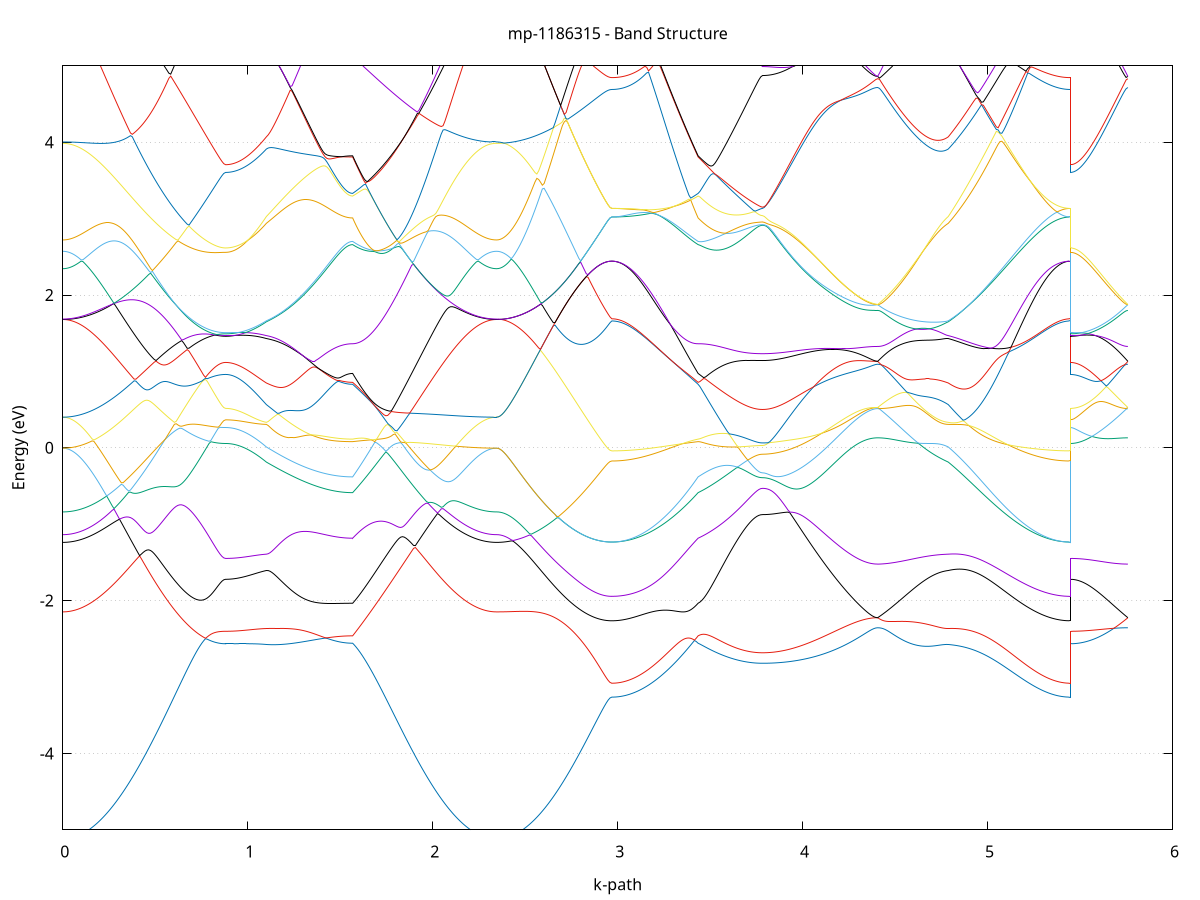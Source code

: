set title 'mp-1186315 - Band Structure'
set xlabel 'k-path'
set ylabel 'Energy (eV)'
set grid y
set yrange [-5:5]
set terminal png size 800,600
set output 'mp-1186315_bands_gnuplot.png'
plot '-' using 1:2 with lines notitle, '-' using 1:2 with lines notitle, '-' using 1:2 with lines notitle, '-' using 1:2 with lines notitle, '-' using 1:2 with lines notitle, '-' using 1:2 with lines notitle, '-' using 1:2 with lines notitle, '-' using 1:2 with lines notitle, '-' using 1:2 with lines notitle, '-' using 1:2 with lines notitle, '-' using 1:2 with lines notitle, '-' using 1:2 with lines notitle, '-' using 1:2 with lines notitle, '-' using 1:2 with lines notitle, '-' using 1:2 with lines notitle, '-' using 1:2 with lines notitle, '-' using 1:2 with lines notitle, '-' using 1:2 with lines notitle, '-' using 1:2 with lines notitle, '-' using 1:2 with lines notitle, '-' using 1:2 with lines notitle, '-' using 1:2 with lines notitle, '-' using 1:2 with lines notitle, '-' using 1:2 with lines notitle, '-' using 1:2 with lines notitle, '-' using 1:2 with lines notitle, '-' using 1:2 with lines notitle, '-' using 1:2 with lines notitle, '-' using 1:2 with lines notitle, '-' using 1:2 with lines notitle, '-' using 1:2 with lines notitle, '-' using 1:2 with lines notitle, '-' using 1:2 with lines notitle, '-' using 1:2 with lines notitle, '-' using 1:2 with lines notitle, '-' using 1:2 with lines notitle, '-' using 1:2 with lines notitle, '-' using 1:2 with lines notitle, '-' using 1:2 with lines notitle, '-' using 1:2 with lines notitle, '-' using 1:2 with lines notitle, '-' using 1:2 with lines notitle, '-' using 1:2 with lines notitle, '-' using 1:2 with lines notitle, '-' using 1:2 with lines notitle, '-' using 1:2 with lines notitle, '-' using 1:2 with lines notitle, '-' using 1:2 with lines notitle
0.000000 -37.538841
0.009890 -37.538841
0.019780 -37.538841
0.029670 -37.538841
0.039560 -37.538841
0.049450 -37.538841
0.059340 -37.538841
0.069230 -37.538841
0.079120 -37.538841
0.089010 -37.538841
0.098900 -37.538841
0.108790 -37.538841
0.118680 -37.538841
0.128570 -37.538841
0.138461 -37.538841
0.148351 -37.538841
0.158241 -37.538741
0.168131 -37.538841
0.178021 -37.538841
0.187911 -37.538841
0.197801 -37.538841
0.207691 -37.538741
0.217581 -37.538741
0.227471 -37.538741
0.237361 -37.538741
0.247251 -37.538741
0.257141 -37.538741
0.267031 -37.538741
0.276921 -37.538741
0.286811 -37.538741
0.296701 -37.538741
0.306591 -37.538641
0.316481 -37.538741
0.326371 -37.538741
0.336261 -37.538741
0.346151 -37.538641
0.356041 -37.538641
0.365931 -37.538641
0.375821 -37.538641
0.385711 -37.538641
0.395601 -37.538541
0.405491 -37.538641
0.415381 -37.538541
0.425272 -37.538541
0.435162 -37.538541
0.445052 -37.538541
0.454942 -37.538441
0.464832 -37.538541
0.474722 -37.538541
0.484612 -37.538541
0.494502 -37.538441
0.504392 -37.538441
0.514282 -37.538441
0.524172 -37.538441
0.534062 -37.538441
0.543952 -37.538441
0.553842 -37.538341
0.563732 -37.538341
0.573622 -37.538341
0.583512 -37.538341
0.593402 -37.538341
0.603292 -37.538341
0.613182 -37.538241
0.623072 -37.538241
0.632962 -37.538241
0.642852 -37.538241
0.652742 -37.538241
0.662632 -37.538141
0.672522 -37.538241
0.682412 -37.538141
0.692302 -37.538141
0.702193 -37.538141
0.712083 -37.538141
0.721973 -37.538141
0.731863 -37.538141
0.741753 -37.538141
0.751643 -37.537941
0.761533 -37.538141
0.771423 -37.538041
0.781313 -37.538041
0.791203 -37.538041
0.801093 -37.538041
0.810983 -37.538041
0.820873 -37.538041
0.830763 -37.538041
0.840653 -37.538041
0.850543 -37.538041
0.860433 -37.538041
0.870323 -37.538041
0.880213 -37.538041
0.880213 -37.538041
0.889801 -37.537941
0.899389 -37.538041
0.908976 -37.538041
0.918564 -37.538041
0.928152 -37.538041
0.937740 -37.537941
0.947327 -37.538041
0.956915 -37.538041
0.966503 -37.538041
0.976090 -37.538041
0.985678 -37.538141
0.995266 -37.538141
1.004854 -37.538141
1.014441 -37.538141
1.024029 -37.538141
1.033617 -37.538141
1.043205 -37.538141
1.052792 -37.538241
1.062380 -37.538141
1.071968 -37.538241
1.081556 -37.538241
1.091143 -37.538241
1.100731 -37.538241
1.100731 -37.538241
1.110656 -37.538341
1.120581 -37.538341
1.130506 -37.538341
1.140431 -37.538341
1.150356 -37.538341
1.160281 -37.538341
1.170206 -37.538441
1.180131 -37.538441
1.190056 -37.538441
1.199981 -37.538341
1.209906 -37.538441
1.219831 -37.538541
1.229756 -37.538541
1.239681 -37.538541
1.249606 -37.538541
1.259531 -37.538541
1.269456 -37.538641
1.279381 -37.538641
1.289306 -37.538641
1.299231 -37.538641
1.309156 -37.538641
1.319081 -37.538641
1.329006 -37.538741
1.338931 -37.538741
1.348856 -37.538741
1.358781 -37.538741
1.368706 -37.538741
1.378631 -37.538741
1.388556 -37.538741
1.398481 -37.538841
1.408406 -37.538841
1.418331 -37.538841
1.428256 -37.538841
1.438181 -37.538841
1.448106 -37.538841
1.458031 -37.538841
1.467956 -37.538941
1.477881 -37.538941
1.487806 -37.538941
1.497731 -37.538941
1.507656 -37.538941
1.517581 -37.538941
1.527506 -37.538941
1.537431 -37.538941
1.547356 -37.538941
1.557281 -37.538941
1.567206 -37.538941
1.567206 -37.538941
1.577185 -37.538941
1.587163 -37.538941
1.597142 -37.538941
1.607121 -37.538841
1.617099 -37.538841
1.627078 -37.538841
1.637057 -37.538841
1.647035 -37.538841
1.657014 -37.538841
1.666992 -37.538841
1.676971 -37.538841
1.686950 -37.538841
1.696928 -37.538841
1.706907 -37.538841
1.716886 -37.538841
1.726864 -37.538641
1.736843 -37.538841
1.746822 -37.538841
1.756800 -37.538741
1.766779 -37.538641
1.776758 -37.538741
1.786736 -37.538741
1.796715 -37.538641
1.806694 -37.538741
1.816672 -37.538741
1.826651 -37.538741
1.836629 -37.538741
1.846608 -37.538741
1.856587 -37.538741
1.866565 -37.538741
1.876544 -37.538741
1.886523 -37.538741
1.896501 -37.538741
1.906480 -37.538741
1.916459 -37.538741
1.926437 -37.538741
1.936416 -37.538741
1.946395 -37.538741
1.956373 -37.538741
1.966352 -37.538741
1.976331 -37.538741
1.986309 -37.538741
1.996288 -37.538741
2.006266 -37.538741
2.016245 -37.538741
2.026224 -37.538741
2.036202 -37.538741
2.046181 -37.538741
2.056160 -37.538741
2.066138 -37.538741
2.076117 -37.538741
2.086096 -37.538741
2.096074 -37.538741
2.106053 -37.538841
2.116032 -37.538841
2.126010 -37.538741
2.135989 -37.538841
2.145968 -37.538841
2.155946 -37.538841
2.165925 -37.538841
2.175903 -37.538841
2.185882 -37.538841
2.195861 -37.538841
2.205839 -37.538841
2.215818 -37.538741
2.225797 -37.538841
2.235775 -37.538841
2.245754 -37.538841
2.255733 -37.538841
2.265711 -37.538841
2.275690 -37.538841
2.285669 -37.538841
2.295647 -37.538841
2.305626 -37.538841
2.315604 -37.538841
2.325583 -37.538841
2.335562 -37.538841
2.345540 -37.538841
2.345540 -37.538841
2.355430 -37.538841
2.365320 -37.538841
2.375210 -37.538841
2.385100 -37.538841
2.394990 -37.538841
2.404880 -37.538841
2.414769 -37.538841
2.424659 -37.538841
2.434549 -37.538841
2.444439 -37.538841
2.454329 -37.538841
2.464219 -37.538841
2.474109 -37.538841
2.483999 -37.538941
2.493888 -37.538941
2.503778 -37.538941
2.513668 -37.538941
2.523558 -37.538941
2.533448 -37.538941
2.543338 -37.538941
2.553228 -37.538941
2.563117 -37.538941
2.573007 -37.538941
2.582897 -37.539041
2.592787 -37.539041
2.602677 -37.539041
2.612567 -37.539041
2.622457 -37.539041
2.632346 -37.539041
2.642236 -37.539041
2.652126 -37.539041
2.662016 -37.539041
2.671906 -37.539141
2.681796 -37.539141
2.691686 -37.539141
2.701576 -37.539141
2.711465 -37.539141
2.721355 -37.539141
2.731245 -37.539141
2.741135 -37.539141
2.751025 -37.539141
2.760915 -37.539241
2.770805 -37.539241
2.780694 -37.539141
2.790584 -37.539241
2.800474 -37.539241
2.810364 -37.539241
2.820254 -37.539241
2.830144 -37.539241
2.840034 -37.539241
2.849923 -37.539241
2.859813 -37.539241
2.869703 -37.539141
2.879593 -37.539241
2.889483 -37.539341
2.899373 -37.539241
2.909263 -37.539341
2.919153 -37.539241
2.929042 -37.539341
2.938932 -37.539041
2.948822 -37.539341
2.958712 -37.539341
2.968602 -37.539241
2.968602 -37.539341
2.978527 -37.539341
2.988452 -37.539341
2.998377 -37.539341
3.008302 -37.539341
3.018227 -37.539341
3.028152 -37.539241
3.038077 -37.539341
3.048002 -37.539341
3.057927 -37.539341
3.067852 -37.539241
3.077777 -37.539241
3.087702 -37.539241
3.097627 -37.539241
3.107552 -37.539241
3.117477 -37.539241
3.127402 -37.539241
3.137327 -37.539241
3.147252 -37.539241
3.157177 -37.539241
3.167102 -37.539241
3.177027 -37.539241
3.186952 -37.539241
3.196877 -37.539241
3.206802 -37.539141
3.216727 -37.539141
3.226652 -37.539141
3.236577 -37.539141
3.246502 -37.539141
3.256427 -37.539141
3.266352 -37.539141
3.276277 -37.539141
3.286202 -37.539141
3.296127 -37.539141
3.306052 -37.539041
3.315977 -37.539041
3.325902 -37.539041
3.335827 -37.539041
3.345752 -37.539041
3.355677 -37.539041
3.365602 -37.539041
3.375527 -37.539041
3.385452 -37.539041
3.395377 -37.538941
3.405302 -37.538941
3.415227 -37.538941
3.425152 -37.538941
3.435077 -37.538941
3.435077 -37.538941
3.445030 -37.538941
3.454984 -37.538941
3.464938 -37.538941
3.474891 -37.538941
3.484845 -37.538741
3.494798 -37.538941
3.504752 -37.538941
3.514705 -37.538741
3.524659 -37.538941
3.534613 -37.538741
3.544566 -37.538841
3.554520 -37.538841
3.564473 -37.538841
3.574427 -37.538841
3.584381 -37.538841
3.594334 -37.538841
3.604288 -37.538841
3.614241 -37.538841
3.624195 -37.538741
3.634148 -37.538841
3.644102 -37.538841
3.654056 -37.538841
3.664009 -37.538841
3.673963 -37.538841
3.683916 -37.538741
3.693870 -37.538741
3.703824 -37.538841
3.713777 -37.538841
3.723731 -37.538841
3.733684 -37.538841
3.743638 -37.538841
3.753591 -37.538841
3.763545 -37.538841
3.773499 -37.538841
3.783452 -37.538841
3.783452 -37.538741
3.793332 -37.538841
3.803211 -37.538841
3.813091 -37.538841
3.822970 -37.538841
3.832849 -37.538841
3.842729 -37.538841
3.852608 -37.538741
3.862488 -37.538741
3.872367 -37.538741
3.882247 -37.538741
3.892126 -37.538741
3.902006 -37.538741
3.911885 -37.538741
3.921764 -37.538741
3.931644 -37.538741
3.941523 -37.538641
3.951403 -37.538641
3.961282 -37.538641
3.971162 -37.538641
3.981041 -37.538641
3.990920 -37.538641
4.000800 -37.538641
4.010679 -37.538541
4.020559 -37.538541
4.030438 -37.538541
4.040318 -37.538541
4.050197 -37.538541
4.060077 -37.538541
4.069956 -37.538441
4.079835 -37.538441
4.089715 -37.538441
4.099594 -37.538441
4.109474 -37.538441
4.119353 -37.538341
4.129233 -37.538341
4.139112 -37.538341
4.148992 -37.538241
4.158871 -37.538341
4.168750 -37.538241
4.178630 -37.538241
4.188509 -37.538241
4.198389 -37.538241
4.208268 -37.538241
4.218148 -37.538241
4.228027 -37.538141
4.237906 -37.538141
4.247786 -37.538141
4.257665 -37.538141
4.267545 -37.538141
4.277424 -37.538141
4.287304 -37.538141
4.297183 -37.538141
4.307063 -37.538041
4.316942 -37.538041
4.326821 -37.538041
4.336701 -37.538041
4.346580 -37.538041
4.356460 -37.538041
4.366339 -37.537941
4.376219 -37.538041
4.386098 -37.537941
4.395978 -37.537941
4.405857 -37.538041
4.405857 -37.538041
4.415644 -37.538041
4.425430 -37.538041
4.435217 -37.538041
4.445004 -37.537741
4.454790 -37.538041
4.464577 -37.538041
4.474364 -37.538041
4.484150 -37.538041
4.493937 -37.538041
4.503724 -37.538041
4.513510 -37.538041
4.523297 -37.538041
4.533084 -37.538041
4.542870 -37.538041
4.552657 -37.538041
4.562444 -37.538041
4.572230 -37.538041
4.582017 -37.538141
4.591804 -37.538141
4.601590 -37.538141
4.611377 -37.538041
4.621164 -37.538041
4.630950 -37.538041
4.640737 -37.538041
4.650524 -37.538141
4.660310 -37.538141
4.670097 -37.538141
4.679884 -37.538141
4.689670 -37.538141
4.699457 -37.538141
4.709243 -37.538241
4.719030 -37.538241
4.728817 -37.538241
4.738603 -37.538241
4.748390 -37.538241
4.758177 -37.538241
4.767963 -37.538241
4.777750 -37.538241
4.787537 -37.538141
4.787537 -37.538141
4.797532 -37.538341
4.807528 -37.538341
4.817523 -37.538341
4.827518 -37.538341
4.837514 -37.538341
4.847509 -37.538441
4.857504 -37.538441
4.867500 -37.538441
4.877495 -37.538441
4.887491 -37.538541
4.897486 -37.538541
4.907481 -37.538541
4.917477 -37.538541
4.927472 -37.538641
4.937468 -37.538641
4.947463 -37.538641
4.957458 -37.538641
4.967454 -37.538741
4.977449 -37.538741
4.987444 -37.538741
4.997440 -37.538741
5.007435 -37.538841
5.017431 -37.538841
5.027426 -37.538841
5.037421 -37.538841
5.047417 -37.538941
5.057412 -37.538941
5.067408 -37.538941
5.077403 -37.538941
5.087398 -37.538941
5.097394 -37.539041
5.107389 -37.539041
5.117384 -37.539041
5.127380 -37.539041
5.137375 -37.539041
5.147371 -37.539041
5.157366 -37.539041
5.167361 -37.539141
5.177357 -37.539141
5.187352 -37.539141
5.197347 -37.539141
5.207343 -37.539141
5.217338 -37.539141
5.227334 -37.539141
5.237329 -37.539241
5.247324 -37.539241
5.257320 -37.539241
5.267315 -37.539241
5.277311 -37.539241
5.287306 -37.539241
5.297301 -37.539241
5.307297 -37.539241
5.317292 -37.539241
5.327287 -37.539241
5.337283 -37.539241
5.347278 -37.539241
5.357274 -37.539241
5.367269 -37.539341
5.377264 -37.539241
5.387260 -37.539341
5.397255 -37.539341
5.407251 -37.539341
5.417246 -37.539341
5.427241 -37.539341
5.437237 -37.539341
5.447232 -37.539341
5.447232 -37.538041
5.456967 -37.538041
5.466703 -37.538041
5.476438 -37.537941
5.486173 -37.538041
5.495909 -37.538041
5.505644 -37.538041
5.515379 -37.537941
5.525115 -37.538041
5.534850 -37.538041
5.544585 -37.538041
5.554321 -37.538041
5.564056 -37.538041
5.573791 -37.538041
5.583527 -37.538041
5.593262 -37.538041
5.602997 -37.538041
5.612733 -37.538041
5.622468 -37.537941
5.632203 -37.538041
5.641939 -37.538041
5.651674 -37.538041
5.661409 -37.538041
5.671145 -37.538041
5.680880 -37.538041
5.690615 -37.538041
5.700351 -37.537841
5.710086 -37.538041
5.719821 -37.538041
5.729557 -37.538041
5.739292 -37.538041
5.749027 -37.538041
5.758763 -37.538041
e
0.000000 -24.290041
0.009890 -24.290041
0.019780 -24.290041
0.029670 -24.290141
0.039560 -24.290141
0.049450 -24.290241
0.059340 -24.290341
0.069230 -24.290441
0.079120 -24.290541
0.089010 -24.290741
0.098900 -24.290941
0.108790 -24.291141
0.118680 -24.291441
0.128570 -24.291641
0.138461 -24.291941
0.148351 -24.292341
0.158241 -24.292741
0.168131 -24.293141
0.178021 -24.293641
0.187911 -24.294141
0.197801 -24.294741
0.207691 -24.295341
0.217581 -24.295941
0.227471 -24.296641
0.237361 -24.297341
0.247251 -24.298141
0.257141 -24.299041
0.267031 -24.299841
0.276921 -24.300741
0.286811 -24.301741
0.296701 -24.302741
0.306591 -24.303741
0.316481 -24.304841
0.326371 -24.305941
0.336261 -24.307041
0.346151 -24.308241
0.356041 -24.309441
0.365931 -24.310641
0.375821 -24.311841
0.385711 -24.313141
0.395601 -24.314341
0.405491 -24.315641
0.415381 -24.316941
0.425272 -24.318241
0.435162 -24.319641
0.445052 -24.320941
0.454942 -24.322241
0.464832 -24.323641
0.474722 -24.324941
0.484612 -24.326241
0.494502 -24.327541
0.504392 -24.328941
0.514282 -24.330241
0.524172 -24.331541
0.534062 -24.332841
0.543952 -24.334041
0.553842 -24.335341
0.563732 -24.336541
0.573622 -24.337841
0.583512 -24.339041
0.593402 -24.340141
0.603292 -24.341341
0.613182 -24.342441
0.623072 -24.343541
0.632962 -24.344641
0.642852 -24.345641
0.652742 -24.346641
0.662632 -24.347641
0.672522 -24.348541
0.682412 -24.349441
0.692302 -24.350341
0.702193 -24.351141
0.712083 -24.351941
0.721973 -24.352641
0.731863 -24.353441
0.741753 -24.354041
0.751643 -24.354641
0.761533 -24.355241
0.771423 -24.355841
0.781313 -24.356341
0.791203 -24.356741
0.801093 -24.357141
0.810983 -24.357541
0.820873 -24.357841
0.830763 -24.358041
0.840653 -24.358241
0.850543 -24.358441
0.860433 -24.358541
0.870323 -24.358641
0.880213 -24.358641
0.880213 -24.358641
0.889801 -24.358541
0.899389 -24.358341
0.908976 -24.357841
0.918564 -24.357241
0.928152 -24.356541
0.937740 -24.355541
0.947327 -24.354441
0.956915 -24.353141
0.966503 -24.351641
0.976090 -24.350041
0.985678 -24.348241
0.995266 -24.346341
1.004854 -24.344141
1.014441 -24.341941
1.024029 -24.339541
1.033617 -24.336941
1.043205 -24.334141
1.052792 -24.331341
1.062380 -24.328241
1.071968 -24.325141
1.081556 -24.321841
1.091143 -24.318341
1.100731 -24.314841
1.100731 -24.314841
1.110656 -24.312141
1.120581 -24.309341
1.130506 -24.306441
1.140431 -24.303541
1.150356 -24.300441
1.160281 -24.297341
1.170206 -24.294241
1.180131 -24.290941
1.190056 -24.287641
1.199981 -24.284341
1.209906 -24.283541
1.219831 -24.282941
1.229756 -24.282341
1.239681 -24.281541
1.249606 -24.280741
1.259531 -24.279841
1.269456 -24.278841
1.279381 -24.277841
1.289306 -24.276641
1.299231 -24.275441
1.309156 -24.274241
1.319081 -24.272841
1.329006 -24.271441
1.338931 -24.269941
1.348856 -24.268441
1.358781 -24.266741
1.368706 -24.265141
1.378631 -24.263341
1.388556 -24.261541
1.398481 -24.259641
1.408406 -24.257741
1.418331 -24.255841
1.428256 -24.253741
1.438181 -24.251741
1.448106 -24.249641
1.458031 -24.247441
1.467956 -24.245241
1.477881 -24.243041
1.487806 -24.240741
1.497731 -24.238441
1.507656 -24.236141
1.517581 -24.233841
1.527506 -24.231541
1.537431 -24.229141
1.547356 -24.226941
1.557281 -24.224741
1.567206 -24.223541
1.567206 -24.223541
1.577185 -24.222141
1.587163 -24.220841
1.597142 -24.219641
1.607121 -24.218541
1.617099 -24.217441
1.627078 -24.216441
1.637057 -24.215541
1.647035 -24.214641
1.657014 -24.213841
1.666992 -24.213041
1.676971 -24.215541
1.686950 -24.218541
1.696928 -24.221441
1.706907 -24.224341
1.716886 -24.227141
1.726864 -24.229841
1.736843 -24.232541
1.746822 -24.235241
1.756800 -24.237841
1.766779 -24.240341
1.776758 -24.242841
1.786736 -24.245241
1.796715 -24.247641
1.806694 -24.249941
1.816672 -24.252141
1.826651 -24.254341
1.836629 -24.256441
1.846608 -24.258541
1.856587 -24.260541
1.866565 -24.262441
1.876544 -24.264241
1.886523 -24.266041
1.896501 -24.267741
1.906480 -24.269441
1.916459 -24.271041
1.926437 -24.272541
1.936416 -24.274041
1.946395 -24.275441
1.956373 -24.276741
1.966352 -24.277941
1.976331 -24.279141
1.986309 -24.280341
1.996288 -24.281341
2.006266 -24.282341
2.016245 -24.283341
2.026224 -24.284141
2.036202 -24.284941
2.046181 -24.285741
2.056160 -24.286441
2.066138 -24.287041
2.076117 -24.287641
2.086096 -24.288141
2.096074 -24.288641
2.106053 -24.289041
2.116032 -24.289441
2.126010 -24.289741
2.135989 -24.289941
2.145968 -24.290241
2.155946 -24.290341
2.165925 -24.290541
2.175903 -24.290641
2.185882 -24.290741
2.195861 -24.290741
2.205839 -24.290741
2.215818 -24.290741
2.225797 -24.290741
2.235775 -24.290641
2.245754 -24.290541
2.255733 -24.290541
2.265711 -24.290441
2.275690 -24.290341
2.285669 -24.290241
2.295647 -24.290241
2.305626 -24.290141
2.315604 -24.290141
2.325583 -24.290041
2.335562 -24.290041
2.345540 -24.290041
2.345540 -24.290041
2.355430 -24.289941
2.365320 -24.289841
2.375210 -24.289541
2.385100 -24.289141
2.394990 -24.288641
2.404880 -24.287941
2.414769 -24.287241
2.424659 -24.286341
2.434549 -24.285441
2.444439 -24.284341
2.454329 -24.283141
2.464219 -24.281841
2.474109 -24.280441
2.483999 -24.278841
2.493888 -24.277241
2.503778 -24.275541
2.513668 -24.273641
2.523558 -24.271741
2.533448 -24.269641
2.543338 -24.267541
2.553228 -24.265241
2.563117 -24.262941
2.573007 -24.260441
2.582897 -24.257941
2.592787 -24.256841
2.602677 -24.258541
2.612567 -24.260241
2.622457 -24.261941
2.632346 -24.263541
2.642236 -24.265241
2.652126 -24.266841
2.662016 -24.268441
2.671906 -24.270041
2.681796 -24.271541
2.691686 -24.273041
2.701576 -24.274541
2.711465 -24.275941
2.721355 -24.277341
2.731245 -24.278741
2.741135 -24.280041
2.751025 -24.281341
2.760915 -24.282541
2.770805 -24.283741
2.780694 -24.284841
2.790584 -24.285941
2.800474 -24.286941
2.810364 -24.287941
2.820254 -24.288841
2.830144 -24.289741
2.840034 -24.290541
2.849923 -24.291341
2.859813 -24.292041
2.869703 -24.292641
2.879593 -24.293241
2.889483 -24.293741
2.899373 -24.294241
2.909263 -24.294641
2.919153 -24.294941
2.929042 -24.295241
2.938932 -24.295441
2.948822 -24.295541
2.958712 -24.295641
2.968602 -24.295741
2.968602 -24.295741
2.978527 -24.295641
2.988452 -24.295541
2.998377 -24.295341
3.008302 -24.295041
3.018227 -24.294741
3.028152 -24.294241
3.038077 -24.293741
3.048002 -24.293141
3.057927 -24.292541
3.067852 -24.291741
3.077777 -24.290941
3.087702 -24.290041
3.097627 -24.289041
3.107552 -24.288041
3.117477 -24.286841
3.127402 -24.285741
3.137327 -24.284441
3.147252 -24.283041
3.157177 -24.281641
3.167102 -24.280241
3.177027 -24.278641
3.186952 -24.277041
3.196877 -24.275341
3.206802 -24.273641
3.216727 -24.271841
3.226652 -24.269941
3.236577 -24.268041
3.246502 -24.266041
3.256427 -24.264041
3.266352 -24.261941
3.276277 -24.259841
3.286202 -24.257641
3.296127 -24.255441
3.306052 -24.253141
3.315977 -24.250741
3.325902 -24.248441
3.335827 -24.245941
3.345752 -24.243541
3.355677 -24.241041
3.365602 -24.238541
3.375527 -24.235941
3.385452 -24.233341
3.395377 -24.230741
3.405302 -24.228241
3.415227 -24.226641
3.425152 -24.225041
3.435077 -24.223541
3.435077 -24.223541
3.445030 -24.222941
3.454984 -24.222341
3.464938 -24.221941
3.474891 -24.221541
3.484845 -24.221241
3.494798 -24.221141
3.504752 -24.221341
3.514705 -24.221541
3.524659 -24.222141
3.534613 -24.222941
3.544566 -24.223841
3.554520 -24.225041
3.564473 -24.226341
3.574427 -24.227641
3.584381 -24.229041
3.594334 -24.230541
3.604288 -24.232041
3.614241 -24.233441
3.624195 -24.234841
3.634148 -24.236241
3.644102 -24.237541
3.654056 -24.238741
3.664009 -24.239941
3.673963 -24.241041
3.683916 -24.242041
3.693870 -24.242941
3.703824 -24.243841
3.713777 -24.244541
3.723731 -24.245241
3.733684 -24.245741
3.743638 -24.246241
3.753591 -24.246541
3.763545 -24.246841
3.773499 -24.246941
3.783452 -24.247041
3.783452 -24.247041
3.793332 -24.247041
3.803211 -24.247241
3.813091 -24.247541
3.822970 -24.247841
3.832849 -24.248341
3.842729 -24.249041
3.852608 -24.249741
3.862488 -24.250641
3.872367 -24.251641
3.882247 -24.252841
3.892126 -24.254141
3.902006 -24.255541
3.911885 -24.257141
3.921764 -24.258941
3.931644 -24.260841
3.941523 -24.262841
3.951403 -24.265041
3.961282 -24.267341
3.971162 -24.269741
3.981041 -24.272241
3.990920 -24.274841
4.000800 -24.277441
4.010679 -24.280141
4.020559 -24.282941
4.030438 -24.285741
4.040318 -24.288541
4.050197 -24.291341
4.060077 -24.294141
4.069956 -24.296941
4.079835 -24.299741
4.089715 -24.302541
4.099594 -24.305241
4.109474 -24.307941
4.119353 -24.310641
4.129233 -24.313241
4.139112 -24.315741
4.148992 -24.318241
4.158871 -24.320641
4.168750 -24.323041
4.178630 -24.325241
4.188509 -24.327441
4.198389 -24.329641
4.208268 -24.331641
4.218148 -24.333641
4.228027 -24.335441
4.237906 -24.337241
4.247786 -24.338941
4.257665 -24.340541
4.267545 -24.342041
4.277424 -24.343441
4.287304 -24.344741
4.297183 -24.345941
4.307063 -24.347041
4.316942 -24.348041
4.326821 -24.348941
4.336701 -24.349741
4.346580 -24.350441
4.356460 -24.351041
4.366339 -24.351541
4.376219 -24.351941
4.386098 -24.352141
4.395978 -24.352341
4.405857 -24.352441
4.405857 -24.352441
4.415644 -24.352441
4.425430 -24.352341
4.435217 -24.352341
4.445004 -24.352241
4.454790 -24.352141
4.464577 -24.352041
4.474364 -24.351941
4.484150 -24.351741
4.493937 -24.351441
4.503724 -24.351141
4.513510 -24.350841
4.523297 -24.350441
4.533084 -24.350041
4.542870 -24.349541
4.552657 -24.349041
4.562444 -24.348341
4.572230 -24.347741
4.582017 -24.346941
4.591804 -24.346141
4.601590 -24.345241
4.611377 -24.344341
4.621164 -24.343241
4.630950 -24.342141
4.640737 -24.340941
4.650524 -24.339741
4.660310 -24.338341
4.670097 -24.336941
4.679884 -24.335441
4.689670 -24.333941
4.699457 -24.332241
4.709243 -24.330541
4.719030 -24.328741
4.728817 -24.326941
4.738603 -24.325041
4.748390 -24.323141
4.758177 -24.321041
4.767963 -24.319041
4.777750 -24.316941
4.787537 -24.314841
4.787537 -24.314841
4.797532 -24.310941
4.807528 -24.306941
4.817523 -24.302841
4.827518 -24.298641
4.837514 -24.294241
4.847509 -24.289841
4.857504 -24.287541
4.867500 -24.287941
4.877495 -24.288241
4.887491 -24.288641
4.897486 -24.288941
4.907481 -24.289241
4.917477 -24.289441
4.927472 -24.289741
4.937468 -24.290041
4.947463 -24.290241
4.957458 -24.290541
4.967454 -24.290741
4.977449 -24.290941
4.987444 -24.291141
4.997440 -24.291341
5.007435 -24.291541
5.017431 -24.291741
5.027426 -24.291941
5.037421 -24.292041
5.047417 -24.292241
5.057412 -24.292441
5.067408 -24.292541
5.077403 -24.292741
5.087398 -24.292841
5.097394 -24.292941
5.107389 -24.293141
5.117384 -24.293241
5.127380 -24.293441
5.137375 -24.293541
5.147371 -24.293641
5.157366 -24.293741
5.167361 -24.293841
5.177357 -24.294041
5.187352 -24.294141
5.197347 -24.294241
5.207343 -24.294341
5.217338 -24.294441
5.227334 -24.294541
5.237329 -24.294641
5.247324 -24.294741
5.257320 -24.294841
5.267315 -24.294941
5.277311 -24.294941
5.287306 -24.295041
5.297301 -24.295141
5.307297 -24.295241
5.317292 -24.295241
5.327287 -24.295341
5.337283 -24.295341
5.347278 -24.295441
5.357274 -24.295441
5.367269 -24.295541
5.377264 -24.295541
5.387260 -24.295641
5.397255 -24.295641
5.407251 -24.295641
5.417246 -24.295641
5.427241 -24.295741
5.437237 -24.295741
5.447232 -24.295741
5.447232 -24.358641
5.456967 -24.358641
5.466703 -24.358641
5.476438 -24.358541
5.486173 -24.358441
5.495909 -24.358341
5.505644 -24.358141
5.515379 -24.358041
5.525115 -24.357841
5.534850 -24.357641
5.544585 -24.357341
5.554321 -24.357141
5.564056 -24.356841
5.573791 -24.356541
5.583527 -24.356241
5.593262 -24.355941
5.602997 -24.355641
5.612733 -24.355341
5.622468 -24.355041
5.632203 -24.354741
5.641939 -24.354441
5.651674 -24.354141
5.661409 -24.353941
5.671145 -24.353641
5.680880 -24.353441
5.690615 -24.353141
5.700351 -24.352941
5.710086 -24.352841
5.719821 -24.352641
5.729557 -24.352541
5.739292 -24.352441
5.749027 -24.352441
5.758763 -24.352441
e
0.000000 -24.227141
0.009890 -24.227041
0.019780 -24.227041
0.029670 -24.226941
0.039560 -24.226841
0.049450 -24.226741
0.059340 -24.226541
0.069230 -24.226341
0.079120 -24.226141
0.089010 -24.225941
0.098900 -24.225541
0.108790 -24.225241
0.118680 -24.224841
0.128570 -24.224441
0.138461 -24.223941
0.148351 -24.223341
0.158241 -24.222741
0.168131 -24.222141
0.178021 -24.221341
0.187911 -24.220641
0.197801 -24.219741
0.207691 -24.218841
0.217581 -24.217841
0.227471 -24.216841
0.237361 -24.215741
0.247251 -24.214541
0.257141 -24.213341
0.267031 -24.212041
0.276921 -24.210641
0.286811 -24.209241
0.296701 -24.207741
0.306591 -24.206141
0.316481 -24.204541
0.326371 -24.202841
0.336261 -24.201041
0.346151 -24.199241
0.356041 -24.197441
0.365931 -24.195541
0.375821 -24.193541
0.385711 -24.195541
0.395601 -24.198041
0.405491 -24.200641
0.415381 -24.203041
0.425272 -24.205541
0.435162 -24.207941
0.445052 -24.210341
0.454942 -24.212741
0.464832 -24.215041
0.474722 -24.217341
0.484612 -24.219641
0.494502 -24.221841
0.504392 -24.224041
0.514282 -24.226141
0.524172 -24.228241
0.534062 -24.230341
0.543952 -24.232341
0.553842 -24.234341
0.563732 -24.236241
0.573622 -24.238141
0.583512 -24.239941
0.593402 -24.241741
0.603292 -24.243441
0.613182 -24.245141
0.623072 -24.246741
0.632962 -24.248341
0.642852 -24.249841
0.652742 -24.251341
0.662632 -24.252741
0.672522 -24.254041
0.682412 -24.255341
0.692302 -24.256541
0.702193 -24.257741
0.712083 -24.258841
0.721973 -24.259941
0.731863 -24.260941
0.741753 -24.261841
0.751643 -24.262741
0.761533 -24.263541
0.771423 -24.264241
0.781313 -24.264941
0.791203 -24.265541
0.801093 -24.266141
0.810983 -24.266641
0.820873 -24.267041
0.830763 -24.267441
0.840653 -24.267741
0.850543 -24.267941
0.860433 -24.268141
0.870323 -24.268241
0.880213 -24.268241
0.880213 -24.268241
0.889801 -24.268541
0.899389 -24.269241
0.908976 -24.270041
0.918564 -24.270941
0.928152 -24.271941
0.937740 -24.272841
0.947327 -24.273741
0.956915 -24.274541
0.966503 -24.275441
0.976090 -24.276241
0.985678 -24.277041
0.995266 -24.277841
1.004854 -24.278541
1.014441 -24.279241
1.024029 -24.279941
1.033617 -24.280641
1.043205 -24.281241
1.052792 -24.281841
1.062380 -24.282441
1.071968 -24.283041
1.081556 -24.283541
1.091143 -24.284041
1.100731 -24.284541
1.100731 -24.284541
1.110656 -24.284841
1.120581 -24.285141
1.130506 -24.285241
1.140431 -24.285341
1.150356 -24.285341
1.160281 -24.285241
1.170206 -24.285041
1.180131 -24.284841
1.190056 -24.284441
1.199981 -24.284041
1.209906 -24.280841
1.219831 -24.277441
1.229756 -24.273841
1.239681 -24.270341
1.249606 -24.266741
1.259531 -24.263041
1.269456 -24.259441
1.279381 -24.255741
1.289306 -24.252041
1.299231 -24.248341
1.309156 -24.244641
1.319081 -24.240941
1.329006 -24.237241
1.338931 -24.233541
1.348856 -24.229841
1.358781 -24.226241
1.368706 -24.222741
1.378631 -24.219241
1.388556 -24.215741
1.398481 -24.212441
1.408406 -24.209141
1.418331 -24.206041
1.428256 -24.203041
1.438181 -24.200141
1.448106 -24.197341
1.458031 -24.198641
1.467956 -24.200241
1.477881 -24.202041
1.487806 -24.203941
1.497731 -24.205941
1.507656 -24.207941
1.517581 -24.210141
1.527506 -24.212341
1.537431 -24.214541
1.547356 -24.216841
1.557281 -24.218841
1.567206 -24.220041
1.567206 -24.220041
1.577185 -24.217341
1.587163 -24.214641
1.597142 -24.211841
1.607121 -24.209141
1.617099 -24.206341
1.627078 -24.203541
1.637057 -24.203241
1.647035 -24.206441
1.657014 -24.209541
1.666992 -24.212541
1.676971 -24.212241
1.686950 -24.211441
1.696928 -24.210741
1.706907 -24.209941
1.716886 -24.209241
1.726864 -24.208441
1.736843 -24.207641
1.746822 -24.206841
1.756800 -24.206041
1.766779 -24.205241
1.776758 -24.204341
1.786736 -24.203441
1.796715 -24.202541
1.806694 -24.201541
1.816672 -24.200541
1.826651 -24.199441
1.836629 -24.198341
1.846608 -24.197241
1.856587 -24.196041
1.866565 -24.194841
1.876544 -24.193541
1.886523 -24.192241
1.896501 -24.190841
1.906480 -24.189441
1.916459 -24.187941
1.926437 -24.186441
1.936416 -24.184841
1.946395 -24.183241
1.956373 -24.181541
1.966352 -24.179841
1.976331 -24.178041
1.986309 -24.176241
1.996288 -24.178841
2.006266 -24.181441
2.016245 -24.183941
2.026224 -24.186341
2.036202 -24.188741
2.046181 -24.191141
2.056160 -24.193341
2.066138 -24.195541
2.076117 -24.197641
2.086096 -24.199741
2.096074 -24.201741
2.106053 -24.203641
2.116032 -24.205541
2.126010 -24.207341
2.135989 -24.209041
2.145968 -24.210741
2.155946 -24.212241
2.165925 -24.213741
2.175903 -24.215141
2.185882 -24.216541
2.195861 -24.217841
2.205839 -24.218941
2.215818 -24.220041
2.225797 -24.221141
2.235775 -24.222041
2.245754 -24.222941
2.255733 -24.223741
2.265711 -24.224441
2.275690 -24.225041
2.285669 -24.225641
2.295647 -24.226041
2.305626 -24.226441
2.315604 -24.226741
2.325583 -24.226941
2.335562 -24.227041
2.345540 -24.227141
2.345540 -24.227141
2.355430 -24.227141
2.365320 -24.227341
2.375210 -24.227741
2.385100 -24.228141
2.394990 -24.228741
2.404880 -24.229441
2.414769 -24.230341
2.424659 -24.231241
2.434549 -24.232341
2.444439 -24.233441
2.454329 -24.234641
2.464219 -24.235941
2.474109 -24.237341
2.483999 -24.238741
2.493888 -24.240241
2.503778 -24.241741
2.513668 -24.243341
2.523558 -24.244941
2.533448 -24.246641
2.543338 -24.248341
2.553228 -24.249941
2.563117 -24.251641
2.573007 -24.253441
2.582897 -24.255141
2.592787 -24.256841
2.602677 -24.258541
2.612567 -24.260241
2.622457 -24.261941
2.632346 -24.263541
2.642236 -24.265241
2.652126 -24.266841
2.662016 -24.268441
2.671906 -24.270041
2.681796 -24.271541
2.691686 -24.273041
2.701576 -24.274541
2.711465 -24.275941
2.721355 -24.277341
2.731245 -24.278741
2.741135 -24.280041
2.751025 -24.281341
2.760915 -24.282541
2.770805 -24.283741
2.780694 -24.284841
2.790584 -24.285941
2.800474 -24.286941
2.810364 -24.287941
2.820254 -24.288841
2.830144 -24.289741
2.840034 -24.290541
2.849923 -24.291341
2.859813 -24.292041
2.869703 -24.292641
2.879593 -24.293241
2.889483 -24.293741
2.899373 -24.294241
2.909263 -24.294641
2.919153 -24.294941
2.929042 -24.295241
2.938932 -24.295441
2.948822 -24.295541
2.958712 -24.295641
2.968602 -24.295741
2.968602 -24.295741
2.978527 -24.295641
2.988452 -24.295541
2.998377 -24.295241
3.008302 -24.294941
3.018227 -24.294541
3.028152 -24.294041
3.038077 -24.293441
3.048002 -24.292741
3.057927 -24.291941
3.067852 -24.291041
3.077777 -24.290041
3.087702 -24.289041
3.097627 -24.287841
3.107552 -24.286641
3.117477 -24.285341
3.127402 -24.283941
3.137327 -24.282441
3.147252 -24.280941
3.157177 -24.279341
3.167102 -24.277641
3.177027 -24.275841
3.186952 -24.274041
3.196877 -24.272141
3.206802 -24.270241
3.216727 -24.268241
3.226652 -24.266141
3.236577 -24.264041
3.246502 -24.261941
3.256427 -24.259741
3.266352 -24.257541
3.276277 -24.255341
3.286202 -24.253141
3.296127 -24.250941
3.306052 -24.248641
3.315977 -24.246441
3.325902 -24.244241
3.335827 -24.242041
3.345752 -24.239941
3.355677 -24.237841
3.365602 -24.235741
3.375527 -24.233741
3.385452 -24.231841
3.395377 -24.230041
3.405302 -24.228141
3.415227 -24.225441
3.425152 -24.222741
3.435077 -24.220041
3.435077 -24.220041
3.445030 -24.218841
3.454984 -24.217541
3.464938 -24.216241
3.474891 -24.214941
3.484845 -24.213541
3.494798 -24.212041
3.504752 -24.210641
3.514705 -24.209141
3.524659 -24.207641
3.534613 -24.206141
3.544566 -24.204541
3.554520 -24.203041
3.564473 -24.201441
3.574427 -24.199841
3.584381 -24.198241
3.594334 -24.196641
3.604288 -24.195041
3.614241 -24.193441
3.624195 -24.191941
3.634148 -24.190341
3.644102 -24.188841
3.654056 -24.187341
3.664009 -24.186441
3.673963 -24.185541
3.683916 -24.184741
3.693870 -24.183941
3.703824 -24.183141
3.713777 -24.182441
3.723731 -24.181841
3.733684 -24.181341
3.743638 -24.180841
3.753591 -24.180541
3.763545 -24.180241
3.773499 -24.180141
3.783452 -24.180041
3.783452 -24.180041
3.793332 -24.180241
3.803211 -24.180741
3.813091 -24.181541
3.822970 -24.182541
3.832849 -24.183841
3.842729 -24.185341
3.852608 -24.186941
3.862488 -24.188641
3.872367 -24.190441
3.882247 -24.192241
3.892126 -24.194041
3.902006 -24.195841
3.911885 -24.198241
3.921764 -24.200741
3.931644 -24.203341
3.941523 -24.205941
3.951403 -24.208541
3.961282 -24.211141
3.971162 -24.213741
3.981041 -24.216241
3.990920 -24.218741
4.000800 -24.221241
4.010679 -24.223741
4.020559 -24.226141
4.030438 -24.228441
4.040318 -24.230741
4.050197 -24.233041
4.060077 -24.235241
4.069956 -24.237441
4.079835 -24.239541
4.089715 -24.241541
4.099594 -24.243541
4.109474 -24.245441
4.119353 -24.247241
4.129233 -24.249041
4.139112 -24.250741
4.148992 -24.252441
4.158871 -24.254041
4.168750 -24.255541
4.178630 -24.256941
4.188509 -24.258341
4.198389 -24.259641
4.208268 -24.260941
4.218148 -24.262141
4.228027 -24.263241
4.237906 -24.264241
4.247786 -24.265241
4.257665 -24.266141
4.267545 -24.266941
4.277424 -24.267741
4.287304 -24.268441
4.297183 -24.269141
4.307063 -24.269741
4.316942 -24.270241
4.326821 -24.270741
4.336701 -24.271141
4.346580 -24.271541
4.356460 -24.271841
4.366339 -24.272041
4.376219 -24.272241
4.386098 -24.272441
4.395978 -24.272441
4.405857 -24.272541
4.405857 -24.272541
4.415644 -24.272441
4.425430 -24.272441
4.435217 -24.272341
4.445004 -24.272241
4.454790 -24.272041
4.464577 -24.271941
4.474364 -24.271741
4.484150 -24.271641
4.493937 -24.271541
4.503724 -24.271441
4.513510 -24.271441
4.523297 -24.271441
4.533084 -24.271541
4.542870 -24.271641
4.552657 -24.271841
4.562444 -24.272241
4.572230 -24.272541
4.582017 -24.273041
4.591804 -24.273541
4.601590 -24.274041
4.611377 -24.274741
4.621164 -24.275341
4.630950 -24.276041
4.640737 -24.276641
4.650524 -24.277341
4.660310 -24.278041
4.670097 -24.278641
4.679884 -24.279341
4.689670 -24.279941
4.699457 -24.280541
4.709243 -24.281141
4.719030 -24.281641
4.728817 -24.282141
4.738603 -24.282641
4.748390 -24.283141
4.758177 -24.283541
4.767963 -24.283941
4.777750 -24.284241
4.787537 -24.284541
4.787537 -24.284541
4.797532 -24.285041
4.807528 -24.285541
4.817523 -24.285941
4.827518 -24.286441
4.837514 -24.286841
4.847509 -24.287241
4.857504 -24.285241
4.867500 -24.280541
4.877495 -24.275741
4.887491 -24.270941
4.897486 -24.265941
4.907481 -24.260941
4.917477 -24.255841
4.927472 -24.250641
4.937468 -24.245441
4.947463 -24.240141
4.957458 -24.234841
4.967454 -24.229541
4.977449 -24.224141
4.987444 -24.218741
4.997440 -24.213241
5.007435 -24.207841
5.017431 -24.202341
5.027426 -24.196941
5.037421 -24.191541
5.047417 -24.186041
5.057412 -24.188541
5.067408 -24.192941
5.077403 -24.197241
5.087398 -24.201541
5.097394 -24.205841
5.107389 -24.210141
5.117384 -24.214341
5.127380 -24.218541
5.137375 -24.222741
5.147371 -24.226841
5.157366 -24.230841
5.167361 -24.234741
5.177357 -24.238641
5.187352 -24.242441
5.197347 -24.246141
5.207343 -24.249741
5.217338 -24.253241
5.227334 -24.256641
5.237329 -24.259941
5.247324 -24.263041
5.257320 -24.266141
5.267315 -24.269041
5.277311 -24.271841
5.287306 -24.274441
5.297301 -24.276941
5.307297 -24.279341
5.317292 -24.281541
5.327287 -24.283641
5.337283 -24.285541
5.347278 -24.287241
5.357274 -24.288841
5.367269 -24.290241
5.377264 -24.291541
5.387260 -24.292641
5.397255 -24.293541
5.407251 -24.294341
5.417246 -24.294941
5.427241 -24.295341
5.437237 -24.295641
5.447232 -24.295741
5.447232 -24.268241
5.456967 -24.268141
5.466703 -24.268041
5.476438 -24.267741
5.486173 -24.267341
5.495909 -24.266841
5.505644 -24.266241
5.515379 -24.265541
5.525115 -24.265441
5.534850 -24.265641
5.544585 -24.266041
5.554321 -24.266341
5.564056 -24.266741
5.573791 -24.267041
5.583527 -24.267441
5.593262 -24.267841
5.602997 -24.268241
5.612733 -24.268641
5.622468 -24.269041
5.632203 -24.269441
5.641939 -24.269841
5.651674 -24.270241
5.661409 -24.270541
5.671145 -24.270941
5.680880 -24.271241
5.690615 -24.271541
5.700351 -24.271741
5.710086 -24.271941
5.719821 -24.272141
5.729557 -24.272341
5.739292 -24.272441
5.749027 -24.272441
5.758763 -24.272541
e
0.000000 -24.227141
0.009890 -24.227041
0.019780 -24.226741
0.029670 -24.226341
0.039560 -24.225641
0.049450 -24.224841
0.059340 -24.223841
0.069230 -24.222741
0.079120 -24.221341
0.089010 -24.219841
0.098900 -24.218241
0.108790 -24.216341
0.118680 -24.214341
0.128570 -24.212141
0.138461 -24.209841
0.148351 -24.207341
0.158241 -24.204641
0.168131 -24.201841
0.178021 -24.198841
0.187911 -24.195741
0.197801 -24.192541
0.207691 -24.189141
0.217581 -24.185541
0.227471 -24.181941
0.237361 -24.178141
0.247251 -24.174141
0.257141 -24.170141
0.267031 -24.166041
0.276921 -24.166341
0.286811 -24.169141
0.296701 -24.171841
0.306591 -24.174541
0.316481 -24.177241
0.326371 -24.179841
0.336261 -24.182541
0.346151 -24.185141
0.356041 -24.187841
0.365931 -24.190441
0.375821 -24.192941
0.385711 -24.191541
0.395601 -24.189441
0.405491 -24.187341
0.415381 -24.185241
0.425272 -24.183041
0.435162 -24.180841
0.445052 -24.178541
0.454942 -24.176241
0.464832 -24.173941
0.474722 -24.171641
0.484612 -24.169241
0.494502 -24.166841
0.504392 -24.169241
0.514282 -24.172941
0.524172 -24.176641
0.534062 -24.180341
0.543952 -24.184141
0.553842 -24.187841
0.563732 -24.191641
0.573622 -24.195341
0.583512 -24.199041
0.593402 -24.202741
0.603292 -24.206341
0.613182 -24.209941
0.623072 -24.213541
0.632962 -24.216941
0.642852 -24.220341
0.652742 -24.223641
0.662632 -24.226841
0.672522 -24.229941
0.682412 -24.232941
0.692302 -24.235841
0.702193 -24.238641
0.712083 -24.241241
0.721973 -24.243841
0.731863 -24.246241
0.741753 -24.248441
0.751643 -24.250541
0.761533 -24.252541
0.771423 -24.254441
0.781313 -24.256041
0.791203 -24.257641
0.801093 -24.259041
0.810983 -24.260241
0.820873 -24.261241
0.830763 -24.262241
0.840653 -24.262941
0.850543 -24.263541
0.860433 -24.263941
0.870323 -24.264141
0.880213 -24.264241
0.880213 -24.264241
0.889801 -24.263941
0.899389 -24.263141
0.908976 -24.262141
0.918564 -24.260941
0.928152 -24.259741
0.937740 -24.258441
0.947327 -24.257141
0.956915 -24.255741
0.966503 -24.254341
0.976090 -24.252941
0.985678 -24.251441
0.995266 -24.249941
1.004854 -24.248441
1.014441 -24.246841
1.024029 -24.245241
1.033617 -24.243541
1.043205 -24.241941
1.052792 -24.240241
1.062380 -24.238541
1.071968 -24.236741
1.081556 -24.235041
1.091143 -24.233241
1.100731 -24.231441
1.100731 -24.231441
1.110656 -24.230041
1.120581 -24.228641
1.130506 -24.227241
1.140431 -24.225741
1.150356 -24.224141
1.160281 -24.222641
1.170206 -24.221041
1.180131 -24.219441
1.190056 -24.217741
1.199981 -24.216141
1.209906 -24.214441
1.219831 -24.212841
1.229756 -24.211141
1.239681 -24.209541
1.249606 -24.207841
1.259531 -24.206241
1.269456 -24.204641
1.279381 -24.203141
1.289306 -24.201641
1.299231 -24.200241
1.309156 -24.198841
1.319081 -24.197641
1.329006 -24.196541
1.338931 -24.195441
1.348856 -24.194641
1.358781 -24.193941
1.368706 -24.193341
1.378631 -24.193041
1.388556 -24.192941
1.398481 -24.193041
1.408406 -24.193441
1.418331 -24.194041
1.428256 -24.194841
1.438181 -24.195941
1.448106 -24.197241
1.458031 -24.194841
1.467956 -24.192441
1.477881 -24.190141
1.487806 -24.188141
1.497731 -24.186341
1.507656 -24.184741
1.517581 -24.183441
1.527506 -24.182341
1.537431 -24.181441
1.547356 -24.180841
1.557281 -24.180441
1.567206 -24.180341
1.567206 -24.180341
1.577185 -24.183641
1.587163 -24.187041
1.597142 -24.190341
1.607121 -24.193641
1.617099 -24.196841
1.627078 -24.200041
1.637057 -24.200841
1.647035 -24.198041
1.657014 -24.195241
1.666992 -24.192541
1.676971 -24.189841
1.686950 -24.187141
1.696928 -24.184441
1.706907 -24.181741
1.716886 -24.179041
1.726864 -24.176441
1.736843 -24.173841
1.746822 -24.171241
1.756800 -24.168741
1.766779 -24.166241
1.776758 -24.163741
1.786736 -24.161341
1.796715 -24.158941
1.806694 -24.156641
1.816672 -24.154341
1.826651 -24.152141
1.836629 -24.149941
1.846608 -24.147741
1.856587 -24.145741
1.866565 -24.143641
1.876544 -24.144441
1.886523 -24.147541
1.896501 -24.150541
1.906480 -24.153641
1.916459 -24.156641
1.926437 -24.159541
1.936416 -24.162441
1.946395 -24.165341
1.956373 -24.168141
1.966352 -24.170941
1.976331 -24.173641
1.986309 -24.176241
1.996288 -24.174441
2.006266 -24.172941
2.016245 -24.175441
2.026224 -24.177941
2.036202 -24.180341
2.046181 -24.182841
2.056160 -24.185141
2.066138 -24.187541
2.076117 -24.189841
2.086096 -24.192141
2.096074 -24.194441
2.106053 -24.196641
2.116032 -24.198741
2.126010 -24.200841
2.135989 -24.202941
2.145968 -24.204941
2.155946 -24.206841
2.165925 -24.208741
2.175903 -24.210541
2.185882 -24.212241
2.195861 -24.213941
2.205839 -24.215541
2.215818 -24.217041
2.225797 -24.218441
2.235775 -24.219741
2.245754 -24.220941
2.255733 -24.222141
2.265711 -24.223141
2.275690 -24.224041
2.285669 -24.224841
2.295647 -24.225541
2.305626 -24.226041
2.315604 -24.226541
2.325583 -24.226841
2.335562 -24.227041
2.345540 -24.227141
2.345540 -24.227141
2.355430 -24.227141
2.365320 -24.227341
2.375210 -24.227741
2.385100 -24.228141
2.394990 -24.228741
2.404880 -24.229441
2.414769 -24.230341
2.424659 -24.231241
2.434549 -24.232341
2.444439 -24.233441
2.454329 -24.234641
2.464219 -24.235941
2.474109 -24.237341
2.483999 -24.238741
2.493888 -24.240241
2.503778 -24.241741
2.513668 -24.243341
2.523558 -24.244941
2.533448 -24.246641
2.543338 -24.248341
2.553228 -24.249941
2.563117 -24.251641
2.573007 -24.253441
2.582897 -24.255141
2.592787 -24.255341
2.602677 -24.252541
2.612567 -24.249741
2.622457 -24.246841
2.632346 -24.243841
2.642236 -24.240841
2.652126 -24.237641
2.662016 -24.234441
2.671906 -24.231141
2.681796 -24.227741
2.691686 -24.224341
2.701576 -24.220841
2.711465 -24.217341
2.721355 -24.213641
2.731245 -24.210041
2.741135 -24.206241
2.751025 -24.202541
2.760915 -24.198741
2.770805 -24.194941
2.780694 -24.191041
2.790584 -24.187141
2.800474 -24.183241
2.810364 -24.179341
2.820254 -24.175541
2.830144 -24.171641
2.840034 -24.167841
2.849923 -24.164041
2.859813 -24.160341
2.869703 -24.156741
2.879593 -24.153241
2.889483 -24.149841
2.899373 -24.146741
2.909263 -24.143841
2.919153 -24.141241
2.929042 -24.138941
2.938932 -24.137041
2.948822 -24.135741
2.958712 -24.134841
2.968602 -24.134541
2.968602 -24.134541
2.978527 -24.134541
2.988452 -24.134641
2.998377 -24.134841
3.008302 -24.135041
3.018227 -24.135341
3.028152 -24.135641
3.038077 -24.136141
3.048002 -24.136541
3.057927 -24.137041
3.067852 -24.137541
3.077777 -24.138241
3.087702 -24.138841
3.097627 -24.139541
3.107552 -24.140241
3.117477 -24.140941
3.127402 -24.141741
3.137327 -24.142541
3.147252 -24.143341
3.157177 -24.144141
3.167102 -24.144941
3.177027 -24.145741
3.186952 -24.146541
3.196877 -24.147341
3.206802 -24.148141
3.216727 -24.148841
3.226652 -24.149541
3.236577 -24.150241
3.246502 -24.150941
3.256427 -24.151541
3.266352 -24.152041
3.276277 -24.152541
3.286202 -24.152941
3.296127 -24.153341
3.306052 -24.153541
3.315977 -24.153741
3.325902 -24.153741
3.335827 -24.153741
3.345752 -24.153541
3.355677 -24.153241
3.365602 -24.156241
3.375527 -24.159741
3.385452 -24.163241
3.395377 -24.166641
3.405302 -24.170141
3.415227 -24.173541
3.425152 -24.176941
3.435077 -24.180341
3.435077 -24.180341
3.445030 -24.181941
3.454984 -24.183741
3.464938 -24.185541
3.474891 -24.187341
3.484845 -24.189041
3.494798 -24.190541
3.504752 -24.191941
3.514705 -24.192941
3.524659 -24.193741
3.534613 -24.194241
3.544566 -24.194441
3.554520 -24.194441
3.564473 -24.194141
3.574427 -24.193741
3.584381 -24.193241
3.594334 -24.192541
3.604288 -24.191741
3.614241 -24.190941
3.624195 -24.190041
3.634148 -24.189141
3.644102 -24.188241
3.654056 -24.187341
3.664009 -24.185941
3.673963 -24.184541
3.683916 -24.183241
3.693870 -24.182041
3.703824 -24.180841
3.713777 -24.179841
3.723731 -24.178841
3.733684 -24.178041
3.743638 -24.177341
3.753591 -24.176841
3.763545 -24.176441
3.773499 -24.176241
3.783452 -24.176141
3.783452 -24.176141
3.793332 -24.176341
3.803211 -24.176841
3.813091 -24.177741
3.822970 -24.178941
3.832849 -24.180441
3.842729 -24.182141
3.852608 -24.184141
3.862488 -24.186141
3.872367 -24.188441
3.882247 -24.190741
3.892126 -24.193141
3.902006 -24.195641
3.911885 -24.197541
3.921764 -24.199141
3.931644 -24.200641
3.941523 -24.202141
3.951403 -24.203441
3.961282 -24.204641
3.971162 -24.205741
3.981041 -24.206741
3.990920 -24.207641
4.000800 -24.208441
4.010679 -24.209241
4.020559 -24.209841
4.030438 -24.210441
4.040318 -24.210941
4.050197 -24.211441
4.060077 -24.211841
4.069956 -24.212241
4.079835 -24.212541
4.089715 -24.212841
4.099594 -24.213141
4.109474 -24.213341
4.119353 -24.213541
4.129233 -24.213741
4.139112 -24.213941
4.148992 -24.214041
4.158871 -24.214141
4.168750 -24.214241
4.178630 -24.214341
4.188509 -24.214441
4.198389 -24.214541
4.208268 -24.214641
4.218148 -24.214641
4.228027 -24.214741
4.237906 -24.214741
4.247786 -24.214841
4.257665 -24.214841
4.267545 -24.214841
4.277424 -24.214841
4.287304 -24.214941
4.297183 -24.214941
4.307063 -24.214941
4.316942 -24.214941
4.326821 -24.214941
4.336701 -24.214941
4.346580 -24.214941
4.356460 -24.214941
4.366339 -24.214941
4.376219 -24.214941
4.386098 -24.214941
4.395978 -24.214941
4.405857 -24.214941
4.405857 -24.214941
4.415644 -24.217541
4.425430 -24.219941
4.435217 -24.222341
4.445004 -24.224641
4.454790 -24.226841
4.464577 -24.228841
4.474364 -24.230841
4.484150 -24.232641
4.493937 -24.234441
4.503724 -24.235941
4.513510 -24.237441
4.523297 -24.238741
4.533084 -24.239841
4.542870 -24.240741
4.552657 -24.241541
4.562444 -24.242241
4.572230 -24.242741
4.582017 -24.243041
4.591804 -24.243241
4.601590 -24.243241
4.611377 -24.243241
4.621164 -24.243041
4.630950 -24.242741
4.640737 -24.242441
4.650524 -24.242041
4.660310 -24.241541
4.670097 -24.241041
4.679884 -24.240441
4.689670 -24.239841
4.699457 -24.239141
4.709243 -24.238441
4.719030 -24.237741
4.728817 -24.236941
4.738603 -24.236141
4.748390 -24.235241
4.758177 -24.234341
4.767963 -24.233441
4.777750 -24.232441
4.787537 -24.231441
4.787537 -24.231441
4.797532 -24.229541
4.807528 -24.227541
4.817523 -24.225641
4.827518 -24.223641
4.837514 -24.221641
4.847509 -24.219641
4.857504 -24.217641
4.867500 -24.215641
4.877495 -24.213541
4.887491 -24.211541
4.897486 -24.209541
4.907481 -24.207441
4.917477 -24.205341
4.927472 -24.203341
4.937468 -24.201241
4.947463 -24.199241
4.957458 -24.197141
4.967454 -24.195141
4.977449 -24.193041
4.987444 -24.191041
4.997440 -24.189041
5.007435 -24.187041
5.017431 -24.185041
5.027426 -24.183041
5.037421 -24.181141
5.047417 -24.184241
5.057412 -24.180641
5.067408 -24.175341
5.077403 -24.173541
5.087398 -24.171641
5.097394 -24.169841
5.107389 -24.168041
5.117384 -24.166341
5.127380 -24.164641
5.137375 -24.162941
5.147371 -24.161241
5.157366 -24.159641
5.167361 -24.158041
5.177357 -24.156541
5.187352 -24.155041
5.197347 -24.153641
5.207343 -24.152241
5.217338 -24.150841
5.227334 -24.149541
5.237329 -24.148241
5.247324 -24.147041
5.257320 -24.145841
5.267315 -24.144741
5.277311 -24.143641
5.287306 -24.142641
5.297301 -24.141741
5.307297 -24.140841
5.317292 -24.139941
5.327287 -24.139141
5.337283 -24.138441
5.347278 -24.137741
5.357274 -24.137141
5.367269 -24.136641
5.377264 -24.136141
5.387260 -24.135741
5.397255 -24.135341
5.407251 -24.135041
5.417246 -24.134841
5.427241 -24.134641
5.437237 -24.134541
5.447232 -24.134541
5.447232 -24.264241
5.456967 -24.264241
5.466703 -24.264341
5.476438 -24.264441
5.486173 -24.264541
5.495909 -24.264741
5.505644 -24.264941
5.515379 -24.265141
5.525115 -24.264741
5.534850 -24.263841
5.544585 -24.262741
5.554321 -24.261641
5.564056 -24.260341
5.573791 -24.259041
5.583527 -24.257541
5.593262 -24.256041
5.602997 -24.254341
5.612733 -24.252541
5.622468 -24.250741
5.632203 -24.248741
5.641939 -24.246741
5.651674 -24.244541
5.661409 -24.242341
5.671145 -24.239941
5.680880 -24.237541
5.690615 -24.235041
5.700351 -24.232441
5.710086 -24.229741
5.719821 -24.226941
5.729557 -24.224041
5.739292 -24.221141
5.749027 -24.218041
5.758763 -24.214941
e
0.000000 -24.103641
0.009890 -24.103941
0.019780 -24.104541
0.029670 -24.105541
0.039560 -24.106841
0.049450 -24.108341
0.059340 -24.110141
0.069230 -24.112141
0.079120 -24.114241
0.089010 -24.116441
0.098900 -24.118741
0.108790 -24.121141
0.118680 -24.123641
0.128570 -24.126141
0.138461 -24.128641
0.148351 -24.131241
0.158241 -24.133841
0.168131 -24.136541
0.178021 -24.139241
0.187911 -24.141841
0.197801 -24.144541
0.207691 -24.147341
0.217581 -24.150041
0.227471 -24.152741
0.237361 -24.155441
0.247251 -24.158241
0.257141 -24.160941
0.267031 -24.163641
0.276921 -24.161741
0.286811 -24.157341
0.296701 -24.152941
0.306591 -24.148341
0.316481 -24.143741
0.326371 -24.139041
0.336261 -24.134241
0.346151 -24.129341
0.356041 -24.125841
0.365931 -24.127841
0.375821 -24.130041
0.385711 -24.132341
0.395601 -24.134741
0.405491 -24.137241
0.415381 -24.139941
0.425272 -24.142841
0.435162 -24.145741
0.445052 -24.148841
0.454942 -24.152041
0.464832 -24.155241
0.474722 -24.158641
0.484612 -24.162141
0.494502 -24.165641
0.504392 -24.164441
0.514282 -24.162041
0.524172 -24.159541
0.534062 -24.157141
0.543952 -24.154641
0.553842 -24.152141
0.563732 -24.149741
0.573622 -24.147241
0.583512 -24.144741
0.593402 -24.142341
0.603292 -24.139841
0.613182 -24.137441
0.623072 -24.135041
0.632962 -24.132641
0.642852 -24.130341
0.652742 -24.127941
0.662632 -24.125741
0.672522 -24.123441
0.682412 -24.121241
0.692302 -24.119141
0.702193 -24.117041
0.712083 -24.114941
0.721973 -24.113041
0.731863 -24.111141
0.741753 -24.109341
0.751643 -24.107641
0.761533 -24.106041
0.771423 -24.104441
0.781313 -24.103041
0.791203 -24.101741
0.801093 -24.100541
0.810983 -24.099441
0.820873 -24.098541
0.830763 -24.097741
0.840653 -24.097041
0.850543 -24.096541
0.860433 -24.096241
0.870323 -24.095941
0.880213 -24.095941
0.880213 -24.095941
0.889801 -24.095841
0.899389 -24.095841
0.908976 -24.095841
0.918564 -24.095741
0.928152 -24.095641
0.937740 -24.095541
0.947327 -24.095441
0.956915 -24.095241
0.966503 -24.095041
0.976090 -24.094841
0.985678 -24.094641
0.995266 -24.094441
1.004854 -24.094241
1.014441 -24.093941
1.024029 -24.093641
1.033617 -24.093341
1.043205 -24.093041
1.052792 -24.092741
1.062380 -24.092341
1.071968 -24.093341
1.081556 -24.094841
1.091143 -24.096441
1.100731 -24.098141
1.100731 -24.098141
1.110656 -24.099441
1.120581 -24.100741
1.130506 -24.102141
1.140431 -24.103541
1.150356 -24.104941
1.160281 -24.106441
1.170206 -24.107941
1.180131 -24.109541
1.190056 -24.111141
1.199981 -24.112741
1.209906 -24.114341
1.219831 -24.116041
1.229756 -24.117841
1.239681 -24.119541
1.249606 -24.121341
1.259531 -24.123041
1.269456 -24.124841
1.279381 -24.126641
1.289306 -24.128441
1.299231 -24.130241
1.309156 -24.131941
1.319081 -24.133741
1.329006 -24.135341
1.338931 -24.136941
1.348856 -24.138441
1.358781 -24.139941
1.368706 -24.141241
1.378631 -24.142341
1.388556 -24.143441
1.398481 -24.144241
1.408406 -24.145041
1.418331 -24.145541
1.428256 -24.145941
1.438181 -24.146241
1.448106 -24.146341
1.458031 -24.146341
1.467956 -24.146341
1.477881 -24.146141
1.487806 -24.146041
1.497731 -24.145841
1.507656 -24.145641
1.517581 -24.145441
1.527506 -24.145341
1.537431 -24.145141
1.547356 -24.145041
1.557281 -24.144941
1.567206 -24.144941
1.567206 -24.144941
1.577185 -24.143141
1.587163 -24.141141
1.597142 -24.139041
1.607121 -24.136741
1.617099 -24.134241
1.627078 -24.131641
1.637057 -24.128941
1.647035 -24.126041
1.657014 -24.123041
1.666992 -24.120041
1.676971 -24.116841
1.686950 -24.113641
1.696928 -24.110341
1.706907 -24.106941
1.716886 -24.103541
1.726864 -24.104441
1.736843 -24.106541
1.746822 -24.108741
1.756800 -24.110941
1.766779 -24.113141
1.776758 -24.115441
1.786736 -24.117741
1.796715 -24.120041
1.806694 -24.122441
1.816672 -24.125141
1.826651 -24.128441
1.836629 -24.131641
1.846608 -24.134941
1.856587 -24.138141
1.866565 -24.141241
1.876544 -24.141641
1.886523 -24.142241
1.896501 -24.144841
1.906480 -24.147441
1.916459 -24.149941
1.926437 -24.152541
1.936416 -24.155141
1.946395 -24.157641
1.956373 -24.160241
1.966352 -24.162841
1.976331 -24.165341
1.986309 -24.167941
1.996288 -24.170441
2.006266 -24.172541
2.016245 -24.170541
2.026224 -24.168641
2.036202 -24.166541
2.046181 -24.164541
2.056160 -24.162441
2.066138 -24.160241
2.076117 -24.158041
2.086096 -24.155841
2.096074 -24.153641
2.106053 -24.151341
2.116032 -24.149041
2.126010 -24.146741
2.135989 -24.144441
2.145968 -24.142041
2.155946 -24.139741
2.165925 -24.137341
2.175903 -24.134941
2.185882 -24.132541
2.195861 -24.130141
2.205839 -24.127741
2.215818 -24.125341
2.225797 -24.123041
2.235775 -24.120641
2.245754 -24.118441
2.255733 -24.116141
2.265711 -24.114041
2.275690 -24.111941
2.285669 -24.110041
2.295647 -24.108341
2.305626 -24.106741
2.315604 -24.105441
2.325583 -24.104541
2.335562 -24.103941
2.345540 -24.103641
2.345540 -24.103641
2.355430 -24.103641
2.365320 -24.103341
2.375210 -24.102941
2.385100 -24.102441
2.394990 -24.101741
2.404880 -24.100941
2.414769 -24.099941
2.424659 -24.098841
2.434549 -24.097641
2.444439 -24.096341
2.454329 -24.094941
2.464219 -24.093341
2.474109 -24.091741
2.483999 -24.090041
2.493888 -24.088241
2.503778 -24.086441
2.513668 -24.084441
2.523558 -24.082541
2.533448 -24.080441
2.543338 -24.078441
2.553228 -24.076241
2.563117 -24.074141
2.573007 -24.071941
2.582897 -24.069741
2.592787 -24.067541
2.602677 -24.065941
2.612567 -24.065841
2.622457 -24.065641
2.632346 -24.065441
2.642236 -24.065241
2.652126 -24.065041
2.662016 -24.064841
2.671906 -24.064641
2.681796 -24.064441
2.691686 -24.064241
2.701576 -24.064041
2.711465 -24.063941
2.721355 -24.063741
2.731245 -24.063541
2.741135 -24.063341
2.751025 -24.063141
2.760915 -24.063041
2.770805 -24.062841
2.780694 -24.062641
2.790584 -24.062541
2.800474 -24.062341
2.810364 -24.062241
2.820254 -24.062141
2.830144 -24.061941
2.840034 -24.061841
2.849923 -24.061741
2.859813 -24.061641
2.869703 -24.061541
2.879593 -24.061441
2.889483 -24.061341
2.899373 -24.061341
2.909263 -24.061241
2.919153 -24.061241
2.929042 -24.061141
2.938932 -24.061141
2.948822 -24.061141
2.958712 -24.061041
2.968602 -24.061041
2.968602 -24.061041
2.978527 -24.061141
2.988452 -24.061141
2.998377 -24.061241
3.008302 -24.061341
3.018227 -24.061441
3.028152 -24.061741
3.038077 -24.062241
3.048002 -24.063041
3.057927 -24.064241
3.067852 -24.065741
3.077777 -24.067541
3.087702 -24.069441
3.097627 -24.071541
3.107552 -24.073841
3.117477 -24.076241
3.127402 -24.078741
3.137327 -24.081341
3.147252 -24.084041
3.157177 -24.086841
3.167102 -24.089741
3.177027 -24.092641
3.186952 -24.095741
3.196877 -24.098741
3.206802 -24.101941
3.216727 -24.105141
3.226652 -24.108341
3.236577 -24.111641
3.246502 -24.114941
3.256427 -24.118241
3.266352 -24.121641
3.276277 -24.125041
3.286202 -24.128541
3.296127 -24.131941
3.306052 -24.135441
3.315977 -24.138841
3.325902 -24.142341
3.335827 -24.145841
3.345752 -24.149341
3.355677 -24.152841
3.365602 -24.152741
3.375527 -24.152141
3.385452 -24.151341
3.395377 -24.150441
3.405302 -24.149341
3.415227 -24.148041
3.425152 -24.146641
3.435077 -24.144941
3.435077 -24.144941
3.445030 -24.144041
3.454984 -24.142841
3.464938 -24.141341
3.474891 -24.139841
3.484845 -24.138141
3.494798 -24.136341
3.504752 -24.134641
3.514705 -24.132841
3.524659 -24.131041
3.534613 -24.129241
3.544566 -24.127441
3.554520 -24.125741
3.564473 -24.124041
3.574427 -24.122341
3.584381 -24.120741
3.594334 -24.119141
3.604288 -24.117641
3.614241 -24.116141
3.624195 -24.114741
3.634148 -24.113441
3.644102 -24.112141
3.654056 -24.110941
3.664009 -24.109841
3.673963 -24.108841
3.683916 -24.107841
3.693870 -24.107041
3.703824 -24.106341
3.713777 -24.105841
3.723731 -24.105841
3.733684 -24.106241
3.743638 -24.106641
3.753591 -24.106941
3.763545 -24.107241
3.773499 -24.107441
3.783452 -24.107441
3.783452 -24.107441
3.793332 -24.107241
3.803211 -24.106641
3.813091 -24.105841
3.822970 -24.105141
3.832849 -24.105741
3.842729 -24.106741
3.852608 -24.107941
3.862488 -24.109441
3.872367 -24.110941
3.882247 -24.112641
3.892126 -24.114541
3.902006 -24.116541
3.911885 -24.118541
3.921764 -24.120741
3.931644 -24.123041
3.941523 -24.125341
3.951403 -24.127841
3.961282 -24.130241
3.971162 -24.132841
3.981041 -24.135341
3.990920 -24.137941
4.000800 -24.140641
4.010679 -24.143241
4.020559 -24.145941
4.030438 -24.148641
4.040318 -24.151341
4.050197 -24.154041
4.060077 -24.156741
4.069956 -24.159441
4.079835 -24.162041
4.089715 -24.164741
4.099594 -24.167341
4.109474 -24.169941
4.119353 -24.172441
4.129233 -24.174941
4.139112 -24.177441
4.148992 -24.179841
4.158871 -24.182241
4.168750 -24.184541
4.178630 -24.186741
4.188509 -24.188941
4.198389 -24.191141
4.208268 -24.193141
4.218148 -24.195141
4.228027 -24.197041
4.237906 -24.198941
4.247786 -24.200641
4.257665 -24.202341
4.267545 -24.203841
4.277424 -24.205341
4.287304 -24.206741
4.297183 -24.208041
4.307063 -24.209241
4.316942 -24.210241
4.326821 -24.211241
4.336701 -24.212141
4.346580 -24.212841
4.356460 -24.213541
4.366339 -24.214041
4.376219 -24.214441
4.386098 -24.214741
4.395978 -24.214941
4.405857 -24.214941
4.405857 -24.214941
4.415644 -24.212341
4.425430 -24.209741
4.435217 -24.206941
4.445004 -24.204141
4.454790 -24.201341
4.464577 -24.198441
4.474364 -24.195541
4.484150 -24.192541
4.493937 -24.189441
4.503724 -24.186441
4.513510 -24.183241
4.523297 -24.180141
4.533084 -24.176941
4.542870 -24.173741
4.552657 -24.170441
4.562444 -24.167241
4.572230 -24.163941
4.582017 -24.160641
4.591804 -24.157341
4.601590 -24.153941
4.611377 -24.150641
4.621164 -24.147341
4.630950 -24.143941
4.640737 -24.140641
4.650524 -24.137341
4.660310 -24.134041
4.670097 -24.130741
4.679884 -24.127441
4.689670 -24.124241
4.699457 -24.121041
4.709243 -24.117841
4.719030 -24.114741
4.728817 -24.111641
4.738603 -24.108641
4.748390 -24.105741
4.758177 -24.102941
4.767963 -24.100341
4.777750 -24.098341
4.787537 -24.098141
4.787537 -24.098141
4.797532 -24.099941
4.807528 -24.101941
4.817523 -24.104141
4.827518 -24.106341
4.837514 -24.108741
4.847509 -24.111241
4.857504 -24.113841
4.867500 -24.116641
4.877495 -24.119541
4.887491 -24.122541
4.897486 -24.125741
4.907481 -24.128941
4.917477 -24.132341
4.927472 -24.135841
4.937468 -24.139441
4.947463 -24.143141
4.957458 -24.146941
4.967454 -24.150841
4.977449 -24.154841
4.987444 -24.158841
4.997440 -24.162941
5.007435 -24.167141
5.017431 -24.171341
5.027426 -24.175641
5.037421 -24.179941
5.047417 -24.179141
5.057412 -24.177241
5.067408 -24.175341
5.077403 -24.169941
5.087398 -24.164741
5.097394 -24.159441
5.107389 -24.154341
5.117384 -24.149241
5.127380 -24.144141
5.137375 -24.139241
5.147371 -24.134341
5.157366 -24.129541
5.167361 -24.124941
5.177357 -24.120341
5.187352 -24.115841
5.197347 -24.111541
5.207343 -24.107341
5.217338 -24.103241
5.227334 -24.099341
5.237329 -24.095541
5.247324 -24.091841
5.257320 -24.088341
5.267315 -24.084941
5.277311 -24.081741
5.287306 -24.078741
5.297301 -24.075841
5.307297 -24.073141
5.317292 -24.070641
5.327287 -24.068341
5.337283 -24.066141
5.347278 -24.064141
5.357274 -24.062341
5.367269 -24.061741
5.377264 -24.061641
5.387260 -24.061441
5.397255 -24.061341
5.407251 -24.061241
5.417246 -24.061141
5.427241 -24.061141
5.437237 -24.061141
5.447232 -24.061041
5.447232 -24.095941
5.456967 -24.097041
5.466703 -24.099741
5.476438 -24.103341
5.486173 -24.107141
5.495909 -24.111141
5.505644 -24.115341
5.515379 -24.119441
5.525115 -24.123641
5.534850 -24.127841
5.544585 -24.131941
5.554321 -24.136141
5.564056 -24.140341
5.573791 -24.144441
5.583527 -24.148541
5.593262 -24.152641
5.602997 -24.156741
5.612733 -24.160741
5.622468 -24.164741
5.632203 -24.168641
5.641939 -24.172541
5.651674 -24.176441
5.661409 -24.180241
5.671145 -24.183941
5.680880 -24.187641
5.690615 -24.191341
5.700351 -24.194841
5.710086 -24.198441
5.719821 -24.201841
5.729557 -24.205241
5.739292 -24.208541
5.749027 -24.211841
5.758763 -24.214941
e
0.000000 -24.103641
0.009890 -24.103741
0.019780 -24.103741
0.029670 -24.103741
0.039560 -24.103841
0.049450 -24.103841
0.059340 -24.103941
0.069230 -24.104041
0.079120 -24.104141
0.089010 -24.104341
0.098900 -24.104441
0.108790 -24.104641
0.118680 -24.104841
0.128570 -24.105141
0.138461 -24.105341
0.148351 -24.105641
0.158241 -24.106041
0.168131 -24.106441
0.178021 -24.106841
0.187911 -24.107241
0.197801 -24.107741
0.207691 -24.108341
0.217581 -24.108941
0.227471 -24.109541
0.237361 -24.110341
0.247251 -24.111141
0.257141 -24.111941
0.267031 -24.112941
0.276921 -24.113941
0.286811 -24.115041
0.296701 -24.116241
0.306591 -24.117541
0.316481 -24.119041
0.326371 -24.120541
0.336261 -24.122141
0.346151 -24.123941
0.356041 -24.124341
0.365931 -24.119441
0.375821 -24.114341
0.385711 -24.109241
0.395601 -24.104141
0.405491 -24.098941
0.415381 -24.093741
0.425272 -24.088541
0.435162 -24.083241
0.445052 -24.078041
0.454942 -24.072741
0.464832 -24.067541
0.474722 -24.062241
0.484612 -24.057041
0.494502 -24.051841
0.504392 -24.049341
0.514282 -24.051141
0.524172 -24.052941
0.534062 -24.054541
0.543952 -24.056141
0.553842 -24.057641
0.563732 -24.059141
0.573622 -24.060541
0.583512 -24.061841
0.593402 -24.063041
0.603292 -24.064241
0.613182 -24.065441
0.623072 -24.066541
0.632962 -24.067641
0.642852 -24.068641
0.652742 -24.069541
0.662632 -24.070541
0.672522 -24.071341
0.682412 -24.072241
0.692302 -24.073041
0.702193 -24.073741
0.712083 -24.074541
0.721973 -24.075141
0.731863 -24.075841
0.741753 -24.076441
0.751643 -24.076941
0.761533 -24.077441
0.771423 -24.077941
0.781313 -24.078341
0.791203 -24.078741
0.801093 -24.079141
0.810983 -24.079441
0.820873 -24.079741
0.830763 -24.079941
0.840653 -24.080141
0.850543 -24.080241
0.860433 -24.080341
0.870323 -24.080441
0.880213 -24.080441
0.880213 -24.080441
0.889801 -24.080441
0.899389 -24.080541
0.908976 -24.080741
0.918564 -24.080941
0.928152 -24.081141
0.937740 -24.081541
0.947327 -24.081841
0.956915 -24.082341
0.966503 -24.082841
0.976090 -24.083441
0.985678 -24.084041
0.995266 -24.084741
1.004854 -24.085541
1.014441 -24.086441
1.024029 -24.087341
1.033617 -24.088341
1.043205 -24.089441
1.052792 -24.090641
1.062380 -24.091941
1.071968 -24.091941
1.081556 -24.091641
1.091143 -24.091241
1.100731 -24.090841
1.100731 -24.090841
1.110656 -24.090541
1.120581 -24.090241
1.130506 -24.090141
1.140431 -24.089941
1.150356 -24.089941
1.160281 -24.089841
1.170206 -24.089841
1.180131 -24.089941
1.190056 -24.089941
1.199981 -24.090041
1.209906 -24.090141
1.219831 -24.090341
1.229756 -24.090441
1.239681 -24.090641
1.249606 -24.090741
1.259531 -24.090941
1.269456 -24.091141
1.279381 -24.091241
1.289306 -24.091441
1.299231 -24.091541
1.309156 -24.091641
1.319081 -24.091741
1.329006 -24.091741
1.338931 -24.091741
1.348856 -24.091741
1.358781 -24.091641
1.368706 -24.091541
1.378631 -24.091341
1.388556 -24.091041
1.398481 -24.090741
1.408406 -24.090341
1.418331 -24.089841
1.428256 -24.089241
1.438181 -24.088641
1.448106 -24.087841
1.458031 -24.087041
1.467956 -24.086141
1.477881 -24.085141
1.487806 -24.084041
1.497731 -24.083041
1.507656 -24.081941
1.517581 -24.080841
1.527506 -24.079841
1.537431 -24.078941
1.547356 -24.078241
1.557281 -24.077841
1.567206 -24.077641
1.567206 -24.077641
1.577185 -24.078941
1.587163 -24.080241
1.597142 -24.081641
1.607121 -24.083041
1.617099 -24.084541
1.627078 -24.086041
1.637057 -24.087641
1.647035 -24.089341
1.657014 -24.091041
1.666992 -24.092841
1.676971 -24.094641
1.686950 -24.096441
1.696928 -24.098441
1.706907 -24.100341
1.716886 -24.102341
1.726864 -24.100141
1.736843 -24.098341
1.746822 -24.101741
1.756800 -24.105141
1.766779 -24.108441
1.776758 -24.111841
1.786736 -24.115241
1.796715 -24.118541
1.806694 -24.121841
1.816672 -24.124841
1.826651 -24.127241
1.836629 -24.129741
1.846608 -24.132241
1.856587 -24.134641
1.866565 -24.137241
1.876544 -24.139741
1.886523 -24.139741
1.896501 -24.137941
1.906480 -24.136141
1.916459 -24.134341
1.926437 -24.132641
1.936416 -24.131041
1.946395 -24.129441
1.956373 -24.127941
1.966352 -24.126441
1.976331 -24.125041
1.986309 -24.123741
1.996288 -24.122441
2.006266 -24.121141
2.016245 -24.120041
2.026224 -24.118841
2.036202 -24.117741
2.046181 -24.116741
2.056160 -24.115741
2.066138 -24.114841
2.076117 -24.113941
2.086096 -24.113141
2.096074 -24.112341
2.106053 -24.111541
2.116032 -24.110841
2.126010 -24.110241
2.135989 -24.109541
2.145968 -24.108941
2.155946 -24.108441
2.165925 -24.107941
2.175903 -24.107441
2.185882 -24.106941
2.195861 -24.106541
2.205839 -24.106141
2.215818 -24.105841
2.225797 -24.105541
2.235775 -24.105241
2.245754 -24.104941
2.255733 -24.104641
2.265711 -24.104441
2.275690 -24.104241
2.285669 -24.104141
2.295647 -24.103941
2.305626 -24.103841
2.315604 -24.103841
2.325583 -24.103741
2.335562 -24.103741
2.345540 -24.103641
2.345540 -24.103641
2.355430 -24.103641
2.365320 -24.103341
2.375210 -24.102941
2.385100 -24.102441
2.394990 -24.101741
2.404880 -24.100941
2.414769 -24.099941
2.424659 -24.098841
2.434549 -24.097641
2.444439 -24.096341
2.454329 -24.094941
2.464219 -24.093341
2.474109 -24.091741
2.483999 -24.090041
2.493888 -24.088241
2.503778 -24.086441
2.513668 -24.084441
2.523558 -24.082541
2.533448 -24.080441
2.543338 -24.078441
2.553228 -24.076241
2.563117 -24.074141
2.573007 -24.071941
2.582897 -24.069741
2.592787 -24.067541
2.602677 -24.065241
2.612567 -24.063041
2.622457 -24.060741
2.632346 -24.058441
2.642236 -24.056241
2.652126 -24.053941
2.662016 -24.051641
2.671906 -24.049441
2.681796 -24.047141
2.691686 -24.044941
2.701576 -24.042641
2.711465 -24.040441
2.721355 -24.038241
2.731245 -24.036141
2.741135 -24.033941
2.751025 -24.031841
2.760915 -24.029741
2.770805 -24.027741
2.780694 -24.025741
2.790584 -24.023741
2.800474 -24.021841
2.810364 -24.019941
2.820254 -24.018141
2.830144 -24.017241
2.840034 -24.021141
2.849923 -24.024941
2.859813 -24.028641
2.869703 -24.032341
2.879593 -24.035841
2.889483 -24.039241
2.899373 -24.042341
2.909263 -24.045341
2.919153 -24.047941
2.929042 -24.050241
2.938932 -24.052141
2.948822 -24.053441
2.958712 -24.054341
2.968602 -24.054641
2.968602 -24.054641
2.978527 -24.054741
2.988452 -24.055041
2.998377 -24.055441
3.008302 -24.056041
3.018227 -24.056841
3.028152 -24.057641
3.038077 -24.058441
3.048002 -24.059141
3.057927 -24.059641
3.067852 -24.059941
3.077777 -24.060141
3.087702 -24.060341
3.097627 -24.060441
3.107552 -24.060641
3.117477 -24.060741
3.127402 -24.060841
3.137327 -24.060941
3.147252 -24.061141
3.157177 -24.061241
3.167102 -24.061441
3.177027 -24.061541
3.186952 -24.061741
3.196877 -24.062041
3.206802 -24.062241
3.216727 -24.062541
3.226652 -24.062741
3.236577 -24.063141
3.246502 -24.063441
3.256427 -24.063841
3.266352 -24.064241
3.276277 -24.064641
3.286202 -24.065141
3.296127 -24.065641
3.306052 -24.066241
3.315977 -24.066841
3.325902 -24.067441
3.335827 -24.068141
3.345752 -24.068841
3.355677 -24.069641
3.365602 -24.070441
3.375527 -24.071341
3.385452 -24.072241
3.395377 -24.073241
3.405302 -24.074241
3.415227 -24.075341
3.425152 -24.076441
3.435077 -24.077641
3.435077 -24.077641
3.445030 -24.078241
3.454984 -24.078841
3.464938 -24.079541
3.474891 -24.080341
3.484845 -24.081141
3.494798 -24.081941
3.504752 -24.082841
3.514705 -24.083741
3.524659 -24.084741
3.534613 -24.085741
3.544566 -24.086841
3.554520 -24.087941
3.564473 -24.089041
3.574427 -24.090141
3.584381 -24.091241
3.594334 -24.092441
3.604288 -24.093541
3.614241 -24.094741
3.624195 -24.095841
3.634148 -24.096941
3.644102 -24.098041
3.654056 -24.099141
3.664009 -24.100241
3.673963 -24.101141
3.683916 -24.102141
3.693870 -24.103041
3.703824 -24.103741
3.713777 -24.104341
3.723731 -24.104341
3.733684 -24.104041
3.743638 -24.103641
3.753591 -24.103341
3.763545 -24.103141
3.773499 -24.102941
3.783452 -24.102941
3.783452 -24.102941
3.793332 -24.103041
3.803211 -24.103341
3.813091 -24.103741
3.822970 -24.103741
3.832849 -24.102341
3.842729 -24.100541
3.852608 -24.098341
3.862488 -24.096041
3.872367 -24.093441
3.882247 -24.090741
3.892126 -24.087941
3.902006 -24.084941
3.911885 -24.081941
3.921764 -24.078841
3.931644 -24.075741
3.941523 -24.072541
3.951403 -24.069341
3.961282 -24.066041
3.971162 -24.062841
3.981041 -24.059541
3.990920 -24.056241
4.000800 -24.052941
4.010679 -24.049741
4.020559 -24.046441
4.030438 -24.043241
4.040318 -24.039941
4.050197 -24.036741
4.060077 -24.033641
4.069956 -24.030441
4.079835 -24.027341
4.089715 -24.024341
4.099594 -24.021241
4.109474 -24.018241
4.119353 -24.015341
4.129233 -24.012441
4.139112 -24.009641
4.148992 -24.006841
4.158871 -24.004141
4.168750 -24.001441
4.178630 -23.998841
4.188509 -23.996341
4.198389 -23.993841
4.208268 -23.991441
4.218148 -23.989141
4.228027 -23.986941
4.237906 -23.985041
4.247786 -23.983641
4.257665 -23.982241
4.267545 -23.980941
4.277424 -23.979541
4.287304 -23.978241
4.297183 -23.976841
4.307063 -23.975541
4.316942 -23.974241
4.326821 -23.973041
4.336701 -23.971741
4.346580 -23.970541
4.356460 -23.969241
4.366339 -23.968041
4.376219 -23.966941
4.386098 -23.965941
4.395978 -23.965141
4.405857 -23.964841
4.405857 -23.964841
4.415644 -23.967341
4.425430 -23.969941
4.435217 -23.972541
4.445004 -23.975241
4.454790 -23.978041
4.464577 -23.980941
4.474364 -23.983841
4.484150 -23.986841
4.493937 -23.989941
4.503724 -23.993041
4.513510 -23.996141
4.523297 -23.999441
4.533084 -24.002641
4.542870 -24.005941
4.552657 -24.009341
4.562444 -24.012641
4.572230 -24.016141
4.582017 -24.019541
4.591804 -24.023041
4.601590 -24.026541
4.611377 -24.030041
4.621164 -24.033641
4.630950 -24.037241
4.640737 -24.040841
4.650524 -24.044441
4.660310 -24.048041
4.670097 -24.051641
4.679884 -24.055341
4.689670 -24.058941
4.699457 -24.062541
4.709243 -24.066141
4.719030 -24.069741
4.728817 -24.073341
4.738603 -24.076941
4.748390 -24.080441
4.758177 -24.083841
4.767963 -24.087041
4.777750 -24.089741
4.787537 -24.090841
4.787537 -24.090841
4.797532 -24.090341
4.807528 -24.089841
4.817523 -24.089441
4.827518 -24.088941
4.837514 -24.088441
4.847509 -24.087941
4.857504 -24.087341
4.867500 -24.086841
4.877495 -24.086341
4.887491 -24.085741
4.897486 -24.085141
4.907481 -24.084541
4.917477 -24.084041
4.927472 -24.083441
4.937468 -24.082841
4.947463 -24.082241
4.957458 -24.081641
4.967454 -24.080941
4.977449 -24.080341
4.987444 -24.079741
4.997440 -24.079141
5.007435 -24.078541
5.017431 -24.077941
5.027426 -24.077241
5.037421 -24.076641
5.047417 -24.076041
5.057412 -24.075441
5.067408 -24.074841
5.077403 -24.074241
5.087398 -24.073641
5.097394 -24.073041
5.107389 -24.072441
5.117384 -24.071841
5.127380 -24.071241
5.137375 -24.070741
5.147371 -24.070141
5.157366 -24.069641
5.167361 -24.069141
5.177357 -24.068541
5.187352 -24.068041
5.197347 -24.067541
5.207343 -24.067141
5.217338 -24.066641
5.227334 -24.066241
5.237329 -24.065741
5.247324 -24.065341
5.257320 -24.064941
5.267315 -24.064541
5.277311 -24.064241
5.287306 -24.063841
5.297301 -24.063541
5.307297 -24.063241
5.317292 -24.062941
5.327287 -24.062641
5.337283 -24.062441
5.347278 -24.062141
5.357274 -24.061941
5.367269 -24.060741
5.377264 -24.059341
5.387260 -24.058041
5.397255 -24.057041
5.407251 -24.056141
5.417246 -24.055541
5.427241 -24.055041
5.437237 -24.054741
5.447232 -24.054641
5.447232 -24.080441
5.456967 -24.079341
5.466703 -24.076541
5.476438 -24.073041
5.486173 -24.069241
5.495909 -24.065241
5.505644 -24.061241
5.515379 -24.057141
5.525115 -24.053041
5.534850 -24.048841
5.544585 -24.044741
5.554321 -24.040641
5.564056 -24.036641
5.573791 -24.032541
5.583527 -24.028541
5.593262 -24.024641
5.602997 -24.020641
5.612733 -24.016741
5.622468 -24.012941
5.632203 -24.009141
5.641939 -24.005341
5.651674 -24.001641
5.661409 -23.998041
5.671145 -23.994441
5.680880 -23.990841
5.690615 -23.987341
5.700351 -23.983941
5.710086 -23.980641
5.719821 -23.977341
5.729557 -23.974141
5.739292 -23.970941
5.749027 -23.967841
5.758763 -23.964841
e
0.000000 -24.068841
0.009890 -24.068641
0.019780 -24.068041
0.029670 -24.067141
0.039560 -24.065941
0.049450 -24.064541
0.059340 -24.062941
0.069230 -24.061241
0.079120 -24.059341
0.089010 -24.057441
0.098900 -24.055441
0.108790 -24.053341
0.118680 -24.051241
0.128570 -24.049141
0.138461 -24.047041
0.148351 -24.044941
0.158241 -24.042741
0.168131 -24.040641
0.178021 -24.038441
0.187911 -24.036341
0.197801 -24.034241
0.207691 -24.032041
0.217581 -24.029941
0.227471 -24.027841
0.237361 -24.025741
0.247251 -24.023641
0.257141 -24.021641
0.267031 -24.019541
0.276921 -24.017541
0.286811 -24.015541
0.296701 -24.013441
0.306591 -24.011441
0.316481 -24.009541
0.326371 -24.007541
0.336261 -24.005541
0.346151 -24.007041
0.356041 -24.010341
0.365931 -24.013541
0.375821 -24.016741
0.385711 -24.019841
0.395601 -24.022841
0.405491 -24.025741
0.415381 -24.028641
0.425272 -24.031341
0.435162 -24.033941
0.445052 -24.036441
0.454942 -24.038841
0.464832 -24.041141
0.474722 -24.043341
0.484612 -24.045441
0.494502 -24.047441
0.504392 -24.046741
0.514282 -24.041541
0.524172 -24.036441
0.534062 -24.031441
0.543952 -24.026441
0.553842 -24.021541
0.563732 -24.016741
0.573622 -24.011941
0.583512 -24.007241
0.593402 -24.002641
0.603292 -23.998141
0.613182 -23.993741
0.623072 -23.989441
0.632962 -23.985241
0.642852 -23.981141
0.652742 -23.977141
0.662632 -23.973341
0.672522 -23.969641
0.682412 -23.966141
0.692302 -23.962641
0.702193 -23.959441
0.712083 -23.956341
0.721973 -23.953341
0.731863 -23.951441
0.741753 -23.952641
0.751643 -23.953741
0.761533 -23.954841
0.771423 -23.955841
0.781313 -23.956741
0.791203 -23.957641
0.801093 -23.958441
0.810983 -23.959141
0.820873 -23.959741
0.830763 -23.960341
0.840653 -23.960741
0.850543 -23.961141
0.860433 -23.961341
0.870323 -23.961541
0.880213 -23.961541
0.880213 -23.961541
0.889801 -23.961541
0.899389 -23.961541
0.908976 -23.961541
0.918564 -23.961541
0.928152 -23.961541
0.937740 -23.961541
0.947327 -23.961541
0.956915 -23.961541
0.966503 -23.961541
0.976090 -23.961541
0.985678 -23.961541
0.995266 -23.961541
1.004854 -23.961541
1.014441 -23.961441
1.024029 -23.961441
1.033617 -23.961441
1.043205 -23.961441
1.052792 -23.961441
1.062380 -23.961441
1.071968 -23.961341
1.081556 -23.961341
1.091143 -23.961341
1.100731 -23.961341
1.100731 -23.961341
1.110656 -23.961341
1.120581 -23.961241
1.130506 -23.961241
1.140431 -23.961341
1.150356 -23.962741
1.160281 -23.964141
1.170206 -23.965541
1.180131 -23.966941
1.190056 -23.968341
1.199981 -23.969641
1.209906 -23.970941
1.219831 -23.972241
1.229756 -23.973541
1.239681 -23.974841
1.249606 -23.976041
1.259531 -23.977141
1.269456 -23.978341
1.279381 -23.979441
1.289306 -23.980441
1.299231 -23.981441
1.309156 -23.982441
1.319081 -23.983341
1.329006 -23.984241
1.338931 -23.985941
1.348856 -23.988541
1.358781 -23.991141
1.368706 -23.993941
1.378631 -23.996741
1.388556 -23.999641
1.398481 -24.002541
1.408406 -24.005441
1.418331 -24.008441
1.428256 -24.011341
1.438181 -24.014341
1.448106 -24.017341
1.458031 -24.020241
1.467956 -24.023141
1.477881 -24.025941
1.487806 -24.028641
1.497731 -24.031241
1.507656 -24.033641
1.517581 -24.035841
1.527506 -24.037841
1.537431 -24.039441
1.547356 -24.040641
1.557281 -24.041441
1.567206 -24.041641
1.567206 -24.041641
1.577185 -24.044841
1.587163 -24.048041
1.597142 -24.051341
1.607121 -24.054541
1.617099 -24.057841
1.627078 -24.061141
1.637057 -24.064541
1.647035 -24.067841
1.657014 -24.071241
1.666992 -24.074541
1.676971 -24.077941
1.686950 -24.081341
1.696928 -24.084741
1.706907 -24.088141
1.716886 -24.091541
1.726864 -24.094941
1.736843 -24.096641
1.746822 -24.093041
1.756800 -24.089541
1.766779 -24.086041
1.776758 -24.082441
1.786736 -24.078941
1.796715 -24.075441
1.806694 -24.071941
1.816672 -24.068541
1.826651 -24.065041
1.836629 -24.061741
1.846608 -24.058441
1.856587 -24.055141
1.866565 -24.052041
1.876544 -24.048941
1.886523 -24.046041
1.896501 -24.043241
1.906480 -24.040541
1.916459 -24.037941
1.926437 -24.035641
1.936416 -24.033441
1.946395 -24.031441
1.956373 -24.029641
1.966352 -24.028141
1.976331 -24.026841
1.986309 -24.025741
1.996288 -24.024941
2.006266 -24.024341
2.016245 -24.024041
2.026224 -24.023941
2.036202 -24.024141
2.046181 -24.024441
2.056160 -24.024941
2.066138 -24.025741
2.076117 -24.026541
2.086096 -24.027641
2.096074 -24.028741
2.106053 -24.030041
2.116032 -24.031441
2.126010 -24.032941
2.135989 -24.034541
2.145968 -24.036241
2.155946 -24.037941
2.165925 -24.039741
2.175903 -24.041541
2.185882 -24.043441
2.195861 -24.045441
2.205839 -24.047441
2.215818 -24.049341
2.225797 -24.051441
2.235775 -24.053441
2.245754 -24.055441
2.255733 -24.057341
2.265711 -24.059241
2.275690 -24.061141
2.285669 -24.062841
2.295647 -24.064541
2.305626 -24.065941
2.315604 -24.067141
2.325583 -24.068041
2.335562 -24.068641
2.345540 -24.068841
2.345540 -24.068841
2.355430 -24.068841
2.365320 -24.068741
2.375210 -24.068741
2.385100 -24.068741
2.394990 -24.068641
2.404880 -24.068641
2.414769 -24.068541
2.424659 -24.068541
2.434549 -24.068441
2.444439 -24.068341
2.454329 -24.068241
2.464219 -24.068141
2.474109 -24.068041
2.483999 -24.067941
2.493888 -24.067741
2.503778 -24.067641
2.513668 -24.067541
2.523558 -24.067341
2.533448 -24.067241
2.543338 -24.067041
2.553228 -24.066841
2.563117 -24.066741
2.573007 -24.066541
2.582897 -24.066341
2.592787 -24.066141
2.602677 -24.065241
2.612567 -24.063041
2.622457 -24.060741
2.632346 -24.058441
2.642236 -24.056241
2.652126 -24.053941
2.662016 -24.051641
2.671906 -24.049441
2.681796 -24.047141
2.691686 -24.044941
2.701576 -24.042641
2.711465 -24.040441
2.721355 -24.038241
2.731245 -24.036141
2.741135 -24.033941
2.751025 -24.031841
2.760915 -24.029741
2.770805 -24.027741
2.780694 -24.025741
2.790584 -24.023741
2.800474 -24.021841
2.810364 -24.019941
2.820254 -24.018141
2.830144 -24.016441
2.840034 -24.014741
2.849923 -24.013141
2.859813 -24.011541
2.869703 -24.010141
2.879593 -24.008741
2.889483 -24.007541
2.899373 -24.006441
2.909263 -24.005341
2.919153 -24.004541
2.929042 -24.003741
2.938932 -24.003141
2.948822 -24.002741
2.958712 -24.002541
2.968602 -24.002441
2.968602 -24.002441
2.978527 -24.002441
2.988452 -24.002441
2.998377 -24.002341
3.008302 -24.002341
3.018227 -24.002341
3.028152 -24.002241
3.038077 -24.002241
3.048002 -24.002141
3.057927 -24.002041
3.067852 -24.001941
3.077777 -24.001941
3.087702 -24.001841
3.097627 -24.001741
3.107552 -24.001541
3.117477 -24.001441
3.127402 -24.001341
3.137327 -24.001141
3.147252 -24.001041
3.157177 -24.000841
3.167102 -24.000741
3.177027 -24.000541
3.186952 -24.000341
3.196877 -24.000141
3.206802 -23.999941
3.216727 -23.999741
3.226652 -23.999541
3.236577 -23.999341
3.246502 -23.999041
3.256427 -23.998841
3.266352 -23.998541
3.276277 -23.998241
3.286202 -23.999041
3.296127 -24.001441
3.306052 -24.004041
3.315977 -24.006641
3.325902 -24.009341
3.335827 -24.012041
3.345752 -24.014841
3.355677 -24.017641
3.365602 -24.020441
3.375527 -24.023441
3.385452 -24.026341
3.395377 -24.029341
3.405302 -24.032341
3.415227 -24.035441
3.425152 -24.038541
3.435077 -24.041641
3.435077 -24.041641
3.445030 -24.043141
3.454984 -24.044641
3.464938 -24.046341
3.474891 -24.048041
3.484845 -24.049841
3.494798 -24.051641
3.504752 -24.053541
3.514705 -24.055441
3.524659 -24.057441
3.534613 -24.059341
3.544566 -24.061341
3.554520 -24.063341
3.564473 -24.065441
3.574427 -24.067441
3.584381 -24.069441
3.594334 -24.071441
3.604288 -24.073441
3.614241 -24.075341
3.624195 -24.077341
3.634148 -24.079141
3.644102 -24.081041
3.654056 -24.082841
3.664009 -24.084541
3.673963 -24.086141
3.683916 -24.087741
3.693870 -24.089141
3.703824 -24.090441
3.713777 -24.091741
3.723731 -24.092841
3.733684 -24.093741
3.743638 -24.094541
3.753591 -24.095141
3.763545 -24.095641
3.773499 -24.095941
3.783452 -24.095941
3.783452 -24.095941
3.793332 -24.095741
3.803211 -24.095141
3.813091 -24.094041
3.822970 -24.092641
3.832849 -24.090841
3.842729 -24.088741
3.852608 -24.086341
3.862488 -24.083841
3.872367 -24.081041
3.882247 -24.078041
3.892126 -24.075041
3.902006 -24.071841
3.911885 -24.068641
3.921764 -24.065341
3.931644 -24.061941
3.941523 -24.058641
3.951403 -24.055241
3.961282 -24.051841
3.971162 -24.048541
3.981041 -24.045141
3.990920 -24.041841
4.000800 -24.038641
4.010679 -24.035441
4.020559 -24.032341
4.030438 -24.029241
4.040318 -24.026341
4.050197 -24.023441
4.060077 -24.020641
4.069956 -24.017941
4.079835 -24.015341
4.089715 -24.012841
4.099594 -24.010341
4.109474 -24.008041
4.119353 -24.005841
4.129233 -24.003741
4.139112 -24.001741
4.148992 -23.999741
4.158871 -23.997841
4.168750 -23.996041
4.178630 -23.994341
4.188509 -23.992741
4.198389 -23.991041
4.208268 -23.989541
4.218148 -23.988041
4.228027 -23.986541
4.237906 -23.984741
4.247786 -23.982641
4.257665 -23.980741
4.267545 -23.978841
4.277424 -23.977041
4.287304 -23.975341
4.297183 -23.973741
4.307063 -23.972241
4.316942 -23.970941
4.326821 -23.969741
4.336701 -23.968641
4.346580 -23.967641
4.356460 -23.966841
4.366339 -23.966141
4.376219 -23.965541
4.386098 -23.965141
4.395978 -23.964941
4.405857 -23.964841
4.405857 -23.964841
4.415644 -23.962641
4.425430 -23.961341
4.435217 -23.960941
4.445004 -23.960941
4.454790 -23.961041
4.464577 -23.961141
4.474364 -23.961341
4.484150 -23.961441
4.493937 -23.961541
4.503724 -23.961641
4.513510 -23.961741
4.523297 -23.961841
4.533084 -23.961941
4.542870 -23.962041
4.552657 -23.962041
4.562444 -23.962141
4.572230 -23.962141
4.582017 -23.962241
4.591804 -23.962241
4.601590 -23.962241
4.611377 -23.962241
4.621164 -23.962241
4.630950 -23.962241
4.640737 -23.962241
4.650524 -23.962241
4.660310 -23.962141
4.670097 -23.962141
4.679884 -23.962041
4.689670 -23.961941
4.699457 -23.961941
4.709243 -23.961841
4.719030 -23.961741
4.728817 -23.961641
4.738603 -23.961641
4.748390 -23.961541
4.758177 -23.961441
4.767963 -23.961341
4.777750 -23.961341
4.787537 -23.961341
4.787537 -23.961341
4.797532 -23.961341
4.807528 -23.961241
4.817523 -23.961641
4.827518 -23.963441
4.837514 -23.965341
4.847509 -23.967141
4.857504 -23.968941
4.867500 -23.970741
4.877495 -23.972441
4.887491 -23.974141
4.897486 -23.975741
4.907481 -23.977341
4.917477 -23.978841
4.927472 -23.980241
4.937468 -23.981641
4.947463 -23.982941
4.957458 -23.984241
4.967454 -23.985441
4.977449 -23.986541
4.987444 -23.987641
4.997440 -23.988641
5.007435 -23.989641
5.017431 -23.990541
5.027426 -23.991341
5.037421 -23.992141
5.047417 -23.992941
5.057412 -23.993641
5.067408 -23.994341
5.077403 -23.994941
5.087398 -23.995541
5.097394 -23.996041
5.107389 -23.996541
5.117384 -23.997041
5.127380 -23.997441
5.137375 -23.997841
5.147371 -23.998241
5.157366 -23.998641
5.167361 -23.998941
5.177357 -23.999241
5.187352 -23.999541
5.197347 -23.999841
5.207343 -24.000041
5.217338 -24.000341
5.227334 -24.000541
5.237329 -24.000741
5.247324 -24.000941
5.257320 -24.001041
5.267315 -24.001241
5.277311 -24.001341
5.287306 -24.001541
5.297301 -24.001641
5.307297 -24.001741
5.317292 -24.001841
5.327287 -24.001941
5.337283 -24.002041
5.347278 -24.002041
5.357274 -24.002141
5.367269 -24.002241
5.377264 -24.002241
5.387260 -24.002341
5.397255 -24.002341
5.407251 -24.002341
5.417246 -24.002341
5.427241 -24.002441
5.437237 -24.002441
5.447232 -24.002441
5.447232 -23.961541
5.456967 -23.961541
5.466703 -23.961541
5.476438 -23.961541
5.486173 -23.961541
5.495909 -23.961441
5.505644 -23.961441
5.515379 -23.961341
5.525115 -23.961241
5.534850 -23.961241
5.544585 -23.961141
5.554321 -23.961041
5.564056 -23.960941
5.573791 -23.960841
5.583527 -23.960741
5.593262 -23.960641
5.602997 -23.960541
5.612733 -23.960441
5.622468 -23.960341
5.632203 -23.960241
5.641939 -23.960141
5.651674 -23.960141
5.661409 -23.960041
5.671145 -23.959941
5.680880 -23.959841
5.690615 -23.959841
5.700351 -23.959741
5.710086 -23.959741
5.719821 -23.959641
5.729557 -23.959641
5.739292 -23.959641
5.749027 -23.961941
5.758763 -23.964841
e
0.000000 -23.924941
0.009890 -23.924941
0.019780 -23.925241
0.029670 -23.925641
0.039560 -23.926241
0.049450 -23.927041
0.059340 -23.927941
0.069230 -23.929041
0.079120 -23.930341
0.089010 -23.931741
0.098900 -23.933341
0.108790 -23.935141
0.118680 -23.936941
0.128570 -23.939041
0.138461 -23.941141
0.148351 -23.943541
0.158241 -23.945941
0.168131 -23.948541
0.178021 -23.951141
0.187911 -23.953941
0.197801 -23.956841
0.207691 -23.959841
0.217581 -23.962941
0.227471 -23.966141
0.237361 -23.969341
0.247251 -23.972641
0.257141 -23.976041
0.267031 -23.979441
0.276921 -23.982841
0.286811 -23.986341
0.296701 -23.989841
0.306591 -23.993341
0.316481 -23.996741
0.326371 -24.000241
0.336261 -24.003641
0.346151 -24.003641
0.356041 -24.001741
0.365931 -23.999841
0.375821 -23.997941
0.385711 -23.996041
0.395601 -23.994141
0.405491 -23.992241
0.415381 -23.990441
0.425272 -23.988641
0.435162 -23.986841
0.445052 -23.985041
0.454942 -23.983241
0.464832 -23.981441
0.474722 -23.979741
0.484612 -23.978041
0.494502 -23.976341
0.504392 -23.974641
0.514282 -23.972941
0.524172 -23.971241
0.534062 -23.969641
0.543952 -23.967941
0.553842 -23.966341
0.563732 -23.964741
0.573622 -23.963141
0.583512 -23.961641
0.593402 -23.960041
0.603292 -23.958541
0.613182 -23.957041
0.623072 -23.955641
0.632962 -23.954141
0.642852 -23.952741
0.652742 -23.951341
0.662632 -23.949941
0.672522 -23.948541
0.682412 -23.947241
0.692302 -23.946541
0.702193 -23.947841
0.712083 -23.949041
0.721973 -23.950241
0.731863 -23.950541
0.741753 -23.947841
0.751643 -23.945441
0.761533 -23.943141
0.771423 -23.940941
0.781313 -23.939041
0.791203 -23.937241
0.801093 -23.935641
0.810983 -23.934241
0.820873 -23.932941
0.830763 -23.931941
0.840653 -23.931141
0.850543 -23.930641
0.860433 -23.930341
0.870323 -23.930141
0.880213 -23.930041
0.880213 -23.930041
0.889801 -23.930141
0.899389 -23.930341
0.908976 -23.930641
0.918564 -23.931041
0.928152 -23.931541
0.937740 -23.932141
0.947327 -23.932941
0.956915 -23.933741
0.966503 -23.934741
0.976090 -23.935741
0.985678 -23.936841
0.995266 -23.938141
1.004854 -23.939441
1.014441 -23.940841
1.024029 -23.942341
1.033617 -23.943841
1.043205 -23.945441
1.052792 -23.947041
1.062380 -23.948741
1.071968 -23.950541
1.081556 -23.952241
1.091143 -23.954041
1.100731 -23.955841
1.100731 -23.955841
1.110656 -23.957241
1.120581 -23.958641
1.130506 -23.959941
1.140431 -23.961241
1.150356 -23.961341
1.160281 -23.961441
1.170206 -23.961541
1.180131 -23.961841
1.190056 -23.962241
1.199981 -23.962741
1.209906 -23.963341
1.219831 -23.964141
1.229756 -23.965141
1.239681 -23.966241
1.249606 -23.967541
1.259531 -23.969041
1.269456 -23.970641
1.279381 -23.972441
1.289306 -23.974441
1.299231 -23.976441
1.309156 -23.978641
1.319081 -23.980941
1.329006 -23.983441
1.338931 -23.985041
1.348856 -23.985841
1.358781 -23.986541
1.368706 -23.987241
1.378631 -23.987841
1.388556 -23.988441
1.398481 -23.989041
1.408406 -23.989541
1.418331 -23.989941
1.428256 -23.990341
1.438181 -23.990741
1.448106 -23.991041
1.458031 -23.991341
1.467956 -23.991541
1.477881 -23.991841
1.487806 -23.991941
1.497731 -23.992141
1.507656 -23.992241
1.517581 -23.992341
1.527506 -23.992441
1.537431 -23.992541
1.547356 -23.992541
1.557281 -23.992541
1.567206 -23.992541
1.567206 -23.992541
1.577185 -23.992141
1.587163 -23.991641
1.597142 -23.991141
1.607121 -23.990541
1.617099 -23.990041
1.627078 -23.989541
1.637057 -23.988941
1.647035 -23.988341
1.657014 -23.987741
1.666992 -23.987141
1.676971 -23.986441
1.686950 -23.985741
1.696928 -23.985041
1.706907 -23.984341
1.716886 -23.983641
1.726864 -23.982841
1.736843 -23.982041
1.746822 -23.981241
1.756800 -23.980441
1.766779 -23.979541
1.776758 -23.978641
1.786736 -23.977741
1.796715 -23.976841
1.806694 -23.975841
1.816672 -23.974841
1.826651 -23.973841
1.836629 -23.972841
1.846608 -23.971741
1.856587 -23.970641
1.866565 -23.969541
1.876544 -23.968441
1.886523 -23.968041
1.896501 -23.968241
1.906480 -23.968341
1.916459 -23.968341
1.926437 -23.968341
1.936416 -23.968241
1.946395 -23.967941
1.956373 -23.967641
1.966352 -23.967141
1.976331 -23.966541
1.986309 -23.965841
1.996288 -23.964941
2.006266 -23.963941
2.016245 -23.962841
2.026224 -23.961541
2.036202 -23.960141
2.046181 -23.958641
2.056160 -23.957141
2.066138 -23.955541
2.076117 -23.953841
2.086096 -23.952241
2.096074 -23.950541
2.106053 -23.948841
2.116032 -23.947141
2.126010 -23.945441
2.135989 -23.943841
2.145968 -23.942241
2.155946 -23.940641
2.165925 -23.939141
2.175903 -23.937741
2.185882 -23.936341
2.195861 -23.934941
2.205839 -23.933741
2.215818 -23.932541
2.225797 -23.931441
2.235775 -23.930441
2.245754 -23.929441
2.255733 -23.928641
2.265711 -23.927841
2.275690 -23.927141
2.285669 -23.926541
2.295647 -23.926041
2.305626 -23.925641
2.315604 -23.925341
2.325583 -23.925041
2.335562 -23.924941
2.345540 -23.924941
2.345540 -23.924941
2.355430 -23.924941
2.365320 -23.924941
2.375210 -23.924941
2.385100 -23.925041
2.394990 -23.925141
2.404880 -23.925241
2.414769 -23.925341
2.424659 -23.925541
2.434549 -23.925741
2.444439 -23.925841
2.454329 -23.926041
2.464219 -23.926341
2.474109 -23.926541
2.483999 -23.926841
2.493888 -23.927141
2.503778 -23.927441
2.513668 -23.927741
2.523558 -23.928141
2.533448 -23.928441
2.543338 -23.928841
2.553228 -23.929241
2.563117 -23.929741
2.573007 -23.930141
2.582897 -23.930641
2.592787 -23.932241
2.602677 -23.935041
2.612567 -23.937941
2.622457 -23.940841
2.632346 -23.943941
2.642236 -23.947041
2.652126 -23.950241
2.662016 -23.953541
2.671906 -23.956841
2.681796 -23.960341
2.691686 -23.963841
2.701576 -23.967341
2.711465 -23.970941
2.721355 -23.974641
2.731245 -23.978341
2.741135 -23.982141
2.751025 -23.985941
2.760915 -23.989841
2.770805 -23.993741
2.780694 -23.997641
2.790584 -24.001541
2.800474 -24.005441
2.810364 -24.009441
2.820254 -24.013341
2.830144 -24.016441
2.840034 -24.014741
2.849923 -24.013141
2.859813 -24.011541
2.869703 -24.010141
2.879593 -24.008741
2.889483 -24.007541
2.899373 -24.006441
2.909263 -24.005341
2.919153 -24.004541
2.929042 -24.003741
2.938932 -24.003141
2.948822 -24.002741
2.958712 -24.002541
2.968602 -24.002441
2.968602 -24.002441
2.978527 -24.002341
2.988452 -24.002341
2.998377 -24.002141
3.008302 -24.001941
3.018227 -24.001641
3.028152 -24.001341
3.038077 -24.000941
3.048002 -24.000541
3.057927 -24.000041
3.067852 -23.999441
3.077777 -23.998941
3.087702 -23.998241
3.097627 -23.997641
3.107552 -23.996941
3.117477 -23.996141
3.127402 -23.995441
3.137327 -23.994641
3.147252 -23.993741
3.157177 -23.992941
3.167102 -23.992041
3.177027 -23.991141
3.186952 -23.990241
3.196877 -23.989341
3.206802 -23.988441
3.216727 -23.987541
3.226652 -23.986641
3.236577 -23.987441
3.246502 -23.989641
3.256427 -23.991841
3.266352 -23.994141
3.276277 -23.996541
3.286202 -23.998041
3.296127 -23.997741
3.306052 -23.997441
3.315977 -23.997141
3.325902 -23.996841
3.335827 -23.996441
3.345752 -23.996141
3.355677 -23.995841
3.365602 -23.995441
3.375527 -23.995041
3.385452 -23.994641
3.395377 -23.994241
3.405302 -23.993841
3.415227 -23.993441
3.425152 -23.993041
3.435077 -23.992541
3.435077 -23.992541
3.445030 -23.992341
3.454984 -23.992041
3.464938 -23.991741
3.474891 -23.991341
3.484845 -23.990941
3.494798 -23.990541
3.504752 -23.990141
3.514705 -23.989641
3.524659 -23.989241
3.534613 -23.988741
3.544566 -23.988341
3.554520 -23.987841
3.564473 -23.987441
3.574427 -23.987041
3.584381 -23.986541
3.594334 -23.986141
3.604288 -23.985741
3.614241 -23.985441
3.624195 -23.985041
3.634148 -23.984741
3.644102 -23.984341
3.654056 -23.984041
3.664009 -23.983741
3.673963 -23.983541
3.683916 -23.983241
3.693870 -23.983041
3.703824 -23.982841
3.713777 -23.982741
3.723731 -23.983141
3.733684 -23.983441
3.743638 -23.983641
3.753591 -23.983841
3.763545 -23.984041
3.773499 -23.984041
3.783452 -23.984141
3.783452 -23.984141
3.793332 -23.984141
3.803211 -23.984041
3.813091 -23.983941
3.822970 -23.983841
3.832849 -23.983741
3.842729 -23.983541
3.852608 -23.983341
3.862488 -23.983141
3.872367 -23.982941
3.882247 -23.982641
3.892126 -23.982241
3.902006 -23.981941
3.911885 -23.981541
3.921764 -23.981041
3.931644 -23.980641
3.941523 -23.980141
3.951403 -23.979541
3.961282 -23.978941
3.971162 -23.978241
3.981041 -23.977541
3.990920 -23.976841
4.000800 -23.976041
4.010679 -23.975141
4.020559 -23.974241
4.030438 -23.973341
4.040318 -23.972241
4.050197 -23.971141
4.060077 -23.970041
4.069956 -23.968841
4.079835 -23.967541
4.089715 -23.966141
4.099594 -23.964841
4.109474 -23.963341
4.119353 -23.961841
4.129233 -23.960341
4.139112 -23.958741
4.148992 -23.957241
4.158871 -23.955541
4.168750 -23.953941
4.178630 -23.952341
4.188509 -23.950741
4.198389 -23.949241
4.208268 -23.947641
4.218148 -23.946141
4.228027 -23.944741
4.237906 -23.943441
4.247786 -23.942641
4.257665 -23.943041
4.267545 -23.944041
4.277424 -23.945241
4.287304 -23.946441
4.297183 -23.947741
4.307063 -23.948941
4.316942 -23.950241
4.326821 -23.951441
4.336701 -23.952741
4.346580 -23.953941
4.356460 -23.955241
4.366339 -23.956341
4.376219 -23.957541
4.386098 -23.958541
4.395978 -23.959241
4.405857 -23.959541
4.405857 -23.959541
4.415644 -23.959441
4.425430 -23.958441
4.435217 -23.956441
4.445004 -23.954241
4.454790 -23.952041
4.464577 -23.949941
4.474364 -23.947841
4.484150 -23.945841
4.493937 -23.943941
4.503724 -23.942041
4.513510 -23.940341
4.523297 -23.938641
4.533084 -23.937041
4.542870 -23.935541
4.552657 -23.934341
4.562444 -23.934941
4.572230 -23.935641
4.582017 -23.936241
4.591804 -23.936941
4.601590 -23.937741
4.611377 -23.938441
4.621164 -23.939241
4.630950 -23.940041
4.640737 -23.940941
4.650524 -23.941741
4.660310 -23.942641
4.670097 -23.943641
4.679884 -23.944541
4.689670 -23.945541
4.699457 -23.946441
4.709243 -23.947441
4.719030 -23.948541
4.728817 -23.949541
4.738603 -23.950541
4.748390 -23.951641
4.758177 -23.952641
4.767963 -23.953741
4.777750 -23.954841
4.787537 -23.955841
4.787537 -23.955841
4.797532 -23.957741
4.807528 -23.959741
4.817523 -23.961241
4.827518 -23.961241
4.837514 -23.961241
4.847509 -23.961141
4.857504 -23.961141
4.867500 -23.961141
4.877495 -23.961041
4.887491 -23.961041
4.897486 -23.961041
4.907481 -23.960941
4.917477 -23.960941
4.927472 -23.960841
4.937468 -23.960841
4.947463 -23.960841
4.957458 -23.960741
4.967454 -23.960741
4.977449 -23.960641
4.987444 -23.960641
4.997440 -23.960541
5.007435 -23.960541
5.017431 -23.960441
5.027426 -23.960441
5.037421 -23.960641
5.047417 -23.962241
5.057412 -23.963741
5.067408 -23.965341
5.077403 -23.966841
5.087398 -23.968341
5.097394 -23.969941
5.107389 -23.971441
5.117384 -23.972941
5.127380 -23.974441
5.137375 -23.975941
5.147371 -23.977341
5.157366 -23.978741
5.167361 -23.980241
5.177357 -23.981541
5.187352 -23.982941
5.197347 -23.984241
5.207343 -23.985541
5.217338 -23.986841
5.227334 -23.988041
5.237329 -23.989241
5.247324 -23.990341
5.257320 -23.991441
5.267315 -23.992541
5.277311 -23.993541
5.287306 -23.994541
5.297301 -23.995441
5.307297 -23.996341
5.317292 -23.997141
5.327287 -23.997841
5.337283 -23.998641
5.347278 -23.999241
5.357274 -23.999841
5.367269 -24.000341
5.377264 -24.000841
5.387260 -24.001241
5.397255 -24.001641
5.407251 -24.001941
5.417246 -24.002141
5.427241 -24.002241
5.437237 -24.002341
5.447232 -24.002441
5.447232 -23.930041
5.456967 -23.930041
5.466703 -23.930041
5.476438 -23.930041
5.486173 -23.930041
5.495909 -23.930041
5.505644 -23.930041
5.515379 -23.930041
5.525115 -23.930041
5.534850 -23.930041
5.544585 -23.930041
5.554321 -23.930041
5.564056 -23.930041
5.573791 -23.930041
5.583527 -23.930041
5.593262 -23.930041
5.602997 -23.930041
5.612733 -23.930041
5.622468 -23.931341
5.632203 -23.933141
5.641939 -23.935141
5.651674 -23.937141
5.661409 -23.939241
5.671145 -23.941441
5.680880 -23.943641
5.690615 -23.946041
5.700351 -23.948441
5.710086 -23.951041
5.719821 -23.953641
5.729557 -23.956341
5.739292 -23.959141
5.749027 -23.959541
5.758763 -23.959541
e
0.000000 -23.924941
0.009890 -23.924841
0.019780 -23.924841
0.029670 -23.924841
0.039560 -23.924741
0.049450 -23.924641
0.059340 -23.924441
0.069230 -23.924341
0.079120 -23.924141
0.089010 -23.923941
0.098900 -23.923741
0.108790 -23.923541
0.118680 -23.923241
0.128570 -23.922941
0.138461 -23.922641
0.148351 -23.922341
0.158241 -23.922041
0.168131 -23.921641
0.178021 -23.921341
0.187911 -23.920941
0.197801 -23.920541
0.207691 -23.920141
0.217581 -23.919741
0.227471 -23.919341
0.237361 -23.918941
0.247251 -23.918441
0.257141 -23.918041
0.267031 -23.917641
0.276921 -23.917141
0.286811 -23.916741
0.296701 -23.916241
0.306591 -23.915841
0.316481 -23.915341
0.326371 -23.914941
0.336261 -23.914441
0.346151 -23.914041
0.356041 -23.913641
0.365931 -23.913241
0.375821 -23.912841
0.385711 -23.912441
0.395601 -23.912041
0.405491 -23.911941
0.415381 -23.912841
0.425272 -23.913741
0.435162 -23.914741
0.445052 -23.915641
0.454942 -23.916641
0.464832 -23.917641
0.474722 -23.918741
0.484612 -23.919841
0.494502 -23.920941
0.504392 -23.922041
0.514282 -23.923241
0.524172 -23.924341
0.534062 -23.925541
0.543952 -23.926841
0.553842 -23.928041
0.563732 -23.929341
0.573622 -23.930641
0.583512 -23.931941
0.593402 -23.933241
0.603292 -23.934541
0.613182 -23.935841
0.623072 -23.937241
0.632962 -23.938541
0.642852 -23.939841
0.652742 -23.941241
0.662632 -23.942541
0.672522 -23.943941
0.682412 -23.945241
0.692302 -23.945941
0.702193 -23.944641
0.712083 -23.943341
0.721973 -23.942141
0.731863 -23.940941
0.741753 -23.939841
0.751643 -23.938741
0.761533 -23.937641
0.771423 -23.936641
0.781313 -23.935641
0.791203 -23.934741
0.801093 -23.933841
0.810983 -23.933041
0.820873 -23.932341
0.830763 -23.931641
0.840653 -23.931041
0.850543 -23.930441
0.860433 -23.929941
0.870323 -23.929641
0.880213 -23.929541
0.880213 -23.929541
0.889801 -23.929541
0.899389 -23.929541
0.908976 -23.929641
0.918564 -23.929641
0.928152 -23.929741
0.937740 -23.929841
0.947327 -23.929941
0.956915 -23.930041
0.966503 -23.930241
0.976090 -23.930341
0.985678 -23.930541
0.995266 -23.930741
1.004854 -23.930941
1.014441 -23.931141
1.024029 -23.931341
1.033617 -23.931541
1.043205 -23.931841
1.052792 -23.932141
1.062380 -23.932341
1.071968 -23.932641
1.081556 -23.932941
1.091143 -23.933241
1.100731 -23.933641
1.100731 -23.933641
1.110656 -23.933941
1.120581 -23.934241
1.130506 -23.934641
1.140431 -23.935041
1.150356 -23.935541
1.160281 -23.936041
1.170206 -23.936441
1.180131 -23.936941
1.190056 -23.937341
1.199981 -23.937741
1.209906 -23.938041
1.219831 -23.938341
1.229756 -23.938441
1.239681 -23.939141
1.249606 -23.940241
1.259531 -23.941341
1.269456 -23.942541
1.279381 -23.943641
1.289306 -23.944841
1.299231 -23.946041
1.309156 -23.947241
1.319081 -23.948441
1.329006 -23.949641
1.338931 -23.950841
1.348856 -23.952041
1.358781 -23.953341
1.368706 -23.954541
1.378631 -23.955741
1.388556 -23.956841
1.398481 -23.958041
1.408406 -23.959141
1.418331 -23.960241
1.428256 -23.961341
1.438181 -23.962441
1.448106 -23.963341
1.458031 -23.964341
1.467956 -23.965241
1.477881 -23.966041
1.487806 -23.966741
1.497731 -23.967441
1.507656 -23.968041
1.517581 -23.968641
1.527506 -23.969041
1.537431 -23.969341
1.547356 -23.969641
1.557281 -23.969741
1.567206 -23.969841
1.567206 -23.969841
1.577185 -23.969241
1.587163 -23.968741
1.597142 -23.968241
1.607121 -23.967841
1.617099 -23.967441
1.627078 -23.967041
1.637057 -23.966741
1.647035 -23.966441
1.657014 -23.966141
1.666992 -23.965941
1.676971 -23.965741
1.686950 -23.965541
1.696928 -23.965441
1.706907 -23.965341
1.716886 -23.965241
1.726864 -23.965241
1.736843 -23.965241
1.746822 -23.965341
1.756800 -23.965441
1.766779 -23.965541
1.776758 -23.965641
1.786736 -23.965841
1.796715 -23.966041
1.806694 -23.966241
1.816672 -23.966441
1.826651 -23.966641
1.836629 -23.966941
1.846608 -23.967141
1.856587 -23.967441
1.866565 -23.967641
1.876544 -23.967841
1.886523 -23.967241
1.896501 -23.966041
1.906480 -23.964841
1.916459 -23.963641
1.926437 -23.962441
1.936416 -23.961241
1.946395 -23.959941
1.956373 -23.958641
1.966352 -23.957441
1.976331 -23.956141
1.986309 -23.954841
1.996288 -23.953541
2.006266 -23.952241
2.016245 -23.951041
2.026224 -23.949741
2.036202 -23.948441
2.046181 -23.947141
2.056160 -23.945941
2.066138 -23.944741
2.076117 -23.943541
2.086096 -23.942341
2.096074 -23.941141
2.106053 -23.939941
2.116032 -23.938841
2.126010 -23.937741
2.135989 -23.936741
2.145968 -23.935741
2.155946 -23.934741
2.165925 -23.933741
2.175903 -23.932841
2.185882 -23.931941
2.195861 -23.931141
2.205839 -23.930341
2.215818 -23.929641
2.225797 -23.928941
2.235775 -23.928341
2.245754 -23.927741
2.255733 -23.927241
2.265711 -23.926741
2.275690 -23.926341
2.285669 -23.925941
2.295647 -23.925641
2.305626 -23.925341
2.315604 -23.925141
2.325583 -23.925041
2.335562 -23.924941
2.345540 -23.924941
2.345540 -23.924941
2.355430 -23.924941
2.365320 -23.924941
2.375210 -23.924941
2.385100 -23.925041
2.394990 -23.925141
2.404880 -23.925241
2.414769 -23.925341
2.424659 -23.925541
2.434549 -23.925741
2.444439 -23.925841
2.454329 -23.926041
2.464219 -23.926341
2.474109 -23.926541
2.483999 -23.926841
2.493888 -23.927141
2.503778 -23.927441
2.513668 -23.927741
2.523558 -23.928141
2.533448 -23.928441
2.543338 -23.928841
2.553228 -23.929241
2.563117 -23.929741
2.573007 -23.930141
2.582897 -23.930641
2.592787 -23.931141
2.602677 -23.931741
2.612567 -23.932241
2.622457 -23.932841
2.632346 -23.933441
2.642236 -23.934041
2.652126 -23.934641
2.662016 -23.935341
2.671906 -23.936041
2.681796 -23.936741
2.691686 -23.937441
2.701576 -23.938141
2.711465 -23.938941
2.721355 -23.939741
2.731245 -23.940541
2.741135 -23.941341
2.751025 -23.942141
2.760915 -23.942941
2.770805 -23.943841
2.780694 -23.944741
2.790584 -23.945541
2.800474 -23.946441
2.810364 -23.947341
2.820254 -23.948241
2.830144 -23.949141
2.840034 -23.949941
2.849923 -23.950841
2.859813 -23.951641
2.869703 -23.952441
2.879593 -23.953241
2.889483 -23.953941
2.899373 -23.954641
2.909263 -23.955241
2.919153 -23.955741
2.929042 -23.956241
2.938932 -23.956541
2.948822 -23.956841
2.958712 -23.957041
2.968602 -23.957041
2.968602 -23.957041
2.978527 -23.957141
2.988452 -23.957241
2.998377 -23.957441
3.008302 -23.957741
3.018227 -23.958141
3.028152 -23.958641
3.038077 -23.959141
3.048002 -23.959841
3.057927 -23.960541
3.067852 -23.961341
3.077777 -23.962241
3.087702 -23.963241
3.097627 -23.964341
3.107552 -23.965441
3.117477 -23.966741
3.127402 -23.968041
3.137327 -23.969441
3.147252 -23.970841
3.157177 -23.972441
3.167102 -23.974041
3.177027 -23.975741
3.186952 -23.977541
3.196877 -23.979341
3.206802 -23.981241
3.216727 -23.983241
3.226652 -23.985241
3.236577 -23.985641
3.246502 -23.984741
3.256427 -23.983841
3.266352 -23.982941
3.276277 -23.981941
3.286202 -23.981041
3.296127 -23.980241
3.306052 -23.979341
3.315977 -23.978441
3.325902 -23.977641
3.335827 -23.976741
3.345752 -23.975941
3.355677 -23.975141
3.365602 -23.974441
3.375527 -23.973641
3.385452 -23.972941
3.395377 -23.972241
3.405302 -23.971641
3.415227 -23.971041
3.425152 -23.970341
3.435077 -23.969841
3.435077 -23.969841
3.445030 -23.969641
3.454984 -23.969541
3.464938 -23.969541
3.474891 -23.969641
3.484845 -23.969841
3.494798 -23.970041
3.504752 -23.970441
3.514705 -23.970841
3.524659 -23.971341
3.534613 -23.971841
3.544566 -23.972441
3.554520 -23.973041
3.564473 -23.973641
3.574427 -23.974341
3.584381 -23.975041
3.594334 -23.975741
3.604288 -23.976441
3.614241 -23.977041
3.624195 -23.977741
3.634148 -23.978441
3.644102 -23.979041
3.654056 -23.979741
3.664009 -23.980341
3.673963 -23.980841
3.683916 -23.981441
3.693870 -23.981841
3.703824 -23.982341
3.713777 -23.982641
3.723731 -23.982541
3.733684 -23.982441
3.743638 -23.982241
3.753591 -23.982241
3.763545 -23.982141
3.773499 -23.982141
3.783452 -23.982141
3.783452 -23.982141
3.793332 -23.982041
3.803211 -23.981841
3.813091 -23.981441
3.822970 -23.980941
3.832849 -23.980241
3.842729 -23.979441
3.852608 -23.978541
3.862488 -23.977541
3.872367 -23.976441
3.882247 -23.975241
3.892126 -23.974041
3.902006 -23.972641
3.911885 -23.971241
3.921764 -23.969841
3.931644 -23.968341
3.941523 -23.966741
3.951403 -23.965241
3.961282 -23.963641
3.971162 -23.962141
3.981041 -23.960541
3.990920 -23.959041
4.000800 -23.957441
4.010679 -23.955941
4.020559 -23.954441
4.030438 -23.952941
4.040318 -23.951441
4.050197 -23.950041
4.060077 -23.948641
4.069956 -23.947241
4.079835 -23.945941
4.089715 -23.944741
4.099594 -23.943441
4.109474 -23.942341
4.119353 -23.941141
4.129233 -23.940141
4.139112 -23.939141
4.148992 -23.938141
4.158871 -23.937241
4.168750 -23.936341
4.178630 -23.935541
4.188509 -23.934841
4.198389 -23.935041
4.208268 -23.936241
4.218148 -23.937441
4.228027 -23.938641
4.237906 -23.939641
4.247786 -23.940341
4.257665 -23.939841
4.267545 -23.938741
4.277424 -23.937641
4.287304 -23.936541
4.297183 -23.935541
4.307063 -23.934541
4.316942 -23.933741
4.326821 -23.932941
4.336701 -23.932241
4.346580 -23.931541
4.356460 -23.931041
4.366339 -23.930641
4.376219 -23.930241
4.386098 -23.930041
4.395978 -23.929941
4.405857 -23.929841
4.405857 -23.929841
4.415644 -23.929841
4.425430 -23.929941
4.435217 -23.930041
4.445004 -23.930141
4.454790 -23.930341
4.464577 -23.930641
4.474364 -23.930841
4.484150 -23.931141
4.493937 -23.931541
4.503724 -23.931941
4.513510 -23.932341
4.523297 -23.932841
4.533084 -23.933341
4.542870 -23.933841
4.552657 -23.934141
4.562444 -23.932841
4.572230 -23.931641
4.582017 -23.930541
4.591804 -23.930241
4.601590 -23.930341
4.611377 -23.930441
4.621164 -23.930641
4.630950 -23.930741
4.640737 -23.930841
4.650524 -23.931041
4.660310 -23.931141
4.670097 -23.931341
4.679884 -23.931541
4.689670 -23.931641
4.699457 -23.931841
4.709243 -23.932041
4.719030 -23.932241
4.728817 -23.932441
4.738603 -23.932641
4.748390 -23.932841
4.758177 -23.933041
4.767963 -23.933241
4.777750 -23.933441
4.787537 -23.933641
4.787537 -23.933641
4.797532 -23.933941
4.807528 -23.934341
4.817523 -23.934741
4.827518 -23.935141
4.837514 -23.935541
4.847509 -23.935941
4.857504 -23.936341
4.867500 -23.936741
4.877495 -23.937241
4.887491 -23.938441
4.897486 -23.939841
4.907481 -23.941241
4.917477 -23.942641
4.927472 -23.944041
4.937468 -23.945441
4.947463 -23.946941
4.957458 -23.948441
4.967454 -23.949941
4.977449 -23.951441
4.987444 -23.952941
4.997440 -23.954441
5.007435 -23.956041
5.017431 -23.957541
5.027426 -23.959141
5.037421 -23.960341
5.047417 -23.960341
5.057412 -23.960241
5.067408 -23.960141
5.077403 -23.960141
5.087398 -23.960041
5.097394 -23.959941
5.107389 -23.959941
5.117384 -23.959841
5.127380 -23.959741
5.137375 -23.959641
5.147371 -23.959541
5.157366 -23.959541
5.167361 -23.959441
5.177357 -23.959341
5.187352 -23.959241
5.197347 -23.959141
5.207343 -23.959041
5.217338 -23.958941
5.227334 -23.958841
5.237329 -23.958741
5.247324 -23.958641
5.257320 -23.958541
5.267315 -23.958441
5.277311 -23.958241
5.287306 -23.958141
5.297301 -23.958041
5.307297 -23.957941
5.317292 -23.957841
5.327287 -23.957741
5.337283 -23.957641
5.347278 -23.957541
5.357274 -23.957441
5.367269 -23.957441
5.377264 -23.957341
5.387260 -23.957241
5.397255 -23.957241
5.407251 -23.957141
5.417246 -23.957141
5.427241 -23.957041
5.437237 -23.957041
5.447232 -23.957041
5.447232 -23.929541
5.456967 -23.929541
5.466703 -23.929541
5.476438 -23.929541
5.486173 -23.929541
5.495909 -23.929541
5.505644 -23.929541
5.515379 -23.929541
5.525115 -23.929541
5.534850 -23.929541
5.544585 -23.929541
5.554321 -23.929541
5.564056 -23.929641
5.573791 -23.929641
5.583527 -23.929641
5.593262 -23.929641
5.602997 -23.929641
5.612733 -23.929641
5.622468 -23.929941
5.632203 -23.929941
5.641939 -23.929941
5.651674 -23.929941
5.661409 -23.929941
5.671145 -23.929941
5.680880 -23.929941
5.690615 -23.929941
5.700351 -23.929941
5.710086 -23.929841
5.719821 -23.929841
5.729557 -23.929841
5.739292 -23.929841
5.749027 -23.929841
5.758763 -23.929841
e
0.000000 -23.896741
0.009890 -23.896741
0.019780 -23.896741
0.029670 -23.896741
0.039560 -23.896841
0.049450 -23.896841
0.059340 -23.896941
0.069230 -23.897041
0.079120 -23.897141
0.089010 -23.897241
0.098900 -23.897441
0.108790 -23.897541
0.118680 -23.897741
0.128570 -23.897941
0.138461 -23.898141
0.148351 -23.898341
0.158241 -23.898641
0.168131 -23.898841
0.178021 -23.899141
0.187911 -23.899441
0.197801 -23.899741
0.207691 -23.900041
0.217581 -23.900441
0.227471 -23.900841
0.237361 -23.901241
0.247251 -23.901641
0.257141 -23.902041
0.267031 -23.902541
0.276921 -23.903041
0.286811 -23.903541
0.296701 -23.904141
0.306591 -23.904741
0.316481 -23.905341
0.326371 -23.905941
0.336261 -23.906541
0.346151 -23.907241
0.356041 -23.907941
0.365931 -23.908741
0.375821 -23.909441
0.385711 -23.910241
0.395601 -23.911141
0.405491 -23.911641
0.415381 -23.911241
0.425272 -23.910941
0.435162 -23.910541
0.445052 -23.910241
0.454942 -23.909941
0.464832 -23.909641
0.474722 -23.909441
0.484612 -23.909141
0.494502 -23.908941
0.504392 -23.908741
0.514282 -23.908541
0.524172 -23.908341
0.534062 -23.908241
0.543952 -23.908141
0.553842 -23.908041
0.563732 -23.907941
0.573622 -23.907841
0.583512 -23.907841
0.593402 -23.907841
0.603292 -23.907841
0.613182 -23.907941
0.623072 -23.908041
0.632962 -23.908141
0.642852 -23.908241
0.652742 -23.908441
0.662632 -23.908541
0.672522 -23.908741
0.682412 -23.909041
0.692302 -23.909241
0.702193 -23.909541
0.712083 -23.909841
0.721973 -23.910141
0.731863 -23.910441
0.741753 -23.910841
0.751643 -23.911141
0.761533 -23.911541
0.771423 -23.911941
0.781313 -23.912341
0.791203 -23.912741
0.801093 -23.913141
0.810983 -23.913541
0.820873 -23.913941
0.830763 -23.914241
0.840653 -23.914541
0.850543 -23.914741
0.860433 -23.914941
0.870323 -23.915041
0.880213 -23.915141
0.880213 -23.915141
0.889801 -23.915141
0.899389 -23.915241
0.908976 -23.915341
0.918564 -23.915441
0.928152 -23.915641
0.937740 -23.915941
0.947327 -23.916241
0.956915 -23.916541
0.966503 -23.916941
0.976090 -23.917341
0.985678 -23.917841
0.995266 -23.918341
1.004854 -23.918941
1.014441 -23.919541
1.024029 -23.920141
1.033617 -23.920841
1.043205 -23.921541
1.052792 -23.922341
1.062380 -23.923041
1.071968 -23.923941
1.081556 -23.924841
1.091143 -23.925741
1.100731 -23.926641
1.100731 -23.926641
1.110656 -23.927341
1.120581 -23.928141
1.130506 -23.928841
1.140431 -23.929641
1.150356 -23.930541
1.160281 -23.931341
1.170206 -23.932241
1.180131 -23.933141
1.190056 -23.934041
1.199981 -23.935041
1.209906 -23.936041
1.219831 -23.937041
1.229756 -23.938041
1.239681 -23.938441
1.249606 -23.938441
1.259531 -23.938341
1.269456 -23.938141
1.279381 -23.937841
1.289306 -23.937541
1.299231 -23.937141
1.309156 -23.936641
1.319081 -23.936241
1.329006 -23.935741
1.338931 -23.935241
1.348856 -23.934741
1.358781 -23.934141
1.368706 -23.933641
1.378631 -23.933141
1.388556 -23.932641
1.398481 -23.932141
1.408406 -23.931641
1.418331 -23.931141
1.428256 -23.930741
1.438181 -23.930341
1.448106 -23.929941
1.458031 -23.929541
1.467956 -23.929141
1.477881 -23.928841
1.487806 -23.928541
1.497731 -23.928341
1.507656 -23.928041
1.517581 -23.927941
1.527506 -23.927741
1.537431 -23.927641
1.547356 -23.927541
1.557281 -23.927441
1.567206 -23.927441
1.567206 -23.927441
1.577185 -23.926941
1.587163 -23.926441
1.597142 -23.925941
1.607121 -23.925441
1.617099 -23.924941
1.627078 -23.924441
1.637057 -23.923941
1.647035 -23.923441
1.657014 -23.922941
1.666992 -23.922441
1.676971 -23.921941
1.686950 -23.921441
1.696928 -23.920841
1.706907 -23.920341
1.716886 -23.919841
1.726864 -23.919241
1.736843 -23.918741
1.746822 -23.918241
1.756800 -23.917641
1.766779 -23.917141
1.776758 -23.916541
1.786736 -23.916041
1.796715 -23.915441
1.806694 -23.914941
1.816672 -23.914341
1.826651 -23.913841
1.836629 -23.913241
1.846608 -23.912741
1.856587 -23.912141
1.866565 -23.911641
1.876544 -23.911041
1.886523 -23.910541
1.896501 -23.910041
1.906480 -23.909441
1.916459 -23.908941
1.926437 -23.908441
1.936416 -23.907941
1.946395 -23.907441
1.956373 -23.906941
1.966352 -23.906441
1.976331 -23.905941
1.986309 -23.905541
1.996288 -23.905041
2.006266 -23.904641
2.016245 -23.904141
2.026224 -23.903741
2.036202 -23.903341
2.046181 -23.902941
2.056160 -23.902541
2.066138 -23.902141
2.076117 -23.901741
2.086096 -23.901441
2.096074 -23.901041
2.106053 -23.900741
2.116032 -23.900441
2.126010 -23.900041
2.135989 -23.899841
2.145968 -23.899541
2.155946 -23.899241
2.165925 -23.898941
2.175903 -23.898741
2.185882 -23.898541
2.195861 -23.898341
2.205839 -23.898041
2.215818 -23.897941
2.225797 -23.897741
2.235775 -23.897541
2.245754 -23.897441
2.255733 -23.897241
2.265711 -23.897141
2.275690 -23.897041
2.285669 -23.896941
2.295647 -23.896941
2.305626 -23.896841
2.315604 -23.896741
2.325583 -23.896741
2.335562 -23.896741
2.345540 -23.896741
2.345540 -23.896741
2.355430 -23.896741
2.365320 -23.896941
2.375210 -23.897241
2.385100 -23.897641
2.394990 -23.898141
2.404880 -23.898841
2.414769 -23.899641
2.424659 -23.900441
2.434549 -23.901441
2.444439 -23.902541
2.454329 -23.903841
2.464219 -23.905141
2.474109 -23.906541
2.483999 -23.908141
2.493888 -23.909841
2.503778 -23.911541
2.513668 -23.913441
2.523558 -23.915441
2.533448 -23.917541
2.543338 -23.919741
2.553228 -23.922041
2.563117 -23.924441
2.573007 -23.926941
2.582897 -23.929541
2.592787 -23.931141
2.602677 -23.931741
2.612567 -23.932241
2.622457 -23.932841
2.632346 -23.933441
2.642236 -23.934041
2.652126 -23.934641
2.662016 -23.935341
2.671906 -23.936041
2.681796 -23.936741
2.691686 -23.937441
2.701576 -23.938141
2.711465 -23.938941
2.721355 -23.939741
2.731245 -23.940541
2.741135 -23.941341
2.751025 -23.942141
2.760915 -23.942941
2.770805 -23.943841
2.780694 -23.944741
2.790584 -23.945541
2.800474 -23.946441
2.810364 -23.947341
2.820254 -23.948241
2.830144 -23.949141
2.840034 -23.949941
2.849923 -23.950841
2.859813 -23.951641
2.869703 -23.952441
2.879593 -23.953241
2.889483 -23.953941
2.899373 -23.954641
2.909263 -23.955241
2.919153 -23.955741
2.929042 -23.956241
2.938932 -23.956541
2.948822 -23.956841
2.958712 -23.957041
2.968602 -23.957041
2.968602 -23.957041
2.978527 -23.957041
2.988452 -23.956841
2.998377 -23.956641
3.008302 -23.956341
3.018227 -23.955941
3.028152 -23.955441
3.038077 -23.954941
3.048002 -23.954341
3.057927 -23.953641
3.067852 -23.952941
3.077777 -23.952241
3.087702 -23.951441
3.097627 -23.950641
3.107552 -23.949741
3.117477 -23.948941
3.127402 -23.948041
3.137327 -23.947241
3.147252 -23.946341
3.157177 -23.945541
3.167102 -23.944641
3.177027 -23.943841
3.186952 -23.942941
3.196877 -23.942141
3.206802 -23.941341
3.216727 -23.940641
3.226652 -23.939841
3.236577 -23.939041
3.246502 -23.938341
3.256427 -23.937641
3.266352 -23.936941
3.276277 -23.936341
3.286202 -23.935641
3.296127 -23.935041
3.306052 -23.934441
3.315977 -23.933841
3.325902 -23.933241
3.335827 -23.932641
3.345752 -23.932041
3.355677 -23.931541
3.365602 -23.931041
3.375527 -23.930441
3.385452 -23.929941
3.395377 -23.929441
3.405302 -23.928941
3.415227 -23.928441
3.425152 -23.927941
3.435077 -23.927441
3.435077 -23.927441
3.445030 -23.927141
3.454984 -23.926841
3.464938 -23.926341
3.474891 -23.925841
3.484845 -23.925241
3.494798 -23.924541
3.504752 -23.923841
3.514705 -23.923041
3.524659 -23.922241
3.534613 -23.921341
3.544566 -23.920441
3.554520 -23.919541
3.564473 -23.918641
3.574427 -23.917741
3.584381 -23.916741
3.594334 -23.915841
3.604288 -23.914941
3.614241 -23.914041
3.624195 -23.913241
3.634148 -23.912441
3.644102 -23.911641
3.654056 -23.910841
3.664009 -23.910141
3.673963 -23.909441
3.683916 -23.908841
3.693870 -23.908241
3.703824 -23.907741
3.713777 -23.907341
3.723731 -23.906941
3.733684 -23.906541
3.743638 -23.906341
3.753591 -23.906041
3.763545 -23.905941
3.773499 -23.905841
3.783452 -23.905841
3.783452 -23.905741
3.793332 -23.905841
3.803211 -23.905841
3.813091 -23.905941
3.822970 -23.906141
3.832849 -23.906241
3.842729 -23.906441
3.852608 -23.906741
3.862488 -23.907041
3.872367 -23.907341
3.882247 -23.907741
3.892126 -23.908141
3.902006 -23.908541
3.911885 -23.909041
3.921764 -23.909541
3.931644 -23.910041
3.941523 -23.910641
3.951403 -23.911241
3.961282 -23.911841
3.971162 -23.912541
3.981041 -23.913241
3.990920 -23.913941
4.000800 -23.914741
4.010679 -23.915541
4.020559 -23.916341
4.030438 -23.917141
4.040318 -23.918041
4.050197 -23.918941
4.060077 -23.919941
4.069956 -23.920841
4.079835 -23.921841
4.089715 -23.922841
4.099594 -23.923841
4.109474 -23.924941
4.119353 -23.925941
4.129233 -23.927041
4.139112 -23.928141
4.148992 -23.929241
4.158871 -23.930441
4.168750 -23.931541
4.178630 -23.932741
4.188509 -23.933941
4.198389 -23.934141
4.208268 -23.933541
4.218148 -23.932941
4.228027 -23.932441
4.237906 -23.931941
4.247786 -23.931541
4.257665 -23.931241
4.267545 -23.930941
4.277424 -23.930641
4.287304 -23.930441
4.297183 -23.930241
4.307063 -23.930141
4.316942 -23.930041
4.326821 -23.929941
4.336701 -23.929841
4.346580 -23.929841
4.356460 -23.929841
4.366339 -23.929841
4.376219 -23.929841
4.386098 -23.929841
4.395978 -23.929841
4.405857 -23.929841
4.405857 -23.929841
4.415644 -23.929741
4.425430 -23.929741
4.435217 -23.929741
4.445004 -23.929741
4.454790 -23.929741
4.464577 -23.929741
4.474364 -23.929741
4.484150 -23.929741
4.493937 -23.929741
4.503724 -23.929741
4.513510 -23.929741
4.523297 -23.929741
4.533084 -23.929841
4.542870 -23.929841
4.552657 -23.929941
4.562444 -23.930041
4.572230 -23.930041
4.582017 -23.930141
4.591804 -23.929441
4.601590 -23.928541
4.611377 -23.927641
4.621164 -23.926941
4.630950 -23.926241
4.640737 -23.925641
4.650524 -23.925141
4.660310 -23.924741
4.670097 -23.924441
4.679884 -23.924241
4.689670 -23.924041
4.699457 -23.923941
4.709243 -23.924041
4.719030 -23.924041
4.728817 -23.924241
4.738603 -23.924541
4.748390 -23.924841
4.758177 -23.925141
4.767963 -23.925641
4.777750 -23.926141
4.787537 -23.926641
4.787537 -23.926641
4.797532 -23.927641
4.807528 -23.928741
4.817523 -23.929841
4.827518 -23.930941
4.837514 -23.932141
4.847509 -23.933341
4.857504 -23.934641
4.867500 -23.935841
4.877495 -23.937141
4.887491 -23.937641
4.897486 -23.938041
4.907481 -23.938541
4.917477 -23.939041
4.927472 -23.939441
4.937468 -23.939941
4.947463 -23.940441
4.957458 -23.940941
4.967454 -23.941441
4.977449 -23.941841
4.987444 -23.942341
4.997440 -23.942841
5.007435 -23.943341
5.017431 -23.943841
5.027426 -23.944341
5.037421 -23.944841
5.047417 -23.945341
5.057412 -23.945841
5.067408 -23.946241
5.077403 -23.946741
5.087398 -23.947241
5.097394 -23.947641
5.107389 -23.948141
5.117384 -23.948641
5.127380 -23.949041
5.137375 -23.949541
5.147371 -23.949941
5.157366 -23.950341
5.167361 -23.950741
5.177357 -23.951141
5.187352 -23.951541
5.197347 -23.951941
5.207343 -23.952341
5.217338 -23.952741
5.227334 -23.953041
5.237329 -23.953441
5.247324 -23.953741
5.257320 -23.954041
5.267315 -23.954341
5.277311 -23.954641
5.287306 -23.954941
5.297301 -23.955141
5.307297 -23.955441
5.317292 -23.955641
5.327287 -23.955841
5.337283 -23.956041
5.347278 -23.956241
5.357274 -23.956341
5.367269 -23.956541
5.377264 -23.956641
5.387260 -23.956741
5.397255 -23.956841
5.407251 -23.956941
5.417246 -23.956941
5.427241 -23.957041
5.437237 -23.957041
5.447232 -23.957041
5.447232 -23.915141
5.456967 -23.915141
5.466703 -23.915341
5.476438 -23.915541
5.486173 -23.915941
5.495909 -23.916441
5.505644 -23.916941
5.515379 -23.917641
5.525115 -23.918341
5.534850 -23.919241
5.544585 -23.920141
5.554321 -23.921241
5.564056 -23.922441
5.573791 -23.923641
5.583527 -23.925041
5.593262 -23.926441
5.602997 -23.927941
5.612733 -23.929641
5.622468 -23.929641
5.632203 -23.929641
5.641939 -23.929641
5.651674 -23.929641
5.661409 -23.929741
5.671145 -23.929741
5.680880 -23.929741
5.690615 -23.929741
5.700351 -23.929741
5.710086 -23.929741
5.719821 -23.929741
5.729557 -23.929741
5.739292 -23.929741
5.749027 -23.929841
5.758763 -23.929841
e
0.000000 -18.829941
0.009890 -18.829941
0.019780 -18.829941
0.029670 -18.829941
0.039560 -18.829941
0.049450 -18.829941
0.059340 -18.829941
0.069230 -18.830041
0.079120 -18.830041
0.089010 -18.830041
0.098900 -18.830541
0.108790 -18.831141
0.118680 -18.831841
0.128570 -18.832541
0.138461 -18.833341
0.148351 -18.834141
0.158241 -18.834941
0.168131 -18.835741
0.178021 -18.836641
0.187911 -18.837541
0.197801 -18.838541
0.207691 -18.839441
0.217581 -18.840441
0.227471 -18.841441
0.237361 -18.842441
0.247251 -18.843441
0.257141 -18.844341
0.267031 -18.845341
0.276921 -18.846341
0.286811 -18.847341
0.296701 -18.848241
0.306591 -18.849141
0.316481 -18.850041
0.326371 -18.850941
0.336261 -18.851741
0.346151 -18.852541
0.356041 -18.853341
0.365931 -18.854141
0.375821 -18.854841
0.385711 -18.855441
0.395601 -18.856041
0.405491 -18.856641
0.415381 -18.857141
0.425272 -18.857641
0.435162 -18.858041
0.445052 -18.858441
0.454942 -18.858741
0.464832 -18.859041
0.474722 -18.859241
0.484612 -18.859441
0.494502 -18.859541
0.504392 -18.859641
0.514282 -18.859641
0.524172 -18.859641
0.534062 -18.859641
0.543952 -18.859541
0.553842 -18.859341
0.563732 -18.859141
0.573622 -18.858941
0.583512 -18.858741
0.593402 -18.858441
0.603292 -18.858041
0.613182 -18.857741
0.623072 -18.857341
0.632962 -18.856941
0.642852 -18.856541
0.652742 -18.856141
0.662632 -18.855741
0.672522 -18.855241
0.682412 -18.854841
0.692302 -18.854341
0.702193 -18.853941
0.712083 -18.853441
0.721973 -18.853041
0.731863 -18.852641
0.741753 -18.852241
0.751643 -18.851841
0.761533 -18.851441
0.771423 -18.851041
0.781313 -18.850741
0.791203 -18.850441
0.801093 -18.850141
0.810983 -18.849841
0.820873 -18.849641
0.830763 -18.849441
0.840653 -18.849341
0.850543 -18.849141
0.860433 -18.849041
0.870323 -18.849041
0.880213 -18.849041
0.880213 -18.849041
0.889801 -18.849041
0.899389 -18.848941
0.908976 -18.848941
0.918564 -18.848841
0.928152 -18.848841
0.937740 -18.848741
0.947327 -18.848641
0.956915 -18.848541
0.966503 -18.848341
0.976090 -18.848241
0.985678 -18.848041
0.995266 -18.847841
1.004854 -18.847641
1.014441 -18.847441
1.024029 -18.847241
1.033617 -18.847041
1.043205 -18.846741
1.052792 -18.846441
1.062380 -18.846241
1.071968 -18.845941
1.081556 -18.845641
1.091143 -18.845341
1.100731 -18.844941
1.100731 -18.844941
1.110656 -18.844741
1.120581 -18.844541
1.130506 -18.844341
1.140431 -18.844241
1.150356 -18.844141
1.160281 -18.844041
1.170206 -18.844041
1.180131 -18.844141
1.190056 -18.844241
1.199981 -18.844441
1.209906 -18.844641
1.219831 -18.844941
1.229756 -18.845241
1.239681 -18.845541
1.249606 -18.845941
1.259531 -18.846341
1.269456 -18.846741
1.279381 -18.847141
1.289306 -18.847541
1.299231 -18.847941
1.309156 -18.848441
1.319081 -18.848841
1.329006 -18.849241
1.338931 -18.849641
1.348856 -18.850041
1.358781 -18.850441
1.368706 -18.850741
1.378631 -18.851141
1.388556 -18.851441
1.398481 -18.851841
1.408406 -18.852141
1.418331 -18.852441
1.428256 -18.852741
1.438181 -18.853041
1.448106 -18.853241
1.458031 -18.853441
1.467956 -18.853741
1.477881 -18.853941
1.487806 -18.854041
1.497731 -18.854241
1.507656 -18.854341
1.517581 -18.854541
1.527506 -18.854541
1.537431 -18.854641
1.547356 -18.854741
1.557281 -18.854741
1.567206 -18.854741
1.567206 -18.854741
1.577185 -18.855541
1.587163 -18.856241
1.597142 -18.856941
1.607121 -18.857641
1.617099 -18.858241
1.627078 -18.858841
1.637057 -18.859341
1.647035 -18.859841
1.657014 -18.860341
1.666992 -18.860741
1.676971 -18.861041
1.686950 -18.861441
1.696928 -18.861641
1.706907 -18.861941
1.716886 -18.862141
1.726864 -18.862241
1.736843 -18.862341
1.746822 -18.862341
1.756800 -18.862341
1.766779 -18.862341
1.776758 -18.862241
1.786736 -18.862041
1.796715 -18.861841
1.806694 -18.861641
1.816672 -18.861341
1.826651 -18.861041
1.836629 -18.860641
1.846608 -18.860241
1.856587 -18.859741
1.866565 -18.859241
1.876544 -18.858741
1.886523 -18.858141
1.896501 -18.857541
1.906480 -18.856841
1.916459 -18.856141
1.926437 -18.855441
1.936416 -18.854741
1.946395 -18.853941
1.956373 -18.853141
1.966352 -18.852341
1.976331 -18.851541
1.986309 -18.850641
1.996288 -18.849741
2.006266 -18.848841
2.016245 -18.847941
2.026224 -18.847041
2.036202 -18.846141
2.046181 -18.845241
2.056160 -18.844341
2.066138 -18.843441
2.076117 -18.842441
2.086096 -18.841541
2.096074 -18.840641
2.106053 -18.839841
2.116032 -18.838941
2.126010 -18.838041
2.135989 -18.837241
2.145968 -18.836441
2.155946 -18.835641
2.165925 -18.834841
2.175903 -18.834141
2.185882 -18.833441
2.195861 -18.832741
2.205839 -18.832041
2.215818 -18.831441
2.225797 -18.830941
2.235775 -18.830341
2.245754 -18.830041
2.255733 -18.830041
2.265711 -18.830041
2.275690 -18.830041
2.285669 -18.829941
2.295647 -18.829941
2.305626 -18.829941
2.315604 -18.829941
2.325583 -18.829941
2.335562 -18.829941
2.345540 -18.829941
2.345540 -18.829941
2.355430 -18.829941
2.365320 -18.830041
2.375210 -18.830141
2.385100 -18.830241
2.394990 -18.830341
2.404880 -18.830541
2.414769 -18.830841
2.424659 -18.831141
2.434549 -18.831441
2.444439 -18.831741
2.454329 -18.832141
2.464219 -18.832541
2.474109 -18.832941
2.483999 -18.833441
2.493888 -18.833841
2.503778 -18.834441
2.513668 -18.834941
2.523558 -18.835541
2.533448 -18.836041
2.543338 -18.836741
2.553228 -18.837341
2.563117 -18.837941
2.573007 -18.838641
2.582897 -18.839341
2.592787 -18.839941
2.602677 -18.840641
2.612567 -18.841341
2.622457 -18.842141
2.632346 -18.842841
2.642236 -18.843541
2.652126 -18.844241
2.662016 -18.845041
2.671906 -18.845741
2.681796 -18.846441
2.691686 -18.847141
2.701576 -18.847841
2.711465 -18.848541
2.721355 -18.849241
2.731245 -18.849941
2.741135 -18.850541
2.751025 -18.851241
2.760915 -18.851841
2.770805 -18.852441
2.780694 -18.853041
2.790584 -18.853641
2.800474 -18.854141
2.810364 -18.854741
2.820254 -18.855241
2.830144 -18.855641
2.840034 -18.856141
2.849923 -18.856541
2.859813 -18.856941
2.869703 -18.857241
2.879593 -18.857641
2.889483 -18.857941
2.899373 -18.858141
2.909263 -18.858341
2.919153 -18.858541
2.929042 -18.858741
2.938932 -18.858841
2.948822 -18.858941
2.958712 -18.859041
2.968602 -18.859041
2.968602 -18.859041
2.978527 -18.859041
2.988452 -18.858941
2.998377 -18.858941
3.008302 -18.858941
3.018227 -18.858841
3.028152 -18.858741
3.038077 -18.858641
3.048002 -18.858541
3.057927 -18.858441
3.067852 -18.858241
3.077777 -18.858141
3.087702 -18.857941
3.097627 -18.857741
3.107552 -18.857541
3.117477 -18.857341
3.127402 -18.857041
3.137327 -18.856841
3.147252 -18.856641
3.157177 -18.856341
3.167102 -18.856041
3.177027 -18.855741
3.186952 -18.855441
3.196877 -18.855141
3.206802 -18.854841
3.216727 -18.854541
3.226652 -18.854141
3.236577 -18.853841
3.246502 -18.853441
3.256427 -18.853141
3.266352 -18.852741
3.276277 -18.852341
3.286202 -18.851941
3.296127 -18.851541
3.306052 -18.851141
3.315977 -18.850741
3.325902 -18.850341
3.335827 -18.849941
3.345752 -18.849541
3.355677 -18.849141
3.365602 -18.848741
3.375527 -18.849641
3.385452 -18.850541
3.395377 -18.851441
3.405302 -18.852341
3.415227 -18.853141
3.425152 -18.853941
3.435077 -18.854741
3.435077 -18.854741
3.445030 -18.855141
3.454984 -18.855441
3.464938 -18.855841
3.474891 -18.856241
3.484845 -18.856641
3.494798 -18.857041
3.504752 -18.857441
3.514705 -18.857841
3.524659 -18.858241
3.534613 -18.858641
3.544566 -18.858941
3.554520 -18.859341
3.564473 -18.859741
3.574427 -18.860041
3.584381 -18.860441
3.594334 -18.860741
3.604288 -18.861141
3.614241 -18.861441
3.624195 -18.861741
3.634148 -18.862041
3.644102 -18.862241
3.654056 -18.862541
3.664009 -18.862741
3.673963 -18.862941
3.683916 -18.863141
3.693870 -18.863341
3.703824 -18.863541
3.713777 -18.863741
3.723731 -18.863841
3.733684 -18.863941
3.743638 -18.864041
3.753591 -18.864141
3.763545 -18.864141
3.773499 -18.864141
3.783452 -18.864141
3.783452 -18.864141
3.793332 -18.864141
3.803211 -18.864141
3.813091 -18.864041
3.822970 -18.863941
3.832849 -18.863841
3.842729 -18.863641
3.852608 -18.863441
3.862488 -18.863241
3.872367 -18.862941
3.882247 -18.862641
3.892126 -18.862341
3.902006 -18.862041
3.911885 -18.861641
3.921764 -18.861241
3.931644 -18.860841
3.941523 -18.860441
3.951403 -18.859941
3.961282 -18.859541
3.971162 -18.859041
3.981041 -18.858541
3.990920 -18.857941
4.000800 -18.857441
4.010679 -18.856841
4.020559 -18.856241
4.030438 -18.855741
4.040318 -18.855141
4.050197 -18.854541
4.060077 -18.853841
4.069956 -18.853241
4.079835 -18.852641
4.089715 -18.852041
4.099594 -18.851341
4.109474 -18.850741
4.119353 -18.850141
4.129233 -18.849541
4.139112 -18.848841
4.148992 -18.848241
4.158871 -18.847641
4.168750 -18.847041
4.178630 -18.846441
4.188509 -18.845841
4.198389 -18.845341
4.208268 -18.844741
4.218148 -18.844241
4.228027 -18.843641
4.237906 -18.843141
4.247786 -18.842641
4.257665 -18.842241
4.267545 -18.841741
4.277424 -18.841341
4.287304 -18.840941
4.297183 -18.840541
4.307063 -18.840141
4.316942 -18.839841
4.326821 -18.839541
4.336701 -18.839241
4.346580 -18.839041
4.356460 -18.838841
4.366339 -18.838641
4.376219 -18.838441
4.386098 -18.838341
4.395978 -18.838341
4.405857 -18.838241
4.405857 -18.838241
4.415644 -18.838741
4.425430 -18.839141
4.435217 -18.839541
4.445004 -18.839941
4.454790 -18.840441
4.464577 -18.840841
4.474364 -18.841141
4.484150 -18.841541
4.493937 -18.841941
4.503724 -18.842341
4.513510 -18.842641
4.523297 -18.842941
4.533084 -18.843341
4.542870 -18.843641
4.552657 -18.843941
4.562444 -18.844141
4.572230 -18.844441
4.582017 -18.844641
4.591804 -18.844841
4.601590 -18.845041
4.611377 -18.845241
4.621164 -18.845441
4.630950 -18.845541
4.640737 -18.845641
4.650524 -18.845741
4.660310 -18.845841
4.670097 -18.845941
4.679884 -18.845941
4.689670 -18.845941
4.699457 -18.845941
4.709243 -18.845941
4.719030 -18.845841
4.728817 -18.845841
4.738603 -18.845741
4.748390 -18.845641
4.758177 -18.845441
4.767963 -18.845341
4.777750 -18.845141
4.787537 -18.844941
4.787537 -18.844941
4.797532 -18.844641
4.807528 -18.844241
4.817523 -18.843841
4.827518 -18.843441
4.837514 -18.843041
4.847509 -18.842641
4.857504 -18.842241
4.867500 -18.841841
4.877495 -18.841341
4.887491 -18.841641
4.897486 -18.842041
4.907481 -18.842441
4.917477 -18.842941
4.927472 -18.843341
4.937468 -18.843741
4.947463 -18.844141
4.957458 -18.844541
4.967454 -18.845041
4.977449 -18.845441
4.987444 -18.845841
4.997440 -18.846341
5.007435 -18.846741
5.017431 -18.847141
5.027426 -18.847641
5.037421 -18.848041
5.047417 -18.848441
5.057412 -18.848941
5.067408 -18.849341
5.077403 -18.849741
5.087398 -18.850141
5.097394 -18.850641
5.107389 -18.851041
5.117384 -18.851441
5.127380 -18.851841
5.137375 -18.852241
5.147371 -18.852641
5.157366 -18.852941
5.167361 -18.853341
5.177357 -18.853741
5.187352 -18.854041
5.197347 -18.854441
5.207343 -18.854741
5.217338 -18.855041
5.227334 -18.855441
5.237329 -18.855741
5.247324 -18.856041
5.257320 -18.856241
5.267315 -18.856541
5.277311 -18.856841
5.287306 -18.857041
5.297301 -18.857341
5.307297 -18.857541
5.317292 -18.857741
5.327287 -18.857941
5.337283 -18.858041
5.347278 -18.858241
5.357274 -18.858341
5.367269 -18.858541
5.377264 -18.858641
5.387260 -18.858741
5.397255 -18.858841
5.407251 -18.858941
5.417246 -18.858941
5.427241 -18.858941
5.437237 -18.859041
5.447232 -18.859041
5.447232 -18.849041
5.456967 -18.849041
5.466703 -18.848941
5.476438 -18.848941
5.486173 -18.848841
5.495909 -18.848641
5.505644 -18.848541
5.515379 -18.848341
5.525115 -18.848241
5.534850 -18.847941
5.544585 -18.847741
5.554321 -18.847441
5.564056 -18.847241
5.573791 -18.846941
5.583527 -18.846541
5.593262 -18.846241
5.602997 -18.845841
5.612733 -18.845541
5.622468 -18.845041
5.632203 -18.844641
5.641939 -18.844241
5.651674 -18.843841
5.661409 -18.843341
5.671145 -18.842841
5.680880 -18.842441
5.690615 -18.841941
5.700351 -18.841441
5.710086 -18.840941
5.719821 -18.840341
5.729557 -18.839841
5.739292 -18.839341
5.749027 -18.838841
5.758763 -18.838241
e
0.000000 -18.827441
0.009890 -18.827541
0.019780 -18.827641
0.029670 -18.827741
0.039560 -18.827941
0.049450 -18.828241
0.059340 -18.828641
0.069230 -18.829041
0.079120 -18.829441
0.089010 -18.829941
0.098900 -18.830041
0.108790 -18.830141
0.118680 -18.830141
0.128570 -18.830141
0.138461 -18.830241
0.148351 -18.830241
0.158241 -18.830241
0.168131 -18.830341
0.178021 -18.830341
0.187911 -18.830441
0.197801 -18.830441
0.207691 -18.830541
0.217581 -18.830541
0.227471 -18.830641
0.237361 -18.830641
0.247251 -18.830741
0.257141 -18.830841
0.267031 -18.830841
0.276921 -18.830941
0.286811 -18.831041
0.296701 -18.831041
0.306591 -18.831141
0.316481 -18.831241
0.326371 -18.831341
0.336261 -18.831341
0.346151 -18.831441
0.356041 -18.831541
0.365931 -18.831641
0.375821 -18.831641
0.385711 -18.831741
0.395601 -18.831841
0.405491 -18.831941
0.415381 -18.832041
0.425272 -18.832041
0.435162 -18.832141
0.445052 -18.832241
0.454942 -18.832341
0.464832 -18.832441
0.474722 -18.832441
0.484612 -18.832541
0.494502 -18.832641
0.504392 -18.832741
0.514282 -18.832841
0.524172 -18.832841
0.534062 -18.832941
0.543952 -18.833041
0.553842 -18.833141
0.563732 -18.833241
0.573622 -18.833241
0.583512 -18.833341
0.593402 -18.833441
0.603292 -18.833441
0.613182 -18.833541
0.623072 -18.833641
0.632962 -18.833641
0.642852 -18.833741
0.652742 -18.833841
0.662632 -18.833841
0.672522 -18.833941
0.682412 -18.833941
0.692302 -18.834041
0.702193 -18.834041
0.712083 -18.834141
0.721973 -18.834141
0.731863 -18.834241
0.741753 -18.834241
0.751643 -18.834241
0.761533 -18.834341
0.771423 -18.834341
0.781313 -18.834441
0.791203 -18.834441
0.801093 -18.834441
0.810983 -18.834441
0.820873 -18.834541
0.830763 -18.834541
0.840653 -18.834541
0.850543 -18.834541
0.860433 -18.834541
0.870323 -18.834541
0.880213 -18.834541
0.880213 -18.834541
0.889801 -18.834541
0.899389 -18.834541
0.908976 -18.834641
0.918564 -18.834641
0.928152 -18.834741
0.937740 -18.834841
0.947327 -18.834941
0.956915 -18.835041
0.966503 -18.835141
0.976090 -18.835241
0.985678 -18.835441
0.995266 -18.835541
1.004854 -18.835741
1.014441 -18.835941
1.024029 -18.836141
1.033617 -18.836341
1.043205 -18.836541
1.052792 -18.836741
1.062380 -18.837041
1.071968 -18.837241
1.081556 -18.837541
1.091143 -18.837841
1.100731 -18.838141
1.100731 -18.838141
1.110656 -18.838341
1.120581 -18.838541
1.130506 -18.838741
1.140431 -18.839041
1.150356 -18.839241
1.160281 -18.839441
1.170206 -18.839741
1.180131 -18.839941
1.190056 -18.840141
1.199981 -18.840341
1.209906 -18.840641
1.219831 -18.840841
1.229756 -18.841041
1.239681 -18.841241
1.249606 -18.841541
1.259531 -18.841741
1.269456 -18.841941
1.279381 -18.842141
1.289306 -18.842341
1.299231 -18.842541
1.309156 -18.842741
1.319081 -18.842941
1.329006 -18.843141
1.338931 -18.843341
1.348856 -18.843541
1.358781 -18.843741
1.368706 -18.843941
1.378631 -18.844041
1.388556 -18.844241
1.398481 -18.844341
1.408406 -18.844541
1.418331 -18.844641
1.428256 -18.844841
1.438181 -18.844941
1.448106 -18.845041
1.458031 -18.845141
1.467956 -18.845241
1.477881 -18.845341
1.487806 -18.845441
1.497731 -18.845441
1.507656 -18.845541
1.517581 -18.845541
1.527506 -18.845641
1.537431 -18.845641
1.547356 -18.845641
1.557281 -18.845741
1.567206 -18.845741
1.567206 -18.845741
1.577185 -18.845241
1.587163 -18.844841
1.597142 -18.844441
1.607121 -18.844041
1.617099 -18.843541
1.627078 -18.843141
1.637057 -18.842741
1.647035 -18.842341
1.657014 -18.841941
1.666992 -18.841541
1.676971 -18.841141
1.686950 -18.840741
1.696928 -18.840341
1.706907 -18.840041
1.716886 -18.839641
1.726864 -18.839241
1.736843 -18.838941
1.746822 -18.838541
1.756800 -18.838541
1.766779 -18.838541
1.776758 -18.838541
1.786736 -18.838541
1.796715 -18.838441
1.806694 -18.838441
1.816672 -18.838341
1.826651 -18.838241
1.836629 -18.838141
1.846608 -18.838041
1.856587 -18.837941
1.866565 -18.837741
1.876544 -18.837541
1.886523 -18.837441
1.896501 -18.837241
1.906480 -18.837041
1.916459 -18.836841
1.926437 -18.836541
1.936416 -18.836341
1.946395 -18.836041
1.956373 -18.835841
1.966352 -18.835541
1.976331 -18.835241
1.986309 -18.835041
1.996288 -18.834741
2.006266 -18.834441
2.016245 -18.834141
2.026224 -18.833841
2.036202 -18.833541
2.046181 -18.833241
2.056160 -18.832941
2.066138 -18.832641
2.076117 -18.832341
2.086096 -18.832041
2.096074 -18.831741
2.106053 -18.831441
2.116032 -18.831241
2.126010 -18.830941
2.135989 -18.830641
2.145968 -18.830541
2.155946 -18.830441
2.165925 -18.830441
2.175903 -18.830341
2.185882 -18.830341
2.195861 -18.830241
2.205839 -18.830241
2.215818 -18.830141
2.225797 -18.830141
2.235775 -18.830141
2.245754 -18.829841
2.255733 -18.829441
2.265711 -18.829041
2.275690 -18.828641
2.285669 -18.828341
2.295647 -18.828141
2.305626 -18.827841
2.315604 -18.827741
2.325583 -18.827541
2.335562 -18.827541
2.345540 -18.827441
2.345540 -18.827441
2.355430 -18.827441
2.365320 -18.827441
2.375210 -18.827441
2.385100 -18.827441
2.394990 -18.827341
2.404880 -18.827341
2.414769 -18.827241
2.424659 -18.827241
2.434549 -18.827141
2.444439 -18.827041
2.454329 -18.827041
2.464219 -18.826941
2.474109 -18.826841
2.483999 -18.826741
2.493888 -18.826641
2.503778 -18.826541
2.513668 -18.826341
2.523558 -18.826241
2.533448 -18.826141
2.543338 -18.826041
2.553228 -18.825841
2.563117 -18.825741
2.573007 -18.825541
2.582897 -18.825441
2.592787 -18.825241
2.602677 -18.825141
2.612567 -18.824941
2.622457 -18.824841
2.632346 -18.824641
2.642236 -18.824441
2.652126 -18.824341
2.662016 -18.824141
2.671906 -18.824041
2.681796 -18.823841
2.691686 -18.823641
2.701576 -18.823541
2.711465 -18.823341
2.721355 -18.823241
2.731245 -18.823041
2.741135 -18.822941
2.751025 -18.822741
2.760915 -18.822641
2.770805 -18.822441
2.780694 -18.822341
2.790584 -18.822241
2.800474 -18.822141
2.810364 -18.821941
2.820254 -18.821841
2.830144 -18.821741
2.840034 -18.821641
2.849923 -18.821541
2.859813 -18.821441
2.869703 -18.821341
2.879593 -18.821341
2.889483 -18.821241
2.899373 -18.821141
2.909263 -18.821141
2.919153 -18.821141
2.929042 -18.821041
2.938932 -18.821041
2.948822 -18.821041
2.958712 -18.821041
2.968602 -18.821041
2.968602 -18.821041
2.978527 -18.821041
2.988452 -18.821041
2.998377 -18.821241
3.008302 -18.821341
3.018227 -18.821541
3.028152 -18.821841
3.038077 -18.822141
3.048002 -18.822541
3.057927 -18.822941
3.067852 -18.823341
3.077777 -18.823841
3.087702 -18.824341
3.097627 -18.824841
3.107552 -18.825441
3.117477 -18.826141
3.127402 -18.826841
3.137327 -18.827541
3.147252 -18.828241
3.157177 -18.829041
3.167102 -18.829841
3.177027 -18.830641
3.186952 -18.831441
3.196877 -18.832341
3.206802 -18.833241
3.216727 -18.834141
3.226652 -18.835141
3.236577 -18.836041
3.246502 -18.837041
3.256427 -18.837941
3.266352 -18.838941
3.276277 -18.839941
3.286202 -18.840941
3.296127 -18.841941
3.306052 -18.842941
3.315977 -18.843941
3.325902 -18.844941
3.335827 -18.845841
3.345752 -18.846841
3.355677 -18.847841
3.365602 -18.848641
3.375527 -18.848241
3.385452 -18.847841
3.395377 -18.847441
3.405302 -18.846941
3.415227 -18.846541
3.425152 -18.846141
3.435077 -18.845741
3.435077 -18.845741
3.445030 -18.845541
3.454984 -18.845241
3.464938 -18.845041
3.474891 -18.844741
3.484845 -18.844441
3.494798 -18.844141
3.504752 -18.843841
3.514705 -18.843541
3.524659 -18.843141
3.534613 -18.842841
3.544566 -18.842541
3.554520 -18.842141
3.564473 -18.841841
3.574427 -18.841541
3.584381 -18.841141
3.594334 -18.840841
3.604288 -18.840541
3.614241 -18.840241
3.624195 -18.839941
3.634148 -18.839641
3.644102 -18.839341
3.654056 -18.839141
3.664009 -18.838841
3.673963 -18.838641
3.683916 -18.838441
3.693870 -18.838241
3.703824 -18.838141
3.713777 -18.838141
3.723731 -18.838241
3.733684 -18.838241
3.743638 -18.838341
3.753591 -18.838341
3.763545 -18.838341
3.773499 -18.838341
3.783452 -18.838341
3.783452 -18.838341
3.793332 -18.838341
3.803211 -18.838341
3.813091 -18.838341
3.822970 -18.838341
3.832849 -18.838341
3.842729 -18.838341
3.852608 -18.838341
3.862488 -18.838341
3.872367 -18.838341
3.882247 -18.838341
3.892126 -18.838341
3.902006 -18.838341
3.911885 -18.838341
3.921764 -18.838341
3.931644 -18.838341
3.941523 -18.838341
3.951403 -18.838341
3.961282 -18.838341
3.971162 -18.838341
3.981041 -18.838341
3.990920 -18.838341
4.000800 -18.838341
4.010679 -18.838341
4.020559 -18.838341
4.030438 -18.838341
4.040318 -18.838341
4.050197 -18.838341
4.060077 -18.838341
4.069956 -18.838341
4.079835 -18.838341
4.089715 -18.838341
4.099594 -18.838341
4.109474 -18.838341
4.119353 -18.838341
4.129233 -18.838341
4.139112 -18.838341
4.148992 -18.838341
4.158871 -18.838341
4.168750 -18.838341
4.178630 -18.838341
4.188509 -18.838341
4.198389 -18.838341
4.208268 -18.838341
4.218148 -18.838341
4.228027 -18.838341
4.237906 -18.838341
4.247786 -18.838341
4.257665 -18.838241
4.267545 -18.838341
4.277424 -18.838341
4.287304 -18.838241
4.297183 -18.838241
4.307063 -18.838241
4.316942 -18.838241
4.326821 -18.838241
4.336701 -18.838241
4.346580 -18.838241
4.356460 -18.838241
4.366339 -18.838241
4.376219 -18.838241
4.386098 -18.838241
4.395978 -18.838241
4.405857 -18.838241
4.405857 -18.838241
4.415644 -18.837841
4.425430 -18.837441
4.435217 -18.837041
4.445004 -18.836741
4.454790 -18.836441
4.464577 -18.836141
4.474364 -18.835841
4.484150 -18.835741
4.493937 -18.835541
4.503724 -18.835541
4.513510 -18.835441
4.523297 -18.835441
4.533084 -18.835441
4.542870 -18.835541
4.552657 -18.835541
4.562444 -18.835641
4.572230 -18.835641
4.582017 -18.835741
4.591804 -18.835741
4.601590 -18.835841
4.611377 -18.835941
4.621164 -18.836041
4.630950 -18.836141
4.640737 -18.836241
4.650524 -18.836341
4.660310 -18.836441
4.670097 -18.836541
4.679884 -18.836641
4.689670 -18.836741
4.699457 -18.836841
4.709243 -18.836941
4.719030 -18.837141
4.728817 -18.837241
4.738603 -18.837341
4.748390 -18.837541
4.758177 -18.837641
4.767963 -18.837841
4.777750 -18.837941
4.787537 -18.838141
4.787537 -18.838141
4.797532 -18.838441
4.807528 -18.838741
4.817523 -18.839141
4.827518 -18.839441
4.837514 -18.839741
4.847509 -18.840141
4.857504 -18.840541
4.867500 -18.840941
4.877495 -18.841241
4.887491 -18.840941
4.897486 -18.840841
4.907481 -18.841141
4.917477 -18.841441
4.927472 -18.841641
4.937468 -18.841941
4.947463 -18.842041
4.957458 -18.842241
4.967454 -18.842241
4.977449 -18.842341
4.987444 -18.842341
4.997440 -18.842241
5.007435 -18.842141
5.017431 -18.842041
5.027426 -18.841841
5.037421 -18.841641
5.047417 -18.841341
5.057412 -18.841041
5.067408 -18.840641
5.077403 -18.840241
5.087398 -18.839841
5.097394 -18.839341
5.107389 -18.838841
5.117384 -18.838341
5.127380 -18.837741
5.137375 -18.837141
5.147371 -18.836541
5.157366 -18.835841
5.167361 -18.835141
5.177357 -18.834541
5.187352 -18.833841
5.197347 -18.833041
5.207343 -18.832341
5.217338 -18.831641
5.227334 -18.830941
5.237329 -18.830241
5.247324 -18.829441
5.257320 -18.828741
5.267315 -18.828141
5.277311 -18.827441
5.287306 -18.826741
5.297301 -18.826141
5.307297 -18.825541
5.317292 -18.824941
5.327287 -18.824341
5.337283 -18.823841
5.347278 -18.823441
5.357274 -18.822941
5.367269 -18.822541
5.377264 -18.822241
5.387260 -18.821841
5.397255 -18.821641
5.407251 -18.821341
5.417246 -18.821241
5.427241 -18.821041
5.437237 -18.821041
5.447232 -18.821041
5.447232 -18.834541
5.456967 -18.834541
5.466703 -18.834541
5.476438 -18.834541
5.486173 -18.834541
5.495909 -18.834541
5.505644 -18.834541
5.515379 -18.834541
5.525115 -18.834541
5.534850 -18.834541
5.544585 -18.834541
5.554321 -18.834541
5.564056 -18.834541
5.573791 -18.834541
5.583527 -18.834541
5.593262 -18.834541
5.602997 -18.834541
5.612733 -18.834541
5.622468 -18.834541
5.632203 -18.834541
5.641939 -18.834541
5.651674 -18.834541
5.661409 -18.834541
5.671145 -18.834541
5.680880 -18.834541
5.690615 -18.834641
5.700351 -18.835141
5.710086 -18.835641
5.719821 -18.836241
5.729557 -18.836741
5.739292 -18.837241
5.749027 -18.837741
5.758763 -18.838241
e
0.000000 -18.827441
0.009890 -18.827441
0.019780 -18.827441
0.029670 -18.827441
0.039560 -18.827441
0.049450 -18.827441
0.059340 -18.827441
0.069230 -18.827441
0.079120 -18.827541
0.089010 -18.827541
0.098900 -18.827541
0.108790 -18.827541
0.118680 -18.827541
0.128570 -18.827541
0.138461 -18.827541
0.148351 -18.827541
0.158241 -18.827541
0.168131 -18.827541
0.178021 -18.827541
0.187911 -18.827541
0.197801 -18.827541
0.207691 -18.827541
0.217581 -18.827541
0.227471 -18.827541
0.237361 -18.827541
0.247251 -18.827541
0.257141 -18.827541
0.267031 -18.827541
0.276921 -18.827541
0.286811 -18.827541
0.296701 -18.827541
0.306591 -18.827641
0.316481 -18.827641
0.326371 -18.827641
0.336261 -18.827641
0.346151 -18.827641
0.356041 -18.827641
0.365931 -18.827641
0.375821 -18.827641
0.385711 -18.827641
0.395601 -18.827641
0.405491 -18.827641
0.415381 -18.827641
0.425272 -18.827641
0.435162 -18.827641
0.445052 -18.827641
0.454942 -18.827641
0.464832 -18.827641
0.474722 -18.827641
0.484612 -18.827641
0.494502 -18.827641
0.504392 -18.827641
0.514282 -18.827641
0.524172 -18.827641
0.534062 -18.827641
0.543952 -18.827641
0.553842 -18.827641
0.563732 -18.827641
0.573622 -18.827641
0.583512 -18.827641
0.593402 -18.827641
0.603292 -18.827641
0.613182 -18.827641
0.623072 -18.827641
0.632962 -18.827641
0.642852 -18.827641
0.652742 -18.827641
0.662632 -18.827641
0.672522 -18.827641
0.682412 -18.827541
0.692302 -18.827541
0.702193 -18.827541
0.712083 -18.827541
0.721973 -18.827541
0.731863 -18.827541
0.741753 -18.827541
0.751643 -18.827541
0.761533 -18.827541
0.771423 -18.827541
0.781313 -18.827541
0.791203 -18.827541
0.801093 -18.827541
0.810983 -18.827541
0.820873 -18.827541
0.830763 -18.827541
0.840653 -18.827541
0.850543 -18.827541
0.860433 -18.827541
0.870323 -18.827541
0.880213 -18.827541
0.880213 -18.827541
0.889801 -18.827541
0.899389 -18.827641
0.908976 -18.827741
0.918564 -18.827841
0.928152 -18.828041
0.937740 -18.828241
0.947327 -18.828441
0.956915 -18.828741
0.966503 -18.829041
0.976090 -18.829341
0.985678 -18.829741
0.995266 -18.830141
1.004854 -18.830541
1.014441 -18.830941
1.024029 -18.831441
1.033617 -18.831941
1.043205 -18.832441
1.052792 -18.832941
1.062380 -18.833441
1.071968 -18.833941
1.081556 -18.834441
1.091143 -18.835041
1.100731 -18.835541
1.100731 -18.835541
1.110656 -18.835941
1.120581 -18.836341
1.130506 -18.836641
1.140431 -18.836941
1.150356 -18.837241
1.160281 -18.837541
1.170206 -18.837741
1.180131 -18.837941
1.190056 -18.838041
1.199981 -18.838141
1.209906 -18.838141
1.219831 -18.838141
1.229756 -18.838041
1.239681 -18.838041
1.249606 -18.837941
1.259531 -18.837741
1.269456 -18.837641
1.279381 -18.837541
1.289306 -18.837341
1.299231 -18.837241
1.309156 -18.837141
1.319081 -18.836941
1.329006 -18.836841
1.338931 -18.836641
1.348856 -18.836541
1.358781 -18.836441
1.368706 -18.836341
1.378631 -18.836141
1.388556 -18.836041
1.398481 -18.835941
1.408406 -18.835841
1.418331 -18.835741
1.428256 -18.835641
1.438181 -18.835541
1.448106 -18.835441
1.458031 -18.835441
1.467956 -18.835341
1.477881 -18.835241
1.487806 -18.835241
1.497731 -18.835141
1.507656 -18.835141
1.517581 -18.835141
1.527506 -18.835041
1.537431 -18.835041
1.547356 -18.835041
1.557281 -18.835041
1.567206 -18.835041
1.567206 -18.835041
1.577185 -18.835341
1.587163 -18.835641
1.597142 -18.835941
1.607121 -18.836241
1.617099 -18.836441
1.627078 -18.836741
1.637057 -18.836941
1.647035 -18.837241
1.657014 -18.837441
1.666992 -18.837641
1.676971 -18.837741
1.686950 -18.837941
1.696928 -18.838041
1.706907 -18.838141
1.716886 -18.838341
1.726864 -18.838341
1.736843 -18.838441
1.746822 -18.838541
1.756800 -18.838241
1.766779 -18.837841
1.776758 -18.837541
1.786736 -18.837241
1.796715 -18.836841
1.806694 -18.836541
1.816672 -18.836241
1.826651 -18.835941
1.836629 -18.835741
1.846608 -18.835441
1.856587 -18.835141
1.866565 -18.834841
1.876544 -18.834641
1.886523 -18.834441
1.896501 -18.834141
1.906480 -18.833941
1.916459 -18.833741
1.926437 -18.833541
1.936416 -18.833241
1.946395 -18.833041
1.956373 -18.832941
1.966352 -18.832741
1.976331 -18.832541
1.986309 -18.832341
1.996288 -18.832241
2.006266 -18.832041
2.016245 -18.831941
2.026224 -18.831741
2.036202 -18.831641
2.046181 -18.831541
2.056160 -18.831341
2.066138 -18.831241
2.076117 -18.831141
2.086096 -18.831041
2.096074 -18.830941
2.106053 -18.830841
2.116032 -18.830741
2.126010 -18.830741
2.135989 -18.830641
2.145968 -18.830341
2.155946 -18.830141
2.165925 -18.829841
2.175903 -18.829641
2.185882 -18.829441
2.195861 -18.829141
2.205839 -18.828941
2.215818 -18.828741
2.225797 -18.828541
2.235775 -18.828441
2.245754 -18.828241
2.255733 -18.828141
2.265711 -18.827941
2.275690 -18.827841
2.285669 -18.827741
2.295647 -18.827641
2.305626 -18.827641
2.315604 -18.827541
2.325583 -18.827541
2.335562 -18.827441
2.345540 -18.827441
2.345540 -18.827441
2.355430 -18.827441
2.365320 -18.827441
2.375210 -18.827441
2.385100 -18.827441
2.394990 -18.827341
2.404880 -18.827341
2.414769 -18.827241
2.424659 -18.827241
2.434549 -18.827141
2.444439 -18.827041
2.454329 -18.827041
2.464219 -18.826941
2.474109 -18.826841
2.483999 -18.826741
2.493888 -18.826641
2.503778 -18.826541
2.513668 -18.826341
2.523558 -18.826241
2.533448 -18.826141
2.543338 -18.826041
2.553228 -18.825841
2.563117 -18.825741
2.573007 -18.825541
2.582897 -18.825441
2.592787 -18.825241
2.602677 -18.825141
2.612567 -18.824941
2.622457 -18.824841
2.632346 -18.824641
2.642236 -18.824441
2.652126 -18.824341
2.662016 -18.824141
2.671906 -18.824041
2.681796 -18.823841
2.691686 -18.823641
2.701576 -18.823541
2.711465 -18.823341
2.721355 -18.823241
2.731245 -18.823041
2.741135 -18.822941
2.751025 -18.822741
2.760915 -18.822641
2.770805 -18.822441
2.780694 -18.822341
2.790584 -18.822241
2.800474 -18.822141
2.810364 -18.821941
2.820254 -18.821841
2.830144 -18.821741
2.840034 -18.821641
2.849923 -18.821541
2.859813 -18.821441
2.869703 -18.821341
2.879593 -18.821341
2.889483 -18.821241
2.899373 -18.821141
2.909263 -18.821141
2.919153 -18.821141
2.929042 -18.821041
2.938932 -18.821041
2.948822 -18.821041
2.958712 -18.821041
2.968602 -18.820941
2.968602 -18.821041
2.978527 -18.821041
2.988452 -18.821041
2.998377 -18.821041
3.008302 -18.821141
3.018227 -18.821241
3.028152 -18.821341
3.038077 -18.821441
3.048002 -18.821641
3.057927 -18.821741
3.067852 -18.821941
3.077777 -18.822141
3.087702 -18.822341
3.097627 -18.822641
3.107552 -18.822841
3.117477 -18.823141
3.127402 -18.823441
3.137327 -18.823641
3.147252 -18.823941
3.157177 -18.824341
3.167102 -18.824641
3.177027 -18.824941
3.186952 -18.825341
3.196877 -18.825741
3.206802 -18.826041
3.216727 -18.826441
3.226652 -18.826841
3.236577 -18.827241
3.246502 -18.827641
3.256427 -18.828041
3.266352 -18.828441
3.276277 -18.828841
3.286202 -18.829241
3.296127 -18.829641
3.306052 -18.830041
3.315977 -18.830441
3.325902 -18.830841
3.335827 -18.831341
3.345752 -18.831741
3.355677 -18.832141
3.365602 -18.832441
3.375527 -18.832841
3.385452 -18.833241
3.395377 -18.833641
3.405302 -18.833941
3.415227 -18.834341
3.425152 -18.834641
3.435077 -18.835041
3.435077 -18.835041
3.445030 -18.835141
3.454984 -18.835341
3.464938 -18.835441
3.474891 -18.835641
3.484845 -18.835741
3.494798 -18.835841
3.504752 -18.836041
3.514705 -18.836141
3.524659 -18.836341
3.534613 -18.836441
3.544566 -18.836541
3.554520 -18.836741
3.564473 -18.836841
3.574427 -18.836941
3.584381 -18.837041
3.594334 -18.837141
3.604288 -18.837341
3.614241 -18.837441
3.624195 -18.837541
3.634148 -18.837641
3.644102 -18.837741
3.654056 -18.837741
3.664009 -18.837841
3.673963 -18.837941
3.683916 -18.838041
3.693870 -18.838041
3.703824 -18.838041
3.713777 -18.837941
3.723731 -18.837841
3.733684 -18.837641
3.743638 -18.837641
3.753591 -18.837541
3.763545 -18.837441
3.773499 -18.837441
3.783452 -18.837441
3.783452 -18.837441
3.793332 -18.837441
3.803211 -18.837441
3.813091 -18.837441
3.822970 -18.837341
3.832849 -18.837341
3.842729 -18.837341
3.852608 -18.837341
3.862488 -18.837241
3.872367 -18.837241
3.882247 -18.837141
3.892126 -18.837141
3.902006 -18.837041
3.911885 -18.837041
3.921764 -18.836941
3.931644 -18.836941
3.941523 -18.836841
3.951403 -18.836741
3.961282 -18.836641
3.971162 -18.836641
3.981041 -18.836541
3.990920 -18.836441
4.000800 -18.836341
4.010679 -18.836241
4.020559 -18.836141
4.030438 -18.836141
4.040318 -18.836041
4.050197 -18.835941
4.060077 -18.835841
4.069956 -18.835741
4.079835 -18.835641
4.089715 -18.835541
4.099594 -18.835441
4.109474 -18.835341
4.119353 -18.835341
4.129233 -18.835241
4.139112 -18.835141
4.148992 -18.835041
4.158871 -18.834941
4.168750 -18.834941
4.178630 -18.834841
4.188509 -18.834741
4.198389 -18.834741
4.208268 -18.834641
4.218148 -18.834641
4.228027 -18.834541
4.237906 -18.834541
4.247786 -18.834541
4.257665 -18.834441
4.267545 -18.834441
4.277424 -18.834441
4.287304 -18.834441
4.297183 -18.834441
4.307063 -18.834441
4.316942 -18.834441
4.326821 -18.834441
4.336701 -18.834441
4.346580 -18.834441
4.356460 -18.834541
4.366339 -18.834541
4.376219 -18.834541
4.386098 -18.834541
4.395978 -18.834541
4.405857 -18.834541
4.405857 -18.834541
4.415644 -18.834541
4.425430 -18.834541
4.435217 -18.834541
4.445004 -18.834541
4.454790 -18.834541
4.464577 -18.834441
4.474364 -18.834341
4.484150 -18.834241
4.493937 -18.834041
4.503724 -18.833941
4.513510 -18.833741
4.523297 -18.833541
4.533084 -18.833341
4.542870 -18.833141
4.552657 -18.833041
4.562444 -18.832841
4.572230 -18.832741
4.582017 -18.832641
4.591804 -18.832541
4.601590 -18.832541
4.611377 -18.832441
4.621164 -18.832441
4.630950 -18.832441
4.640737 -18.832541
4.650524 -18.832541
4.660310 -18.832641
4.670097 -18.832741
4.679884 -18.832841
4.689670 -18.833041
4.699457 -18.833241
4.709243 -18.833341
4.719030 -18.833641
4.728817 -18.833841
4.738603 -18.834041
4.748390 -18.834341
4.758177 -18.834641
4.767963 -18.834941
4.777750 -18.835241
4.787537 -18.835541
4.787537 -18.835541
4.797532 -18.836141
4.807528 -18.836641
4.817523 -18.837241
4.827518 -18.837741
4.837514 -18.838241
4.847509 -18.838741
4.857504 -18.839141
4.867500 -18.839641
4.877495 -18.840041
4.887491 -18.840441
4.897486 -18.840441
4.907481 -18.840041
4.917477 -18.839541
4.927472 -18.839041
4.937468 -18.838641
4.947463 -18.838141
4.957458 -18.837641
4.967454 -18.837141
4.977449 -18.836641
4.987444 -18.836141
4.997440 -18.835641
5.007435 -18.835141
5.017431 -18.834641
5.027426 -18.834141
5.037421 -18.833641
5.047417 -18.833141
5.057412 -18.832641
5.067408 -18.832141
5.077403 -18.831741
5.087398 -18.831241
5.097394 -18.830741
5.107389 -18.830241
5.117384 -18.829741
5.127380 -18.829341
5.137375 -18.828841
5.147371 -18.828441
5.157366 -18.827941
5.167361 -18.827541
5.177357 -18.827141
5.187352 -18.826741
5.197347 -18.826341
5.207343 -18.825941
5.217338 -18.825541
5.227334 -18.825141
5.237329 -18.824841
5.247324 -18.824441
5.257320 -18.824141
5.267315 -18.823841
5.277311 -18.823541
5.287306 -18.823241
5.297301 -18.823041
5.307297 -18.822741
5.317292 -18.822541
5.327287 -18.822241
5.337283 -18.822041
5.347278 -18.821941
5.357274 -18.821741
5.367269 -18.821541
5.377264 -18.821441
5.387260 -18.821341
5.397255 -18.821241
5.407251 -18.821141
5.417246 -18.821041
5.427241 -18.821041
5.437237 -18.821041
5.447232 -18.821041
5.447232 -18.827541
5.456967 -18.827541
5.466703 -18.827641
5.476438 -18.827641
5.486173 -18.827741
5.495909 -18.827841
5.505644 -18.828041
5.515379 -18.828141
5.525115 -18.828341
5.534850 -18.828541
5.544585 -18.828841
5.554321 -18.829041
5.564056 -18.829341
5.573791 -18.829641
5.583527 -18.829941
5.593262 -18.830341
5.602997 -18.830741
5.612733 -18.831041
5.622468 -18.831441
5.632203 -18.831841
5.641939 -18.832341
5.651674 -18.832741
5.661409 -18.833241
5.671145 -18.833741
5.680880 -18.834141
5.690615 -18.834541
5.700351 -18.834541
5.710086 -18.834541
5.719821 -18.834541
5.729557 -18.834541
5.739292 -18.834541
5.749027 -18.834541
5.758763 -18.834541
e
0.000000 -5.119941
0.009890 -5.119341
0.019780 -5.117541
0.029670 -5.114541
0.039560 -5.110441
0.049450 -5.105041
0.059340 -5.098441
0.069230 -5.090741
0.079120 -5.081841
0.089010 -5.071841
0.098900 -5.060541
0.108790 -5.048141
0.118680 -5.034641
0.128570 -5.019941
0.138461 -5.004141
0.148351 -4.987141
0.158241 -4.969041
0.168131 -4.949941
0.178021 -4.929641
0.187911 -4.908341
0.197801 -4.885941
0.207691 -4.862441
0.217581 -4.837941
0.227471 -4.812341
0.237361 -4.785741
0.247251 -4.758241
0.257141 -4.729641
0.267031 -4.700041
0.276921 -4.669541
0.286811 -4.638141
0.296701 -4.605741
0.306591 -4.572441
0.316481 -4.538341
0.326371 -4.503241
0.336261 -4.467341
0.346151 -4.430641
0.356041 -4.393041
0.365931 -4.354641
0.375821 -4.315541
0.385711 -4.275641
0.395601 -4.235041
0.405491 -4.193641
0.415381 -4.151541
0.425272 -4.108841
0.435162 -4.065441
0.445052 -4.021441
0.454942 -3.976841
0.464832 -3.931641
0.474722 -3.885841
0.484612 -3.839541
0.494502 -3.792741
0.504392 -3.745441
0.514282 -3.697741
0.524172 -3.649541
0.534062 -3.600941
0.543952 -3.551941
0.553842 -3.502741
0.563732 -3.453141
0.573622 -3.403341
0.583512 -3.353341
0.593402 -3.303041
0.603292 -3.252741
0.613182 -3.202341
0.623072 -3.152041
0.632962 -3.101741
0.642852 -3.051641
0.652742 -3.001741
0.662632 -2.952241
0.672522 -2.903241
0.682412 -2.854941
0.692302 -2.807441
0.702193 -2.761141
0.712083 -2.716241
0.721973 -2.672941
0.731863 -2.631941
0.741753 -2.593441
0.751643 -2.558141
0.761533 -2.526341
0.771423 -2.498541
0.781313 -2.505541
0.791203 -2.516741
0.801093 -2.526841
0.810983 -2.535741
0.820873 -2.543441
0.830763 -2.549941
0.840653 -2.555341
0.850543 -2.559541
0.860433 -2.562441
0.870323 -2.564241
0.880213 -2.564841
0.880213 -2.564841
0.889801 -2.564841
0.899389 -2.564841
0.908976 -2.564741
0.918564 -2.564741
0.928152 -2.564641
0.937740 -2.564541
0.947327 -2.564441
0.956915 -2.564341
0.966503 -2.564341
0.976090 -2.564341
0.985678 -2.564341
0.995266 -2.564441
1.004854 -2.564541
1.014441 -2.564841
1.024029 -2.565241
1.033617 -2.565641
1.043205 -2.566341
1.052792 -2.567141
1.062380 -2.568141
1.071968 -2.569341
1.081556 -2.570741
1.091143 -2.572441
1.100731 -2.574441
1.100731 -2.574441
1.110656 -2.575741
1.120581 -2.576641
1.130506 -2.577141
1.140431 -2.577341
1.150356 -2.577041
1.160281 -2.576441
1.170206 -2.575441
1.180131 -2.574141
1.190056 -2.572541
1.199981 -2.570641
1.209906 -2.568441
1.219831 -2.565941
1.229756 -2.563241
1.239681 -2.560341
1.249606 -2.557141
1.259531 -2.553841
1.269456 -2.550341
1.279381 -2.546641
1.289306 -2.542841
1.299231 -2.538941
1.309156 -2.534941
1.319081 -2.530941
1.329006 -2.526741
1.338931 -2.522641
1.348856 -2.518441
1.358781 -2.514341
1.368706 -2.510241
1.378631 -2.506141
1.388556 -2.502141
1.398481 -2.498341
1.408406 -2.494541
1.418331 -2.490841
1.428256 -2.494341
1.438181 -2.502341
1.448106 -2.510041
1.458031 -2.517241
1.467956 -2.523941
1.477881 -2.530141
1.487806 -2.535841
1.497731 -2.540941
1.507656 -2.545341
1.517581 -2.549141
1.527506 -2.552241
1.537431 -2.554741
1.547356 -2.556441
1.557281 -2.557541
1.567206 -2.557841
1.567206 -2.557841
1.577185 -2.583441
1.587163 -2.611941
1.597142 -2.642941
1.607121 -2.676141
1.617099 -2.711341
1.627078 -2.748441
1.637057 -2.787041
1.647035 -2.827141
1.657014 -2.868441
1.666992 -2.910941
1.676971 -2.954541
1.686950 -2.998941
1.696928 -3.044241
1.706907 -3.090141
1.716886 -3.136741
1.726864 -3.183741
1.736843 -3.231341
1.746822 -3.279141
1.756800 -3.327241
1.766779 -3.375541
1.776758 -3.423941
1.786736 -3.472441
1.796715 -3.520841
1.806694 -3.569341
1.816672 -3.617641
1.826651 -3.665741
1.836629 -3.713541
1.846608 -3.761141
1.856587 -3.808341
1.866565 -3.855241
1.876544 -3.901641
1.886523 -3.947641
1.896501 -3.993141
1.906480 -4.038141
1.916459 -4.082441
1.926437 -4.126241
1.936416 -4.169341
1.946395 -4.211841
1.956373 -4.253541
1.966352 -4.294541
1.976331 -4.334841
1.986309 -4.374241
1.996288 -4.412941
2.006266 -4.450741
2.016245 -4.487641
2.026224 -4.523741
2.036202 -4.558941
2.046181 -4.593141
2.056160 -4.626441
2.066138 -4.658841
2.076117 -4.690141
2.086096 -4.720541
2.096074 -4.749841
2.106053 -4.778241
2.116032 -4.805441
2.126010 -4.831641
2.135989 -4.856841
2.145968 -4.880941
2.155946 -4.903841
2.165925 -4.925741
2.175903 -4.946441
2.185882 -4.966041
2.195861 -4.984541
2.205839 -5.001841
2.215818 -5.017941
2.225797 -5.033041
2.235775 -5.046841
2.245754 -5.059441
2.255733 -5.070941
2.265711 -5.081141
2.275690 -5.090241
2.285669 -5.098141
2.295647 -5.104741
2.305626 -5.110241
2.315604 -5.114441
2.325583 -5.117541
2.335562 -5.119341
2.345540 -5.119941
2.345540 -5.119941
2.355430 -5.119341
2.365320 -5.117541
2.375210 -5.114541
2.385100 -5.110341
2.394990 -5.105041
2.404880 -5.098441
2.414769 -5.090741
2.424659 -5.081741
2.434549 -5.071641
2.444439 -5.060441
2.454329 -5.047941
2.464219 -5.034341
2.474109 -5.019641
2.483999 -5.003741
2.493888 -4.986741
2.503778 -4.968541
2.513668 -4.949241
2.523558 -4.928841
2.533448 -4.907341
2.543338 -4.884741
2.553228 -4.861041
2.563117 -4.836341
2.573007 -4.810541
2.582897 -4.783741
2.592787 -4.755941
2.602677 -4.727041
2.612567 -4.697241
2.622457 -4.666341
2.632346 -4.634541
2.642236 -4.601841
2.652126 -4.568241
2.662016 -4.533641
2.671906 -4.498241
2.681796 -4.461941
2.691686 -4.424841
2.701576 -4.386941
2.711465 -4.348241
2.721355 -4.308741
2.731245 -4.268541
2.741135 -4.227641
2.751025 -4.186141
2.760915 -4.143941
2.770805 -4.101141
2.780694 -4.057741
2.790584 -4.013941
2.800474 -3.969541
2.810364 -3.924841
2.820254 -3.879641
2.830144 -3.834141
2.840034 -3.788341
2.849923 -3.742341
2.859813 -3.696141
2.869703 -3.649841
2.879593 -3.603741
2.889483 -3.557741
2.899373 -3.511941
2.909263 -3.466741
2.919153 -3.422241
2.929042 -3.379241
2.938932 -3.338441
2.948822 -3.302141
2.958712 -3.274541
2.968602 -3.263541
2.968602 -3.263541
2.978527 -3.263141
2.988452 -3.261941
2.998377 -3.259941
3.008302 -3.257141
3.018227 -3.253541
3.028152 -3.249141
3.038077 -3.243941
3.048002 -3.237941
3.057927 -3.231141
3.067852 -3.223641
3.077777 -3.215241
3.087702 -3.206141
3.097627 -3.196241
3.107552 -3.185641
3.117477 -3.174241
3.127402 -3.162041
3.137327 -3.149141
3.147252 -3.135441
3.157177 -3.121041
3.167102 -3.105941
3.177027 -3.090041
3.186952 -3.073541
3.196877 -3.056241
3.206802 -3.038341
3.216727 -3.019741
3.226652 -3.000441
3.236577 -2.980441
3.246502 -2.959841
3.256427 -2.938541
3.266352 -2.916641
3.276277 -2.894241
3.286202 -2.871141
3.296127 -2.847441
3.306052 -2.823141
3.315977 -2.798341
3.325902 -2.772941
3.335827 -2.746941
3.345752 -2.720541
3.355677 -2.693541
3.365602 -2.666141
3.375527 -2.638141
3.385452 -2.609741
3.395377 -2.580941
3.405302 -2.551641
3.415227 -2.521941
3.425152 -2.535741
3.435077 -2.557841
3.435077 -2.557841
3.445030 -2.569641
3.454984 -2.582341
3.464938 -2.595341
3.474891 -2.608341
3.484845 -2.621041
3.494798 -2.633541
3.504752 -2.645641
3.514705 -2.657441
3.524659 -2.668941
3.534613 -2.679941
3.544566 -2.690641
3.554520 -2.700941
3.564473 -2.710841
3.574427 -2.720341
3.584381 -2.729341
3.594334 -2.738041
3.604288 -2.746341
3.614241 -2.754141
3.624195 -2.761641
3.634148 -2.768641
3.644102 -2.775141
3.654056 -2.781341
3.664009 -2.787041
3.673963 -2.792241
3.683916 -2.797141
3.693870 -2.801441
3.703824 -2.805341
3.713777 -2.808841
3.723731 -2.811841
3.733684 -2.814441
3.743638 -2.816441
3.753591 -2.818141
3.763545 -2.819241
3.773499 -2.819941
3.783452 -2.820241
3.783452 -2.820241
3.793332 -2.820141
3.803211 -2.819841
3.813091 -2.819341
3.822970 -2.818641
3.832849 -2.817741
3.842729 -2.816641
3.852608 -2.815341
3.862488 -2.813841
3.872367 -2.812141
3.882247 -2.810241
3.892126 -2.808141
3.902006 -2.805841
3.911885 -2.803241
3.921764 -2.800541
3.931644 -2.797541
3.941523 -2.794341
3.951403 -2.790841
3.961282 -2.787241
3.971162 -2.783341
3.981041 -2.779141
3.990920 -2.774741
4.000800 -2.770141
4.010679 -2.765241
4.020559 -2.760041
4.030438 -2.754641
4.040318 -2.748941
4.050197 -2.743041
4.060077 -2.736741
4.069956 -2.730241
4.079835 -2.723441
4.089715 -2.716241
4.099594 -2.708841
4.109474 -2.701141
4.119353 -2.693141
4.129233 -2.684741
4.139112 -2.676141
4.148992 -2.667141
4.158871 -2.657841
4.168750 -2.648141
4.178630 -2.638141
4.188509 -2.627841
4.198389 -2.617141
4.208268 -2.606141
4.218148 -2.594741
4.228027 -2.583041
4.237906 -2.570941
4.247786 -2.558541
4.257665 -2.545741
4.267545 -2.532641
4.277424 -2.519141
4.287304 -2.505341
4.297183 -2.491341
4.307063 -2.476941
4.316942 -2.462341
4.326821 -2.447641
4.336701 -2.432741
4.346580 -2.417941
4.356460 -2.403341
4.366339 -2.389341
4.376219 -2.376541
4.386098 -2.365741
4.395978 -2.358241
4.405857 -2.355541
4.405857 -2.355541
4.415644 -2.356641
4.425430 -2.360241
4.435217 -2.366841
4.445004 -2.376441
4.454790 -2.388541
4.464577 -2.402341
4.474364 -2.417141
4.484150 -2.432341
4.493937 -2.447541
4.503724 -2.462541
4.513510 -2.477141
4.523297 -2.491141
4.533084 -2.504541
4.542870 -2.517041
4.552657 -2.528841
4.562444 -2.539841
4.572230 -2.549841
4.582017 -2.558941
4.591804 -2.567141
4.601590 -2.574441
4.611377 -2.580641
4.621164 -2.586041
4.630950 -2.590341
4.640737 -2.593741
4.650524 -2.596241
4.660310 -2.597741
4.670097 -2.598441
4.679884 -2.598241
4.689670 -2.597241
4.699457 -2.595541
4.709243 -2.593241
4.719030 -2.590441
4.728817 -2.587141
4.738603 -2.583741
4.748390 -2.580441
4.758177 -2.577441
4.767963 -2.575241
4.777750 -2.574041
4.787537 -2.574441
4.787537 -2.574441
4.797532 -2.576741
4.807528 -2.579541
4.817523 -2.582641
4.827518 -2.586141
4.837514 -2.590041
4.847509 -2.594441
4.857504 -2.599341
4.867500 -2.604641
4.877495 -2.610541
4.887491 -2.616941
4.897486 -2.623941
4.907481 -2.631441
4.917477 -2.639541
4.927472 -2.648141
4.937468 -2.657341
4.947463 -2.667241
4.957458 -2.677541
4.967454 -2.688541
4.977449 -2.700041
4.987444 -2.712041
4.997440 -2.724641
5.007435 -2.737741
5.017431 -2.751341
5.027426 -2.765341
5.037421 -2.779841
5.047417 -2.794641
5.057412 -2.809841
5.067408 -2.825341
5.077403 -2.841241
5.087398 -2.857241
5.097394 -2.873541
5.107389 -2.889941
5.117384 -2.906541
5.127380 -2.923141
5.137375 -2.939841
5.147371 -2.956441
5.157366 -2.973041
5.167361 -2.989541
5.177357 -3.005841
5.187352 -3.022041
5.197347 -3.037941
5.207343 -3.053541
5.217338 -3.068941
5.227334 -3.083841
5.237329 -3.098441
5.247324 -3.112641
5.257320 -3.126241
5.267315 -3.139441
5.277311 -3.152141
5.287306 -3.164241
5.297301 -3.175741
5.307297 -3.186641
5.317292 -3.196941
5.327287 -3.206541
5.337283 -3.215441
5.347278 -3.223641
5.357274 -3.231141
5.367269 -3.237841
5.377264 -3.243841
5.387260 -3.249041
5.397255 -3.253441
5.407251 -3.257041
5.417246 -3.259941
5.427241 -3.261941
5.437237 -3.263141
5.447232 -3.263541
5.447232 -2.564841
5.456967 -2.564541
5.466703 -2.563441
5.476438 -2.561641
5.486173 -2.559141
5.495909 -2.555941
5.505644 -2.551941
5.515379 -2.547341
5.525115 -2.541941
5.534850 -2.535941
5.544585 -2.529141
5.554321 -2.521741
5.564056 -2.513641
5.573791 -2.504841
5.583527 -2.495341
5.593262 -2.485241
5.602997 -2.474441
5.612733 -2.462941
5.622468 -2.450941
5.632203 -2.438241
5.641939 -2.424941
5.651674 -2.411041
5.661409 -2.396641
5.671145 -2.381641
5.680880 -2.366041
5.690615 -2.361141
5.700351 -2.359741
5.710086 -2.358441
5.719821 -2.357441
5.729557 -2.356541
5.739292 -2.355941
5.749027 -2.355641
5.758763 -2.355541
e
0.000000 -2.147641
0.009890 -2.147041
0.019780 -2.145541
0.029670 -2.142941
0.039560 -2.139341
0.049450 -2.134741
0.059340 -2.129041
0.069230 -2.122441
0.079120 -2.114741
0.089010 -2.106141
0.098900 -2.096541
0.108790 -2.085941
0.118680 -2.074441
0.128570 -2.062041
0.138461 -2.048741
0.148351 -2.034541
0.158241 -2.019441
0.168131 -2.003541
0.178021 -1.986741
0.187911 -1.969241
0.197801 -1.950941
0.207691 -1.931841
0.217581 -1.912041
0.227471 -1.891641
0.237361 -1.870441
0.247251 -1.848641
0.257141 -1.826241
0.267031 -1.803241
0.276921 -1.779741
0.286811 -1.755641
0.296701 -1.731041
0.306591 -1.705941
0.316481 -1.680441
0.326371 -1.654641
0.336261 -1.628341
0.346151 -1.601741
0.356041 -1.574941
0.365931 -1.547941
0.375821 -1.520841
0.385711 -1.493741
0.395601 -1.466741
0.405491 -1.440241
0.415381 -1.414441
0.425272 -1.453941
0.435162 -1.495741
0.445052 -1.537041
0.454942 -1.578041
0.464832 -1.618441
0.474722 -1.658441
0.484612 -1.697841
0.494502 -1.736641
0.504392 -1.774841
0.514282 -1.812441
0.524172 -1.849441
0.534062 -1.885741
0.543952 -1.921241
0.553842 -1.956141
0.563732 -1.990241
0.573622 -2.023541
0.583512 -2.056041
0.593402 -2.087641
0.603292 -2.118541
0.613182 -2.148441
0.623072 -2.177441
0.632962 -2.205641
0.642852 -2.232841
0.652742 -2.259041
0.662632 -2.284341
0.672522 -2.308541
0.682412 -2.331841
0.692302 -2.354041
0.702193 -2.375241
0.712083 -2.395341
0.721973 -2.414441
0.731863 -2.432441
0.741753 -2.449241
0.751643 -2.465041
0.761533 -2.479641
0.771423 -2.493141
0.781313 -2.474941
0.791203 -2.455541
0.801093 -2.440141
0.810983 -2.428241
0.820873 -2.419341
0.830763 -2.412841
0.840653 -2.408241
0.850543 -2.405141
0.860433 -2.403141
0.870323 -2.402041
0.880213 -2.401641
0.880213 -2.401641
0.889801 -2.401541
0.899389 -2.401141
0.908976 -2.400541
0.918564 -2.399741
0.928152 -2.398641
0.937740 -2.397341
0.947327 -2.395841
0.956915 -2.394141
0.966503 -2.392241
0.976090 -2.390241
0.985678 -2.388141
0.995266 -2.385941
1.004854 -2.383741
1.014441 -2.381441
1.024029 -2.379141
1.033617 -2.376941
1.043205 -2.374741
1.052792 -2.372741
1.062380 -2.370841
1.071968 -2.369041
1.081556 -2.367541
1.091143 -2.366341
1.100731 -2.365341
1.100731 -2.365341
1.110656 -2.364841
1.120581 -2.364441
1.130506 -2.364141
1.140431 -2.363941
1.150356 -2.363741
1.160281 -2.363741
1.170206 -2.363741
1.180131 -2.363941
1.190056 -2.364341
1.199981 -2.364841
1.209906 -2.365641
1.219831 -2.366641
1.229756 -2.368041
1.239681 -2.369841
1.249606 -2.372041
1.259531 -2.374741
1.269456 -2.378041
1.279381 -2.381941
1.289306 -2.386341
1.299231 -2.391441
1.309156 -2.397141
1.319081 -2.403541
1.329006 -2.410441
1.338931 -2.417841
1.348856 -2.425641
1.358781 -2.433941
1.368706 -2.442441
1.378631 -2.451141
1.388556 -2.459941
1.398481 -2.468741
1.408406 -2.477441
1.418331 -2.486041
1.428256 -2.487341
1.438181 -2.484041
1.448106 -2.480841
1.458031 -2.477841
1.467956 -2.475141
1.477881 -2.472541
1.487806 -2.470241
1.497731 -2.468141
1.507656 -2.466341
1.517581 -2.464841
1.527506 -2.463541
1.537431 -2.462541
1.547356 -2.461841
1.557281 -2.461341
1.567206 -2.461241
1.567206 -2.461241
1.577185 -2.430141
1.587163 -2.398741
1.597142 -2.366941
1.607121 -2.334841
1.617099 -2.302441
1.627078 -2.269641
1.637057 -2.236641
1.647035 -2.203241
1.657014 -2.169741
1.666992 -2.135841
1.676971 -2.101841
1.686950 -2.067541
1.696928 -2.033041
1.706907 -1.998341
1.716886 -1.963441
1.726864 -1.928341
1.736843 -1.893141
1.746822 -1.857741
1.756800 -1.822241
1.766779 -1.786541
1.776758 -1.750841
1.786736 -1.714941
1.796715 -1.679041
1.806694 -1.642941
1.816672 -1.606841
1.826651 -1.570641
1.836629 -1.534341
1.846608 -1.498041
1.856587 -1.461741
1.866565 -1.425341
1.876544 -1.389041
1.886523 -1.352641
1.896501 -1.316241
1.906480 -1.305141
1.916459 -1.333041
1.926437 -1.361541
1.936416 -1.390441
1.946395 -1.419541
1.956373 -1.448841
1.966352 -1.478241
1.976331 -1.507641
1.986309 -1.536841
1.996288 -1.565941
2.006266 -1.594741
2.016245 -1.623241
2.026224 -1.651441
2.036202 -1.679141
2.046181 -1.706341
2.056160 -1.733041
2.066138 -1.759141
2.076117 -1.784641
2.086096 -1.809441
2.096074 -1.833641
2.106053 -1.857041
2.116032 -1.879741
2.126010 -1.901641
2.135989 -1.922741
2.145968 -1.942941
2.155946 -1.962341
2.165925 -1.980841
2.175903 -1.998541
2.185882 -2.015241
2.195861 -2.030941
2.205839 -2.045741
2.215818 -2.059641
2.225797 -2.072541
2.235775 -2.084441
2.245754 -2.095341
2.255733 -2.105141
2.265711 -2.114041
2.275690 -2.121841
2.285669 -2.128741
2.295647 -2.134441
2.305626 -2.139141
2.315604 -2.142841
2.325583 -2.145541
2.335562 -2.147041
2.345540 -2.147641
2.345540 -2.147641
2.355430 -2.147541
2.365320 -2.147341
2.375210 -2.147041
2.385100 -2.146641
2.394990 -2.146141
2.404880 -2.145541
2.414769 -2.144841
2.424659 -2.144141
2.434549 -2.143441
2.444439 -2.142641
2.454329 -2.142041
2.464219 -2.141441
2.474109 -2.140941
2.483999 -2.140541
2.493888 -2.140441
2.503778 -2.140641
2.513668 -2.141041
2.523558 -2.141841
2.533448 -2.143041
2.543338 -2.144741
2.553228 -2.147041
2.563117 -2.149841
2.573007 -2.153441
2.582897 -2.157641
2.592787 -2.162741
2.602677 -2.168641
2.612567 -2.175441
2.622457 -2.183241
2.632346 -2.192041
2.642236 -2.201941
2.652126 -2.212841
2.662016 -2.224941
2.671906 -2.238141
2.681796 -2.252541
2.691686 -2.268041
2.701576 -2.284741
2.711465 -2.302541
2.721355 -2.321641
2.731245 -2.341841
2.741135 -2.363141
2.751025 -2.385641
2.760915 -2.409341
2.770805 -2.434141
2.780694 -2.460141
2.790584 -2.487241
2.800474 -2.515541
2.810364 -2.544941
2.820254 -2.575441
2.830144 -2.607141
2.840034 -2.639941
2.849923 -2.673841
2.859813 -2.708741
2.869703 -2.744541
2.879593 -2.781441
2.889483 -2.819041
2.899373 -2.857341
2.909263 -2.896141
2.919153 -2.935041
2.929042 -2.973741
2.938932 -3.010841
2.948822 -3.044841
2.958712 -3.070941
2.968602 -3.081241
2.968602 -3.081441
2.978527 -3.080941
2.988452 -3.079541
2.998377 -3.077141
3.008302 -3.073941
3.018227 -3.069741
3.028152 -3.064441
3.038077 -3.058541
3.048002 -3.051541
3.057927 -3.043641
3.067852 -3.034741
3.077777 -3.025141
3.087702 -3.014541
3.097627 -3.003141
3.107552 -2.990741
3.117477 -2.977541
3.127402 -2.963541
3.137327 -2.948741
3.147252 -2.933041
3.157177 -2.916641
3.167102 -2.899441
3.177027 -2.881441
3.186952 -2.862741
3.196877 -2.843441
3.206802 -2.823341
3.216727 -2.802741
3.226652 -2.781541
3.236577 -2.759841
3.246502 -2.737641
3.256427 -2.715041
3.266352 -2.692141
3.276277 -2.669141
3.286202 -2.646041
3.296127 -2.623141
3.306052 -2.600541
3.315977 -2.578741
3.325902 -2.557841
3.335827 -2.538541
3.345752 -2.521441
3.355677 -2.507241
3.365602 -2.496741
3.375527 -2.490741
3.385452 -2.489641
3.395377 -2.493941
3.405302 -2.503241
3.415227 -2.517341
3.425152 -2.491741
3.435077 -2.461241
3.435077 -2.461241
3.445030 -2.449441
3.454984 -2.442441
3.464938 -2.440241
3.474891 -2.442341
3.484845 -2.447741
3.494798 -2.455741
3.504752 -2.465441
3.514705 -2.476241
3.524659 -2.488041
3.534613 -2.500141
3.544566 -2.512541
3.554520 -2.524941
3.564473 -2.537241
3.574427 -2.549341
3.584381 -2.561141
3.594334 -2.572541
3.604288 -2.583441
3.614241 -2.593841
3.624195 -2.603841
3.634148 -2.613241
3.644102 -2.622141
3.654056 -2.630341
3.664009 -2.638041
3.673963 -2.645141
3.683916 -2.651641
3.693870 -2.657541
3.703824 -2.662741
3.713777 -2.667541
3.723731 -2.671541
3.733684 -2.674941
3.743638 -2.677741
3.753591 -2.679941
3.763545 -2.681541
3.773499 -2.682441
3.783452 -2.682741
3.783452 -2.682741
3.793332 -2.682541
3.803211 -2.681841
3.813091 -2.680741
3.822970 -2.679241
3.832849 -2.677241
3.842729 -2.674941
3.852608 -2.672041
3.862488 -2.668741
3.872367 -2.665241
3.882247 -2.661141
3.892126 -2.656641
3.902006 -2.651841
3.911885 -2.646541
3.921764 -2.640941
3.931644 -2.634841
3.941523 -2.628441
3.951403 -2.621741
3.961282 -2.614641
3.971162 -2.607241
3.981041 -2.599541
3.990920 -2.591441
4.000800 -2.583041
4.010679 -2.574441
4.020559 -2.565441
4.030438 -2.556241
4.040318 -2.546841
4.050197 -2.537141
4.060077 -2.527241
4.069956 -2.517141
4.079835 -2.506841
4.089715 -2.496441
4.099594 -2.485741
4.109474 -2.475041
4.119353 -2.464141
4.129233 -2.453141
4.139112 -2.442041
4.148992 -2.430841
4.158871 -2.419741
4.168750 -2.408541
4.178630 -2.397341
4.188509 -2.386241
4.198389 -2.375141
4.208268 -2.364141
4.218148 -2.353241
4.228027 -2.342541
4.237906 -2.331941
4.247786 -2.321541
4.257665 -2.311441
4.267545 -2.301741
4.277424 -2.292241
4.287304 -2.283241
4.297183 -2.274641
4.307063 -2.266541
4.316942 -2.259041
4.326821 -2.252041
4.336701 -2.245741
4.346580 -2.240141
4.356460 -2.235341
4.366339 -2.231341
4.376219 -2.228141
4.386098 -2.225841
4.395978 -2.224441
4.405857 -2.224041
4.405857 -2.224041
4.415644 -2.238941
4.425430 -2.251441
4.435217 -2.261041
4.445004 -2.267541
4.454790 -2.271441
4.464577 -2.273541
4.474364 -2.274241
4.484150 -2.274241
4.493937 -2.273841
4.503724 -2.273341
4.513510 -2.272741
4.523297 -2.272341
4.533084 -2.272141
4.542870 -2.272241
4.552657 -2.272641
4.562444 -2.273341
4.572230 -2.274441
4.582017 -2.275941
4.591804 -2.277841
4.601590 -2.280141
4.611377 -2.282841
4.621164 -2.285941
4.630950 -2.289441
4.640737 -2.293441
4.650524 -2.297741
4.660310 -2.302541
4.670097 -2.307541
4.679884 -2.312941
4.689670 -2.318641
4.699457 -2.324541
4.709243 -2.330641
4.719030 -2.336841
4.728817 -2.342941
4.738603 -2.348741
4.748390 -2.354141
4.758177 -2.358841
4.767963 -2.362541
4.777750 -2.364841
4.787537 -2.365341
4.787537 -2.365341
4.797532 -2.364741
4.807528 -2.364541
4.817523 -2.364741
4.827518 -2.365441
4.837514 -2.366641
4.847509 -2.368441
4.857504 -2.370841
4.867500 -2.373841
4.877495 -2.377541
4.887491 -2.381941
4.897486 -2.386941
4.907481 -2.392741
4.917477 -2.399341
4.927472 -2.406641
4.937468 -2.414641
4.947463 -2.423441
4.957458 -2.433041
4.967454 -2.443341
4.977449 -2.454441
4.987444 -2.466241
4.997440 -2.478841
5.007435 -2.492041
5.017431 -2.505941
5.027426 -2.520441
5.037421 -2.535541
5.047417 -2.551241
5.057412 -2.567441
5.067408 -2.584141
5.077403 -2.601241
5.087398 -2.618641
5.097394 -2.636441
5.107389 -2.654541
5.117384 -2.672841
5.127380 -2.691341
5.137375 -2.709941
5.147371 -2.728541
5.157366 -2.747241
5.167361 -2.765741
5.177357 -2.784241
5.187352 -2.802541
5.197347 -2.820641
5.207343 -2.838441
5.217338 -2.856041
5.227334 -2.873141
5.237329 -2.889941
5.247324 -2.906141
5.257320 -2.921941
5.267315 -2.937141
5.277311 -2.951841
5.287306 -2.965841
5.297301 -2.979041
5.307297 -2.991741
5.317292 -3.003741
5.327287 -3.014841
5.337283 -3.025241
5.347278 -3.034741
5.357274 -3.043441
5.367269 -3.051341
5.377264 -3.058241
5.387260 -3.064441
5.397255 -3.069541
5.407251 -3.073841
5.417246 -3.077141
5.427241 -3.079541
5.437237 -3.080941
5.447232 -3.081441
5.447232 -2.401641
5.456967 -2.401541
5.466703 -2.401241
5.476438 -2.400741
5.486173 -2.400041
5.495909 -2.399141
5.505644 -2.398041
5.515379 -2.396841
5.525115 -2.395341
5.534850 -2.393741
5.544585 -2.392041
5.554321 -2.390241
5.564056 -2.388241
5.573791 -2.386141
5.583527 -2.384041
5.593262 -2.381841
5.602997 -2.379541
5.612733 -2.377241
5.622468 -2.375041
5.632203 -2.372741
5.641939 -2.370641
5.651674 -2.368441
5.661409 -2.366441
5.671145 -2.364541
5.680880 -2.362741
5.690615 -2.349941
5.700351 -2.333241
5.710086 -2.316141
5.719821 -2.298541
5.729557 -2.280541
5.739292 -2.262141
5.749027 -2.243241
5.758763 -2.224041
e
0.000000 -1.237741
0.009890 -1.237341
0.019780 -1.236241
0.029670 -1.234341
0.039560 -1.231641
0.049450 -1.228241
0.059340 -1.224141
0.069230 -1.219241
0.079120 -1.213541
0.089010 -1.207241
0.098900 -1.200141
0.108790 -1.192341
0.118680 -1.183841
0.128570 -1.174641
0.138461 -1.164741
0.148351 -1.154241
0.158241 -1.143141
0.168131 -1.131341
0.178021 -1.119041
0.187911 -1.106141
0.197801 -1.092741
0.207691 -1.078941
0.217581 -1.064641
0.227471 -1.050041
0.237361 -1.035241
0.247251 -1.020141
0.257141 -1.005041
0.267031 -0.989941
0.276921 -0.975041
0.286811 -0.960641
0.296701 -0.946941
0.306591 -0.934141
0.316481 -0.977041
0.326371 -1.020941
0.336261 -1.064941
0.346151 -1.108841
0.356041 -1.152741
0.365931 -1.196441
0.375821 -1.239941
0.385711 -1.283341
0.395601 -1.326441
0.405491 -1.369241
0.415381 -1.411741
0.425272 -1.390041
0.435162 -1.367941
0.445052 -1.349841
0.454942 -1.338141
0.464832 -1.335741
0.474722 -1.344141
0.484612 -1.361941
0.494502 -1.386341
0.504392 -1.414741
0.514282 -1.445441
0.524172 -1.477441
0.534062 -1.509941
0.543952 -1.542741
0.553842 -1.575341
0.563732 -1.607741
0.573622 -1.639641
0.583512 -1.670841
0.593402 -1.701441
0.603292 -1.731141
0.613182 -1.759941
0.623072 -1.787841
0.632962 -1.814541
0.642852 -1.840041
0.652742 -1.864241
0.662632 -1.886941
0.672522 -1.908141
0.682412 -1.927641
0.692302 -1.945141
0.702193 -1.960541
0.712083 -1.973541
0.721973 -1.983841
0.731863 -1.990941
0.741753 -1.994541
0.751643 -1.994041
0.761533 -1.989341
0.771423 -1.979841
0.781313 -1.965441
0.791203 -1.946341
0.801093 -1.922941
0.810983 -1.895941
0.820873 -1.866141
0.830763 -1.834741
0.840653 -1.802941
0.850543 -1.772741
0.860433 -1.746441
0.870323 -1.727841
0.880213 -1.720941
0.880213 -1.720941
0.889801 -1.720641
0.899389 -1.719641
0.908976 -1.718041
0.918564 -1.715841
0.928152 -1.713041
0.937740 -1.709641
0.947327 -1.705641
0.956915 -1.701141
0.966503 -1.696141
0.976090 -1.690741
0.985678 -1.684841
0.995266 -1.678641
1.004854 -1.672141
1.014441 -1.665341
1.024029 -1.658441
1.033617 -1.651441
1.043205 -1.644341
1.052792 -1.637341
1.062380 -1.630441
1.071968 -1.623841
1.081556 -1.617441
1.091143 -1.611441
1.100731 -1.606041
1.100731 -1.606041
1.110656 -1.606841
1.120581 -1.615941
1.130506 -1.631041
1.140431 -1.649941
1.150356 -1.671141
1.160281 -1.693641
1.170206 -1.716841
1.180131 -1.740141
1.190056 -1.763341
1.199981 -1.786241
1.209906 -1.808641
1.219831 -1.830341
1.229756 -1.851341
1.239681 -1.871341
1.249606 -1.890441
1.259531 -1.908341
1.269456 -1.925241
1.279381 -1.940741
1.289306 -1.955141
1.299231 -1.968141
1.309156 -1.979841
1.319081 -1.990141
1.329006 -1.999341
1.338931 -2.007241
1.348856 -2.014041
1.358781 -2.019641
1.368706 -2.024341
1.378631 -2.028141
1.388556 -2.031141
1.398481 -2.033541
1.408406 -2.035341
1.418331 -2.036441
1.428256 -2.037441
1.438181 -2.037841
1.448106 -2.038041
1.458031 -2.037941
1.467956 -2.037741
1.477881 -2.037441
1.487806 -2.037041
1.497731 -2.036641
1.507656 -2.036141
1.517581 -2.035741
1.527506 -2.035341
1.537431 -2.035041
1.547356 -2.034841
1.557281 -2.034741
1.567206 -2.034641
1.567206 -2.034541
1.577185 -2.006841
1.587163 -1.977541
1.597142 -1.946741
1.607121 -1.914741
1.617099 -1.881941
1.627078 -1.848441
1.637057 -1.814241
1.647035 -1.779541
1.657014 -1.744341
1.666992 -1.708841
1.676971 -1.673041
1.686950 -1.636941
1.696928 -1.600741
1.706907 -1.564441
1.716886 -1.528141
1.726864 -1.491641
1.736843 -1.455641
1.746822 -1.419541
1.756800 -1.383641
1.766779 -1.348041
1.776758 -1.313141
1.786736 -1.279041
1.796715 -1.246041
1.806694 -1.215341
1.816672 -1.188741
1.826651 -1.169741
1.836629 -1.163141
1.846608 -1.169341
1.856587 -1.184241
1.866565 -1.204141
1.876544 -1.227041
1.886523 -1.251841
1.896501 -1.278041
1.906480 -1.279941
1.916459 -1.243741
1.926437 -1.207541
1.936416 -1.171441
1.946395 -1.135541
1.956373 -1.099741
1.966352 -1.064241
1.976331 -1.028941
1.986309 -0.993941
1.996288 -0.959441
2.006266 -0.925441
2.016245 -0.892241
2.026224 -0.859841
2.036202 -0.876241
2.046181 -0.898541
2.056160 -0.920241
2.066138 -0.941241
2.076117 -0.961541
2.086096 -0.981241
2.096074 -1.000241
2.106053 -1.018541
2.116032 -1.036241
2.126010 -1.053141
2.135989 -1.069341
2.145968 -1.084841
2.155946 -1.099541
2.165925 -1.113641
2.175903 -1.126941
2.185882 -1.139441
2.195861 -1.151341
2.205839 -1.162341
2.215818 -1.172741
2.225797 -1.182241
2.235775 -1.191141
2.245754 -1.199141
2.255733 -1.206541
2.265711 -1.213041
2.275690 -1.218841
2.285669 -1.223841
2.295647 -1.228041
2.305626 -1.231541
2.315604 -1.234241
2.325583 -1.236141
2.335562 -1.237341
2.345540 -1.237741
2.345540 -1.237741
2.355430 -1.237441
2.365320 -1.236541
2.375210 -1.235041
2.385100 -1.232941
2.394990 -1.230241
2.404880 -1.226941
2.414769 -1.223041
2.424659 -1.218541
2.434549 -1.221141
2.444439 -1.239741
2.454329 -1.259741
2.464219 -1.281141
2.474109 -1.303641
2.483999 -1.327341
2.493888 -1.351941
2.503778 -1.377441
2.513668 -1.403641
2.523558 -1.430441
2.533448 -1.457741
2.543338 -1.485441
2.553228 -1.513541
2.563117 -1.541741
2.573007 -1.570141
2.582897 -1.598641
2.592787 -1.627041
2.602677 -1.655341
2.612567 -1.683541
2.622457 -1.711441
2.632346 -1.739141
2.642236 -1.766441
2.652126 -1.793341
2.662016 -1.819741
2.671906 -1.845741
2.681796 -1.871241
2.691686 -1.896041
2.701576 -1.920341
2.711465 -1.943941
2.721355 -1.966941
2.731245 -1.989141
2.741135 -2.010741
2.751025 -2.031441
2.760915 -2.051441
2.770805 -2.070641
2.780694 -2.089041
2.790584 -2.106541
2.800474 -2.123241
2.810364 -2.139041
2.820254 -2.153941
2.830144 -2.167941
2.840034 -2.181041
2.849923 -2.193241
2.859813 -2.204441
2.869703 -2.214741
2.879593 -2.224041
2.889483 -2.232441
2.899373 -2.239841
2.909263 -2.246241
2.919153 -2.251641
2.929042 -2.256141
2.938932 -2.259641
2.948822 -2.262141
2.958712 -2.263641
2.968602 -2.264141
2.968602 -2.264141
2.978527 -2.263741
2.988452 -2.262741
2.998377 -2.260941
3.008302 -2.258541
3.018227 -2.255441
3.028152 -2.251741
3.038077 -2.247341
3.048002 -2.242441
3.057927 -2.237041
3.067852 -2.231041
3.077777 -2.224641
3.087702 -2.217941
3.097627 -2.210841
3.107552 -2.203541
3.117477 -2.196041
3.127402 -2.188441
3.137327 -2.180941
3.147252 -2.173541
3.157177 -2.166241
3.167102 -2.159341
3.177027 -2.152841
3.186952 -2.146841
3.196877 -2.141341
3.206802 -2.136541
3.216727 -2.132541
3.226652 -2.129341
3.236577 -2.126941
3.246502 -2.125541
3.256427 -2.124941
3.266352 -2.125241
3.276277 -2.126541
3.286202 -2.128541
3.296127 -2.131341
3.306052 -2.134741
3.315977 -2.138341
3.325902 -2.142041
3.335827 -2.145241
3.345752 -2.147641
3.355677 -2.148141
3.365602 -2.146341
3.375527 -2.141241
3.385452 -2.132441
3.395377 -2.119741
3.405302 -2.103241
3.415227 -2.083141
3.425152 -2.060141
3.435077 -2.034641
3.435077 -2.034441
3.445030 -2.019341
3.454984 -1.997641
3.464938 -1.970241
3.474891 -1.937841
3.484845 -1.901741
3.494798 -1.863041
3.504752 -1.822141
3.514705 -1.779441
3.524659 -1.736241
3.534613 -1.692041
3.544566 -1.647541
3.554520 -1.602941
3.564473 -1.558341
3.574427 -1.514041
3.584381 -1.469941
3.594334 -1.426341
3.604288 -1.383341
3.614241 -1.341041
3.624195 -1.299441
3.634148 -1.258841
3.644102 -1.219241
3.654056 -1.180641
3.664009 -1.143441
3.673963 -1.107541
3.683916 -1.073241
3.693870 -1.040641
3.703824 -1.009841
3.713777 -0.981441
3.723731 -0.955441
3.733684 -0.932241
3.743638 -0.912341
3.753591 -0.896141
3.763545 -0.884141
3.773499 -0.876741
3.783452 -0.874241
3.783452 -0.874141
3.793332 -0.873941
3.803211 -0.873141
3.813091 -0.871841
3.822970 -0.869941
3.832849 -0.867741
3.842729 -0.865041
3.852608 -0.861941
3.862488 -0.858641
3.872367 -0.855241
3.882247 -0.851741
3.892126 -0.848441
3.902006 -0.845441
3.911885 -0.843141
3.921764 -0.841641
3.931644 -0.852041
3.941523 -0.887541
3.951403 -0.923341
3.961282 -0.959341
3.971162 -0.995341
3.981041 -1.031441
3.990920 -1.067441
4.000800 -1.103341
4.010679 -1.139241
4.020559 -1.174841
4.030438 -1.210341
4.040318 -1.245641
4.050197 -1.280641
4.060077 -1.315341
4.069956 -1.349841
4.079835 -1.383941
4.089715 -1.417841
4.099594 -1.451341
4.109474 -1.484441
4.119353 -1.517241
4.129233 -1.549641
4.139112 -1.581741
4.148992 -1.613341
4.158871 -1.644541
4.168750 -1.675341
4.178630 -1.705741
4.188509 -1.735641
4.198389 -1.765141
4.208268 -1.794141
4.218148 -1.822741
4.228027 -1.850841
4.237906 -1.878441
4.247786 -1.905541
4.257665 -1.932141
4.267545 -1.958241
4.277424 -1.983841
4.287304 -2.008841
4.297183 -2.033241
4.307063 -2.057141
4.316942 -2.080341
4.326821 -2.102741
4.336701 -2.124441
4.346580 -2.145141
4.356460 -2.164741
4.366339 -2.182841
4.376219 -2.198841
4.386098 -2.211941
4.395978 -2.220841
4.405857 -2.224041
4.405857 -2.224041
4.415644 -2.207841
4.425430 -2.191141
4.435217 -2.173941
4.445004 -2.156241
4.454790 -2.138141
4.464577 -2.119641
4.474364 -2.100741
4.484150 -2.081541
4.493937 -2.062041
4.503724 -2.042341
4.513510 -2.022441
4.523297 -2.002341
4.533084 -1.982141
4.542870 -1.961841
4.552657 -1.941541
4.562444 -1.921341
4.572230 -1.901241
4.582017 -1.881241
4.591804 -1.861541
4.601590 -1.842041
4.611377 -1.822841
4.621164 -1.804141
4.630950 -1.785941
4.640737 -1.768241
4.650524 -1.751141
4.660310 -1.734741
4.670097 -1.719041
4.679884 -1.704141
4.689670 -1.690141
4.699457 -1.677041
4.709243 -1.664941
4.719030 -1.653841
4.728817 -1.643741
4.738603 -1.634741
4.748390 -1.626841
4.758177 -1.619941
4.767963 -1.614241
4.777750 -1.609541
4.787537 -1.606041
4.787537 -1.606041
4.797532 -1.600841
4.807528 -1.596541
4.817523 -1.592941
4.827518 -1.590241
4.837514 -1.588541
4.847509 -1.587841
4.857504 -1.588341
4.867500 -1.589941
4.877495 -1.592641
4.887491 -1.596641
4.897486 -1.601741
4.907481 -1.608141
4.917477 -1.615641
4.927472 -1.624341
4.937468 -1.634041
4.947463 -1.644841
4.957458 -1.656541
4.967454 -1.669241
4.977449 -1.682741
4.987444 -1.697041
4.997440 -1.712041
5.007435 -1.727641
5.017431 -1.743841
5.027426 -1.760441
5.037421 -1.777441
5.047417 -1.794741
5.057412 -1.812341
5.067408 -1.830141
5.077403 -1.848141
5.087398 -1.866141
5.097394 -1.884141
5.107389 -1.902141
5.117384 -1.920041
5.127380 -1.937841
5.137375 -1.955441
5.147371 -1.972841
5.157366 -1.989941
5.167361 -2.006741
5.177357 -2.023241
5.187352 -2.039441
5.197347 -2.055141
5.207343 -2.070541
5.217338 -2.085341
5.227334 -2.099741
5.237329 -2.113741
5.247324 -2.127141
5.257320 -2.139941
5.267315 -2.152241
5.277311 -2.163941
5.287306 -2.175141
5.297301 -2.185641
5.307297 -2.195541
5.317292 -2.204841
5.327287 -2.213541
5.337283 -2.221541
5.347278 -2.228841
5.357274 -2.235441
5.367269 -2.241441
5.377264 -2.246741
5.387260 -2.251341
5.397255 -2.255241
5.407251 -2.258441
5.417246 -2.260941
5.427241 -2.262641
5.437237 -2.263741
5.447232 -2.264141
5.447232 -1.720941
5.456967 -1.721741
5.466703 -1.724241
5.476438 -1.728241
5.486173 -1.733841
5.495909 -1.741041
5.505644 -1.749641
5.515379 -1.759541
5.525115 -1.770941
5.534850 -1.783441
5.544585 -1.797141
5.554321 -1.811941
5.564056 -1.827641
5.573791 -1.844241
5.583527 -1.861641
5.593262 -1.879741
5.602997 -1.898541
5.612733 -1.917741
5.622468 -1.937441
5.632203 -1.957541
5.641939 -1.977841
5.651674 -1.998441
5.661409 -2.019241
5.671145 -2.040141
5.680880 -2.061041
5.690615 -2.081941
5.700351 -2.102741
5.710086 -2.123441
5.719821 -2.144041
5.729557 -2.164441
5.739292 -2.184541
5.749027 -2.204441
5.758763 -2.224041
e
0.000000 -1.136641
0.009890 -1.136241
0.019780 -1.134941
0.029670 -1.132641
0.039560 -1.129541
0.049450 -1.125541
0.059340 -1.120641
0.069230 -1.114841
0.079120 -1.108141
0.089010 -1.100641
0.098900 -1.092141
0.108790 -1.082841
0.118680 -1.072741
0.128570 -1.061641
0.138461 -1.049741
0.148351 -1.036941
0.158241 -1.023341
0.168131 -1.008841
0.178021 -0.993541
0.187911 -0.977341
0.197801 -0.960341
0.207691 -0.942541
0.217581 -0.923841
0.227471 -0.904441
0.237361 -0.884141
0.247251 -0.863041
0.257141 -0.841241
0.267031 -0.818641
0.276921 -0.802241
0.286811 -0.845641
0.296701 -0.889341
0.306591 -0.933141
0.316481 -0.922941
0.326371 -0.913741
0.336261 -0.907441
0.346151 -0.904641
0.356041 -0.906541
0.365931 -0.913541
0.375821 -0.926141
0.385711 -0.943941
0.395601 -0.965941
0.405491 -0.991041
0.415381 -1.018041
0.425272 -1.045441
0.435162 -1.071741
0.445052 -1.094941
0.454942 -1.111941
0.464832 -1.119941
0.474722 -1.117141
0.484612 -1.104741
0.494502 -1.085441
0.504392 -1.061841
0.514282 -1.035441
0.524172 -1.007441
0.534062 -0.978441
0.543952 -0.948841
0.553842 -0.919141
0.563732 -0.889541
0.573622 -0.860641
0.583512 -0.832941
0.593402 -0.807241
0.603292 -0.784441
0.613182 -0.765841
0.623072 -0.752741
0.632962 -0.746241
0.642852 -0.746641
0.652742 -0.753441
0.662632 -0.765641
0.672522 -0.782541
0.682412 -0.802941
0.692302 -0.826541
0.702193 -0.852641
0.712083 -0.881141
0.721973 -0.911641
0.731863 -0.943841
0.741753 -0.977641
0.751643 -1.012841
0.761533 -1.049341
0.771423 -1.086741
0.781313 -1.125141
0.791203 -1.164141
0.801093 -1.203641
0.810983 -1.243241
0.820873 -1.282541
0.830763 -1.321241
0.840653 -1.358141
0.850543 -1.392041
0.860433 -1.420541
0.870323 -1.440541
0.880213 -1.447841
0.880213 -1.447841
0.889801 -1.447641
0.899389 -1.447041
0.908976 -1.446241
0.918564 -1.445041
0.928152 -1.443541
0.937740 -1.441641
0.947327 -1.439541
0.956915 -1.436941
0.966503 -1.434441
0.976090 -1.431341
0.985678 -1.428441
0.995266 -1.425041
1.004854 -1.421841
1.014441 -1.418341
1.024029 -1.414841
1.033617 -1.411441
1.043205 -1.408041
1.052792 -1.404741
1.062380 -1.401641
1.071968 -1.398741
1.081556 -1.396141
1.091143 -1.393841
1.100731 -1.392041
1.100731 -1.392041
1.110656 -1.386341
1.120581 -1.372841
1.130506 -1.353941
1.140431 -1.331741
1.150356 -1.308141
1.160281 -1.284141
1.170206 -1.260341
1.180131 -1.237541
1.190056 -1.215841
1.199981 -1.195641
1.209906 -1.177041
1.219831 -1.160241
1.229756 -1.145441
1.239681 -1.132441
1.249606 -1.121741
1.259531 -1.112741
1.269456 -1.105641
1.279381 -1.100441
1.289306 -1.096841
1.299231 -1.094841
1.309156 -1.094141
1.319081 -1.094741
1.329006 -1.096341
1.338931 -1.098941
1.348856 -1.102241
1.358781 -1.106141
1.368706 -1.110641
1.378631 -1.115441
1.388556 -1.120641
1.398481 -1.125941
1.408406 -1.131241
1.418331 -1.136541
1.428256 -1.141841
1.438181 -1.146841
1.448106 -1.151841
1.458031 -1.156541
1.467956 -1.160941
1.477881 -1.164941
1.487806 -1.168641
1.497731 -1.171941
1.507656 -1.174841
1.517581 -1.177341
1.527506 -1.179441
1.537431 -1.181041
1.547356 -1.182141
1.557281 -1.182841
1.567206 -1.182941
1.567206 -1.183141
1.577185 -1.158241
1.587163 -1.134341
1.597142 -1.111341
1.607121 -1.089441
1.617099 -1.069041
1.627078 -1.050041
1.637057 -1.032441
1.647035 -1.016641
1.657014 -1.002441
1.666992 -0.990241
1.676971 -0.980041
1.686950 -0.971841
1.696928 -0.965741
1.706907 -0.961841
1.716886 -0.960041
1.726864 -0.960541
1.736843 -0.963041
1.746822 -0.967641
1.756800 -0.974341
1.766779 -0.982741
1.776758 -0.992841
1.786736 -1.004341
1.796715 -1.016541
1.806694 -1.028541
1.816672 -1.038441
1.826651 -1.042441
1.836629 -1.035941
1.846608 -1.018341
1.856587 -0.993541
1.866565 -0.965541
1.876544 -0.936141
1.886523 -0.906541
1.896501 -0.877241
1.906480 -0.848741
1.916459 -0.821541
1.926437 -0.796141
1.936416 -0.773041
1.946395 -0.752841
1.956373 -0.736241
1.966352 -0.723841
1.976331 -0.729241
1.986309 -0.755141
1.996288 -0.780641
2.006266 -0.805441
2.016245 -0.829641
2.026224 -0.853241
2.036202 -0.828641
2.046181 -0.799041
2.056160 -0.796341
2.066138 -0.814941
2.076117 -0.833941
2.086096 -0.853041
2.096074 -0.872041
2.106053 -0.890841
2.116032 -0.909341
2.126010 -0.927341
2.135989 -0.944841
2.145968 -0.961841
2.155946 -0.978141
2.165925 -0.993841
2.175903 -1.008741
2.185882 -1.023041
2.195861 -1.036441
2.205839 -1.049141
2.215818 -1.061041
2.225797 -1.072041
2.235775 -1.082241
2.245754 -1.091641
2.255733 -1.100141
2.265711 -1.107741
2.275690 -1.114541
2.285669 -1.120341
2.295647 -1.125341
2.305626 -1.129441
2.315604 -1.132541
2.325583 -1.134841
2.335562 -1.136241
2.345540 -1.136641
2.345540 -1.136641
2.355430 -1.137741
2.365320 -1.141041
2.375210 -1.146541
2.385100 -1.154141
2.394990 -1.163741
2.404880 -1.175341
2.414769 -1.188841
2.424659 -1.204141
2.434549 -1.213441
2.444439 -1.207741
2.454329 -1.201441
2.464219 -1.194541
2.474109 -1.187041
2.483999 -1.179041
2.493888 -1.170341
2.503778 -1.161041
2.513668 -1.151241
2.523558 -1.140841
2.533448 -1.150541
2.543338 -1.176741
2.553228 -1.203141
2.563117 -1.229541
2.573007 -1.255941
2.582897 -1.282241
2.592787 -1.308241
2.602677 -1.334041
2.612567 -1.359641
2.622457 -1.384741
2.632346 -1.409641
2.642236 -1.434041
2.652126 -1.458041
2.662016 -1.481641
2.671906 -1.504841
2.681796 -1.527541
2.691686 -1.549941
2.701576 -1.571941
2.711465 -1.593641
2.721355 -1.615041
2.731245 -1.636041
2.741135 -1.656641
2.751025 -1.676941
2.760915 -1.696841
2.770805 -1.716441
2.780694 -1.735541
2.790584 -1.754441
2.800474 -1.772641
2.810364 -1.790241
2.820254 -1.807241
2.830144 -1.823041
2.840034 -1.839141
2.849923 -1.853341
2.859813 -1.867541
2.869703 -1.880241
2.879593 -1.892141
2.889483 -1.902641
2.899373 -1.912141
2.909263 -1.920641
2.919153 -1.927641
2.929042 -1.933641
2.938932 -1.938241
2.948822 -1.941541
2.958712 -1.943441
2.968602 -1.943941
2.968602 -1.944141
2.978527 -1.943341
2.988452 -1.942941
2.998377 -1.941541
3.008302 -1.939341
3.018227 -1.936741
3.028152 -1.933541
3.038077 -1.929941
3.048002 -1.925541
3.057927 -1.920541
3.067852 -1.914841
3.077777 -1.908541
3.087702 -1.901641
3.097627 -1.893941
3.107552 -1.885541
3.117477 -1.876241
3.127402 -1.866341
3.137327 -1.855541
3.147252 -1.843941
3.157177 -1.831441
3.167102 -1.818041
3.177027 -1.803641
3.186952 -1.788341
3.196877 -1.772041
3.206802 -1.754741
3.216727 -1.736341
3.226652 -1.717141
3.236577 -1.697041
3.246502 -1.675941
3.256427 -1.654041
3.266352 -1.631241
3.276277 -1.607641
3.286202 -1.583341
3.296127 -1.558341
3.306052 -1.532741
3.315977 -1.506441
3.325902 -1.480041
3.335827 -1.453041
3.345752 -1.425841
3.355677 -1.398441
3.365602 -1.370741
3.375527 -1.343141
3.385452 -1.315741
3.395377 -1.288341
3.405302 -1.261341
3.415227 -1.234641
3.425152 -1.208541
3.435077 -1.183141
3.435077 -1.183041
3.445030 -1.171541
3.454984 -1.159441
3.464938 -1.146841
3.474891 -1.133641
3.484845 -1.119941
3.494798 -1.105641
3.504752 -1.090741
3.514705 -1.075441
3.524659 -1.059441
3.534613 -1.043041
3.544566 -1.025841
3.554520 -1.008241
3.564473 -0.990141
3.574427 -0.971341
3.584381 -0.952041
3.594334 -0.932141
3.604288 -0.911641
3.614241 -0.890641
3.624195 -0.868941
3.634148 -0.846741
3.644102 -0.824141
3.654056 -0.800841
3.664009 -0.777141
3.673963 -0.753041
3.683916 -0.728541
3.693870 -0.703741
3.703824 -0.678841
3.713777 -0.654041
3.723731 -0.629541
3.733684 -0.605741
3.743638 -0.583241
3.753591 -0.562841
3.763545 -0.545941
3.773499 -0.534441
3.783452 -0.530341
3.783452 -0.530341
3.793332 -0.531541
3.803211 -0.535041
3.813091 -0.541341
3.822970 -0.550941
3.832849 -0.564241
3.842729 -0.581541
3.852608 -0.602641
3.862488 -0.627241
3.872367 -0.654641
3.882247 -0.684341
3.892126 -0.715841
3.902006 -0.748641
3.911885 -0.782441
3.921764 -0.816941
3.931644 -0.841341
3.941523 -0.842641
3.951403 -0.845641
3.961282 -0.850841
3.971162 -0.858141
3.981041 -0.867641
3.990920 -0.879141
4.000800 -0.892541
4.010679 -0.907641
4.020559 -0.924041
4.030438 -0.941641
4.040318 -0.960041
4.050197 -0.979441
4.060077 -0.999241
4.069956 -1.019541
4.079835 -1.040141
4.089715 -1.060941
4.099594 -1.081941
4.109474 -1.103041
4.119353 -1.123941
4.129233 -1.144941
4.139112 -1.165741
4.148992 -1.186241
4.158871 -1.206841
4.168750 -1.227041
4.178630 -1.246841
4.188509 -1.266441
4.198389 -1.285641
4.208268 -1.304441
4.218148 -1.322541
4.228027 -1.340541
4.237906 -1.357841
4.247786 -1.374541
4.257665 -1.390341
4.267545 -1.405841
4.277424 -1.420641
4.287304 -1.434541
4.297183 -1.447641
4.307063 -1.459841
4.316942 -1.470941
4.326821 -1.481341
4.336701 -1.490441
4.346580 -1.498741
4.356460 -1.505641
4.366339 -1.511541
4.376219 -1.515941
4.386098 -1.519341
4.395978 -1.521141
4.405857 -1.521841
4.405857 -1.521941
4.415644 -1.521641
4.425430 -1.520641
4.435217 -1.519041
4.445004 -1.517241
4.454790 -1.514841
4.464577 -1.512241
4.474364 -1.509041
4.484150 -1.505641
4.493937 -1.502241
4.503724 -1.498341
4.513510 -1.494141
4.523297 -1.489841
4.533084 -1.485641
4.542870 -1.480941
4.552657 -1.476241
4.562444 -1.471541
4.572230 -1.466741
4.582017 -1.461641
4.591804 -1.456841
4.601590 -1.451941
4.611377 -1.447141
4.621164 -1.442341
4.630950 -1.437741
4.640737 -1.433141
4.650524 -1.428741
4.660310 -1.424641
4.670097 -1.420641
4.679884 -1.416841
4.689670 -1.413341
4.699457 -1.409941
4.709243 -1.407041
4.719030 -1.404241
4.728817 -1.401641
4.738603 -1.399541
4.748390 -1.397341
4.758177 -1.395741
4.767963 -1.394341
4.777750 -1.393141
4.787537 -1.391841
4.787537 -1.392041
4.797532 -1.390541
4.807528 -1.389641
4.817523 -1.389241
4.827518 -1.389541
4.837514 -1.390441
4.847509 -1.392041
4.857504 -1.394541
4.867500 -1.397741
4.877495 -1.401641
4.887491 -1.406341
4.897486 -1.411741
4.907481 -1.418141
4.917477 -1.425141
4.927472 -1.432841
4.937468 -1.441141
4.947463 -1.450341
4.957458 -1.460041
4.967454 -1.470641
4.977449 -1.481441
4.987444 -1.492941
4.997440 -1.504841
5.007435 -1.517241
5.017431 -1.529741
5.027426 -1.542941
5.037421 -1.556341
5.047417 -1.569841
5.057412 -1.583541
5.067408 -1.597641
5.077403 -1.611441
5.087398 -1.625741
5.097394 -1.639941
5.107389 -1.654041
5.117384 -1.668141
5.127380 -1.682141
5.137375 -1.696041
5.147371 -1.709841
5.157366 -1.723441
5.167361 -1.736741
5.177357 -1.749841
5.187352 -1.762741
5.197347 -1.775241
5.207343 -1.787541
5.217338 -1.799541
5.227334 -1.810941
5.237329 -1.822141
5.247324 -1.833041
5.257320 -1.843441
5.267315 -1.853341
5.277311 -1.862641
5.287306 -1.871741
5.297301 -1.879941
5.307297 -1.888441
5.317292 -1.895841
5.327287 -1.902841
5.337283 -1.909441
5.347278 -1.915341
5.357274 -1.920841
5.367269 -1.925641
5.377264 -1.929941
5.387260 -1.933741
5.397255 -1.936841
5.407251 -1.939541
5.417246 -1.941541
5.427241 -1.942841
5.437237 -1.943841
5.447232 -1.944041
5.447232 -1.447841
5.456967 -1.448041
5.466703 -1.448541
5.476438 -1.449341
5.486173 -1.450341
5.495909 -1.451741
5.505644 -1.453641
5.515379 -1.455441
5.525115 -1.457941
5.534850 -1.460441
5.544585 -1.463241
5.554321 -1.466141
5.564056 -1.469341
5.573791 -1.472741
5.583527 -1.476141
5.593262 -1.479741
5.602997 -1.483341
5.612733 -1.486841
5.622468 -1.490541
5.632203 -1.494141
5.641939 -1.497541
5.651674 -1.501141
5.661409 -1.504341
5.671145 -1.507441
5.680880 -1.510241
5.690615 -1.512741
5.700351 -1.515041
5.710086 -1.516941
5.719821 -1.518841
5.729557 -1.520241
5.739292 -1.521141
5.749027 -1.521741
5.758763 -1.521941
e
0.000000 -0.838841
0.009890 -0.838541
0.019780 -0.837441
0.029670 -0.835541
0.039560 -0.832941
0.049450 -0.829641
0.059340 -0.825541
0.069230 -0.820741
0.079120 -0.815141
0.089010 -0.808941
0.098900 -0.801941
0.108790 -0.794141
0.118680 -0.785741
0.128570 -0.776541
0.138461 -0.766741
0.148351 -0.756141
0.158241 -0.744941
0.168131 -0.732941
0.178021 -0.720341
0.187911 -0.707041
0.197801 -0.693041
0.207691 -0.678441
0.217581 -0.663141
0.227471 -0.647241
0.237361 -0.631641
0.247251 -0.673641
0.257141 -0.716141
0.267031 -0.759041
0.276921 -0.795241
0.286811 -0.771041
0.296701 -0.746141
0.306591 -0.720541
0.316481 -0.694241
0.326371 -0.667141
0.336261 -0.639341
0.346151 -0.610941
0.356041 -0.581841
0.365931 -0.580541
0.375821 -0.590641
0.385711 -0.595441
0.395601 -0.595841
0.405491 -0.592641
0.415381 -0.587041
0.425272 -0.579741
0.435162 -0.571441
0.445052 -0.562641
0.454942 -0.553741
0.464832 -0.545141
0.474722 -0.537041
0.484612 -0.529741
0.494502 -0.523141
0.504392 -0.517641
0.514282 -0.513141
0.524172 -0.509741
0.534062 -0.507641
0.543952 -0.506541
0.553842 -0.506441
0.563732 -0.507141
0.573622 -0.508541
0.583512 -0.510041
0.593402 -0.510941
0.603292 -0.510341
0.613182 -0.507041
0.623072 -0.499641
0.632962 -0.487241
0.642852 -0.469441
0.652742 -0.446741
0.662632 -0.420041
0.672522 -0.390241
0.682412 -0.358141
0.692302 -0.324241
0.702193 -0.289041
0.712083 -0.252741
0.721973 -0.215641
0.731863 -0.177841
0.741753 -0.139441
0.751643 -0.100541
0.761533 -0.061241
0.771423 -0.021641
0.781313 0.018159
0.791203 0.058159
0.801093 0.079659
0.810983 0.074359
0.820873 0.069659
0.830763 0.065759
0.840653 0.062559
0.850543 0.060059
0.860433 0.058259
0.870323 0.057159
0.880213 0.056859
0.880213 0.056859
0.889801 0.056359
0.899389 0.054759
0.908976 0.052159
0.918564 0.048559
0.928152 0.043959
0.937740 0.038359
0.947327 0.031759
0.956915 0.024159
0.966503 0.015659
0.976090 0.006259
0.985678 -0.004141
0.995266 -0.015341
1.004854 -0.027341
1.014441 -0.040141
1.024029 -0.053841
1.033617 -0.068141
1.043205 -0.083241
1.052792 -0.099041
1.062380 -0.115341
1.071968 -0.132341
1.081556 -0.149941
1.091143 -0.168041
1.100731 -0.186641
1.100731 -0.186641
1.110656 -0.200441
1.120581 -0.214041
1.130506 -0.227641
1.140431 -0.241041
1.150356 -0.254441
1.160281 -0.267641
1.170206 -0.280641
1.180131 -0.293541
1.190056 -0.306341
1.199981 -0.318941
1.209906 -0.331341
1.219831 -0.343541
1.229756 -0.355641
1.239681 -0.367441
1.249606 -0.379141
1.259531 -0.390541
1.269456 -0.401741
1.279381 -0.412741
1.289306 -0.423441
1.299231 -0.433941
1.309156 -0.444141
1.319081 -0.454041
1.329006 -0.463741
1.338931 -0.473141
1.348856 -0.482141
1.358781 -0.490941
1.368706 -0.499341
1.378631 -0.507541
1.388556 -0.515241
1.398481 -0.522641
1.408406 -0.529741
1.418331 -0.536441
1.428256 -0.542741
1.438181 -0.548641
1.448106 -0.554141
1.458031 -0.559241
1.467956 -0.563941
1.477881 -0.568241
1.487806 -0.572141
1.497731 -0.575541
1.507656 -0.578441
1.517581 -0.581041
1.527506 -0.583041
1.537431 -0.584641
1.547356 -0.585841
1.557281 -0.586541
1.567206 -0.586741
1.567206 -0.586741
1.577185 -0.559841
1.587163 -0.532541
1.597142 -0.504641
1.607121 -0.476441
1.617099 -0.447741
1.627078 -0.418741
1.637057 -0.389241
1.647035 -0.359441
1.657014 -0.329241
1.666992 -0.298741
1.676971 -0.268041
1.686950 -0.237041
1.696928 -0.205941
1.706907 -0.174741
1.716886 -0.143641
1.726864 -0.112741
1.736843 -0.082441
1.746822 -0.053041
1.756800 -0.072641
1.766779 -0.101141
1.776758 -0.130641
1.786736 -0.160841
1.796715 -0.191541
1.806694 -0.222641
1.816672 -0.253941
1.826651 -0.285441
1.836629 -0.317041
1.846608 -0.348441
1.856587 -0.379841
1.866565 -0.410941
1.876544 -0.441841
1.886523 -0.472441
1.896501 -0.502741
1.906480 -0.532641
1.916459 -0.562141
1.926437 -0.591241
1.936416 -0.619841
1.946395 -0.647941
1.956373 -0.675541
1.966352 -0.702641
1.976331 -0.716141
1.986309 -0.713641
1.996288 -0.715841
2.006266 -0.722541
2.016245 -0.732741
2.026224 -0.746041
2.036202 -0.761341
2.046181 -0.778341
2.056160 -0.771541
2.066138 -0.746841
2.076117 -0.725841
2.086096 -0.709441
2.096074 -0.698441
2.106053 -0.692941
2.116032 -0.692341
2.126010 -0.695641
2.135989 -0.701741
2.145968 -0.709841
2.155946 -0.718941
2.165925 -0.728741
2.175903 -0.738841
2.185882 -0.748941
2.195861 -0.758841
2.205839 -0.768441
2.215818 -0.777541
2.225797 -0.786241
2.235775 -0.794341
2.245754 -0.801941
2.255733 -0.808741
2.265711 -0.815041
2.275690 -0.820541
2.285669 -0.825341
2.295647 -0.829441
2.305626 -0.832841
2.315604 -0.835441
2.325583 -0.837341
2.335562 -0.838541
2.345540 -0.838841
2.345540 -0.838841
2.355430 -0.839941
2.365320 -0.843241
2.375210 -0.848641
2.385100 -0.856141
2.394990 -0.865641
2.404880 -0.877041
2.414769 -0.890341
2.424659 -0.905441
2.434549 -0.922141
2.444439 -0.940341
2.454329 -0.959941
2.464219 -0.980741
2.474109 -1.002641
2.483999 -1.025641
2.493888 -1.049441
2.503778 -1.073941
2.513668 -1.099041
2.523558 -1.124641
2.533448 -1.129741
2.543338 -1.118141
2.553228 -1.105941
2.563117 -1.093241
2.573007 -1.079841
2.582897 -1.065941
2.592787 -1.051441
2.602677 -1.036341
2.612567 -1.020741
2.622457 -1.004541
2.632346 -0.987741
2.642236 -0.970441
2.652126 -0.952541
2.662016 -0.934041
2.671906 -0.915041
2.681796 -0.917241
2.691686 -0.938241
2.701576 -0.958641
2.711465 -0.978241
2.721355 -0.997241
2.731245 -1.015541
2.741135 -1.033141
2.751025 -1.049941
2.760915 -1.066041
2.770805 -1.081541
2.780694 -1.096241
2.790584 -1.110141
2.800474 -1.123441
2.810364 -1.135941
2.820254 -1.147641
2.830144 -1.158641
2.840034 -1.168941
2.849923 -1.178441
2.859813 -1.187241
2.869703 -1.195241
2.879593 -1.202441
2.889483 -1.208941
2.899373 -1.214741
2.909263 -1.219641
2.919153 -1.223841
2.929042 -1.227341
2.938932 -1.230041
2.948822 -1.231941
2.958712 -1.233041
2.968602 -1.233441
2.968602 -1.233441
2.978527 -1.233141
2.988452 -1.232241
2.998377 -1.230741
3.008302 -1.228641
3.018227 -1.225941
3.028152 -1.222541
3.038077 -1.218641
3.048002 -1.214141
3.057927 -1.209041
3.067852 -1.203341
3.077777 -1.196941
3.087702 -1.190041
3.097627 -1.182541
3.107552 -1.174441
3.117477 -1.165741
3.127402 -1.156441
3.137327 -1.146541
3.147252 -1.136041
3.157177 -1.124941
3.167102 -1.113341
3.177027 -1.101041
3.186952 -1.088241
3.196877 -1.074841
3.206802 -1.060841
3.216727 -1.046241
3.226652 -1.031141
3.236577 -1.015441
3.246502 -0.999141
3.256427 -0.982241
3.266352 -0.964841
3.276277 -0.946941
3.286202 -0.928341
3.296127 -0.909241
3.306052 -0.889641
3.315977 -0.869441
3.325902 -0.848741
3.335827 -0.827541
3.345752 -0.805741
3.355677 -0.783441
3.365602 -0.760641
3.375527 -0.737241
3.385452 -0.713441
3.395377 -0.689041
3.405302 -0.664241
3.415227 -0.638841
3.425152 -0.613041
3.435077 -0.586741
3.435077 -0.586741
3.445030 -0.574641
3.454984 -0.561941
3.464938 -0.548941
3.474891 -0.535341
3.484845 -0.521441
3.494798 -0.507041
3.504752 -0.492341
3.514705 -0.477241
3.524659 -0.461741
3.534613 -0.445941
3.544566 -0.429841
3.554520 -0.413541
3.564473 -0.396941
3.574427 -0.380141
3.584381 -0.363141
3.594334 -0.346041
3.604288 -0.328841
3.614241 -0.311541
3.624195 -0.294141
3.634148 -0.276841
3.644102 -0.259541
3.654056 -0.258841
3.664009 -0.268741
3.673963 -0.279641
3.683916 -0.291641
3.693870 -0.304441
3.703824 -0.317641
3.713777 -0.331141
3.723731 -0.344341
3.733684 -0.356941
3.743638 -0.368341
3.753591 -0.377841
3.763545 -0.385041
3.773499 -0.389541
3.783452 -0.390941
3.783452 -0.390941
3.793332 -0.391941
3.803211 -0.394741
3.813091 -0.399341
3.822970 -0.405541
3.832849 -0.413341
3.842729 -0.422441
3.852608 -0.432641
3.862488 -0.443841
3.872367 -0.455741
3.882247 -0.467941
3.892126 -0.480141
3.902006 -0.492241
3.911885 -0.503741
3.921764 -0.514241
3.931644 -0.523441
3.941523 -0.530841
3.951403 -0.536041
3.961282 -0.538941
3.971162 -0.539141
3.981041 -0.536841
3.990920 -0.531941
4.000800 -0.524541
4.010679 -0.515041
4.020559 -0.503541
4.030438 -0.490341
4.040318 -0.475641
4.050197 -0.459541
4.060077 -0.442241
4.069956 -0.423941
4.079835 -0.404741
4.089715 -0.384741
4.099594 -0.364041
4.109474 -0.342741
4.119353 -0.320941
4.129233 -0.298641
4.139112 -0.276141
4.148992 -0.253341
4.158871 -0.230441
4.168750 -0.207541
4.178630 -0.184641
4.188509 -0.161841
4.198389 -0.139341
4.208268 -0.117141
4.218148 -0.095441
4.228027 -0.074241
4.237906 -0.053641
4.247786 -0.033841
4.257665 -0.014941
4.267545 0.003159
4.277424 0.020159
4.287304 0.036159
4.297183 0.050959
4.307063 0.064659
4.316942 0.077159
4.326821 0.088259
4.336701 0.098259
4.346580 0.106859
4.356460 0.114159
4.366339 0.120159
4.376219 0.124859
4.386098 0.128159
4.395978 0.130159
4.405857 0.130859
4.405857 0.130859
4.415644 0.130459
4.425430 0.129459
4.435217 0.127759
4.445004 0.125459
4.454790 0.122659
4.464577 0.119459
4.474364 0.115759
4.484150 0.111759
4.493937 0.107559
4.503724 0.103259
4.513510 0.098759
4.523297 0.094259
4.533084 0.089859
4.542870 0.085559
4.552657 0.081359
4.562444 0.077459
4.572230 0.073859
4.582017 0.070459
4.591804 0.067559
4.601590 0.064859
4.611377 0.062659
4.621164 0.060859
4.630950 0.050059
4.640737 0.031059
4.650524 0.012659
4.660310 -0.005241
4.670097 -0.022541
4.679884 -0.039241
4.689670 -0.055341
4.699457 -0.070841
4.709243 -0.085741
4.719030 -0.100041
4.728817 -0.113841
4.738603 -0.127041
4.748390 -0.139741
4.758177 -0.152041
4.767963 -0.163941
4.777750 -0.175441
4.787537 -0.186641
4.787537 -0.186641
4.797532 -0.206541
4.807528 -0.226941
4.817523 -0.247641
4.827518 -0.268841
4.837514 -0.290341
4.847509 -0.312141
4.857504 -0.334241
4.867500 -0.356641
4.877495 -0.379141
4.887491 -0.401841
4.897486 -0.424641
4.907481 -0.447541
4.917477 -0.470541
4.927472 -0.493641
4.937468 -0.516641
4.947463 -0.539641
4.957458 -0.562641
4.967454 -0.585541
4.977449 -0.608341
4.987444 -0.630941
4.997440 -0.653441
5.007435 -0.675741
5.017431 -0.697841
5.027426 -0.719741
5.037421 -0.741441
5.047417 -0.762741
5.057412 -0.783841
5.067408 -0.804641
5.077403 -0.825041
5.087398 -0.845141
5.097394 -0.864941
5.107389 -0.884241
5.117384 -0.903241
5.127380 -0.921741
5.137375 -0.939941
5.147371 -0.957541
5.157366 -0.974841
5.167361 -0.991541
5.177357 -1.007841
5.187352 -1.023641
5.197347 -1.038941
5.207343 -1.053741
5.217338 -1.067941
5.227334 -1.081641
5.237329 -1.094841
5.247324 -1.107441
5.257320 -1.119541
5.267315 -1.130941
5.277311 -1.141841
5.287306 -1.152241
5.297301 -1.161941
5.307297 -1.171041
5.317292 -1.179541
5.327287 -1.187441
5.337283 -1.194741
5.347278 -1.201441
5.357274 -1.207541
5.367269 -1.212941
5.377264 -1.217741
5.387260 -1.221941
5.397255 -1.225441
5.407251 -1.228341
5.417246 -1.230541
5.427241 -1.232141
5.437237 -1.233141
5.447232 -1.233441
5.447232 0.056859
5.456967 0.057559
5.466703 0.059659
5.476438 0.063159
5.486173 0.068059
5.495909 0.074259
5.505644 0.081759
5.515379 0.090359
5.525115 0.100059
5.534850 0.110859
5.544585 0.122659
5.554321 0.135359
5.564056 0.148859
5.573791 0.142859
5.583527 0.136959
5.593262 0.132059
5.602997 0.127959
5.612733 0.124759
5.622468 0.122459
5.632203 0.120859
5.641939 0.119959
5.651674 0.119659
5.661409 0.119959
5.671145 0.120659
5.680880 0.121859
5.690615 0.123259
5.700351 0.124759
5.710086 0.126259
5.719821 0.127759
5.729557 0.129059
5.739292 0.130059
5.749027 0.130659
5.758763 0.130859
e
0.000000 -0.004341
0.009890 -0.005741
0.019780 -0.009941
0.029670 -0.017041
0.039560 -0.026741
0.049450 -0.039241
0.059340 -0.054241
0.069230 -0.071741
0.079120 -0.091541
0.089010 -0.113741
0.098900 -0.137941
0.108790 -0.164141
0.118680 -0.192241
0.128570 -0.222141
0.138461 -0.253541
0.148351 -0.286441
0.158241 -0.320741
0.168131 -0.356341
0.178021 -0.393041
0.187911 -0.430741
0.197801 -0.469441
0.207691 -0.508941
0.217581 -0.549141
0.227471 -0.590041
0.237361 -0.630641
0.247251 -0.613541
0.257141 -0.595741
0.267031 -0.577441
0.276921 -0.558441
0.286811 -0.538941
0.296701 -0.518941
0.306591 -0.498341
0.316481 -0.477241
0.326371 -0.489441
0.336261 -0.518541
0.346151 -0.544041
0.356041 -0.564941
0.365931 -0.552041
0.375821 -0.521641
0.385711 -0.490541
0.395601 -0.458841
0.405491 -0.426641
0.415381 -0.393841
0.425272 -0.360441
0.435162 -0.326541
0.445052 -0.292141
0.454942 -0.257141
0.464832 -0.221841
0.474722 -0.185941
0.484612 -0.149741
0.494502 -0.113041
0.504392 -0.076041
0.514282 -0.038641
0.524172 -0.000941
0.534062 0.037059
0.543952 0.075259
0.553842 0.111759
0.563732 0.134659
0.573622 0.156659
0.583512 0.177759
0.593402 0.197559
0.603292 0.215959
0.613182 0.232659
0.623072 0.247059
0.632962 0.256959
0.642852 0.254259
0.652742 0.241359
0.662632 0.226759
0.672522 0.212259
0.682412 0.198159
0.692302 0.184659
0.702193 0.171659
0.712083 0.159459
0.721973 0.147859
0.731863 0.136859
0.741753 0.126659
0.751643 0.117059
0.761533 0.108159
0.771423 0.099959
0.781313 0.092559
0.791203 0.085759
0.801093 0.098259
0.810983 0.138459
0.820873 0.178459
0.830763 0.218059
0.840653 0.256859
0.850543 0.268159
0.860433 0.266859
0.870323 0.266159
0.880213 0.265859
0.880213 0.265859
0.889801 0.265359
0.899389 0.263659
0.908976 0.260959
0.918564 0.257159
0.928152 0.252359
0.937740 0.246459
0.947327 0.239459
0.956915 0.231559
0.966503 0.222659
0.976090 0.212759
0.985678 0.201959
0.995266 0.190259
1.004854 0.177659
1.014441 0.164259
1.024029 0.150059
1.033617 0.135059
1.043205 0.119359
1.052792 0.102959
1.062380 0.085859
1.071968 0.068159
1.081556 0.049759
1.091143 0.030759
1.100731 0.011259
1.100731 0.011259
1.110656 -0.003241
1.120581 -0.017641
1.130506 -0.031841
1.140431 -0.046041
1.150356 -0.059941
1.160281 -0.073741
1.170206 -0.087341
1.180131 -0.100841
1.190056 -0.113941
1.199981 -0.126941
1.209906 -0.139641
1.219831 -0.152141
1.229756 -0.164341
1.239681 -0.176241
1.249606 -0.187841
1.259531 -0.199241
1.269456 -0.210241
1.279381 -0.220941
1.289306 -0.231341
1.299231 -0.241541
1.309156 -0.251241
1.319081 -0.260741
1.329006 -0.269841
1.338931 -0.278641
1.348856 -0.287041
1.358781 -0.295141
1.368706 -0.302941
1.378631 -0.310341
1.388556 -0.317441
1.398481 -0.324141
1.408406 -0.330441
1.418331 -0.336441
1.428256 -0.342041
1.438181 -0.347241
1.448106 -0.352141
1.458031 -0.356641
1.467956 -0.360741
1.477881 -0.364441
1.487806 -0.367741
1.497731 -0.370741
1.507656 -0.373241
1.517581 -0.375441
1.527506 -0.377241
1.537431 -0.378641
1.547356 -0.379641
1.557281 -0.380141
1.567206 -0.380341
1.567206 -0.380341
1.577185 -0.345441
1.587163 -0.309841
1.597142 -0.273741
1.607121 -0.237041
1.617099 -0.199941
1.627078 -0.162241
1.637057 -0.124041
1.647035 -0.085441
1.657014 -0.046441
1.666992 -0.007041
1.676971 0.032759
1.686950 0.072759
1.696928 0.065559
1.706907 0.047659
1.716886 0.027359
1.726864 0.004959
1.736843 -0.019341
1.746822 -0.045241
1.756800 -0.025241
1.766779 -0.000041
1.776758 0.021459
1.786736 0.038359
1.796715 0.050659
1.806694 0.059059
1.816672 0.064559
1.826651 0.068059
1.836629 0.043759
1.846608 0.010059
1.856587 -0.023041
1.866565 -0.055541
1.876544 -0.087241
1.886523 -0.117941
1.896501 -0.147341
1.906480 -0.175341
1.916459 -0.201441
1.926437 -0.225441
1.936416 -0.246641
1.946395 -0.264441
1.956373 -0.278341
1.966352 -0.287541
1.976331 -0.291541
1.986309 -0.290641
1.996288 -0.313841
2.006266 -0.336041
2.016245 -0.357141
2.026224 -0.376941
2.036202 -0.395241
2.046181 -0.411541
2.056160 -0.425341
2.066138 -0.435941
2.076117 -0.442541
2.086096 -0.444141
2.096074 -0.440141
2.106053 -0.430341
2.116032 -0.415441
2.126010 -0.396341
2.135989 -0.374341
2.145968 -0.350341
2.155946 -0.325241
2.165925 -0.299441
2.175903 -0.273441
2.185882 -0.247741
2.195861 -0.222341
2.205839 -0.197641
2.215818 -0.173841
2.225797 -0.151041
2.235775 -0.129341
2.245754 -0.109041
2.255733 -0.090141
2.265711 -0.072941
2.275690 -0.057341
2.285669 -0.043641
2.295647 -0.031841
2.305626 -0.022041
2.315604 -0.014341
2.325583 -0.008741
2.335562 -0.005441
2.345540 -0.004341
2.345540 -0.004341
2.355430 -0.008241
2.365320 -0.019741
2.375210 -0.037341
2.385100 -0.059841
2.394990 -0.085741
2.404880 -0.114141
2.414769 -0.144241
2.424659 -0.175441
2.434549 -0.207341
2.444439 -0.239641
2.454329 -0.272241
2.464219 -0.304741
2.474109 -0.337241
2.483999 -0.369541
2.493888 -0.401641
2.503778 -0.433341
2.513668 -0.464741
2.523558 -0.495641
2.533448 -0.526141
2.543338 -0.556241
2.553228 -0.585741
2.563117 -0.614841
2.573007 -0.643341
2.582897 -0.671241
2.592787 -0.698641
2.602677 -0.725441
2.612567 -0.751641
2.622457 -0.777141
2.632346 -0.802141
2.642236 -0.826441
2.652126 -0.850141
2.662016 -0.873141
2.671906 -0.895541
2.681796 -0.917241
2.691686 -0.938241
2.701576 -0.958641
2.711465 -0.978241
2.721355 -0.997241
2.731245 -1.015541
2.741135 -1.033141
2.751025 -1.049941
2.760915 -1.066041
2.770805 -1.081441
2.780694 -1.096141
2.790584 -1.110141
2.800474 -1.123441
2.810364 -1.135841
2.820254 -1.147641
2.830144 -1.158641
2.840034 -1.168941
2.849923 -1.178441
2.859813 -1.187241
2.869703 -1.195241
2.879593 -1.202441
2.889483 -1.208941
2.899373 -1.214641
2.909263 -1.219641
2.919153 -1.223841
2.929042 -1.227341
2.938932 -1.230041
2.948822 -1.231941
2.958712 -1.233041
2.968602 -1.233441
2.968602 -1.233441
2.978527 -1.233041
2.988452 -1.231841
2.998377 -1.229841
3.008302 -1.226941
3.018227 -1.223341
3.028152 -1.218941
3.038077 -1.213641
3.048002 -1.207641
3.057927 -1.200741
3.067852 -1.193141
3.077777 -1.184641
3.087702 -1.175441
3.097627 -1.165341
3.107552 -1.154541
3.117477 -1.142841
3.127402 -1.130441
3.137327 -1.117241
3.147252 -1.103241
3.157177 -1.088541
3.167102 -1.073041
3.177027 -1.056741
3.186952 -1.039641
3.196877 -1.021841
3.206802 -1.003241
3.216727 -0.983841
3.226652 -0.963741
3.236577 -0.942941
3.246502 -0.921341
3.256427 -0.899041
3.266352 -0.876041
3.276277 -0.852341
3.286202 -0.827841
3.296127 -0.802741
3.306052 -0.776841
3.315977 -0.750241
3.325902 -0.723041
3.335827 -0.695141
3.345752 -0.666541
3.355677 -0.637241
3.365602 -0.607341
3.375527 -0.576741
3.385452 -0.545541
3.395377 -0.513741
3.405302 -0.481341
3.415227 -0.448241
3.425152 -0.414641
3.435077 -0.380341
3.435077 -0.380341
3.445030 -0.365041
3.454984 -0.349941
3.464938 -0.335341
3.474891 -0.321241
3.484845 -0.307841
3.494798 -0.295141
3.504752 -0.283341
3.514705 -0.272441
3.524659 -0.262541
3.534613 -0.253841
3.544566 -0.246341
3.554520 -0.240141
3.564473 -0.235341
3.574427 -0.231841
3.584381 -0.229941
3.594334 -0.229541
3.604288 -0.230641
3.614241 -0.233341
3.624195 -0.237541
3.634148 -0.243141
3.644102 -0.250341
3.654056 -0.242341
3.664009 -0.225341
3.673963 -0.208641
3.683916 -0.192241
3.693870 -0.176141
3.703824 -0.161941
3.713777 -0.191241
3.723731 -0.219241
3.733684 -0.245841
3.743638 -0.270641
3.753591 -0.292741
3.763545 -0.310841
3.773499 -0.323241
3.783452 -0.327641
3.783452 -0.327641
3.793332 -0.329841
3.803211 -0.336041
3.813091 -0.344841
3.822970 -0.354541
3.832849 -0.363541
3.842729 -0.370641
3.852608 -0.375341
3.862488 -0.377541
3.872367 -0.377241
3.882247 -0.374841
3.892126 -0.370641
3.902006 -0.364841
3.911885 -0.357741
3.921764 -0.349441
3.931644 -0.339941
3.941523 -0.329541
3.951403 -0.318141
3.961282 -0.305941
3.971162 -0.292841
3.981041 -0.278941
3.990920 -0.264341
4.000800 -0.249041
4.010679 -0.233041
4.020559 -0.216341
4.030438 -0.198941
4.040318 -0.181041
4.050197 -0.162441
4.060077 -0.143341
4.069956 -0.123741
4.079835 -0.103541
4.089715 -0.082941
4.099594 -0.061841
4.109474 -0.040341
4.119353 -0.018541
4.129233 0.003659
4.139112 0.026259
4.148992 0.049059
4.158871 0.072059
4.168750 0.095259
4.178630 0.118559
4.188509 0.141959
4.198389 0.165359
4.208268 0.188759
4.218148 0.212059
4.228027 0.235159
4.237906 0.257959
4.247786 0.280559
4.257665 0.302659
4.267545 0.324259
4.277424 0.345359
4.287304 0.365759
4.297183 0.385259
4.307063 0.403959
4.316942 0.421659
4.326821 0.438159
4.336701 0.453459
4.346580 0.467359
4.356460 0.479859
4.366339 0.490759
4.376219 0.499859
4.386098 0.507059
4.395978 0.511959
4.405857 0.513759
4.405857 0.513759
4.415644 0.508959
4.425430 0.489659
4.435217 0.469959
4.445004 0.449959
4.454790 0.429459
4.464577 0.408759
4.474364 0.387759
4.484150 0.366459
4.493937 0.345059
4.503724 0.323459
4.513510 0.301859
4.523297 0.280059
4.533084 0.258359
4.542870 0.236659
4.552657 0.214959
4.562444 0.193459
4.572230 0.172159
4.582017 0.150959
4.591804 0.130059
4.601590 0.109559
4.611377 0.089259
4.621164 0.069459
4.630950 0.059459
4.640737 0.058359
4.650524 0.057659
4.660310 0.057259
4.670097 0.057059
4.679884 0.056959
4.689670 0.056859
4.699457 0.056659
4.709243 0.056059
4.719030 0.054859
4.728817 0.052859
4.738603 0.049759
4.748390 0.045259
4.758177 0.039259
4.767963 0.031559
4.777750 0.022159
4.787537 0.011259
4.787537 0.011259
4.797532 -0.009741
4.807528 -0.031241
4.817523 -0.053341
4.827518 -0.075941
4.837514 -0.099041
4.847509 -0.122641
4.857504 -0.146741
4.867500 -0.171241
4.877495 -0.196241
4.887491 -0.221541
4.897486 -0.247241
4.907481 -0.273241
4.917477 -0.299641
4.927472 -0.326141
4.937468 -0.353041
4.947463 -0.379941
4.957458 -0.407141
4.967454 -0.434341
4.977449 -0.461641
4.987444 -0.488841
4.997440 -0.516141
5.007435 -0.543241
5.017431 -0.570241
5.027426 -0.597141
5.037421 -0.623741
5.047417 -0.650041
5.057412 -0.676141
5.067408 -0.701841
5.077403 -0.727241
5.087398 -0.752141
5.097394 -0.776741
5.107389 -0.800741
5.117384 -0.824341
5.127380 -0.847441
5.137375 -0.870041
5.147371 -0.892041
5.157366 -0.913541
5.167361 -0.934341
5.177357 -0.954641
5.187352 -0.974241
5.197347 -0.993241
5.207343 -1.011541
5.217338 -1.029241
5.227334 -1.046241
5.237329 -1.062541
5.247324 -1.078141
5.257320 -1.093041
5.267315 -1.107241
5.277311 -1.120741
5.287306 -1.133441
5.297301 -1.145441
5.307297 -1.156741
5.317292 -1.167241
5.327287 -1.176941
5.337283 -1.185941
5.347278 -1.194141
5.357274 -1.201641
5.367269 -1.208241
5.377264 -1.214141
5.387260 -1.219241
5.397255 -1.223641
5.407251 -1.227141
5.417246 -1.229941
5.427241 -1.231841
5.437237 -1.233041
5.447232 -1.233441
5.447232 0.265859
5.456967 0.262959
5.466703 0.255159
5.476438 0.244459
5.486173 0.232559
5.495909 0.220359
5.505644 0.208159
5.515379 0.196559
5.525115 0.185559
5.534850 0.175259
5.544585 0.165759
5.554321 0.157259
5.564056 0.149559
5.573791 0.163059
5.583527 0.178059
5.593262 0.193559
5.602997 0.209759
5.612733 0.226459
5.622468 0.243759
5.632203 0.261459
5.641939 0.279659
5.651674 0.298259
5.661409 0.317359
5.671145 0.336759
5.680880 0.356659
5.690615 0.376859
5.700351 0.397459
5.710086 0.418359
5.719821 0.439659
5.729557 0.461159
5.739292 0.483059
5.749027 0.505259
5.758763 0.513759
e
0.000000 -0.004341
0.009890 -0.003941
0.019780 -0.002841
0.029670 -0.000941
0.039560 0.001659
0.049450 0.005059
0.059340 0.009159
0.069230 0.014059
0.079120 0.019559
0.089010 0.025959
0.098900 0.032959
0.108790 0.040759
0.118680 0.049259
0.128570 0.058459
0.138461 0.068359
0.148351 0.078959
0.158241 0.090359
0.168131 0.085159
0.178021 0.051959
0.187911 0.017759
0.197801 -0.017241
0.207691 -0.053041
0.217581 -0.089541
0.227471 -0.126441
0.237361 -0.163741
0.247251 -0.201441
0.257141 -0.239141
0.267031 -0.276941
0.276921 -0.314541
0.286811 -0.351641
0.296701 -0.388141
0.306591 -0.423641
0.316481 -0.457541
0.326371 -0.455641
0.336261 -0.433641
0.346151 -0.411141
0.356041 -0.388141
0.365931 -0.364741
0.375821 -0.341041
0.385711 -0.316841
0.395601 -0.292441
0.405491 -0.267641
0.415381 -0.242641
0.425272 -0.217341
0.435162 -0.191841
0.445052 -0.166141
0.454942 -0.140341
0.464832 -0.114541
0.474722 -0.088641
0.484612 -0.062741
0.494502 -0.036941
0.504392 -0.011341
0.514282 0.014059
0.524172 0.039159
0.534062 0.063959
0.543952 0.088159
0.553842 0.113659
0.563732 0.152359
0.573622 0.191059
0.583512 0.229959
0.593402 0.268959
0.603292 0.307959
0.613182 0.315459
0.623072 0.298559
0.632962 0.284959
0.642852 0.282859
0.652742 0.289459
0.662632 0.296459
0.672522 0.302159
0.682412 0.306259
0.692302 0.308759
0.702193 0.309759
0.712083 0.309459
0.721973 0.308059
0.731863 0.305859
0.741753 0.303059
0.751643 0.299659
0.761533 0.296059
0.771423 0.292259
0.781313 0.288359
0.791203 0.284659
0.801093 0.281059
0.810983 0.277759
0.820873 0.274759
0.830763 0.272159
0.840653 0.269959
0.850543 0.294259
0.860433 0.328459
0.870323 0.355359
0.880213 0.366359
0.880213 0.366359
0.889801 0.366159
0.899389 0.365359
0.908976 0.364159
0.918564 0.362459
0.928152 0.360359
0.937740 0.357759
0.947327 0.354859
0.956915 0.351759
0.966503 0.348259
0.976090 0.344559
0.985678 0.340759
0.995266 0.336859
1.004854 0.332959
1.014441 0.329159
1.024029 0.325459
1.033617 0.321959
1.043205 0.318659
1.052792 0.315759
1.062380 0.313159
1.071968 0.310959
1.081556 0.309159
1.091143 0.307759
1.100731 0.306859
1.100731 0.306859
1.110656 0.291659
1.120581 0.269159
1.130506 0.247159
1.140431 0.226659
1.150356 0.207759
1.160281 0.190759
1.170206 0.175859
1.180131 0.162959
1.190056 0.152259
1.199981 0.143759
1.209906 0.137559
1.219831 0.133459
1.229756 0.131459
1.239681 0.131459
1.249606 0.133059
1.259531 0.136159
1.269456 0.140459
1.279381 0.145359
1.289306 0.150659
1.299231 0.155659
1.309156 0.160359
1.319081 0.164059
1.329006 0.166659
1.338931 0.168159
1.348856 0.163559
1.358781 0.154259
1.368706 0.145559
1.378631 0.137459
1.388556 0.130159
1.398481 0.123359
1.408406 0.117259
1.418331 0.111759
1.428256 0.106859
1.438181 0.102459
1.448106 0.098659
1.458031 0.095259
1.467956 0.092359
1.477881 0.089859
1.487806 0.087759
1.497731 0.085959
1.507656 0.084559
1.517581 0.083359
1.527506 0.082459
1.537431 0.081759
1.547356 0.081359
1.557281 0.081059
1.567206 0.080959
1.567206 0.080959
1.577185 0.083759
1.587163 0.086359
1.597142 0.088959
1.607121 0.091459
1.617099 0.093759
1.627078 0.096059
1.637057 0.098259
1.647035 0.100359
1.657014 0.102359
1.666992 0.104459
1.676971 0.094259
1.686950 0.081159
1.696928 0.110459
1.706907 0.112759
1.716886 0.115259
1.726864 0.118259
1.736843 0.121859
1.746822 0.126659
1.756800 0.133259
1.766779 0.142659
1.776758 0.155759
1.786736 0.173659
1.796715 0.181459
1.806694 0.146759
1.816672 0.112259
1.826651 0.077859
1.836629 0.070259
1.846608 0.071359
1.856587 0.058659
1.866565 0.030159
1.876544 0.001659
1.886523 -0.026641
1.896501 -0.054841
1.906480 -0.082641
1.916459 -0.110241
1.926437 -0.137541
1.936416 -0.164341
1.946395 -0.190741
1.956373 -0.216641
1.966352 -0.241941
1.976331 -0.266641
1.986309 -0.290041
1.996288 -0.283241
2.006266 -0.271741
2.016245 -0.255941
2.026224 -0.236941
2.036202 -0.215241
2.046181 -0.191641
2.056160 -0.166441
2.066138 -0.140241
2.076117 -0.113241
2.086096 -0.085741
2.096074 -0.057841
2.106053 -0.030041
2.116032 -0.002141
2.126010 0.021259
2.135989 0.019159
2.145968 0.017159
2.155946 0.015159
2.165925 0.013359
2.175903 0.011559
2.185882 0.009759
2.195861 0.008159
2.205839 0.006659
2.215818 0.005159
2.225797 0.003759
2.235775 0.002559
2.245754 0.001359
2.255733 0.000259
2.265711 -0.000641
2.275690 -0.001541
2.285669 -0.002241
2.295647 -0.002841
2.305626 -0.003441
2.315604 -0.003741
2.325583 -0.004041
2.335562 -0.004241
2.345540 -0.004341
2.345540 -0.004341
2.355430 -0.008241
2.365320 -0.019641
2.375210 -0.037341
2.385100 -0.059841
2.394990 -0.085741
2.404880 -0.114141
2.414769 -0.144241
2.424659 -0.175441
2.434549 -0.207341
2.444439 -0.239641
2.454329 -0.272241
2.464219 -0.304741
2.474109 -0.337241
2.483999 -0.369541
2.493888 -0.401641
2.503778 -0.433341
2.513668 -0.464741
2.523558 -0.495641
2.533448 -0.526141
2.543338 -0.556241
2.553228 -0.585741
2.563117 -0.614841
2.573007 -0.643341
2.582897 -0.671241
2.592787 -0.698641
2.602677 -0.725341
2.612567 -0.751641
2.622457 -0.777141
2.632346 -0.802141
2.642236 -0.826441
2.652126 -0.850141
2.662016 -0.873141
2.671906 -0.895541
2.681796 -0.895541
2.691686 -0.875441
2.701576 -0.854841
2.711465 -0.833641
2.721355 -0.811941
2.731245 -0.789741
2.741135 -0.767041
2.751025 -0.743841
2.760915 -0.720041
2.770805 -0.695741
2.780694 -0.671041
2.790584 -0.645841
2.800474 -0.620141
2.810364 -0.593941
2.820254 -0.567341
2.830144 -0.540241
2.840034 -0.512741
2.849923 -0.484841
2.859813 -0.456541
2.869703 -0.427941
2.879593 -0.398941
2.889483 -0.369741
2.899373 -0.340341
2.909263 -0.310841
2.919153 -0.281441
2.929042 -0.252541
2.938932 -0.224741
2.948822 -0.199641
2.958712 -0.180241
2.968602 -0.172441
2.968602 -0.172441
2.978527 -0.172241
2.988452 -0.171641
2.998377 -0.170641
3.008302 -0.169241
3.018227 -0.167541
3.028152 -0.165441
3.038077 -0.162841
3.048002 -0.159941
3.057927 -0.156741
3.067852 -0.153041
3.077777 -0.149041
3.087702 -0.144741
3.097627 -0.140041
3.107552 -0.135041
3.117477 -0.129641
3.127402 -0.124041
3.137327 -0.118041
3.147252 -0.111741
3.157177 -0.105241
3.167102 -0.098441
3.177027 -0.091341
3.186952 -0.084041
3.196877 -0.076441
3.206802 -0.068641
3.216727 -0.060741
3.226652 -0.052641
3.236577 -0.044341
3.246502 -0.035841
3.256427 -0.027341
3.266352 -0.018741
3.276277 -0.010041
3.286202 -0.001241
3.296127 0.007559
3.306052 0.016359
3.315977 0.025059
3.325902 0.033759
3.335827 0.042359
3.345752 0.050759
3.355677 0.055959
3.365602 0.059359
3.375527 0.062659
3.385452 0.065859
3.395377 0.069059
3.405302 0.072159
3.415227 0.075159
3.425152 0.078159
3.435077 0.080959
3.435077 0.080959
3.445030 0.078859
3.454984 0.073159
3.464938 0.066359
3.474891 0.059559
3.484845 0.052959
3.494798 0.046859
3.504752 0.041059
3.514705 0.035859
3.524659 0.031159
3.534613 0.026959
3.544566 0.023259
3.554520 0.020059
3.564473 0.017359
3.574427 0.015159
3.584381 0.013459
3.594334 0.012159
3.604288 0.011259
3.614241 0.010859
3.624195 0.010759
3.634148 0.011059
3.644102 0.011659
3.654056 -0.002841
3.664009 -0.036241
3.673963 -0.068841
3.683916 -0.100741
3.693870 -0.131841
3.703824 -0.160641
3.713777 -0.145841
3.723731 -0.131841
3.733684 -0.118941
3.743638 -0.107441
3.753591 -0.097641
3.763545 -0.090141
3.773499 -0.085341
3.783452 -0.083641
3.783452 -0.083641
3.793332 -0.083241
3.803211 -0.082141
3.813091 -0.080341
3.822970 -0.078041
3.832849 -0.075141
3.842729 -0.071841
3.852608 -0.068041
3.862488 -0.063641
3.872367 -0.058841
3.882247 -0.053441
3.892126 -0.047641
3.902006 -0.041141
3.911885 -0.034241
3.921764 -0.026841
3.931644 -0.018841
3.941523 -0.010441
3.951403 -0.001441
3.961282 0.007959
3.971162 0.017959
3.981041 0.028359
3.990920 0.039159
4.000800 0.050459
4.010679 0.062259
4.020559 0.074459
4.030438 0.086959
4.040318 0.099959
4.050197 0.113259
4.060077 0.126959
4.069956 0.140959
4.079835 0.155259
4.089715 0.169859
4.099594 0.184759
4.109474 0.195859
4.119353 0.204359
4.129233 0.213259
4.139112 0.222659
4.148992 0.232559
4.158871 0.242859
4.168750 0.253659
4.178630 0.264959
4.188509 0.276759
4.198389 0.288959
4.208268 0.301659
4.218148 0.314859
4.228027 0.328359
4.237906 0.342359
4.247786 0.356659
4.257665 0.371159
4.267545 0.385859
4.277424 0.400759
4.287304 0.415459
4.297183 0.430059
4.307063 0.444359
4.316942 0.458159
4.326821 0.471159
4.336701 0.483259
4.346580 0.494359
4.356460 0.504059
4.366339 0.512359
4.376219 0.518959
4.386098 0.523859
4.395978 0.526759
4.405857 0.527759
4.405857 0.527759
4.415644 0.513859
4.425430 0.514459
4.435217 0.515559
4.445004 0.517159
4.454790 0.519259
4.464577 0.521759
4.474364 0.524759
4.484150 0.528059
4.493937 0.531659
4.503724 0.535459
4.513510 0.539259
4.523297 0.543059
4.533084 0.546659
4.542870 0.549959
4.552657 0.552559
4.562444 0.554459
4.572230 0.555259
4.582017 0.554459
4.591804 0.551859
4.601590 0.546959
4.611377 0.539559
4.621164 0.529559
4.630950 0.517059
4.640737 0.502559
4.650524 0.486359
4.660310 0.468959
4.670097 0.450959
4.679884 0.432759
4.689670 0.414559
4.699457 0.396759
4.709243 0.379859
4.719030 0.364059
4.728817 0.349659
4.738603 0.336959
4.748390 0.326359
4.758177 0.318059
4.767963 0.311959
4.777750 0.308259
4.787537 0.306859
4.787537 0.306859
4.797532 0.306159
4.807528 0.305959
4.817523 0.305859
4.827518 0.305959
4.837514 0.305859
4.847509 0.305559
4.857504 0.304759
4.867500 0.303259
4.877495 0.300759
4.887491 0.297259
4.897486 0.292459
4.907481 0.274859
4.917477 0.255259
4.927472 0.236559
4.937468 0.218759
4.947463 0.201859
4.957458 0.185959
4.967454 0.171059
4.977449 0.156959
4.987444 0.143859
4.997440 0.131559
5.007435 0.120059
5.017431 0.109459
5.027426 0.099459
5.037421 0.090359
5.047417 0.081759
5.057412 0.073859
5.067408 0.066559
5.077403 0.059759
5.087398 0.053459
5.097394 0.047659
5.107389 0.042159
5.117384 0.032059
5.127380 0.020459
5.137375 0.009059
5.147371 -0.001941
5.157366 -0.012641
5.167361 -0.023041
5.177357 -0.033141
5.187352 -0.042941
5.197347 -0.052441
5.207343 -0.061541
5.217338 -0.070341
5.227334 -0.078841
5.237329 -0.086941
5.247324 -0.094741
5.257320 -0.102141
5.267315 -0.109241
5.277311 -0.115941
5.287306 -0.122241
5.297301 -0.128241
5.307297 -0.133941
5.317292 -0.139141
5.327287 -0.144041
5.337283 -0.148541
5.347278 -0.152641
5.357274 -0.156341
5.367269 -0.159741
5.377264 -0.162741
5.387260 -0.165241
5.397255 -0.167441
5.407251 -0.169241
5.417246 -0.170641
5.427241 -0.171641
5.437237 -0.172241
5.447232 -0.172441
5.447232 0.366359
5.456967 0.370059
5.466703 0.379859
5.476438 0.393859
5.486173 0.410359
5.495909 0.428459
5.505644 0.447559
5.515379 0.467259
5.525115 0.487059
5.534850 0.506759
5.544585 0.525959
5.554321 0.544359
5.564056 0.561359
5.573791 0.576459
5.583527 0.588959
5.593262 0.598459
5.602997 0.604359
5.612733 0.606559
5.622468 0.605359
5.632203 0.601259
5.641939 0.594859
5.651674 0.586859
5.661409 0.577859
5.671145 0.568359
5.680880 0.558859
5.690615 0.549559
5.700351 0.540959
5.710086 0.533159
5.719821 0.526459
5.729557 0.521059
5.739292 0.517059
5.749027 0.514559
5.758763 0.527759
e
0.000000 0.401259
0.009890 0.399959
0.019780 0.396259
0.029670 0.390059
0.039560 0.381359
0.049450 0.370259
0.059340 0.356959
0.069230 0.341359
0.079120 0.323659
0.089010 0.303859
0.098900 0.282159
0.108790 0.258559
0.118680 0.233359
0.128570 0.206459
0.138461 0.178159
0.148351 0.148359
0.158241 0.117459
0.168131 0.102359
0.178021 0.114959
0.187911 0.128359
0.197801 0.142259
0.207691 0.156959
0.217581 0.172159
0.227471 0.188059
0.237361 0.204559
0.247251 0.221659
0.257141 0.239259
0.267031 0.257459
0.276921 0.276159
0.286811 0.295459
0.296701 0.315159
0.306591 0.335359
0.316481 0.355959
0.326371 0.376959
0.336261 0.398359
0.346151 0.420059
0.356041 0.442059
0.365931 0.464159
0.375821 0.486459
0.385711 0.508659
0.395601 0.530759
0.405491 0.552359
0.415381 0.573159
0.425272 0.592459
0.435162 0.608859
0.445052 0.620259
0.454942 0.623859
0.464832 0.618159
0.474722 0.604859
0.484612 0.586859
0.494502 0.566459
0.504392 0.544859
0.514282 0.522759
0.524172 0.500459
0.534062 0.478259
0.543952 0.456259
0.553842 0.434659
0.563732 0.413359
0.573622 0.392559
0.583512 0.372359
0.593402 0.352659
0.603292 0.333659
0.613182 0.346959
0.623072 0.385859
0.632962 0.424659
0.642852 0.463359
0.652742 0.501859
0.662632 0.540059
0.672522 0.577959
0.682412 0.615459
0.692302 0.652459
0.702193 0.689059
0.712083 0.724959
0.721973 0.760259
0.731863 0.794759
0.741753 0.828359
0.751643 0.861059
0.761533 0.884259
0.771423 0.894759
0.781313 0.869459
0.791203 0.828559
0.801093 0.787559
0.810983 0.746659
0.820873 0.706059
0.830763 0.665859
0.840653 0.626559
0.850543 0.588859
0.860433 0.554359
0.870323 0.527359
0.880213 0.516259
0.880213 0.516259
0.889801 0.515559
0.899389 0.513659
0.908976 0.510359
0.918564 0.505959
0.928152 0.500259
0.937740 0.493559
0.947327 0.485859
0.956915 0.477259
0.966503 0.467959
0.976090 0.457859
0.985678 0.447359
0.995266 0.436459
1.004854 0.425259
1.014441 0.413959
1.024029 0.402759
1.033617 0.391759
1.043205 0.381159
1.052792 0.371059
1.062380 0.361559
1.071968 0.352959
1.081556 0.345359
1.091143 0.338759
1.100731 0.333459
1.100731 0.333459
1.110656 0.345059
1.120581 0.364859
1.130506 0.384859
1.140431 0.404059
1.150356 0.422059
1.160281 0.438459
1.170206 0.433159
1.180131 0.414459
1.190056 0.396059
1.199981 0.377859
1.209906 0.360059
1.219831 0.342559
1.229756 0.325459
1.239681 0.308859
1.249606 0.292759
1.259531 0.277159
1.269456 0.262059
1.279381 0.247559
1.289306 0.233659
1.299231 0.220359
1.309156 0.207659
1.319081 0.195659
1.329006 0.184259
1.338931 0.173559
1.348856 0.168459
1.358781 0.167659
1.368706 0.165959
1.378631 0.163459
1.388556 0.160459
1.398481 0.156959
1.408406 0.153259
1.418331 0.149359
1.428256 0.145459
1.438181 0.141559
1.448106 0.137759
1.458031 0.134159
1.467956 0.130859
1.477881 0.127759
1.487806 0.124859
1.497731 0.122359
1.507656 0.120159
1.517581 0.118259
1.527506 0.116759
1.537431 0.115559
1.547356 0.114659
1.557281 0.114159
1.567206 0.113959
1.567206 0.113959
1.577185 0.118459
1.587163 0.122159
1.597142 0.124959
1.607121 0.126659
1.617099 0.127159
1.627078 0.126259
1.637057 0.123759
1.647035 0.119459
1.657014 0.113259
1.666992 0.104859
1.676971 0.106359
1.686950 0.108459
1.696928 0.112959
1.706907 0.153059
1.716886 0.192859
1.726864 0.231459
1.736843 0.267059
1.746822 0.294959
1.756800 0.305859
1.766779 0.285359
1.776758 0.250859
1.786736 0.216159
1.796715 0.196259
1.806694 0.200259
1.816672 0.172459
1.826651 0.144259
1.836629 0.115859
1.846608 0.087259
1.856587 0.071859
1.866565 0.071859
1.876544 0.071359
1.886523 0.070659
1.896501 0.069559
1.906480 0.068259
1.916459 0.066859
1.926437 0.065259
1.936416 0.063459
1.946395 0.061559
1.956373 0.059559
1.966352 0.057559
1.976331 0.055359
1.986309 0.053259
1.996288 0.050959
2.006266 0.048659
2.016245 0.046359
2.026224 0.044059
2.036202 0.041659
2.046181 0.039359
2.056160 0.036959
2.066138 0.034659
2.076117 0.032359
2.086096 0.030059
2.096074 0.027759
2.106053 0.025559
2.116032 0.023359
2.126010 0.025559
2.135989 0.053059
2.145968 0.080159
2.155946 0.106759
2.165925 0.132759
2.175903 0.158159
2.185882 0.182759
2.195861 0.206559
2.205839 0.229359
2.215818 0.251159
2.225797 0.271759
2.235775 0.291259
2.245754 0.309359
2.255733 0.326159
2.265711 0.341359
2.275690 0.355059
2.285669 0.367059
2.295647 0.377359
2.305626 0.385859
2.315604 0.392559
2.325583 0.397359
2.335562 0.400259
2.345540 0.401259
2.345540 0.401259
2.355430 0.405659
2.365320 0.418259
2.375210 0.437959
2.385100 0.463259
2.394990 0.492859
2.404880 0.525759
2.414769 0.561159
2.424659 0.598359
2.434549 0.637159
2.444439 0.677059
2.454329 0.717959
2.464219 0.759659
2.474109 0.802059
2.483999 0.845059
2.493888 0.888459
2.503778 0.932259
2.513668 0.976359
2.523558 1.020759
2.533448 1.065259
2.543338 1.110059
2.553228 1.154959
2.563117 1.199859
2.573007 1.244759
2.582897 1.277459
2.592787 1.246759
2.602677 1.215259
2.612567 1.183159
2.622457 1.150459
2.632346 1.117159
2.642236 1.083359
2.652126 1.049159
2.662016 1.014459
2.671906 0.979359
2.681796 0.943859
2.691686 0.908159
2.701576 0.872159
2.711465 0.835859
2.721355 0.799459
2.731245 0.762759
2.741135 0.726059
2.751025 0.689159
2.760915 0.652259
2.770805 0.615259
2.780694 0.578259
2.790584 0.541259
2.800474 0.504359
2.810364 0.467559
2.820254 0.430759
2.830144 0.394259
2.840034 0.357759
2.849923 0.321559
2.859813 0.285559
2.869703 0.249859
2.879593 0.214359
2.889483 0.179359
2.899373 0.144859
2.909263 0.110859
2.919153 0.077759
2.929042 0.045759
2.938932 0.015559
2.948822 -0.011341
2.958712 -0.031841
2.968602 -0.039941
2.968602 -0.039941
2.978527 -0.039841
2.988452 -0.039541
2.998377 -0.039141
3.008302 -0.038541
3.018227 -0.037841
3.028152 -0.036941
3.038077 -0.035841
3.048002 -0.034541
3.057927 -0.033141
3.067852 -0.031641
3.077777 -0.029941
3.087702 -0.028041
3.097627 -0.026041
3.107552 -0.023941
3.117477 -0.021641
3.127402 -0.019241
3.137327 -0.016741
3.147252 -0.014041
3.157177 -0.011341
3.167102 -0.008441
3.177027 -0.005541
3.186952 -0.002441
3.196877 0.000659
3.206802 0.003859
3.216727 0.007159
3.226652 0.010559
3.236577 0.013959
3.246502 0.017359
3.256427 0.020859
3.266352 0.024359
3.276277 0.027859
3.286202 0.031459
3.296127 0.034959
3.306052 0.038559
3.315977 0.042059
3.325902 0.045659
3.335827 0.049059
3.345752 0.052559
3.355677 0.059059
3.365602 0.067159
3.375527 0.075059
3.385452 0.082559
3.395377 0.089859
3.405302 0.096659
3.415227 0.102959
3.425152 0.108759
3.435077 0.113959
3.435077 0.113959
3.445030 0.119359
3.454984 0.128059
3.464938 0.137459
3.474891 0.146559
3.484845 0.154959
3.494798 0.162459
3.504752 0.169159
3.514705 0.174859
3.524659 0.179559
3.534613 0.183359
3.544566 0.186059
3.554520 0.187759
3.564473 0.188559
3.574427 0.188359
3.584381 0.187259
3.594334 0.185259
3.604288 0.173459
3.614241 0.137059
3.624195 0.101159
3.634148 0.065859
3.644102 0.031159
3.654056 0.012559
3.664009 0.013759
3.673963 0.015159
3.683916 0.016659
3.693870 0.018359
3.703824 0.020159
3.713777 0.021859
3.723731 0.023659
3.733684 0.025359
3.743638 0.026859
3.753591 0.028259
3.763545 0.029459
3.773499 0.030259
3.783452 0.030559
3.783452 0.030559
3.793332 0.034059
3.803211 0.044259
3.813091 0.060259
3.822970 0.068459
3.832849 0.070659
3.842729 0.073259
3.852608 0.076059
3.862488 0.079059
3.872367 0.082159
3.882247 0.085359
3.892126 0.088659
3.902006 0.091959
3.911885 0.095259
3.921764 0.098659
3.931644 0.101959
3.941523 0.105459
3.951403 0.108959
3.961282 0.112559
3.971162 0.116259
3.981041 0.120159
3.990920 0.124259
4.000800 0.128459
4.010679 0.132959
4.020559 0.137759
4.030438 0.142759
4.040318 0.148159
4.050197 0.153859
4.060077 0.159859
4.069956 0.166259
4.079835 0.173059
4.089715 0.180259
4.099594 0.187859
4.109474 0.199759
4.119353 0.215059
4.129233 0.230459
4.139112 0.246059
4.148992 0.261759
4.158871 0.277459
4.168750 0.293159
4.178630 0.308859
4.188509 0.324559
4.198389 0.340059
4.208268 0.355359
4.218148 0.370459
4.228027 0.385259
4.237906 0.399759
4.247786 0.413859
4.257665 0.427459
4.267545 0.440559
4.277424 0.452959
4.287304 0.464759
4.297183 0.475759
4.307063 0.485859
4.316942 0.495059
4.326821 0.503359
4.336701 0.510459
4.346580 0.516459
4.356460 0.521159
4.366339 0.524659
4.376219 0.526859
4.386098 0.527859
4.395978 0.527859
4.405857 0.527759
4.405857 0.527759
4.415644 0.546259
4.425430 0.564559
4.435217 0.582459
4.445004 0.599859
4.454790 0.616759
4.464577 0.633059
4.474364 0.648559
4.484150 0.663359
4.493937 0.677059
4.503724 0.689659
4.513510 0.700959
4.523297 0.710559
4.533084 0.718159
4.542870 0.723359
4.552657 0.725859
4.562444 0.725459
4.572230 0.705759
4.582017 0.680459
4.591804 0.655559
4.601590 0.631059
4.611377 0.606959
4.621164 0.583459
4.630950 0.560559
4.640737 0.538359
4.650524 0.516759
4.660310 0.496059
4.670097 0.476259
4.679884 0.457359
4.689670 0.439459
4.699457 0.422659
4.709243 0.407059
4.719030 0.392659
4.728817 0.379659
4.738603 0.368059
4.748390 0.357959
4.758177 0.349359
4.767963 0.342359
4.777750 0.337059
4.787537 0.333559
4.787537 0.333459
4.797532 0.329459
4.807528 0.327159
4.817523 0.326559
4.827518 0.327959
4.837514 0.331459
4.847509 0.337059
4.857504 0.344859
4.867500 0.354959
4.877495 0.339159
4.887491 0.316859
4.897486 0.295459
4.907481 0.286359
4.917477 0.279059
4.927472 0.270559
4.937468 0.260959
4.947463 0.250359
4.957458 0.238959
4.967454 0.226859
4.977449 0.214359
4.987444 0.201359
4.997440 0.188059
5.007435 0.174659
5.017431 0.161059
5.027426 0.147559
5.037421 0.134059
5.047417 0.120559
5.057412 0.107359
5.067408 0.094159
5.077403 0.081259
5.087398 0.068559
5.097394 0.056159
5.107389 0.043959
5.117384 0.037159
5.127380 0.032359
5.137375 0.027859
5.147371 0.023659
5.157366 0.019659
5.167361 0.015859
5.177357 0.012159
5.187352 0.008759
5.197347 0.005359
5.207343 0.002159
5.217338 -0.000941
5.227334 -0.003841
5.237329 -0.006741
5.247324 -0.009541
5.257320 -0.012241
5.267315 -0.014841
5.277311 -0.017341
5.287306 -0.019741
5.297301 -0.021941
5.307297 -0.024141
5.317292 -0.026241
5.327287 -0.028141
5.337283 -0.029941
5.347278 -0.031641
5.357274 -0.033141
5.367269 -0.034541
5.377264 -0.035741
5.387260 -0.036841
5.397255 -0.037841
5.407251 -0.038541
5.417246 -0.039141
5.427241 -0.039541
5.437237 -0.039841
5.447232 -0.039941
5.447232 0.516259
5.456967 0.516959
5.466703 0.519359
5.476438 0.523159
5.486173 0.528559
5.495909 0.535459
5.505644 0.543959
5.515379 0.553859
5.525115 0.565359
5.534850 0.578259
5.544585 0.592559
5.554321 0.608259
5.564056 0.625259
5.573791 0.643659
5.583527 0.663259
5.593262 0.684059
5.602997 0.705859
5.612733 0.728759
5.622468 0.752659
5.632203 0.777359
5.641939 0.802759
5.651674 0.785559
5.661409 0.761859
5.671145 0.738159
5.680880 0.714459
5.690615 0.690759
5.700351 0.667059
5.710086 0.643359
5.719821 0.619959
5.729557 0.596559
5.739292 0.573459
5.749027 0.550459
5.758763 0.527759
e
0.000000 0.401259
0.009890 0.401559
0.019780 0.402659
0.029670 0.404359
0.039560 0.406759
0.049450 0.409959
0.059340 0.413759
0.069230 0.418159
0.079120 0.423359
0.089010 0.429259
0.098900 0.435759
0.108790 0.442959
0.118680 0.450759
0.128570 0.459259
0.138461 0.468459
0.148351 0.478259
0.158241 0.488659
0.168131 0.499759
0.178021 0.511459
0.187911 0.523759
0.197801 0.536659
0.207691 0.550159
0.217581 0.564159
0.227471 0.578859
0.237361 0.594059
0.247251 0.609759
0.257141 0.626059
0.267031 0.642759
0.276921 0.660059
0.286811 0.677859
0.296701 0.696059
0.306591 0.714659
0.316481 0.733759
0.326371 0.753259
0.336261 0.773159
0.346151 0.793359
0.356041 0.813959
0.365931 0.834759
0.375821 0.855959
0.385711 0.877359
0.395601 0.872559
0.405491 0.846659
0.415381 0.821859
0.425272 0.798959
0.435162 0.779159
0.445052 0.764659
0.454942 0.758159
0.464832 0.760959
0.474722 0.771359
0.484612 0.786159
0.494502 0.802759
0.504392 0.819659
0.514282 0.835659
0.524172 0.849559
0.534062 0.860259
0.543952 0.866759
0.553842 0.868659
0.563732 0.866259
0.573622 0.860559
0.583512 0.852759
0.593402 0.844059
0.603292 0.835259
0.613182 0.827059
0.623072 0.819859
0.632962 0.814259
0.642852 0.810259
0.652742 0.808159
0.662632 0.808059
0.672522 0.809859
0.682412 0.813459
0.692302 0.818859
0.702193 0.825659
0.712083 0.833759
0.721973 0.842859
0.731863 0.852659
0.741753 0.862959
0.751643 0.873559
0.761533 0.892759
0.771423 0.910359
0.781313 0.904859
0.791203 0.914459
0.801093 0.923459
0.810983 0.931659
0.820873 0.939059
0.830763 0.945459
0.840653 0.950759
0.850543 0.954959
0.860433 0.957959
0.870323 0.959859
0.880213 0.960459
0.880213 0.960459
0.889801 0.959459
0.899389 0.956359
0.908976 0.951259
0.918564 0.944259
0.928152 0.935259
0.937740 0.924559
0.947327 0.912059
0.956915 0.897959
0.966503 0.882359
0.976090 0.865359
0.985678 0.847059
0.995266 0.827659
1.004854 0.807059
1.014441 0.785559
1.024029 0.763259
1.033617 0.740159
1.043205 0.716359
1.052792 0.692059
1.062380 0.667359
1.071968 0.642259
1.081556 0.616959
1.091143 0.591459
1.100731 0.565959
1.100731 0.565959
1.110656 0.547159
1.120581 0.528159
1.130506 0.509159
1.140431 0.490059
1.150356 0.470959
1.160281 0.451959
1.170206 0.452859
1.180131 0.464959
1.190056 0.474559
1.199981 0.481659
1.209906 0.486159
1.219831 0.488559
1.229756 0.489159
1.239681 0.488559
1.249606 0.487459
1.259531 0.486259
1.269456 0.485559
1.279381 0.486059
1.289306 0.488059
1.299231 0.492059
1.309156 0.498459
1.319081 0.507459
1.329006 0.519159
1.338931 0.533559
1.348856 0.550559
1.358781 0.569759
1.368706 0.590959
1.378631 0.613759
1.388556 0.637859
1.398481 0.662959
1.408406 0.688559
1.418331 0.714559
1.428256 0.740359
1.438181 0.765959
1.448106 0.790759
1.458031 0.814459
1.467956 0.836559
1.477881 0.856059
1.487806 0.870359
1.497731 0.865659
1.507656 0.856759
1.517581 0.849259
1.527506 0.842959
1.537431 0.838059
1.547356 0.834459
1.557281 0.832359
1.567206 0.831659
1.567206 0.831659
1.577185 0.809559
1.587163 0.787259
1.597142 0.764759
1.607121 0.741959
1.617099 0.718959
1.627078 0.695559
1.637057 0.671959
1.647035 0.648059
1.657014 0.623859
1.666992 0.599359
1.676971 0.574659
1.686950 0.547859
1.696928 0.516959
1.706907 0.485459
1.716886 0.453259
1.726864 0.420559
1.736843 0.387359
1.746822 0.353659
1.756800 0.319659
1.766779 0.297159
1.776758 0.277659
1.786736 0.253559
1.796715 0.227459
1.806694 0.222959
1.816672 0.252559
1.826651 0.284259
1.836629 0.317359
1.846608 0.351459
1.856587 0.386259
1.866565 0.421659
1.876544 0.453759
1.886523 0.452659
1.896501 0.451559
1.906480 0.450559
1.916459 0.449459
1.926437 0.448359
1.936416 0.447159
1.946395 0.445959
1.956373 0.444759
1.966352 0.443559
1.976331 0.442259
1.986309 0.440859
1.996288 0.439559
2.006266 0.438059
2.016245 0.436659
2.026224 0.435159
2.036202 0.433659
2.046181 0.432159
2.056160 0.430659
2.066138 0.429059
2.076117 0.427559
2.086096 0.425959
2.096074 0.424459
2.106053 0.422959
2.116032 0.421459
2.126010 0.419959
2.135989 0.418459
2.145968 0.417059
2.155946 0.415659
2.165925 0.414259
2.175903 0.412959
2.185882 0.411759
2.195861 0.410559
2.205839 0.409459
2.215818 0.408359
2.225797 0.407359
2.235775 0.406359
2.245754 0.405559
2.255733 0.404759
2.265711 0.404059
2.275690 0.403359
2.285669 0.402859
2.295647 0.402359
2.305626 0.401959
2.315604 0.401659
2.325583 0.401459
2.335562 0.401259
2.345540 0.401259
2.345540 0.401259
2.355430 0.405659
2.365320 0.418259
2.375210 0.437959
2.385100 0.463259
2.394990 0.492859
2.404880 0.525759
2.414769 0.561159
2.424659 0.598359
2.434549 0.637159
2.444439 0.677059
2.454329 0.717959
2.464219 0.759659
2.474109 0.802059
2.483999 0.845059
2.493888 0.888459
2.503778 0.932259
2.513668 0.976359
2.523558 1.020759
2.533448 1.065259
2.543338 1.110059
2.553228 1.154959
2.563117 1.199859
2.573007 1.244759
2.582897 1.289659
2.592787 1.334459
2.602677 1.379159
2.612567 1.423659
2.622457 1.467859
2.632346 1.511759
2.642236 1.555359
2.652126 1.598559
2.662016 1.604659
2.671906 1.572659
2.681796 1.542459
2.691686 1.514159
2.701576 1.487859
2.711465 1.463759
2.721355 1.441759
2.731245 1.422159
2.741135 1.404859
2.751025 1.390059
2.760915 1.377859
2.770805 1.368059
2.780694 1.360859
2.790584 1.356259
2.800474 1.354159
2.810364 1.354759
2.820254 1.357859
2.830144 1.363559
2.840034 1.371559
2.849923 1.382159
2.859813 1.394959
2.869703 1.410259
2.879593 1.427659
2.889483 1.447359
2.899373 1.469159
2.909263 1.492859
2.919153 1.518659
2.929042 1.546159
2.938932 1.575459
2.948822 1.606259
2.958712 1.637759
2.968602 1.660859
2.968602 1.660859
2.978527 1.660059
2.988452 1.657559
2.998377 1.653559
3.008302 1.648059
3.018227 1.640959
3.028152 1.632359
3.038077 1.622459
3.048002 1.611259
3.057927 1.598859
3.067852 1.585359
3.077777 1.570659
3.087702 1.555159
3.097627 1.538759
3.107552 1.521459
3.117477 1.503559
3.127402 1.485059
3.137327 1.465959
3.147252 1.446359
3.157177 1.426359
3.167102 1.405959
3.177027 1.385259
3.186952 1.364359
3.196877 1.343259
3.206802 1.322059
3.216727 1.300659
3.226652 1.279259
3.236577 1.257859
3.246502 1.236459
3.256427 1.215159
3.266352 1.193959
3.276277 1.172959
3.286202 1.152059
3.296127 1.131459
3.306052 1.109959
3.315977 1.088459
3.325902 1.067059
3.335827 1.045659
3.345752 1.024359
3.355677 1.003159
3.365602 0.981859
3.375527 0.960659
3.385452 0.939359
3.395377 0.917959
3.405302 0.896559
3.415227 0.875059
3.425152 0.853459
3.435077 0.831659
3.435077 0.831659
3.445030 0.801259
3.454984 0.761859
3.464938 0.721659
3.474891 0.681259
3.484845 0.640859
3.494798 0.600559
3.504752 0.560359
3.514705 0.520259
3.524659 0.480459
3.534613 0.440859
3.544566 0.401559
3.554520 0.362559
3.564473 0.323859
3.574427 0.285659
3.584381 0.247759
3.594334 0.210359
3.604288 0.182359
3.614241 0.178659
3.624195 0.174159
3.634148 0.168859
3.644102 0.162959
3.654056 0.156459
3.664009 0.149259
3.673963 0.141659
3.683916 0.133559
3.693870 0.125159
3.703824 0.116459
3.713777 0.107659
3.723731 0.098959
3.733684 0.090359
3.743638 0.082359
3.753591 0.075159
3.763545 0.069359
3.773499 0.065459
3.783452 0.064159
3.783452 0.064159
3.793332 0.064459
3.803211 0.065259
3.813091 0.066659
3.822970 0.080959
3.832849 0.105259
3.842729 0.132159
3.852608 0.161059
3.862488 0.191359
3.872367 0.222559
3.882247 0.254459
3.892126 0.286759
3.902006 0.319259
3.911885 0.351859
3.921764 0.384459
3.931644 0.416859
3.941523 0.449059
3.951403 0.481059
3.961282 0.512559
3.971162 0.543759
3.981041 0.574459
3.990920 0.604659
4.000800 0.634359
4.010679 0.663459
4.020559 0.691959
4.030438 0.719859
4.040318 0.747159
4.050197 0.773659
4.060077 0.799159
4.069956 0.811759
4.079835 0.824059
4.089715 0.835959
4.099594 0.847559
4.109474 0.858759
4.119353 0.869559
4.129233 0.880059
4.139112 0.890159
4.148992 0.899859
4.158871 0.909159
4.168750 0.918059
4.178630 0.926759
4.188509 0.934959
4.198389 0.942959
4.208268 0.950559
4.218148 0.957959
4.228027 0.965159
4.237906 0.972159
4.247786 0.978959
4.257665 0.985659
4.267545 0.992259
4.277424 0.998859
4.287304 1.005459
4.297183 1.012259
4.307063 1.019159
4.316942 1.026259
4.326821 1.033759
4.336701 1.041459
4.346580 1.049559
4.356460 1.057959
4.366339 1.066759
4.376219 1.075559
4.386098 1.084059
4.395978 1.091159
4.405857 1.094159
4.405857 1.094159
4.415644 1.092059
4.425430 1.086859
4.435217 1.063459
4.445004 1.039459
4.454790 1.014959
4.464577 0.990059
4.474364 0.964859
4.484150 0.939359
4.493937 0.913559
4.503724 0.887559
4.513510 0.861559
4.523297 0.835359
4.533084 0.809259
4.542870 0.783159
4.552657 0.757159
4.562444 0.731359
4.572230 0.722159
4.582017 0.716559
4.591804 0.709559
4.601590 0.702159
4.611377 0.694959
4.621164 0.688759
4.630950 0.683559
4.640737 0.679259
4.650524 0.675659
4.660310 0.672259
4.670097 0.668959
4.679884 0.665359
4.689670 0.661259
4.699457 0.656359
4.709243 0.650659
4.719030 0.643959
4.728817 0.636259
4.738603 0.627359
4.748390 0.617359
4.758177 0.606259
4.767963 0.593959
4.777750 0.580459
4.787537 0.565959
4.787537 0.565959
4.797532 0.539359
4.807528 0.512959
4.817523 0.486659
4.827518 0.460759
4.837514 0.435259
4.847509 0.410359
4.857504 0.385959
4.867500 0.362159
4.877495 0.367459
4.887491 0.382259
4.897486 0.399559
4.907481 0.419159
4.917477 0.441259
4.927472 0.465559
4.937468 0.492259
4.947463 0.521259
4.957458 0.552359
4.967454 0.585559
4.977449 0.620759
4.987444 0.657859
4.997440 0.696859
5.007435 0.737559
5.017431 0.779759
5.027426 0.823559
5.037421 0.868759
5.047417 0.915259
5.057412 0.962959
5.067408 1.011659
5.077403 1.061259
5.087398 1.111759
5.097394 1.162959
5.107389 1.214659
5.117384 1.257759
5.127380 1.268859
5.137375 1.280059
5.147371 1.291659
5.157366 1.303659
5.167361 1.316159
5.177357 1.329159
5.187352 1.342659
5.197347 1.356559
5.207343 1.371059
5.217338 1.385859
5.227334 1.401159
5.237329 1.416659
5.247324 1.432359
5.257320 1.448359
5.267315 1.464559
5.277311 1.480759
5.287306 1.496759
5.297301 1.512859
5.307297 1.528459
5.317292 1.543859
5.327287 1.558859
5.337283 1.573159
5.347278 1.586859
5.357274 1.599759
5.367269 1.611759
5.377264 1.622659
5.387260 1.632359
5.397255 1.640859
5.407251 1.647859
5.417246 1.653459
5.427241 1.657559
5.437237 1.660059
5.447232 1.660859
5.447232 0.960459
5.456967 0.959659
5.466703 0.957159
5.476438 0.953159
5.486173 0.947659
5.495909 0.940959
5.505644 0.933059
5.515379 0.924359
5.525115 0.914959
5.534850 0.905459
5.544585 0.895959
5.554321 0.886959
5.564056 0.879159
5.573791 0.873059
5.583527 0.869359
5.593262 0.868759
5.602997 0.871659
5.612733 0.877959
5.622468 0.855259
5.632203 0.832259
5.641939 0.808959
5.651674 0.828859
5.661409 0.855559
5.671145 0.882659
5.680880 0.910259
5.690615 0.938059
5.700351 0.966059
5.710086 0.994059
5.719821 1.022059
5.729557 1.049959
5.739292 1.077659
5.749027 1.091959
5.758763 1.094159
e
0.000000 1.679959
0.009890 1.679259
0.019780 1.677059
0.029670 1.673459
0.039560 1.668359
0.049450 1.661859
0.059340 1.654059
0.069230 1.644759
0.079120 1.634159
0.089010 1.622259
0.098900 1.609059
0.108790 1.594659
0.118680 1.579059
0.128570 1.562259
0.138461 1.544459
0.148351 1.525559
0.158241 1.505659
0.168131 1.484759
0.178021 1.463059
0.187911 1.440559
0.197801 1.417159
0.207691 1.393059
0.217581 1.368359
0.227471 1.342959
0.237361 1.317059
0.247251 1.290659
0.257141 1.263859
0.267031 1.236559
0.276921 1.208959
0.286811 1.181159
0.296701 1.153059
0.306591 1.124759
0.316481 1.096359
0.326371 1.067859
0.336261 1.039459
0.346151 1.010959
0.356041 0.982759
0.365931 0.954659
0.375821 0.926859
0.385711 0.899459
0.395601 0.899059
0.405491 0.920859
0.415381 0.942859
0.425272 0.965059
0.435162 0.987359
0.445052 1.009659
0.454942 1.032059
0.464832 1.054359
0.474722 1.076759
0.484612 1.098959
0.494502 1.121059
0.504392 1.135159
0.514282 1.116059
0.524172 1.100759
0.534062 1.089959
0.543952 1.084659
0.553842 1.085259
0.563732 1.091359
0.573622 1.102059
0.583512 1.116259
0.593402 1.132759
0.603292 1.150759
0.613182 1.169759
0.623072 1.189259
0.632962 1.208959
0.642852 1.228659
0.652742 1.248159
0.662632 1.267259
0.672522 1.285959
0.682412 1.265959
0.692302 1.228059
0.702193 1.189759
0.712083 1.150859
0.721973 1.111559
0.731863 1.071959
0.741753 1.031959
0.751643 0.991659
0.761533 0.951059
0.771423 0.923159
0.781313 0.952159
0.791203 0.979759
0.801093 1.005559
0.810983 1.029459
0.820873 1.051159
0.830763 1.070359
0.840653 1.086759
0.850543 1.100059
0.860433 1.109759
0.870323 1.115759
0.880213 1.117759
0.880213 1.117759
0.889801 1.117059
0.899389 1.114659
0.908976 1.110859
0.918564 1.105559
0.928152 1.098959
0.937740 1.090959
0.947327 1.081759
0.956915 1.071459
0.966503 1.060059
0.976090 1.047759
0.985678 1.034659
0.995266 1.020859
1.004854 1.006359
1.014441 0.991359
1.024029 0.975859
1.033617 0.960059
1.043205 0.943959
1.052792 0.927759
1.062380 0.911559
1.071968 0.895459
1.081556 0.879459
1.091143 0.863859
1.100731 0.848759
1.100731 0.848759
1.110656 0.838059
1.120581 0.827459
1.130506 0.817559
1.140431 0.808559
1.150356 0.800859
1.160281 0.794759
1.170206 0.790959
1.180131 0.789559
1.190056 0.791159
1.199981 0.795859
1.209906 0.803659
1.219831 0.814359
1.229756 0.827659
1.239681 0.843159
1.249606 0.860559
1.259531 0.879359
1.269456 0.899259
1.279381 0.919959
1.289306 0.941059
1.299231 0.962459
1.309156 0.983759
1.319081 1.004659
1.329006 1.024359
1.338931 1.041859
1.348856 1.054659
1.358781 1.058959
1.368706 1.053759
1.378631 1.042959
1.388556 1.028359
1.398481 1.009859
1.408406 0.991959
1.418331 0.974559
1.428256 0.957859
1.438181 0.941959
1.448106 0.926759
1.458031 0.912459
1.467956 0.899159
1.477881 0.886859
1.487806 0.875659
1.497731 0.875659
1.507656 0.873859
1.517581 0.869759
1.527506 0.865559
1.537431 0.861959
1.547356 0.859259
1.557281 0.857659
1.567206 0.857059
1.567206 0.857059
1.577185 0.835659
1.587163 0.813559
1.597142 0.790659
1.607121 0.767059
1.617099 0.742559
1.627078 0.717159
1.637057 0.691059
1.647035 0.663959
1.657014 0.636159
1.666992 0.607459
1.676971 0.578059
1.686950 0.549759
1.696928 0.524759
1.706907 0.499859
1.716886 0.475459
1.726864 0.452259
1.736843 0.432059
1.746822 0.419759
1.756800 0.424459
1.766779 0.448959
1.776758 0.475559
1.786736 0.471359
1.796715 0.467959
1.806694 0.465159
1.816672 0.462759
1.826651 0.460759
1.836629 0.459059
1.846608 0.457559
1.856587 0.456159
1.866565 0.454959
1.876544 0.457559
1.886523 0.493659
1.896501 0.530059
1.906480 0.566659
1.916459 0.603359
1.926437 0.640059
1.936416 0.676859
1.946395 0.713659
1.956373 0.750359
1.966352 0.787059
1.976331 0.823559
1.986309 0.859859
1.996288 0.895959
2.006266 0.931859
2.016245 0.967459
2.026224 1.002659
2.036202 1.037559
2.046181 1.072059
2.056160 1.106059
2.066138 1.139559
2.076117 1.172459
2.086096 1.204859
2.096074 1.236559
2.106053 1.267559
2.116032 1.297859
2.126010 1.327259
2.135989 1.355959
2.145968 1.383659
2.155946 1.410459
2.165925 1.436259
2.175903 1.461059
2.185882 1.484759
2.195861 1.507259
2.205839 1.528659
2.215818 1.548759
2.225797 1.567559
2.235775 1.585059
2.245754 1.601159
2.255733 1.615859
2.265711 1.629159
2.275690 1.640959
2.285669 1.651259
2.295647 1.659959
2.305626 1.667159
2.315604 1.672759
2.325583 1.676759
2.335562 1.679159
2.345540 1.679959
2.345540 1.679959
2.355430 1.680359
2.365320 1.681359
2.375210 1.678359
2.385100 1.672859
2.394990 1.665759
2.404880 1.657159
2.414769 1.646959
2.424659 1.635359
2.434549 1.622159
2.444439 1.607659
2.454329 1.591759
2.464219 1.574459
2.474109 1.555859
2.483999 1.535959
2.493888 1.514859
2.503778 1.492559
2.513668 1.469159
2.523558 1.444659
2.533448 1.419059
2.543338 1.392559
2.553228 1.365059
2.563117 1.336759
2.573007 1.307459
2.582897 1.289659
2.592787 1.334459
2.602677 1.379159
2.612567 1.423659
2.622457 1.467859
2.632346 1.511759
2.642236 1.555359
2.652126 1.598559
2.662016 1.641259
2.671906 1.683359
2.681796 1.724859
2.691686 1.765659
2.701576 1.805759
2.711465 1.845059
2.721355 1.883459
2.731245 1.921059
2.741135 1.957559
2.751025 1.993159
2.760915 2.027759
2.770805 2.061259
2.780694 2.093759
2.790584 2.125259
2.800474 2.155559
2.810364 2.184859
2.820254 2.212959
2.830144 2.239859
2.840034 2.231759
2.849923 2.183659
2.859813 2.136259
2.869703 2.089459
2.879593 2.043459
2.889483 1.998359
2.899373 1.954159
2.909263 1.910859
2.919153 1.868759
2.929042 1.827659
2.938932 1.787959
2.948822 1.749659
2.958712 1.713659
2.968602 1.689159
2.968602 1.689159
2.978527 1.688259
2.988452 1.685559
2.998377 1.681159
3.008302 1.674959
3.018227 1.667159
3.028152 1.657859
3.038077 1.647059
3.048002 1.634759
3.057927 1.621259
3.067852 1.606559
3.077777 1.590759
3.087702 1.573959
3.097627 1.556359
3.107552 1.537959
3.117477 1.518859
3.127402 1.499159
3.137327 1.478859
3.147252 1.458259
3.157177 1.437259
3.167102 1.415859
3.177027 1.394359
3.186952 1.372659
3.196877 1.350759
3.206802 1.328759
3.216727 1.306759
3.226652 1.284659
3.236577 1.262659
3.246502 1.240659
3.256427 1.218659
3.266352 1.196759
3.276277 1.174959
3.286202 1.153259
3.296127 1.131559
3.306052 1.111159
3.315977 1.091059
3.325902 1.071159
3.335827 1.051659
3.345752 1.032259
3.355677 1.013159
3.365602 0.994059
3.375527 0.975159
3.385452 0.956159
3.395377 0.936959
3.405302 0.917659
3.415227 0.897959
3.425152 0.877759
3.435077 0.857059
3.435077 0.857059
3.445030 0.868059
3.454984 0.887659
3.464938 0.907659
3.474891 0.900959
3.484845 0.882659
3.494798 0.864559
3.504752 0.846459
3.514705 0.828459
3.524659 0.810659
3.534613 0.792959
3.544566 0.775559
3.554520 0.758259
3.564473 0.741259
3.574427 0.724459
3.584381 0.707959
3.594334 0.691759
3.604288 0.675859
3.614241 0.660359
3.624195 0.645259
3.634148 0.630559
3.644102 0.616259
3.654056 0.602559
3.664009 0.589359
3.673963 0.576859
3.683916 0.565059
3.693870 0.553959
3.703824 0.543759
3.713777 0.534459
3.723731 0.526159
3.733684 0.518959
3.743638 0.512959
3.753591 0.508259
3.763545 0.504759
3.773499 0.502759
3.783452 0.502059
3.783452 0.502059
3.793332 0.502659
3.803211 0.504459
3.813091 0.507559
3.822970 0.511859
3.832849 0.517259
3.842729 0.523759
3.852608 0.531359
3.862488 0.539859
3.872367 0.549359
3.882247 0.559559
3.892126 0.570659
3.902006 0.582359
3.911885 0.594559
3.921764 0.607359
3.931644 0.620559
3.941523 0.634059
3.951403 0.647759
3.961282 0.661759
3.971162 0.675859
3.981041 0.689959
3.990920 0.704059
4.000800 0.718159
4.010679 0.732159
4.020559 0.745959
4.030438 0.759659
4.040318 0.773059
4.050197 0.786259
4.060077 0.799559
4.069956 0.824659
4.079835 0.849059
4.089715 0.872659
4.099594 0.895459
4.109474 0.917559
4.119353 0.938659
4.129233 0.959059
4.139112 0.978459
4.148992 0.996959
4.158871 1.014559
4.168750 1.031159
4.178630 1.046759
4.188509 1.061259
4.198389 1.074759
4.208268 1.086959
4.218148 1.098059
4.228027 1.107859
4.237906 1.116459
4.247786 1.123659
4.257665 1.129559
4.267545 1.134159
4.277424 1.137559
4.287304 1.139859
4.297183 1.141159
4.307063 1.141559
4.316942 1.141259
4.326821 1.140459
4.336701 1.139259
4.346580 1.137859
4.356460 1.136459
4.366339 1.135059
4.376219 1.133859
4.386098 1.132859
4.395978 1.132259
4.405857 1.132059
4.405857 1.132059
4.415644 1.109759
4.425430 1.086859
4.435217 1.078959
4.445004 1.068859
4.454790 1.056759
4.464577 1.043059
4.474364 1.028159
4.484150 1.012159
4.493937 0.995659
4.503724 0.978959
4.513510 0.962259
4.523297 0.946259
4.533084 0.931259
4.542870 0.917959
4.552657 0.906959
4.562444 0.898459
4.572230 0.892959
4.582017 0.889959
4.591804 0.889159
4.601590 0.889959
4.611377 0.891659
4.621164 0.893759
4.630950 0.896059
4.640737 0.898259
4.650524 0.900059
4.660310 0.901359
4.670097 0.901959
4.679884 0.901959
4.689670 0.901259
4.699457 0.899659
4.709243 0.897259
4.719030 0.894059
4.728817 0.889959
4.738603 0.884959
4.748390 0.879159
4.758177 0.872559
4.767963 0.865259
4.777750 0.857259
4.787537 0.848759
4.787537 0.848759
4.797532 0.833759
4.807528 0.819659
4.817523 0.806759
4.827518 0.795259
4.837514 0.785559
4.847509 0.777759
4.857504 0.772259
4.867500 0.769359
4.877495 0.769259
4.887491 0.772359
4.897486 0.778559
4.907481 0.787959
4.917477 0.800659
4.927472 0.816459
4.937468 0.835259
4.947463 0.856859
4.957458 0.880859
4.967454 0.907159
4.977449 0.935459
4.987444 0.965259
4.997440 0.996359
5.007435 1.028159
5.017431 1.060159
5.027426 1.091459
5.037421 1.121159
5.047417 1.148259
5.057412 1.171959
5.067408 1.191959
5.077403 1.208559
5.087398 1.222559
5.097394 1.235059
5.107389 1.246559
5.117384 1.266959
5.127380 1.316659
5.137375 1.323259
5.147371 1.330759
5.157366 1.339259
5.167361 1.348559
5.177357 1.358859
5.187352 1.369959
5.197347 1.381759
5.207343 1.394459
5.217338 1.407759
5.227334 1.421759
5.237329 1.436359
5.247324 1.451459
5.257320 1.466959
5.267315 1.482859
5.277311 1.498959
5.287306 1.515159
5.297301 1.531459
5.307297 1.547659
5.317292 1.563659
5.327287 1.579259
5.337283 1.594359
5.347278 1.608959
5.357274 1.622759
5.367269 1.635559
5.377264 1.647359
5.387260 1.657959
5.397255 1.667159
5.407251 1.674859
5.417246 1.681059
5.427241 1.685559
5.437237 1.688159
5.447232 1.689159
5.447232 1.117759
5.456967 1.116659
5.466703 1.113459
5.476438 1.108059
5.486173 1.100659
5.495909 1.091359
5.505644 1.080259
5.515379 1.067459
5.525115 1.053259
5.534850 1.037559
5.544585 1.020659
5.554321 1.002659
5.564056 0.983759
5.573791 0.963859
5.583527 0.943359
5.593262 0.922059
5.602997 0.900259
5.612733 0.878159
5.622468 0.888259
5.632203 0.901359
5.641939 0.916859
5.651674 0.934259
5.661409 0.952759
5.671145 0.971859
5.680880 0.991259
5.690615 1.010359
5.700351 1.028859
5.710086 1.046159
5.719821 1.061759
5.729557 1.075059
5.739292 1.085359
5.749027 1.105059
5.758763 1.132059
e
0.000000 1.679959
0.009890 1.680259
0.019780 1.681059
0.029670 1.682459
0.039560 1.684259
0.049450 1.686759
0.059340 1.689659
0.069230 1.693159
0.079120 1.697259
0.089010 1.701859
0.098900 1.706959
0.108790 1.712659
0.118680 1.718859
0.128570 1.725659
0.138461 1.732959
0.148351 1.740759
0.158241 1.749159
0.168131 1.758059
0.178021 1.767559
0.187911 1.777559
0.197801 1.788159
0.207691 1.799259
0.217581 1.810859
0.227471 1.823059
0.237361 1.835759
0.247251 1.848959
0.257141 1.862759
0.267031 1.877059
0.276921 1.888459
0.286811 1.853759
0.296701 1.816659
0.306591 1.779659
0.316481 1.742759
0.326371 1.705959
0.336261 1.669259
0.346151 1.632859
0.356041 1.596759
0.365931 1.560959
0.375821 1.525559
0.385711 1.490559
0.395601 1.456159
0.405491 1.422259
0.415381 1.388959
0.425272 1.356359
0.435162 1.324559
0.445052 1.293659
0.454942 1.263659
0.464832 1.234859
0.474722 1.207259
0.484612 1.181259
0.494502 1.157059
0.504392 1.142959
0.514282 1.164659
0.524172 1.186159
0.534062 1.207259
0.543952 1.228059
0.553842 1.248359
0.563732 1.268259
0.573622 1.287659
0.583512 1.306359
0.593402 1.324559
0.603292 1.342059
0.613182 1.358759
0.623072 1.374759
0.632962 1.389859
0.642852 1.404059
0.652742 1.376059
0.662632 1.339959
0.672522 1.303259
0.682412 1.304159
0.692302 1.321759
0.702193 1.338659
0.712083 1.354859
0.721973 1.370159
0.731863 1.384759
0.741753 1.398459
0.751643 1.411359
0.761533 1.423259
0.771423 1.434259
0.781313 1.444359
0.791203 1.453459
0.801093 1.461659
0.810983 1.468859
0.820873 1.475159
0.830763 1.472959
0.840653 1.468959
0.850543 1.465359
0.860433 1.462559
0.870323 1.460759
0.880213 1.460159
0.880213 1.460159
0.889801 1.460559
0.899389 1.461659
0.908976 1.463559
0.918564 1.466259
0.928152 1.469659
0.937740 1.472559
0.947327 1.473159
0.956915 1.473559
0.966503 1.473759
0.976090 1.473659
0.985678 1.473259
0.995266 1.472359
1.004854 1.471159
1.014441 1.469359
1.024029 1.467159
1.033617 1.464359
1.043205 1.461159
1.052792 1.457259
1.062380 1.452959
1.071968 1.448159
1.081556 1.442759
1.091143 1.436959
1.100731 1.430759
1.100731 1.430759
1.110656 1.425759
1.120581 1.420159
1.130506 1.414059
1.140431 1.407259
1.150356 1.399759
1.160281 1.391559
1.170206 1.382559
1.180131 1.372759
1.190056 1.362259
1.199981 1.350959
1.209906 1.338959
1.219831 1.326259
1.229756 1.312759
1.239681 1.298659
1.249606 1.284059
1.259531 1.268859
1.269456 1.253159
1.279381 1.237159
1.289306 1.220959
1.299231 1.204559
1.309156 1.184959
1.319081 1.165159
1.329006 1.145359
1.338931 1.125459
1.348856 1.105659
1.358781 1.085959
1.368706 1.066459
1.378631 1.047159
1.388556 1.029559
1.398481 1.015159
1.408406 1.000559
1.418331 0.986159
1.428256 0.972159
1.438181 0.958659
1.448106 0.946059
1.458031 0.934459
1.467956 0.924359
1.477881 0.916359
1.487806 0.913059
1.497731 0.917959
1.507656 0.928959
1.517581 0.941259
1.527506 0.952359
1.537431 0.961559
1.547356 0.968259
1.557281 0.972359
1.567206 0.973759
1.567206 0.973759
1.577185 0.933559
1.587163 0.894259
1.597142 0.855759
1.607121 0.818359
1.617099 0.782259
1.627078 0.747459
1.637057 0.714259
1.647035 0.682859
1.657014 0.653459
1.666992 0.626259
1.676971 0.601359
1.686950 0.578959
1.696928 0.559159
1.706907 0.541759
1.716886 0.526759
1.726864 0.513959
1.736843 0.503159
1.746822 0.494259
1.756800 0.486759
1.766779 0.480659
1.776758 0.484259
1.786736 0.524259
1.796715 0.566459
1.806694 0.609859
1.816672 0.654159
1.826651 0.698959
1.836629 0.744259
1.846608 0.789859
1.856587 0.835759
1.866565 0.881859
1.876544 0.928259
1.886523 0.974759
1.896501 1.021359
1.906480 1.068059
1.916459 1.114859
1.926437 1.161559
1.936416 1.208359
1.946395 1.255059
1.956373 1.301659
1.966352 1.348159
1.976331 1.394359
1.986309 1.440359
1.996288 1.486059
2.006266 1.531259
2.016245 1.575959
2.026224 1.619959
2.036202 1.662959
2.046181 1.704759
2.056160 1.744559
2.066138 1.781159
2.076117 1.812559
2.086096 1.835259
2.096074 1.846559
2.106053 1.847259
2.116032 1.841459
2.126010 1.832159
2.135989 1.821359
2.145968 1.809959
2.155946 1.798359
2.165925 1.786959
2.175903 1.775959
2.185882 1.765359
2.195861 1.755259
2.205839 1.745759
2.215818 1.736759
2.225797 1.728459
2.235775 1.720759
2.245754 1.713759
2.255733 1.707359
2.265711 1.701559
2.275690 1.696559
2.285669 1.692159
2.295647 1.688459
2.305626 1.685459
2.315604 1.683059
2.325583 1.681359
2.335562 1.680359
2.345540 1.679959
2.345540 1.679959
2.355430 1.680359
2.365320 1.681359
2.375210 1.683059
2.385100 1.685559
2.394990 1.688659
2.404880 1.692459
2.414769 1.696859
2.424659 1.702059
2.434549 1.707959
2.444439 1.714459
2.454329 1.721759
2.464219 1.729759
2.474109 1.738359
2.483999 1.747759
2.493888 1.757759
2.503778 1.768559
2.513668 1.779959
2.523558 1.792159
2.533448 1.805059
2.543338 1.818659
2.553228 1.832959
2.563117 1.847959
2.573007 1.863759
2.582897 1.880359
2.592787 1.865259
2.602677 1.825159
2.612567 1.785859
2.622457 1.747259
2.632346 1.709659
2.642236 1.673259
2.652126 1.638159
2.662016 1.641259
2.671906 1.683359
2.681796 1.724859
2.691686 1.765659
2.701576 1.805759
2.711465 1.845059
2.721355 1.883459
2.731245 1.921059
2.741135 1.957559
2.751025 1.993159
2.760915 2.027759
2.770805 2.061359
2.780694 2.093759
2.790584 2.125259
2.800474 2.155559
2.810364 2.184859
2.820254 2.212959
2.830144 2.239859
2.840034 2.265459
2.849923 2.289759
2.859813 2.312659
2.869703 2.334059
2.879593 2.353859
2.889483 2.371959
2.899373 2.388259
2.909263 2.402559
2.919153 2.414959
2.929042 2.425159
2.938932 2.433159
2.948822 2.438959
2.958712 2.442459
2.968602 2.443559
2.968602 2.443559
2.978527 2.442559
2.988452 2.439259
2.998377 2.433759
3.008302 2.426059
3.018227 2.416159
3.028152 2.404059
3.038077 2.389659
3.048002 2.372959
3.057927 2.354159
3.067852 2.333159
3.077777 2.310059
3.087702 2.284959
3.097627 2.257959
3.107552 2.229159
3.117477 2.198859
3.127402 2.167159
3.137327 2.134059
3.147252 2.099959
3.157177 2.064959
3.167102 2.029359
3.177027 1.993059
3.186952 1.956559
3.196877 1.919859
3.206802 1.883259
3.216727 1.846859
3.226652 1.810759
3.236577 1.775159
3.246502 1.740359
3.256427 1.706359
3.266352 1.673359
3.276277 1.641359
3.286202 1.610559
3.296127 1.568259
3.306052 1.525559
3.315977 1.482759
3.325902 1.439659
3.335827 1.396559
3.345752 1.353459
3.355677 1.310359
3.365602 1.267359
3.375527 1.224459
3.385452 1.181759
3.395377 1.139359
3.405302 1.097259
3.415227 1.055559
3.425152 1.014359
3.435077 0.973759
3.435077 0.973759
3.445030 0.955659
3.454984 0.937359
3.464938 0.919159
3.474891 0.927359
3.484845 0.946559
3.494798 0.965159
3.504752 0.983059
3.514705 1.000159
3.524659 1.016359
3.534613 1.031659
3.544566 1.045959
3.554520 1.059259
3.564473 1.071659
3.574427 1.082859
3.584381 1.093159
3.594334 1.102359
3.604288 1.110459
3.614241 1.117659
3.624195 1.123859
3.634148 1.129159
3.644102 1.133559
3.654056 1.137059
3.664009 1.139759
3.673963 1.141859
3.683916 1.143259
3.693870 1.144059
3.703824 1.144559
3.713777 1.144559
3.723731 1.144359
3.733684 1.144059
3.743638 1.143659
3.753591 1.143259
3.763545 1.142859
3.773499 1.142659
3.783452 1.142659
3.783452 1.142659
3.793332 1.142859
3.803211 1.143659
3.813091 1.144959
3.822970 1.146659
3.832849 1.148959
3.842729 1.151659
3.852608 1.154859
3.862488 1.158459
3.872367 1.162459
3.882247 1.166859
3.892126 1.171459
3.902006 1.176459
3.911885 1.181659
3.921764 1.187159
3.931644 1.192759
3.941523 1.198559
3.951403 1.204459
3.961282 1.210359
3.971162 1.216259
3.981041 1.222259
3.990920 1.228059
4.000800 1.233859
4.010679 1.239459
4.020559 1.244959
4.030438 1.250159
4.040318 1.255259
4.050197 1.259959
4.060077 1.264459
4.069956 1.268659
4.079835 1.272459
4.089715 1.275959
4.099594 1.279059
4.109474 1.281759
4.119353 1.283959
4.129233 1.285859
4.139112 1.287259
4.148992 1.288259
4.158871 1.288859
4.168750 1.288859
4.178630 1.288359
4.188509 1.287359
4.198389 1.285859
4.208268 1.283859
4.218148 1.281159
4.228027 1.277959
4.237906 1.274059
4.247786 1.269559
4.257665 1.264259
4.267545 1.258359
4.277424 1.251759
4.287304 1.244359
4.297183 1.236259
4.307063 1.227559
4.316942 1.218159
4.326821 1.208159
4.336701 1.197659
4.346580 1.186759
4.356460 1.175659
4.366339 1.164459
4.376219 1.153559
4.386098 1.143459
4.395978 1.135459
4.405857 1.132059
4.405857 1.132059
4.415644 1.154759
4.425430 1.177559
4.435217 1.199859
4.445004 1.221059
4.454790 1.241159
4.464577 1.259959
4.474364 1.277359
4.484150 1.293259
4.493937 1.307859
4.503724 1.321159
4.513510 1.333259
4.523297 1.344259
4.533084 1.354159
4.542870 1.363159
4.552657 1.371159
4.562444 1.378259
4.572230 1.384459
4.582017 1.389859
4.591804 1.394359
4.601590 1.398059
4.611377 1.401059
4.621164 1.403459
4.630950 1.405259
4.640737 1.406659
4.650524 1.407559
4.660310 1.408259
4.670097 1.408859
4.679884 1.409359
4.689670 1.409959
4.699457 1.410759
4.709243 1.411959
4.719030 1.413559
4.728817 1.415659
4.738603 1.418259
4.748390 1.421459
4.758177 1.425159
4.767963 1.428859
4.777750 1.431559
4.787537 1.430759
4.787537 1.430759
4.797532 1.423759
4.807528 1.416459
4.817523 1.408859
4.827518 1.400859
4.837514 1.392759
4.847509 1.384459
4.857504 1.376059
4.867500 1.367759
4.877495 1.359459
4.887491 1.351259
4.897486 1.343359
4.907481 1.335659
4.917477 1.328459
4.927472 1.321659
4.937468 1.315459
4.947463 1.309959
4.957458 1.305259
4.967454 1.301359
4.977449 1.298559
4.987444 1.297059
4.997440 1.297059
5.007435 1.298759
5.017431 1.302859
5.027426 1.301859
5.037421 1.299459
5.047417 1.297859
5.057412 1.297059
5.067408 1.297159
5.077403 1.298059
5.087398 1.299959
5.097394 1.302659
5.107389 1.306459
5.117384 1.311059
5.127380 1.319559
5.137375 1.372359
5.147371 1.425359
5.157366 1.478259
5.167361 1.530959
5.177357 1.583559
5.187352 1.635559
5.197347 1.687159
5.207343 1.738059
5.217338 1.788059
5.227334 1.837259
5.237329 1.885259
5.247324 1.932159
5.257320 1.977659
5.267315 2.021659
5.277311 2.064159
5.287306 2.104859
5.297301 2.143759
5.307297 2.180659
5.317292 2.215459
5.327287 2.248159
5.337283 2.278459
5.347278 2.306559
5.357274 2.332159
5.367269 2.355159
5.377264 2.375659
5.387260 2.393559
5.397255 2.408759
5.407251 2.421259
5.417246 2.431059
5.427241 2.437959
5.437237 2.442159
5.447232 2.443559
5.447232 1.460159
5.456967 1.460459
5.466703 1.461659
5.476438 1.463459
5.486173 1.466159
5.495909 1.469459
5.505644 1.473659
5.515379 1.475159
5.525115 1.475859
5.534850 1.476259
5.544585 1.476059
5.554321 1.475459
5.564056 1.474059
5.573791 1.472059
5.583527 1.469159
5.593262 1.460759
5.602997 1.450459
5.612733 1.438959
5.622468 1.426159
5.632203 1.412059
5.641939 1.396859
5.651674 1.380359
5.661409 1.362759
5.671145 1.343959
5.680880 1.324059
5.690615 1.303059
5.700351 1.281159
5.710086 1.258259
5.719821 1.234459
5.729557 1.209859
5.739292 1.184559
5.749027 1.158659
5.758763 1.132059
e
0.000000 1.685559
0.009890 1.685859
0.019780 1.686959
0.029670 1.688659
0.039560 1.691159
0.049450 1.694259
0.059340 1.698059
0.069230 1.702459
0.079120 1.707559
0.089010 1.713259
0.098900 1.719559
0.108790 1.726359
0.118680 1.733759
0.128570 1.741659
0.138461 1.750059
0.148351 1.758859
0.158241 1.768059
0.168131 1.777559
0.178021 1.787359
0.187911 1.797459
0.197801 1.807759
0.207691 1.818059
0.217581 1.828559
0.227471 1.838959
0.237361 1.849359
0.247251 1.859559
0.257141 1.869559
0.267031 1.879259
0.276921 1.890659
0.286811 1.897159
0.296701 1.905359
0.306591 1.912859
0.316481 1.919559
0.326371 1.925359
0.336261 1.930259
0.346151 1.934059
0.356041 1.936759
0.365931 1.938259
0.375821 1.938459
0.385711 1.937359
0.395601 1.934759
0.405491 1.930759
0.415381 1.925259
0.425272 1.918259
0.435162 1.909759
0.445052 1.899659
0.454942 1.887959
0.464832 1.874759
0.474722 1.860059
0.484612 1.843859
0.494502 1.826059
0.504392 1.806959
0.514282 1.786359
0.524172 1.764359
0.534062 1.741059
0.543952 1.716559
0.553842 1.690759
0.563732 1.663759
0.573622 1.635659
0.583512 1.606459
0.593402 1.576259
0.603292 1.545059
0.613182 1.512959
0.623072 1.479959
0.632962 1.446059
0.642852 1.411459
0.652742 1.417359
0.662632 1.429659
0.672522 1.440859
0.682412 1.451059
0.692302 1.460059
0.702193 1.468059
0.712083 1.474759
0.721973 1.480359
0.731863 1.484659
0.741753 1.487859
0.751643 1.489959
0.761533 1.490859
0.771423 1.490659
0.781313 1.489459
0.791203 1.487359
0.801093 1.484459
0.810983 1.480959
0.820873 1.477059
0.830763 1.480459
0.840653 1.478759
0.850543 1.474859
0.860433 1.472159
0.870323 1.470459
0.880213 1.469959
0.880213 1.469959
0.889801 1.470059
0.899389 1.470359
0.908976 1.470759
0.918564 1.471359
0.928152 1.471959
0.937740 1.473859
0.947327 1.478759
0.956915 1.484359
0.966503 1.490759
0.976090 1.497759
0.985678 1.505559
0.995266 1.507959
1.004854 1.506659
1.014441 1.504859
1.024029 1.502759
1.033617 1.500159
1.043205 1.497059
1.052792 1.493559
1.062380 1.489559
1.071968 1.485059
1.081556 1.480159
1.091143 1.474759
1.100731 1.469059
1.100731 1.469059
1.110656 1.464159
1.120581 1.458359
1.130506 1.451459
1.140431 1.443659
1.150356 1.434859
1.160281 1.425059
1.170206 1.414259
1.180131 1.402559
1.190056 1.389959
1.199981 1.376559
1.209906 1.362259
1.219831 1.347159
1.229756 1.331259
1.239681 1.314759
1.249606 1.297659
1.259531 1.279859
1.269456 1.261659
1.279381 1.242959
1.289306 1.223959
1.299231 1.204559
1.309156 1.188359
1.319081 1.172459
1.329006 1.157459
1.338931 1.144659
1.348856 1.136359
1.358781 1.136359
1.368706 1.145459
1.378631 1.160059
1.388556 1.176959
1.398481 1.194459
1.408406 1.211959
1.418331 1.229159
1.428256 1.245559
1.438181 1.261259
1.448106 1.275959
1.458031 1.289659
1.467956 1.302259
1.477881 1.313759
1.487806 1.324059
1.497731 1.333159
1.507656 1.340959
1.517581 1.347559
1.527506 1.352959
1.537431 1.357159
1.547356 1.360159
1.557281 1.361959
1.567206 1.362459
1.567206 1.362459
1.577185 1.364259
1.587163 1.368659
1.597142 1.375759
1.607121 1.385359
1.617099 1.397559
1.627078 1.412259
1.637057 1.429259
1.647035 1.448659
1.657014 1.470359
1.666992 1.494159
1.676971 1.519959
1.686950 1.547859
1.696928 1.577559
1.706907 1.609159
1.716886 1.642359
1.726864 1.677259
1.736843 1.713659
1.746822 1.751459
1.756800 1.790659
1.766779 1.831259
1.776758 1.872959
1.786736 1.915759
1.796715 1.959759
1.806694 2.004559
1.816672 2.050459
1.826651 2.097059
1.836629 2.144459
1.846608 2.192559
1.856587 2.241159
1.866565 2.290459
1.876544 2.340159
1.886523 2.390259
1.896501 2.403459
1.906480 2.372259
1.916459 2.341559
1.926437 2.311659
1.936416 2.282359
1.946395 2.253759
1.956373 2.225859
1.966352 2.198659
1.976331 2.172159
1.986309 2.146259
1.996288 2.121159
2.006266 2.096759
2.016245 2.072959
2.026224 2.049959
2.036202 2.027659
2.046181 2.005959
2.056160 1.985059
2.066138 1.964759
2.076117 1.945259
2.086096 1.926459
2.096074 1.908259
2.106053 1.890859
2.116032 1.874159
2.126010 1.858159
2.135989 1.842859
2.145968 1.828259
2.155946 1.814359
2.165925 1.801159
2.175903 1.788659
2.185882 1.776959
2.195861 1.765859
2.205839 1.755559
2.215818 1.745859
2.225797 1.736959
2.235775 1.728759
2.245754 1.721259
2.255733 1.714459
2.265711 1.708459
2.275690 1.703059
2.285669 1.698459
2.295647 1.694459
2.305626 1.691259
2.315604 1.688759
2.325583 1.686959
2.335562 1.685959
2.345540 1.685559
2.345540 1.685559
2.355430 1.684759
2.365320 1.682359
2.375210 1.683059
2.385100 1.685559
2.394990 1.688659
2.404880 1.692459
2.414769 1.696859
2.424659 1.702059
2.434549 1.707959
2.444439 1.714459
2.454329 1.721759
2.464219 1.729759
2.474109 1.738359
2.483999 1.747759
2.493888 1.757759
2.503778 1.768559
2.513668 1.779959
2.523558 1.792159
2.533448 1.805059
2.543338 1.818659
2.553228 1.832959
2.563117 1.847959
2.573007 1.863759
2.582897 1.880359
2.592787 1.897559
2.602677 1.915659
2.612567 1.934459
2.622457 1.953959
2.632346 1.974359
2.642236 1.995559
2.652126 2.017559
2.662016 2.040359
2.671906 2.064059
2.681796 2.088559
2.691686 2.113959
2.701576 2.140259
2.711465 2.167359
2.721355 2.195359
2.731245 2.224259
2.741135 2.253859
2.751025 2.284359
2.760915 2.315559
2.770805 2.347459
2.780694 2.379959
2.790584 2.412959
2.800474 2.428859
2.810364 2.378959
2.820254 2.329459
2.830144 2.280359
2.840034 2.265459
2.849923 2.289859
2.859813 2.312659
2.869703 2.334059
2.879593 2.353859
2.889483 2.371959
2.899373 2.388259
2.909263 2.402559
2.919153 2.414959
2.929042 2.425159
2.938932 2.433159
2.948822 2.438959
2.958712 2.442459
2.968602 2.443659
2.968602 2.443559
2.978527 2.442659
2.988452 2.439659
2.998377 2.434859
3.008302 2.428059
3.018227 2.419259
3.028152 2.408659
3.038077 2.396059
3.048002 2.381559
3.057927 2.365259
3.067852 2.347159
3.077777 2.327259
3.087702 2.305659
3.097627 2.282259
3.107552 2.257359
3.117477 2.230859
3.127402 2.202859
3.137327 2.173359
3.147252 2.142559
3.157177 2.110559
3.167102 2.077259
3.177027 2.042859
3.186952 2.007359
3.196877 1.970959
3.206802 1.933559
3.216727 1.895459
3.226652 1.856459
3.236577 1.816859
3.246502 1.776559
3.256427 1.735759
3.266352 1.694459
3.276277 1.652759
3.286202 1.610659
3.296127 1.581159
3.306052 1.553159
3.315977 1.526659
3.325902 1.501859
3.335827 1.478659
3.345752 1.457259
3.355677 1.437759
3.365602 1.420359
3.375527 1.405059
3.385452 1.391859
3.395377 1.381059
3.405302 1.372659
3.415227 1.366759
3.425152 1.363359
3.435077 1.362459
3.435077 1.362459
3.445030 1.362359
3.454984 1.361659
3.464938 1.360159
3.474891 1.358159
3.484845 1.355559
3.494798 1.352259
3.504752 1.348559
3.514705 1.344259
3.524659 1.339559
3.534613 1.334359
3.544566 1.328859
3.554520 1.323059
3.564473 1.316959
3.574427 1.310759
3.584381 1.304359
3.594334 1.297959
3.604288 1.291559
3.614241 1.285259
3.624195 1.279059
3.634148 1.273259
3.644102 1.267559
3.654056 1.262359
3.664009 1.257459
3.673963 1.253059
3.683916 1.249159
3.693870 1.245659
3.703824 1.242659
3.713777 1.240059
3.723731 1.237859
3.733684 1.236059
3.743638 1.234659
3.753591 1.233659
3.763545 1.232859
3.773499 1.232459
3.783452 1.232359
3.783452 1.232359
3.793332 1.232459
3.803211 1.232859
3.813091 1.233559
3.822970 1.234559
3.832849 1.235759
3.842729 1.237259
3.852608 1.239059
3.862488 1.240959
3.872367 1.243159
3.882247 1.245559
3.892126 1.248059
3.902006 1.250759
3.911885 1.253659
3.921764 1.256559
3.931644 1.259559
3.941523 1.262659
3.951403 1.265859
3.961282 1.268959
3.971162 1.272059
3.981041 1.275159
3.990920 1.278059
4.000800 1.280959
4.010679 1.283759
4.020559 1.286359
4.030438 1.288759
4.040318 1.291059
4.050197 1.293059
4.060077 1.294959
4.069956 1.296559
4.079835 1.297859
4.089715 1.298959
4.099594 1.299859
4.109474 1.300459
4.119353 1.300859
4.129233 1.301059
4.139112 1.300959
4.148992 1.300759
4.158871 1.300459
4.168750 1.299959
4.178630 1.299459
4.188509 1.298859
4.198389 1.298359
4.208268 1.298059
4.218148 1.297859
4.228027 1.297859
4.237906 1.298159
4.247786 1.298859
4.257665 1.299959
4.267545 1.301459
4.277424 1.303259
4.287304 1.305359
4.297183 1.307759
4.307063 1.310259
4.316942 1.312859
4.326821 1.315459
4.336701 1.317859
4.346580 1.320059
4.356460 1.322059
4.366339 1.323759
4.376219 1.325159
4.386098 1.326159
4.395978 1.326759
4.405857 1.326959
4.405857 1.326959
4.415644 1.328059
4.425430 1.331359
4.435217 1.337059
4.445004 1.345059
4.454790 1.355059
4.464577 1.366759
4.474364 1.379959
4.484150 1.394359
4.493937 1.409459
4.503724 1.424859
4.513510 1.440359
4.523297 1.455659
4.533084 1.470359
4.542870 1.484459
4.552657 1.497659
4.562444 1.509859
4.572230 1.521059
4.582017 1.531059
4.591804 1.539759
4.601590 1.547259
4.611377 1.553559
4.621164 1.553959
4.630950 1.551859
4.640737 1.550659
4.650524 1.550459
4.660310 1.551359
4.670097 1.553159
4.679884 1.556059
4.689670 1.555859
4.699457 1.550559
4.709243 1.543959
4.719030 1.536359
4.728817 1.527759
4.738603 1.518159
4.748390 1.507759
4.758177 1.496859
4.767963 1.485659
4.777750 1.475559
4.787537 1.469059
4.787537 1.469059
4.797532 1.462659
4.807528 1.455859
4.817523 1.448659
4.827518 1.441159
4.837514 1.433459
4.847509 1.425459
4.857504 1.417259
4.867500 1.408959
4.877495 1.400559
4.887491 1.392159
4.897486 1.383859
4.907481 1.375459
4.917477 1.367359
4.927472 1.359359
4.937468 1.351659
4.947463 1.344159
4.957458 1.337059
4.967454 1.330459
4.977449 1.324259
4.987444 1.318559
4.997440 1.313359
5.007435 1.308859
5.017431 1.304959
5.027426 1.309859
5.037421 1.320559
5.047417 1.335859
5.057412 1.356559
5.067408 1.382559
5.077403 1.413659
5.087398 1.448659
5.097394 1.486659
5.107389 1.526759
5.117384 1.568259
5.127380 1.610659
5.137375 1.653659
5.147371 1.696959
5.157366 1.740259
5.167361 1.783259
5.177357 1.826059
5.187352 1.868059
5.197347 1.909459
5.207343 1.950059
5.217338 1.989659
5.227334 2.028159
5.237329 2.065359
5.247324 2.101159
5.257320 2.135559
5.267315 2.168459
5.277311 2.199659
5.287306 2.229159
5.297301 2.256759
5.307297 2.282459
5.317292 2.306359
5.327287 2.328159
5.337283 2.347959
5.347278 2.365659
5.357274 2.381459
5.367269 2.395359
5.377264 2.407259
5.387260 2.417259
5.397255 2.425559
5.407251 2.432259
5.417246 2.437259
5.427241 2.440759
5.437237 2.442859
5.447232 2.443659
5.447232 1.469959
5.456967 1.470059
5.466703 1.470559
5.476438 1.471259
5.486173 1.472259
5.495909 1.473259
5.505644 1.474259
5.515379 1.478459
5.525115 1.484059
5.534850 1.490459
5.544585 1.494959
5.554321 1.490259
5.564056 1.484559
5.573791 1.477759
5.583527 1.469859
5.593262 1.465559
5.602997 1.460959
5.612733 1.455459
5.622468 1.449159
5.632203 1.441859
5.641939 1.433759
5.651674 1.424759
5.661409 1.415059
5.671145 1.404659
5.680880 1.393759
5.690615 1.382559
5.700351 1.371259
5.710086 1.360159
5.719821 1.349759
5.729557 1.340559
5.739292 1.333359
5.749027 1.328559
5.758763 1.326959
e
0.000000 2.344959
0.009890 2.346059
0.019780 2.349359
0.029670 2.354759
0.039560 2.362259
0.049450 2.371659
0.059340 2.383059
0.069230 2.396059
0.079120 2.410659
0.089010 2.426559
0.098900 2.443759
0.108790 2.438259
0.118680 2.414359
0.128570 2.388859
0.138461 2.361959
0.148351 2.333759
0.158241 2.304359
0.168131 2.273759
0.178021 2.242159
0.187911 2.209659
0.197801 2.176359
0.207691 2.142359
0.217581 2.107659
0.227471 2.072459
0.237361 2.036759
0.247251 2.000659
0.257141 1.964159
0.267031 1.927559
0.276921 1.891859
0.286811 1.907159
0.296701 1.923059
0.306591 1.939359
0.316481 1.956259
0.326371 1.973659
0.336261 1.991659
0.346151 2.010059
0.356041 2.028959
0.365931 2.048459
0.375821 2.068359
0.385711 2.088859
0.395601 2.109759
0.405491 2.131259
0.415381 2.153159
0.425272 2.175559
0.435162 2.198459
0.445052 2.221859
0.454942 2.245659
0.464832 2.269959
0.474722 2.286559
0.484612 2.254659
0.494502 2.222459
0.504392 2.190459
0.514282 2.158559
0.524172 2.127059
0.534062 2.095959
0.543952 2.065259
0.553842 2.035059
0.563732 2.005359
0.573622 1.976359
0.583512 1.948059
0.593402 1.920359
0.603292 1.893459
0.613182 1.867259
0.623072 1.839359
0.632962 1.811859
0.642852 1.785359
0.652742 1.759859
0.662632 1.735359
0.672522 1.711959
0.682412 1.689559
0.692302 1.668259
0.702193 1.647959
0.712083 1.628859
0.721973 1.610759
0.731863 1.593659
0.741753 1.577759
0.751643 1.562959
0.761533 1.549159
0.771423 1.536559
0.781313 1.524959
0.791203 1.514559
0.801093 1.505159
0.810983 1.496859
0.820873 1.489759
0.830763 1.483659
0.840653 1.484759
0.850543 1.488059
0.860433 1.490459
0.870323 1.491959
0.880213 1.492359
0.880213 1.492359
0.889801 1.492759
0.899389 1.493659
0.908976 1.495359
0.918564 1.497659
0.928152 1.500559
0.937740 1.504159
0.947327 1.508459
0.956915 1.509759
0.966503 1.509759
0.976090 1.509459
0.985678 1.508859
0.995266 1.513959
1.004854 1.523159
1.014441 1.532959
1.024029 1.543359
1.033617 1.554459
1.043205 1.566259
1.052792 1.578659
1.062380 1.591659
1.071968 1.605259
1.081556 1.619559
1.091143 1.634359
1.100731 1.649859
1.100731 1.649859
1.110656 1.661559
1.120581 1.673859
1.130506 1.686559
1.140431 1.699759
1.150356 1.713459
1.160281 1.727759
1.170206 1.742559
1.180131 1.757859
1.190056 1.773859
1.199981 1.790459
1.209906 1.807659
1.219831 1.825559
1.229756 1.844159
1.239681 1.863359
1.249606 1.883259
1.259531 1.903859
1.269456 1.925059
1.279381 1.947059
1.289306 1.969659
1.299231 1.992959
1.309156 2.016959
1.319081 2.041559
1.329006 2.066859
1.338931 2.092659
1.348856 2.119159
1.358781 2.146259
1.368706 2.173759
1.378631 2.201859
1.388556 2.230459
1.398481 2.259359
1.408406 2.288759
1.418331 2.318359
1.428256 2.348159
1.438181 2.378159
1.448106 2.408059
1.458031 2.437859
1.467956 2.467359
1.477881 2.496259
1.487806 2.524259
1.497731 2.551159
1.507656 2.576459
1.517581 2.599559
1.527506 2.619859
1.537431 2.636759
1.547356 2.649559
1.557281 2.657459
1.567206 2.660259
1.567206 2.660259
1.577185 2.645459
1.587163 2.631759
1.597142 2.619359
1.607121 2.608259
1.617099 2.598559
1.627078 2.590259
1.637057 2.583459
1.647035 2.578259
1.657014 2.574459
1.666992 2.572259
1.676971 2.571059
1.686950 2.568059
1.696928 2.558359
1.706907 2.549959
1.716886 2.545059
1.726864 2.544159
1.736843 2.547159
1.746822 2.553859
1.756800 2.564359
1.766779 2.578559
1.776758 2.596059
1.786736 2.614659
1.796715 2.623259
1.806694 2.631359
1.816672 2.635959
1.826651 2.625759
1.836629 2.598359
1.846608 2.566059
1.856587 2.532859
1.866565 2.499759
1.876544 2.467059
1.886523 2.434959
1.896501 2.403559
1.906480 2.372559
1.916459 2.342459
1.926437 2.312959
1.936416 2.284159
1.946395 2.256159
1.956373 2.228859
1.966352 2.202259
1.976331 2.176559
1.986309 2.151559
1.996288 2.127459
2.006266 2.104259
2.016245 2.082059
2.026224 2.060959
2.036202 2.041159
2.046181 2.022959
2.056160 2.006959
2.066138 1.994359
2.076117 1.987159
2.086096 1.988759
2.096074 2.001959
2.106053 2.025459
2.116032 2.055559
2.126010 2.088959
2.135989 2.123659
2.145968 2.158759
2.155946 2.193559
2.165925 2.227659
2.175903 2.261059
2.185882 2.293259
2.195861 2.324259
2.205839 2.353959
2.215818 2.382159
2.225797 2.408559
2.235775 2.433059
2.245754 2.445059
2.255733 2.428959
2.265711 2.412459
2.275690 2.397359
2.285669 2.383959
2.295647 2.372259
2.305626 2.362659
2.315604 2.354959
2.325583 2.349459
2.335562 2.346159
2.345540 2.344959
2.345540 2.344959
2.355430 2.346959
2.365320 2.353059
2.375210 2.363059
2.385100 2.377059
2.394990 2.394859
2.404880 2.416459
2.414769 2.441859
2.424659 2.470759
2.434549 2.451559
2.444439 2.425059
2.454329 2.396459
2.464219 2.365859
2.474109 2.333359
2.483999 2.299259
2.493888 2.263659
2.503778 2.226759
2.513668 2.188659
2.523558 2.149659
2.533448 2.109859
2.543338 2.069559
2.553228 2.028759
2.563117 1.987759
2.573007 1.946759
2.582897 1.905859
2.592787 1.897559
2.602677 1.915659
2.612567 1.934459
2.622457 1.953959
2.632346 1.974359
2.642236 1.995559
2.652126 2.017559
2.662016 2.040359
2.671906 2.064059
2.681796 2.088559
2.691686 2.113959
2.701576 2.140259
2.711465 2.167359
2.721355 2.195359
2.731245 2.224259
2.741135 2.253859
2.751025 2.284359
2.760915 2.315559
2.770805 2.347459
2.780694 2.379959
2.790584 2.412959
2.800474 2.446459
2.810364 2.480459
2.820254 2.514759
2.830144 2.549359
2.840034 2.584359
2.849923 2.619459
2.859813 2.654959
2.869703 2.690659
2.879593 2.726559
2.889483 2.762759
2.899373 2.799159
2.909263 2.835759
2.919153 2.872559
2.929042 2.909259
2.938932 2.945359
2.948822 2.979759
2.958712 3.008759
2.968602 3.021859
2.968602 3.021859
2.978527 3.021959
2.988452 3.022159
2.998377 3.022659
3.008302 3.023359
3.018227 3.024359
3.028152 3.025459
3.038077 3.026759
3.048002 3.028259
3.057927 3.029959
3.067852 3.031959
3.077777 3.034059
3.087702 3.036459
3.097627 3.039159
3.107552 3.041959
3.117477 3.045159
3.127402 3.048459
3.137327 3.052159
3.147252 3.055959
3.157177 3.060159
3.167102 3.064559
3.177027 3.069359
3.186952 3.070159
3.196877 3.064659
3.206802 3.057859
3.216727 3.049859
3.226652 3.038559
3.236577 3.024859
3.246502 3.010159
3.256427 2.994559
3.266352 2.978159
3.276277 2.960959
3.286202 2.943059
3.296127 2.924459
3.306052 2.905459
3.315977 2.885959
3.325902 2.866159
3.335827 2.846159
3.345752 2.826059
3.355677 2.805959
3.365602 2.786059
3.375527 2.766359
3.385452 2.747059
3.395377 2.728259
3.405302 2.710059
3.415227 2.692659
3.425152 2.675959
3.435077 2.660259
3.435077 2.660259
3.445030 2.651559
3.454984 2.640559
3.464938 2.629259
3.474891 2.618859
3.484845 2.609559
3.494798 2.601859
3.504752 2.595759
3.514705 2.591359
3.524659 2.588559
3.534613 2.587659
3.544566 2.588459
3.554520 2.591059
3.564473 2.595259
3.574427 2.601159
3.584381 2.608659
3.594334 2.617659
3.604288 2.628159
3.614241 2.639959
3.624195 2.653059
3.634148 2.667259
3.644102 2.682659
3.654056 2.698959
3.664009 2.716159
3.673963 2.734059
3.683916 2.752559
3.693870 2.771659
3.703824 2.791159
3.713777 2.810759
3.723731 2.830459
3.733684 2.849759
3.743638 2.868359
3.753591 2.885559
3.763545 2.899859
3.773499 2.909659
3.783452 2.913059
3.783452 2.913059
3.793332 2.910459
3.803211 2.901259
3.813091 2.883259
3.822970 2.858059
3.832849 2.829159
3.842729 2.798459
3.852608 2.766959
3.862488 2.735259
3.872367 2.703659
3.882247 2.672259
3.892126 2.641159
3.902006 2.610559
3.911885 2.580459
3.921764 2.550959
3.931644 2.521959
3.941523 2.493559
3.951403 2.465759
3.961282 2.438659
3.971162 2.412059
3.981041 2.386159
3.990920 2.360859
4.000800 2.336159
4.010679 2.312059
4.020559 2.288559
4.030438 2.265759
4.040318 2.243359
4.050197 2.221659
4.060077 2.200459
4.069956 2.179759
4.079835 2.159559
4.089715 2.139859
4.099594 2.120659
4.109474 2.101859
4.119353 2.083459
4.129233 2.065559
4.139112 2.047959
4.148992 2.030859
4.158871 2.014059
4.168750 1.997659
4.178630 1.981659
4.188509 1.966059
4.198389 1.950859
4.208268 1.936159
4.218148 1.921859
4.228027 1.908159
4.237906 1.895059
4.247786 1.882459
4.257665 1.870659
4.267545 1.859659
4.277424 1.849359
4.287304 1.840059
4.297183 1.831659
4.307063 1.824159
4.316942 1.817759
4.326821 1.812459
4.336701 1.808059
4.346580 1.804759
4.356460 1.802259
4.366339 1.800659
4.376219 1.799659
4.386098 1.799159
4.395978 1.798959
4.405857 1.798959
4.405857 1.798959
4.415644 1.794659
4.425430 1.783559
4.435217 1.768759
4.445004 1.752259
4.454790 1.735359
4.464577 1.718459
4.474364 1.702059
4.484150 1.686059
4.493937 1.670859
4.503724 1.656359
4.513510 1.642759
4.523297 1.629959
4.533084 1.618059
4.542870 1.607059
4.552657 1.597059
4.562444 1.587959
4.572230 1.579859
4.582017 1.572759
4.591804 1.566559
4.601590 1.561359
4.611377 1.557159
4.621164 1.558459
4.630950 1.561959
4.640737 1.564259
4.650524 1.565159
4.660310 1.564759
4.670097 1.563059
4.679884 1.560059
4.689670 1.559959
4.699457 1.564859
4.709243 1.570759
4.719030 1.577759
4.728817 1.585659
4.738603 1.594559
4.748390 1.604459
4.758177 1.615259
4.767963 1.626859
4.777750 1.638959
4.787537 1.649859
4.787537 1.649859
4.797532 1.666559
4.807528 1.683959
4.817523 1.701859
4.827518 1.720459
4.837514 1.739659
4.847509 1.759459
4.857504 1.779759
4.867500 1.800659
4.877495 1.822159
4.887491 1.843359
4.897486 1.864359
4.907481 1.885959
4.917477 1.907959
4.927472 1.930459
4.937468 1.953359
4.947463 1.976759
4.957458 2.000559
4.967454 2.024659
4.977449 2.049159
4.987444 2.074059
4.997440 2.099259
5.007435 2.124759
5.017431 2.150559
5.027426 2.176659
5.037421 2.202959
5.047417 2.229459
5.057412 2.256159
5.067408 2.282959
5.077403 2.309959
5.087398 2.337059
5.097394 2.364259
5.107389 2.391359
5.117384 2.418559
5.127380 2.445759
5.137375 2.472859
5.147371 2.499859
5.157366 2.526659
5.167361 2.553359
5.177357 2.579859
5.187352 2.606059
5.197347 2.631859
5.207343 2.657459
5.217338 2.682559
5.227334 2.707159
5.237329 2.731359
5.247324 2.754959
5.257320 2.777959
5.267315 2.800259
5.277311 2.821859
5.287306 2.842659
5.297301 2.862659
5.307297 2.881759
5.317292 2.899859
5.327287 2.916959
5.337283 2.932859
5.347278 2.947759
5.357274 2.961359
5.367269 2.973659
5.377264 2.984759
5.387260 2.994459
5.397255 3.002759
5.407251 3.009559
5.417246 3.014859
5.427241 3.018759
5.437237 3.021059
5.447232 3.021859
5.447232 1.492359
5.456967 1.492759
5.466703 1.493959
5.476438 1.495859
5.486173 1.498559
5.495909 1.502059
5.505644 1.505359
5.515379 1.503759
5.525115 1.501559
5.534850 1.498659
5.544585 1.497559
5.554321 1.505359
5.564056 1.513959
5.573791 1.523259
5.583527 1.533259
5.593262 1.543959
5.602997 1.555359
5.612733 1.567559
5.622468 1.580359
5.632203 1.593959
5.641939 1.608159
5.651674 1.623059
5.661409 1.638559
5.671145 1.654759
5.680880 1.671559
5.690615 1.688859
5.700351 1.706659
5.710086 1.724959
5.719821 1.743359
5.729557 1.761659
5.739292 1.778859
5.749027 1.792959
5.758763 1.798959
e
0.000000 2.572859
0.009890 2.571659
0.019780 2.568159
0.029670 2.562259
0.039560 2.554159
0.049450 2.543759
0.059340 2.531159
0.069230 2.516459
0.079120 2.499759
0.089010 2.481059
0.098900 2.460559
0.108790 2.461959
0.118680 2.480959
0.128570 2.500559
0.138461 2.520459
0.148351 2.540559
0.158241 2.560459
0.168131 2.580159
0.178021 2.599159
0.187911 2.617459
0.197801 2.634759
0.207691 2.650659
0.217581 2.665159
0.227471 2.677859
0.237361 2.688659
0.247251 2.697359
0.257141 2.703759
0.267031 2.707759
0.276921 2.709159
0.286811 2.707959
0.296701 2.703959
0.306591 2.697359
0.316481 2.688059
0.326371 2.676059
0.336261 2.661659
0.346151 2.644859
0.356041 2.625759
0.365931 2.604559
0.375821 2.581459
0.385711 2.556659
0.395601 2.530359
0.405491 2.502759
0.415381 2.473959
0.425272 2.444259
0.435162 2.413759
0.445052 2.382559
0.454942 2.350959
0.464832 2.319059
0.474722 2.295159
0.484612 2.310559
0.494502 2.272959
0.504392 2.235659
0.514282 2.198859
0.524172 2.162559
0.534062 2.126859
0.543952 2.091759
0.553842 2.057359
0.563732 2.023659
0.573622 1.990759
0.583512 1.958759
0.593402 1.927459
0.603292 1.897159
0.613182 1.867759
0.623072 1.841859
0.632962 1.817259
0.642852 1.793559
0.652742 1.770759
0.662632 1.748759
0.672522 1.727659
0.682412 1.707459
0.692302 1.688259
0.702193 1.669959
0.712083 1.652559
0.721973 1.636159
0.731863 1.620659
0.741753 1.606159
0.751643 1.592659
0.761533 1.580159
0.771423 1.568659
0.781313 1.558059
0.791203 1.548559
0.801093 1.539959
0.810983 1.532459
0.820873 1.525859
0.830763 1.520359
0.840653 1.515759
0.850543 1.512259
0.860433 1.509759
0.870323 1.508259
0.880213 1.507759
0.880213 1.507659
0.889801 1.507759
0.899389 1.507959
0.908976 1.508259
0.918564 1.508659
0.928152 1.508959
0.937740 1.509359
0.947327 1.509659
0.956915 1.513359
0.966503 1.518959
0.976090 1.525159
0.985678 1.531959
0.995266 1.539459
1.004854 1.547559
1.014441 1.556359
1.024029 1.565759
1.033617 1.575759
1.043205 1.586359
1.052792 1.597559
1.062380 1.609459
1.071968 1.621859
1.081556 1.634959
1.091143 1.648559
1.100731 1.662759
1.100731 1.662759
1.110656 1.673759
1.120581 1.685359
1.130506 1.697759
1.140431 1.710759
1.150356 1.724559
1.160281 1.739059
1.170206 1.754159
1.180131 1.770059
1.190056 1.786659
1.199981 1.803959
1.209906 1.821959
1.219831 1.840659
1.229756 1.860159
1.239681 1.880259
1.249606 1.901159
1.259531 1.922659
1.269456 1.944959
1.279381 1.967859
1.289306 1.991459
1.299231 2.015659
1.309156 2.040559
1.319081 2.066159
1.329006 2.092259
1.338931 2.119059
1.348856 2.146359
1.358781 2.174259
1.368706 2.202659
1.378631 2.231559
1.388556 2.260959
1.398481 2.290759
1.408406 2.320859
1.418331 2.351159
1.428256 2.381759
1.438181 2.412459
1.448106 2.443159
1.458031 2.473659
1.467956 2.503859
1.477881 2.533459
1.487806 2.562259
1.497731 2.589759
1.507656 2.615759
1.517581 2.639459
1.527506 2.660459
1.537431 2.677859
1.547356 2.691059
1.557281 2.699259
1.567206 2.702059
1.567206 2.702059
1.577185 2.686559
1.587163 2.671759
1.597142 2.657759
1.607121 2.644759
1.617099 2.632759
1.627078 2.621859
1.637057 2.612059
1.647035 2.603459
1.657014 2.596059
1.666992 2.589859
1.676971 2.585059
1.686950 2.579159
1.696928 2.578659
1.706907 2.578359
1.716886 2.578759
1.726864 2.580459
1.736843 2.583359
1.746822 2.587459
1.756800 2.592759
1.766779 2.599159
1.776758 2.606559
1.786736 2.616659
1.796715 2.639759
1.806694 2.664459
1.816672 2.678859
1.826651 2.642059
1.836629 2.605959
1.846608 2.570559
1.856587 2.535859
1.866565 2.501759
1.876544 2.468359
1.886523 2.435659
1.896501 2.440659
1.906480 2.491359
1.916459 2.542259
1.926437 2.593259
1.936416 2.644259
1.946395 2.695159
1.956373 2.746059
1.966352 2.796559
1.976331 2.834959
1.986309 2.839059
1.996288 2.841459
2.006266 2.842159
2.016245 2.840959
2.026224 2.837859
2.036202 2.832859
2.046181 2.825859
2.056160 2.817059
2.066138 2.806459
2.076117 2.793959
2.086096 2.779859
2.096074 2.764059
2.106053 2.746959
2.116032 2.728459
2.126010 2.708759
2.135989 2.688159
2.145968 2.666659
2.155946 2.644559
2.165925 2.621959
2.175903 2.599159
2.185882 2.576259
2.195861 2.553559
2.205839 2.531059
2.215818 2.509159
2.225797 2.487959
2.235775 2.468059
2.245754 2.459859
2.255733 2.479059
2.265711 2.498059
2.275690 2.515259
2.285669 2.530259
2.295647 2.543159
2.305626 2.553759
2.315604 2.562059
2.325583 2.568059
2.335562 2.571659
2.345540 2.572859
2.345540 2.572859
2.355430 2.571259
2.365320 2.566359
2.375210 2.558359
2.385100 2.547359
2.394990 2.533459
2.404880 2.516859
2.414769 2.497559
2.424659 2.475759
2.434549 2.503159
2.444439 2.538959
2.454329 2.577959
2.464219 2.620059
2.474109 2.665159
2.483999 2.713059
2.493888 2.763659
2.503778 2.816859
2.513668 2.872359
2.523558 2.930259
2.533448 2.990259
2.543338 3.052359
2.553228 3.116359
2.563117 3.182159
2.573007 3.249559
2.582897 3.318559
2.592787 3.389059
2.602677 3.396759
2.612567 3.354159
2.622457 3.310459
2.632346 3.265759
2.642236 3.220259
2.652126 3.173859
2.662016 3.126759
2.671906 3.078959
2.681796 3.030559
2.691686 2.981759
2.701576 2.932359
2.711465 2.882659
2.721355 2.832559
2.731245 2.782359
2.741135 2.731859
2.751025 2.681259
2.760915 2.630559
2.770805 2.579959
2.780694 2.529459
2.790584 2.479059
2.800474 2.446459
2.810364 2.480459
2.820254 2.514759
2.830144 2.549459
2.840034 2.584359
2.849923 2.619559
2.859813 2.654959
2.869703 2.690659
2.879593 2.726559
2.889483 2.762759
2.899373 2.799259
2.909263 2.835759
2.919153 2.872559
2.929042 2.909259
2.938932 2.945359
2.948822 2.979759
2.958712 3.008759
2.968602 3.021859
2.968602 3.021859
2.978527 3.022259
2.988452 3.023559
2.998377 3.025659
3.008302 3.028659
3.018227 3.032259
3.028152 3.036359
3.038077 3.040959
3.048002 3.045859
3.057927 3.050959
3.067852 3.056159
3.077777 3.061059
3.087702 3.065759
3.097627 3.070059
3.107552 3.073759
3.117477 3.076759
3.127402 3.078959
3.137327 3.080259
3.147252 3.080459
3.157177 3.079659
3.167102 3.077659
3.177027 3.074559
3.186952 3.074359
3.196877 3.073359
3.206802 3.062759
3.216727 3.051159
3.226652 3.040759
3.236577 3.030459
3.246502 3.019059
3.256427 3.006659
3.266352 2.993259
3.276277 2.979059
3.286202 2.963959
3.296127 2.948159
3.306052 2.931659
3.315977 2.914659
3.325902 2.897159
3.335827 2.879359
3.345752 2.861259
3.355677 2.842959
3.365602 2.824559
3.375527 2.806259
3.385452 2.788059
3.395377 2.770059
3.405302 2.752359
3.415227 2.735059
3.425152 2.718259
3.435077 2.702059
3.435077 2.702059
3.445030 2.698059
3.454984 2.698559
3.464938 2.701759
3.474891 2.706659
3.484845 2.712759
3.494798 2.719659
3.504752 2.727459
3.514705 2.735959
3.524659 2.744959
3.534613 2.754559
3.544566 2.764559
3.554520 2.775059
3.564473 2.785759
3.574427 2.796559
3.584381 2.805159
3.594334 2.806259
3.604288 2.807559
3.614241 2.810059
3.624195 2.813859
3.634148 2.818859
3.644102 2.824959
3.654056 2.831959
3.664009 2.839659
3.673963 2.848059
3.683916 2.856759
3.693870 2.865759
3.703824 2.874759
3.713777 2.883459
3.723731 2.891859
3.733684 2.899559
3.743638 2.906459
3.753591 2.912259
3.763545 2.916859
3.773499 2.919859
3.783452 2.921059
3.783452 2.921059
3.793332 2.918559
3.803211 2.910559
3.813091 2.895959
3.822970 2.874559
3.832849 2.847659
3.842729 2.817659
3.852608 2.786159
3.862488 2.753959
3.872367 2.721659
3.882247 2.689559
3.892126 2.657859
3.902006 2.626659
3.911885 2.596059
3.921764 2.565959
3.931644 2.536659
3.941523 2.507959
3.951403 2.479959
3.961282 2.452759
3.971162 2.426259
3.981041 2.400459
3.990920 2.375359
4.000800 2.351059
4.010679 2.327559
4.020559 2.304659
4.030438 2.282459
4.040318 2.261059
4.050197 2.240259
4.060077 2.220159
4.069956 2.200759
4.079835 2.181859
4.089715 2.163659
4.099594 2.146059
4.109474 2.128959
4.119353 2.112359
4.129233 2.096359
4.139112 2.080759
4.148992 2.065659
4.158871 2.050959
4.168750 2.036759
4.178630 2.022959
4.188509 2.009459
4.198389 1.996459
4.208268 1.983859
4.218148 1.971759
4.228027 1.959959
4.237906 1.948659
4.247786 1.937959
4.257665 1.927659
4.267545 1.918059
4.277424 1.909059
4.287304 1.900659
4.297183 1.893159
4.307063 1.886359
4.316942 1.880459
4.326821 1.875459
4.336701 1.871559
4.346580 1.868559
4.356460 1.866759
4.366339 1.866059
4.376219 1.866459
4.386098 1.868059
4.395978 1.870759
4.405857 1.873759
4.405857 1.873659
4.415644 1.857659
4.425430 1.840959
4.435217 1.825759
4.445004 1.811759
4.454790 1.798659
4.464577 1.786459
4.474364 1.774859
4.484150 1.763859
4.493937 1.753459
4.503724 1.743559
4.513510 1.734159
4.523297 1.725259
4.533084 1.716859
4.542870 1.708959
4.552657 1.701559
4.562444 1.694559
4.572230 1.688059
4.582017 1.681959
4.591804 1.676459
4.601590 1.671259
4.611377 1.666659
4.621164 1.662359
4.630950 1.658659
4.640737 1.655359
4.650524 1.652459
4.660310 1.650059
4.670097 1.648059
4.679884 1.646559
4.689670 1.645459
4.699457 1.644759
4.709243 1.644559
4.719030 1.644759
4.728817 1.645359
4.738603 1.646459
4.748390 1.648059
4.758177 1.650159
4.767963 1.652859
4.777750 1.656559
4.787537 1.662759
4.787537 1.662759
4.797532 1.678159
4.807528 1.694259
4.817523 1.710859
4.827518 1.728059
4.837514 1.745959
4.847509 1.764259
4.857504 1.783259
4.867500 1.802759
4.877495 1.822759
4.887491 1.844159
4.897486 1.866659
4.907481 1.889659
4.917477 1.913159
4.927472 1.937059
4.937468 1.961559
4.947463 1.986459
4.957458 2.011759
4.967454 2.037459
4.977449 2.063559
4.987444 2.089959
4.997440 2.116759
5.007435 2.143859
5.017431 2.171259
5.027426 2.199059
5.037421 2.226959
5.047417 2.255159
5.057412 2.283559
5.067408 2.312159
5.077403 2.340959
5.087398 2.369759
5.097394 2.398759
5.107389 2.427759
5.117384 2.456859
5.127380 2.485959
5.137375 2.515059
5.147371 2.544059
5.157366 2.572959
5.167361 2.601859
5.177357 2.630459
5.187352 2.658859
5.197347 2.687159
5.207343 2.715059
5.217338 2.742659
5.227334 2.769859
5.237329 2.796559
5.247324 2.822859
5.257320 2.848659
5.267315 2.873759
5.277311 2.898259
5.287306 2.921959
5.297301 2.944859
5.307297 2.966959
5.317292 2.987959
5.327287 3.007959
5.337283 3.026859
5.347278 3.044459
5.357274 3.060659
5.367269 3.075559
5.377264 3.084059
5.387260 3.067959
5.397255 3.054159
5.407251 3.042659
5.417246 3.033659
5.427241 3.027059
5.437237 3.023159
5.447232 3.021859
5.447232 1.507659
5.456967 1.507659
5.466703 1.507559
5.476438 1.507359
5.486173 1.507059
5.495909 1.506359
5.505644 1.506259
5.515379 1.511259
5.525115 1.517059
5.534850 1.523559
5.544585 1.530859
5.554321 1.538959
5.564056 1.547759
5.573791 1.557259
5.583527 1.567559
5.593262 1.578659
5.602997 1.590459
5.612733 1.603059
5.622468 1.616259
5.632203 1.630259
5.641939 1.645059
5.651674 1.660459
5.661409 1.676659
5.671145 1.693559
5.680880 1.711159
5.690615 1.729459
5.700351 1.748359
5.710086 1.768059
5.719821 1.788359
5.729557 1.809359
5.739292 1.830959
5.749027 1.853259
5.758763 1.873659
e
0.000000 2.721259
0.009890 2.722059
0.019780 2.724559
0.029670 2.728759
0.039560 2.734559
0.049450 2.741659
0.059340 2.750359
0.069230 2.760259
0.079120 2.771359
0.089010 2.783359
0.098900 2.796159
0.108790 2.809759
0.118680 2.823659
0.128570 2.837859
0.138461 2.852259
0.148351 2.866359
0.158241 2.880059
0.168131 2.893159
0.178021 2.905459
0.187911 2.916659
0.197801 2.926459
0.207691 2.934759
0.217581 2.941359
0.227471 2.945959
0.237361 2.948359
0.247251 2.948359
0.257141 2.945859
0.267031 2.940759
0.276921 2.932959
0.286811 2.922359
0.296701 2.909059
0.306591 2.892959
0.316481 2.874159
0.326371 2.852859
0.336261 2.829059
0.346151 2.803059
0.356041 2.775059
0.365931 2.745059
0.375821 2.713459
0.385711 2.680459
0.395601 2.646059
0.405491 2.610759
0.415381 2.574459
0.425272 2.537559
0.435162 2.500159
0.445052 2.462359
0.454942 2.424359
0.464832 2.386359
0.474722 2.348359
0.484612 2.320159
0.494502 2.345859
0.504392 2.371959
0.514282 2.398659
0.524172 2.425659
0.534062 2.453259
0.543952 2.481159
0.553842 2.509559
0.563732 2.538459
0.573622 2.567659
0.583512 2.597359
0.593402 2.627459
0.603292 2.657959
0.613182 2.688859
0.623072 2.709359
0.632962 2.694359
0.642852 2.680059
0.652742 2.666459
0.662632 2.653659
0.672522 2.641559
0.682412 2.630359
0.692302 2.619859
0.702193 2.610159
0.712083 2.601259
0.721973 2.593159
0.731863 2.585859
0.741753 2.579359
0.751643 2.573659
0.761533 2.568759
0.771423 2.564659
0.781313 2.561359
0.791203 2.558759
0.801093 2.556959
0.810983 2.555859
0.820873 2.555459
0.830763 2.555659
0.840653 2.556259
0.850543 2.557059
0.860433 2.558059
0.870323 2.558759
0.880213 2.559059
0.880213 2.559059
0.889801 2.560159
0.899389 2.563359
0.908976 2.568659
0.918564 2.576159
0.928152 2.585559
0.937740 2.597059
0.947327 2.610459
0.956915 2.625759
0.966503 2.642859
0.976090 2.661759
0.985678 2.682259
0.995266 2.704259
1.004854 2.724759
1.014441 2.741559
1.024029 2.759459
1.033617 2.778359
1.043205 2.798359
1.052792 2.819359
1.062380 2.841359
1.071968 2.864359
1.081556 2.888259
1.091143 2.913159
1.100731 2.938859
1.100731 2.938859
1.110656 2.958259
1.120581 2.977959
1.130506 2.998059
1.140431 3.018159
1.150356 3.038359
1.160281 3.058559
1.170206 3.078459
1.180131 3.097959
1.190056 3.116959
1.199981 3.135359
1.209906 3.152859
1.219831 3.169359
1.229756 3.184659
1.239681 3.198759
1.249606 3.211359
1.259531 3.222359
1.269456 3.231659
1.279381 3.239159
1.289306 3.244759
1.299231 3.248559
1.309156 3.250359
1.319081 3.250359
1.329006 3.248359
1.338931 3.244559
1.348856 3.239059
1.358781 3.231959
1.368706 3.223259
1.378631 3.213159
1.388556 3.201959
1.398481 3.189559
1.408406 3.176359
1.418331 3.162459
1.428256 3.148059
1.438181 3.133459
1.448106 3.118659
1.458031 3.104059
1.467956 3.089859
1.477881 3.076259
1.487806 3.063459
1.497731 3.051559
1.507656 3.040859
1.517581 3.031459
1.527506 3.023659
1.537431 3.017359
1.547356 3.012859
1.557281 3.010059
1.567206 3.009359
1.567206 3.009159
1.577185 2.956059
1.587163 2.905359
1.597142 2.857559
1.607121 2.812659
1.617099 2.770659
1.627078 2.731959
1.637057 2.696559
1.647035 2.664659
1.657014 2.636459
1.666992 2.611959
1.676971 2.591959
1.686950 2.581459
1.696928 2.579259
1.706907 2.582559
1.716886 2.588559
1.726864 2.596359
1.736843 2.605759
1.746822 2.616759
1.756800 2.629459
1.766779 2.643759
1.776758 2.659659
1.786736 2.677559
1.796715 2.697559
1.806694 2.716259
1.816672 2.689859
1.826651 2.678259
1.836629 2.682359
1.846608 2.692559
1.856587 2.704559
1.866565 2.717459
1.876544 2.730659
1.886523 2.743859
1.896501 2.756859
1.906480 2.769659
1.916459 2.781859
1.926437 2.793359
1.936416 2.804059
1.946395 2.813659
1.956373 2.822159
1.966352 2.829259
1.976331 2.846759
1.986309 2.896359
1.996288 2.944759
2.006266 2.990359
2.016245 3.025059
2.026224 3.039759
2.036202 3.044959
2.046181 3.046559
2.056160 3.045559
2.066138 3.042459
2.076117 3.037459
2.086096 3.030659
2.096074 3.022259
2.106053 3.012259
2.116032 3.000859
2.126010 2.988259
2.135989 2.974559
2.145968 2.959959
2.155946 2.944559
2.165925 2.928559
2.175903 2.912159
2.185882 2.895459
2.195861 2.878759
2.205839 2.862059
2.215818 2.845659
2.225797 2.829659
2.235775 2.814259
2.245754 2.799559
2.255733 2.785759
2.265711 2.773059
2.275690 2.761459
2.285669 2.751159
2.295647 2.742159
2.305626 2.734759
2.315604 2.728959
2.325583 2.724659
2.335562 2.722159
2.345540 2.721259
2.345540 2.721259
2.355430 2.723359
2.365320 2.729759
2.375210 2.740059
2.385100 2.754459
2.394990 2.772759
2.404880 2.794659
2.414769 2.820159
2.424659 2.849159
2.434549 2.881659
2.444439 2.917359
2.454329 2.956159
2.464219 2.997959
2.474109 3.042559
2.483999 3.089959
2.493888 3.139859
2.503778 3.192159
2.513668 3.246659
2.523558 3.303259
2.533448 3.361659
2.543338 3.421359
2.553228 3.480859
2.563117 3.527259
2.573007 3.513359
2.582897 3.477559
2.592787 3.437959
2.602677 3.460859
2.612567 3.533859
2.622457 3.607959
2.632346 3.683059
2.642236 3.759059
2.652126 3.835859
2.662016 3.913159
2.671906 3.990959
2.681796 4.068859
2.691686 4.146359
2.701576 4.220459
2.711465 4.266759
2.721355 4.286459
2.731245 4.252159
2.741135 4.196359
2.751025 4.141159
2.760915 4.086459
2.770805 4.032359
2.780694 3.978859
2.790584 3.925959
2.800474 3.873659
2.810364 3.821959
2.820254 3.770859
2.830144 3.720459
2.840034 3.670759
2.849923 3.621659
2.859813 3.573259
2.869703 3.525559
2.879593 3.478659
2.889483 3.432459
2.899373 3.387059
2.909263 3.342559
2.919153 3.299059
2.929042 3.256859
2.938932 3.216359
2.948822 3.178859
2.958712 3.147959
2.968602 3.134259
2.968602 3.134259
2.978527 3.134159
2.988452 3.133659
2.998377 3.132959
3.008302 3.132059
3.018227 3.130859
3.028152 3.129559
3.038077 3.128059
3.048002 3.126459
3.057927 3.124759
3.067852 3.123159
3.077777 3.121559
3.087702 3.120059
3.097627 3.118659
3.107552 3.117459
3.117477 3.116459
3.127402 3.115659
3.137327 3.115159
3.147252 3.110459
3.157177 3.105059
3.167102 3.098659
3.177027 3.091259
3.186952 3.082759
3.196877 3.079759
3.206802 3.085359
3.216727 3.091359
3.226652 3.097759
3.236577 3.104359
3.246502 3.111459
3.256427 3.118859
3.266352 3.126659
3.276277 3.134859
3.286202 3.143559
3.296127 3.152559
3.306052 3.161759
3.315977 3.168559
3.325902 3.175859
3.335827 3.183759
3.345752 3.192159
3.355677 3.201159
3.365602 3.210859
3.375527 3.221059
3.385452 3.231959
3.395377 3.243459
3.405302 3.181759
3.415227 3.122159
3.425152 3.064559
3.435077 3.009159
3.435077 3.009159
3.445030 2.985459
3.454984 2.963059
3.464938 2.941759
3.474891 2.921959
3.484845 2.903459
3.494798 2.886659
3.504752 2.871159
3.514705 2.857459
3.524659 2.845259
3.534613 2.834759
3.544566 2.825959
3.554520 2.818959
3.564473 2.813559
3.574427 2.810159
3.584381 2.810859
3.594334 2.820559
3.604288 2.831759
3.614241 2.843059
3.624195 2.854359
3.634148 2.865459
3.644102 2.876159
3.654056 2.886559
3.664009 2.896359
3.673963 2.905659
3.683916 2.914259
3.693870 2.922059
3.703824 2.929059
3.713777 2.935059
3.723731 2.940259
3.733684 2.944559
3.743638 2.948059
3.753591 2.950859
3.763545 2.953259
3.773499 2.955259
3.783452 2.956159
3.783452 2.956259
3.793332 2.951359
3.803211 2.940659
3.813091 2.930459
3.822970 2.922459
3.832849 2.915059
3.842729 2.907259
3.852608 2.898659
3.862488 2.889059
3.872367 2.878459
3.882247 2.866859
3.892126 2.854259
3.902006 2.840659
3.911885 2.826159
3.921764 2.810659
3.931644 2.794359
3.941523 2.777159
3.951403 2.759259
3.961282 2.740559
3.971162 2.721259
3.981041 2.701259
3.990920 2.680659
4.000800 2.659559
4.010679 2.637959
4.020559 2.615959
4.030438 2.593559
4.040318 2.570759
4.050197 2.547659
4.060077 2.524259
4.069956 2.500759
4.079835 2.476959
4.089715 2.453059
4.099594 2.428459
4.109474 2.403359
4.119353 2.378359
4.129233 2.353459
4.139112 2.328659
4.148992 2.304259
4.158871 2.280059
4.168750 2.256059
4.178630 2.232559
4.188509 2.209359
4.198389 2.186659
4.208268 2.164459
4.218148 2.142659
4.228027 2.121459
4.237906 2.100859
4.247786 2.080859
4.257665 2.061459
4.267545 2.042059
4.277424 2.022959
4.287304 2.004659
4.297183 1.987059
4.307063 1.970459
4.316942 1.954759
4.326821 1.940059
4.336701 1.926559
4.346580 1.914259
4.356460 1.903359
4.366339 1.894059
4.376219 1.886459
4.386098 1.880759
4.395978 1.877259
4.405857 1.876059
4.405857 1.876059
4.415644 1.878559
4.425430 1.890759
4.435217 1.907459
4.445004 1.926959
4.454790 1.948259
4.464577 1.970959
4.474364 1.994959
4.484150 2.020059
4.493937 2.046259
4.503724 2.073459
4.513510 2.101559
4.523297 2.130559
4.533084 2.160459
4.542870 2.191159
4.552657 2.222659
4.562444 2.254859
4.572230 2.287859
4.582017 2.321559
4.591804 2.355959
4.601590 2.390859
4.611377 2.426359
4.621164 2.462259
4.630950 2.498659
4.640737 2.535459
4.650524 2.571659
4.660310 2.603859
4.670097 2.635759
4.679884 2.667159
4.689670 2.697959
4.699457 2.728059
4.709243 2.757259
4.719030 2.785359
4.728817 2.812159
4.738603 2.837559
4.748390 2.861459
4.758177 2.883659
4.767963 2.903959
4.777750 2.922459
4.787537 2.938859
4.787537 2.938859
4.797532 2.966659
4.807528 2.995359
4.817523 3.024959
4.827518 3.055559
4.837514 3.086859
4.847509 3.119159
4.857504 3.152259
4.867500 3.186159
4.877495 3.220859
4.887491 3.256459
4.897486 3.292759
4.907481 3.329959
4.917477 3.367859
4.927472 3.406659
4.937468 3.446159
4.947463 3.486459
4.957458 3.527559
4.967454 3.569459
4.977449 3.612159
4.987444 3.655659
4.997440 3.699859
5.007435 3.744859
5.017431 3.790459
5.027426 3.836759
5.037421 3.883359
5.047417 3.929859
5.057412 3.974359
5.067408 4.009459
5.077403 4.012959
5.087398 3.987259
5.097394 3.953459
5.107389 3.917559
5.117384 3.881059
5.127380 3.844559
5.137375 3.808259
5.147371 3.772259
5.157366 3.736759
5.167361 3.701659
5.177357 3.667059
5.187352 3.633059
5.197347 3.599659
5.207343 3.566859
5.217338 3.534859
5.227334 3.503559
5.237329 3.471359
5.247324 3.436859
5.257320 3.403059
5.267315 3.370059
5.277311 3.337859
5.287306 3.306659
5.297301 3.276459
5.307297 3.247359
5.317292 3.219459
5.327287 3.192859
5.337283 3.167759
5.347278 3.144159
5.357274 3.122259
5.367269 3.102159
5.377264 3.088959
5.387260 3.100659
5.397255 3.110759
5.407251 3.119159
5.417246 3.125759
5.427241 3.130459
5.437237 3.133259
5.447232 3.134259
5.447232 2.559059
5.456967 2.557359
5.466703 2.552259
5.476438 2.543859
5.486173 2.532359
5.495909 2.518159
5.505644 2.501359
5.515379 2.482459
5.525115 2.461559
5.534850 2.439059
5.544585 2.415259
5.554321 2.390359
5.564056 2.364459
5.573791 2.337959
5.583527 2.310959
5.593262 2.283559
5.602997 2.255959
5.612733 2.228159
5.622468 2.200359
5.632203 2.172659
5.641939 2.145059
5.651674 2.117759
5.661409 2.090659
5.671145 2.063959
5.680880 2.037659
5.690615 2.011859
5.700351 1.986659
5.710086 1.962159
5.719821 1.938559
5.729557 1.916259
5.739292 1.896059
5.749027 1.880259
5.758763 1.876059
e
0.000000 3.985859
0.009890 3.985159
0.019780 3.983159
0.029670 3.979759
0.039560 3.975059
0.049450 3.968959
0.059340 3.961659
0.069230 3.953059
0.079120 3.943159
0.089010 3.931959
0.098900 3.919659
0.108790 3.906259
0.118680 3.891559
0.128570 3.875959
0.138461 3.859159
0.148351 3.841459
0.158241 3.822859
0.168131 3.803259
0.178021 3.782859
0.187911 3.761659
0.197801 3.739659
0.207691 3.716959
0.217581 3.693659
0.227471 3.669759
0.237361 3.645259
0.247251 3.620359
0.257141 3.594959
0.267031 3.569059
0.276921 3.542959
0.286811 3.516459
0.296701 3.489759
0.306591 3.462859
0.316481 3.435759
0.326371 3.408559
0.336261 3.381259
0.346151 3.353959
0.356041 3.326559
0.365931 3.299359
0.375821 3.272159
0.385711 3.245059
0.395601 3.218159
0.405491 3.191459
0.415381 3.164959
0.425272 3.138759
0.435162 3.112759
0.445052 3.087159
0.454942 3.061859
0.464832 3.036959
0.474722 3.012459
0.484612 2.988459
0.494502 2.964859
0.504392 2.941659
0.514282 2.919059
0.524172 2.896959
0.534062 2.875459
0.543952 2.854459
0.553842 2.834059
0.563732 2.814359
0.573622 2.795159
0.583512 2.776659
0.593402 2.758759
0.603292 2.741659
0.613182 2.725159
0.623072 2.720159
0.632962 2.751859
0.642852 2.783959
0.652742 2.816459
0.662632 2.849259
0.672522 2.882459
0.682412 2.903159
0.692302 2.879059
0.702193 2.855959
0.712083 2.833759
0.721973 2.812459
0.731863 2.792059
0.741753 2.772659
0.751643 2.754159
0.761533 2.736659
0.771423 2.720159
0.781313 2.704559
0.791203 2.689959
0.801093 2.676459
0.810983 2.663959
0.820873 2.652659
0.830763 2.642559
0.840653 2.633859
0.850543 2.626659
0.860433 2.621159
0.870323 2.617659
0.880213 2.616459
0.880213 2.616459
0.889801 2.617159
0.899389 2.619159
0.908976 2.622459
0.918564 2.627059
0.928152 2.632859
0.937740 2.640059
0.947327 2.648459
0.956915 2.658159
0.966503 2.669159
0.976090 2.681259
0.985678 2.694559
0.995266 2.709059
1.004854 2.727759
1.014441 2.752759
1.024029 2.778959
1.033617 2.806459
1.043205 2.835159
1.052792 2.864959
1.062380 2.895759
1.071968 2.927459
1.081556 2.960159
1.091143 2.993659
1.100731 3.027959
1.100731 3.027959
1.110656 3.053559
1.120581 3.079459
1.130506 3.105459
1.140431 3.131659
1.150356 3.157759
1.160281 3.183959
1.170206 3.209959
1.180131 3.235759
1.190056 3.261359
1.199981 3.286759
1.209906 3.311759
1.219831 3.336459
1.229756 3.360859
1.239681 3.384759
1.249606 3.408359
1.259531 3.431459
1.269456 3.454259
1.279381 3.476459
1.289306 3.498159
1.299231 3.519359
1.309156 3.539959
1.319081 3.559959
1.329006 3.579159
1.338931 3.597659
1.348856 3.615359
1.358781 3.632059
1.368706 3.647659
1.378631 3.661959
1.388556 3.674559
1.398481 3.684759
1.408406 3.691059
1.418331 3.689759
1.428256 3.675959
1.438181 3.648959
1.448106 3.614259
1.458031 3.576759
1.467956 3.538559
1.477881 3.500959
1.487806 3.464759
1.497731 3.430359
1.507656 3.398459
1.517581 3.369659
1.527506 3.344559
1.537431 3.324059
1.547356 3.308559
1.557281 3.299059
1.567206 3.295759
1.567206 3.295759
1.577185 3.310559
1.587163 3.325759
1.597142 3.341359
1.607121 3.357059
1.617099 3.372059
1.627078 3.384459
1.637057 3.388559
1.647035 3.373959
1.657014 3.341259
1.666992 3.300659
1.676971 3.257359
1.686950 3.213259
1.696928 3.169159
1.706907 3.125259
1.716886 3.081759
1.726864 3.038759
1.736843 2.996359
1.746822 2.954459
1.756800 2.913159
1.766779 2.872459
1.776758 2.832459
1.786736 2.793059
1.796715 2.754359
1.806694 2.720359
1.816672 2.692559
1.826651 2.714959
1.836629 2.739159
1.846608 2.762559
1.856587 2.785359
1.866565 2.807759
1.876544 2.829759
1.886523 2.851359
1.896501 2.872459
1.906480 2.893059
1.916459 2.912959
1.926437 2.932059
1.936416 2.950159
1.946395 2.967359
1.956373 2.983259
1.966352 2.997859
1.976331 3.011259
1.986309 3.023259
1.996288 3.034359
2.006266 3.046159
2.016245 3.066459
2.026224 3.104359
2.036202 3.149059
2.046181 3.194959
2.056160 3.240659
2.066138 3.285759
2.076117 3.330159
2.086096 3.373659
2.096074 3.416159
2.106053 3.457659
2.116032 3.497959
2.126010 3.537059
2.135989 3.574859
2.145968 3.611359
2.155946 3.646559
2.165925 3.680159
2.175903 3.712359
2.185882 3.742959
2.195861 3.771959
2.205839 3.799359
2.215818 3.824959
2.225797 3.848859
2.235775 3.871059
2.245754 3.891359
2.255733 3.909759
2.265711 3.926259
2.275690 3.940859
2.285669 3.953459
2.295647 3.964059
2.305626 3.972459
2.315604 3.978759
2.325583 3.982859
2.335562 3.985159
2.345540 3.985859
2.345540 3.985859
2.355430 3.986059
2.365320 3.986759
2.375210 3.987859
2.385100 3.988559
2.394990 3.979859
2.404880 3.969259
2.414769 3.956659
2.424659 3.942259
2.434549 3.926059
2.444439 3.907959
2.454329 3.888059
2.464219 3.866459
2.474109 3.843059
2.483999 3.818059
2.493888 3.791359
2.503778 3.763059
2.513668 3.733259
2.523558 3.702159
2.533448 3.669659
2.543338 3.636359
2.553228 3.603559
2.563117 3.584259
2.573007 3.625359
2.582897 3.688559
2.592787 3.755659
2.602677 3.824459
2.612567 3.894559
2.622457 3.965559
2.632346 4.037459
2.642236 4.109959
2.652126 4.183059
2.662016 4.205059
2.671906 4.218859
2.681796 4.233159
2.691686 4.248559
2.701576 4.267859
2.711465 4.315259
2.721355 4.308459
2.731245 4.252159
2.741135 4.196359
2.751025 4.141159
2.760915 4.086459
2.770805 4.032359
2.780694 3.978859
2.790584 3.925959
2.800474 3.873659
2.810364 3.821959
2.820254 3.770859
2.830144 3.720459
2.840034 3.670759
2.849923 3.621659
2.859813 3.573259
2.869703 3.525559
2.879593 3.478659
2.889483 3.432459
2.899373 3.387059
2.909263 3.342559
2.919153 3.299159
2.929042 3.256859
2.938932 3.216359
2.948822 3.178859
2.958712 3.147959
2.968602 3.134259
2.968602 3.134259
2.978527 3.134159
2.988452 3.134059
2.998377 3.133859
3.008302 3.133559
3.018227 3.133159
3.028152 3.132759
3.038077 3.132259
3.048002 3.131659
3.057927 3.131059
3.067852 3.130259
3.077777 3.129259
3.087702 3.128059
3.097627 3.126559
3.107552 3.124559
3.117477 3.122059
3.127402 3.118959
3.137327 3.115159
3.147252 3.114959
3.157177 3.114959
3.167102 3.115359
3.177027 3.116059
3.186952 3.117059
3.196877 3.118459
3.206802 3.120259
3.216727 3.122459
3.226652 3.125059
3.236577 3.128059
3.246502 3.131459
3.256427 3.135359
3.266352 3.139659
3.276277 3.144459
3.286202 3.149659
3.296127 3.155459
3.306052 3.162059
3.315977 3.171959
3.325902 3.182359
3.335827 3.193159
3.345752 3.204559
3.355677 3.216359
3.365602 3.228759
3.375527 3.241659
3.385452 3.255059
3.395377 3.243459
3.405302 3.255559
3.415227 3.268359
3.425152 3.281759
3.435077 3.295759
3.435077 3.295759
3.445030 3.283659
3.454984 3.262059
3.464938 3.240159
3.474891 3.219259
3.484845 3.199259
3.494798 3.180459
3.504752 3.162959
3.514705 3.146559
3.524659 3.131459
3.534613 3.117659
3.544566 3.105059
3.554520 3.093759
3.564473 3.083759
3.574427 3.074959
3.584381 3.067459
3.594334 3.061259
3.604288 3.056159
3.614241 3.052359
3.624195 3.049659
3.634148 3.048159
3.644102 3.047759
3.654056 3.048459
3.664009 3.050259
3.673963 3.053059
3.683916 3.056859
3.693870 3.061659
3.703824 3.067359
3.713777 3.073859
3.723731 3.081259
3.733684 3.089459
3.743638 3.089559
3.753591 3.071059
3.763545 3.055059
3.773499 3.043559
3.783452 3.039159
3.783452 3.039159
3.793332 3.028659
3.803211 3.007259
3.813091 2.986059
3.822970 2.968759
3.832849 2.954959
3.842729 2.943159
3.852608 2.931859
3.862488 2.920459
3.872367 2.908359
3.882247 2.895559
3.892126 2.881859
3.902006 2.867159
3.911885 2.851559
3.921764 2.834959
3.931644 2.817459
3.941523 2.799159
3.951403 2.779959
3.961282 2.759959
3.971162 2.739259
3.981041 2.717859
3.990920 2.695859
4.000800 2.673259
4.010679 2.650159
4.020559 2.626559
4.030438 2.602559
4.040318 2.578259
4.050197 2.553659
4.060077 2.528859
4.069956 2.503859
4.079835 2.478759
4.089715 2.453659
4.099594 2.429059
4.109474 2.405059
4.119353 2.380959
4.129233 2.356859
4.139112 2.332759
4.148992 2.308859
4.158871 2.284959
4.168750 2.261259
4.178630 2.237759
4.188509 2.214459
4.198389 2.191559
4.208268 2.168859
4.218148 2.146559
4.228027 2.124559
4.237906 2.103159
4.247786 2.082259
4.257665 2.061859
4.267545 2.042859
4.277424 2.024959
4.287304 2.007759
4.297183 1.991359
4.307063 1.975859
4.316942 1.961259
4.326821 1.947559
4.336701 1.934759
4.346580 1.922959
4.356460 1.912259
4.366339 1.902559
4.376219 1.893959
4.386098 1.886459
4.395978 1.880259
4.405857 1.876159
4.405857 1.876059
4.415644 1.895559
4.425430 1.915959
4.435217 1.937159
4.445004 1.959259
4.454790 1.982259
4.464577 2.006059
4.474364 2.030559
4.484150 2.055959
4.493937 2.082059
4.503724 2.108859
4.513510 2.136359
4.523297 2.164559
4.533084 2.193459
4.542870 2.222859
4.552657 2.252859
4.562444 2.283359
4.572230 2.314259
4.582017 2.345659
4.591804 2.377359
4.601590 2.409459
4.611377 2.441759
4.621164 2.474159
4.630950 2.506759
4.640737 2.539259
4.650524 2.572359
4.660310 2.609559
4.670097 2.646759
4.679884 2.683859
4.689670 2.720659
4.699457 2.757159
4.709243 2.792959
4.719030 2.827959
4.728817 2.861959
4.738603 2.894559
4.748390 2.925559
4.758177 2.954759
4.767963 2.981659
4.777750 3.006159
4.787537 3.027959
4.787537 3.027959
4.797532 3.064559
4.807528 3.101859
4.817523 3.139859
4.827518 3.178559
4.837514 3.217859
4.847509 3.257659
4.857504 3.298059
4.867500 3.338959
4.877495 3.380459
4.887491 3.422259
4.897486 3.464559
4.907481 3.507359
4.917477 3.550459
4.927472 3.593959
4.937468 3.637859
4.947463 3.682059
4.957458 3.726659
4.967454 3.771559
4.977449 3.816759
4.987444 3.862359
4.997440 3.908259
5.007435 3.954359
5.017431 4.000859
5.027426 4.047659
5.037421 4.094759
5.047417 4.142059
5.057412 4.133259
5.067408 4.109159
5.077403 4.081159
5.087398 4.041159
5.097394 4.001259
5.107389 3.961459
5.117384 3.921959
5.127380 3.882559
5.137375 3.843459
5.147371 3.804559
5.157366 3.766059
5.167361 3.727759
5.177357 3.689759
5.187352 3.652259
5.197347 3.615059
5.207343 3.578359
5.217338 3.542059
5.227334 3.506459
5.237329 3.473159
5.247324 3.443659
5.257320 3.415059
5.267315 3.387559
5.277311 3.361059
5.287306 3.335759
5.297301 3.311759
5.307297 3.288959
5.317292 3.267659
5.327287 3.247859
5.337283 3.229459
5.347278 3.212659
5.357274 3.197559
5.367269 3.184059
5.377264 3.172159
5.387260 3.161959
5.397255 3.153459
5.407251 3.146459
5.417246 3.141059
5.427241 3.137259
5.437237 3.134959
5.447232 3.134259
5.447232 2.616459
5.456967 2.614759
5.466703 2.609559
5.476438 2.601159
5.486173 2.589559
5.495909 2.575059
5.505644 2.558059
5.515379 2.538759
5.525115 2.517459
5.534850 2.494559
5.544585 2.470159
5.554321 2.444659
5.564056 2.418159
5.573791 2.390859
5.583527 2.363059
5.593262 2.334859
5.602997 2.306259
5.612733 2.277559
5.622468 2.248859
5.632203 2.220059
5.641939 2.191459
5.651674 2.163059
5.661409 2.134859
5.671145 2.106959
5.680880 2.079359
5.690615 2.052259
5.700351 2.025559
5.710086 1.999259
5.719821 1.973559
5.729557 1.948359
5.739292 1.923659
5.749027 1.899559
5.758763 1.876059
e
0.000000 4.004159
0.009890 4.004059
0.019780 4.003759
0.029670 4.003359
0.039560 4.002859
0.049450 4.002059
0.059340 4.001259
0.069230 4.000259
0.079120 3.999159
0.089010 3.997859
0.098900 3.996559
0.108790 3.995259
0.118680 3.993859
0.128570 3.992459
0.138461 3.991059
0.148351 3.989659
0.158241 3.988459
0.168131 3.987259
0.178021 3.986259
0.187911 3.985559
0.197801 3.985059
0.207691 3.984859
0.217581 3.985159
0.227471 3.985759
0.237361 3.986959
0.247251 3.988759
0.257141 3.991259
0.267031 3.994359
0.276921 3.998459
0.286811 4.003359
0.296701 4.009359
0.306591 4.016359
0.316481 4.024559
0.326371 4.034159
0.336261 4.045059
0.346151 4.057359
0.356041 4.071259
0.365931 4.086759
0.375821 4.071759
0.385711 4.022559
0.395601 3.973959
0.405491 3.926059
0.415381 3.878859
0.425272 3.832259
0.435162 3.786459
0.445052 3.741359
0.454942 3.696959
0.464832 3.653359
0.474722 3.610559
0.484612 3.568459
0.494502 3.527259
0.504392 3.486759
0.514282 3.447059
0.524172 3.408259
0.534062 3.370259
0.543952 3.333059
0.553842 3.296659
0.563732 3.261159
0.573622 3.226459
0.583512 3.192759
0.593402 3.159759
0.603292 3.127759
0.613182 3.096559
0.623072 3.066259
0.632962 3.036859
0.642852 3.008259
0.652742 2.980659
0.662632 2.953959
0.672522 2.928059
0.682412 2.915959
0.692302 2.949959
0.702193 2.984159
0.712083 3.018759
0.721973 3.053659
0.731863 3.088859
0.741753 3.124459
0.751643 3.160259
0.761533 3.196359
0.771423 3.232659
0.781313 3.269359
0.791203 3.306159
0.801093 3.343159
0.810983 3.380359
0.820873 3.417559
0.830763 3.454759
0.840653 3.491659
0.850543 3.527959
0.860433 3.562359
0.870323 3.591659
0.880213 3.605059
0.880213 3.605059
0.889801 3.605759
0.899389 3.607559
0.908976 3.610759
0.918564 3.615059
0.928152 3.620659
0.937740 3.627459
0.947327 3.635559
0.956915 3.644759
0.966503 3.655159
0.976090 3.666659
0.985678 3.679359
0.995266 3.693159
1.004854 3.708059
1.014441 3.724059
1.024029 3.741059
1.033617 3.759059
1.043205 3.778059
1.052792 3.797959
1.062380 3.818859
1.071968 3.840759
1.081556 3.863359
1.091143 3.886959
1.100731 3.911359
1.100731 3.911359
1.110656 3.924659
1.120581 3.930059
1.130506 3.930359
1.140431 3.927959
1.150356 3.924059
1.160281 3.919359
1.170206 3.914159
1.180131 3.908759
1.190056 3.903259
1.199981 3.897859
1.209906 3.892459
1.219831 3.887259
1.229756 3.882159
1.239681 3.877159
1.249606 3.872359
1.259531 3.867659
1.269456 3.863159
1.279381 3.858759
1.289306 3.854559
1.299231 3.850459
1.309156 3.846559
1.319081 3.842759
1.329006 3.839059
1.338931 3.835359
1.348856 3.831759
1.358781 3.828159
1.368706 3.824359
1.378631 3.820259
1.388556 3.815359
1.398481 3.808459
1.408406 3.796759
1.418331 3.774759
1.428256 3.741359
1.438181 3.702159
1.448106 3.661259
1.458031 3.620259
1.467956 3.580059
1.477881 3.541059
1.487806 3.503759
1.497731 3.468559
1.507656 3.435859
1.517581 3.406459
1.527506 3.380759
1.537431 3.359659
1.547356 3.343859
1.557281 3.334059
1.567206 3.330759
1.567206 3.330759
1.577185 3.347759
1.587163 3.365359
1.597142 3.383659
1.607121 3.402559
1.617099 3.422159
1.627078 3.442459
1.637057 3.452059
1.647035 3.403659
1.657014 3.355959
1.666992 3.308859
1.676971 3.262359
1.686950 3.216559
1.696928 3.171359
1.706907 3.126859
1.716886 3.083059
1.726864 3.039859
1.736843 2.997359
1.746822 2.955559
1.756800 2.914459
1.766779 2.874059
1.776758 2.834559
1.786736 2.795959
1.796715 2.758459
1.806694 2.722959
1.816672 2.746659
1.826651 2.777359
1.836629 2.812559
1.846608 2.851959
1.856587 2.895259
1.866565 2.941759
1.876544 2.991259
1.886523 3.043459
1.896501 3.098159
1.906480 3.155059
1.916459 3.214159
1.926437 3.275159
1.936416 3.338059
1.946395 3.402559
1.956373 3.468559
1.966352 3.536159
1.976331 3.604959
1.986309 3.674959
1.996288 3.746059
2.006266 3.818159
2.016245 3.890859
2.026224 3.964159
2.036202 4.037459
2.046181 4.108459
2.056160 4.160759
2.066138 4.165159
2.076117 4.156659
2.086096 4.146459
2.096074 4.136059
2.106053 4.125859
2.116032 4.115859
2.126010 4.106159
2.135989 4.096959
2.145968 4.088059
2.155946 4.079559
2.165925 4.071459
2.175903 4.063859
2.185882 4.056559
2.195861 4.049759
2.205839 4.043359
2.215818 4.037459
2.225797 4.031959
2.235775 4.026959
2.245754 4.022359
2.255733 4.018159
2.265711 4.014559
2.275690 4.011359
2.285669 4.008759
2.295647 4.006659
2.305626 4.005159
2.315604 4.004259
2.325583 4.004059
2.335562 4.004059
2.345540 4.004159
2.345540 4.004159
2.355430 4.003159
2.365320 4.000259
2.375210 3.995359
2.385100 3.989359
2.394990 3.991359
2.404880 3.993759
2.414769 3.996559
2.424659 3.999859
2.434549 4.003559
2.444439 4.007759
2.454329 4.012359
2.464219 4.017359
2.474109 4.022759
2.483999 4.028659
2.493888 4.034959
2.503778 4.041659
2.513668 4.048859
2.523558 4.056359
2.533448 4.064359
2.543338 4.072759
2.553228 4.081559
2.563117 4.090859
2.573007 4.100459
2.582897 4.110459
2.592787 4.120859
2.602677 4.131759
2.612567 4.142959
2.622457 4.154559
2.632346 4.166559
2.642236 4.179059
2.652126 4.191859
2.662016 4.256559
2.671906 4.330259
2.681796 4.404159
2.691686 4.477959
2.701576 4.422659
2.711465 4.365259
2.721355 4.308459
2.731245 4.303159
2.741135 4.319459
2.751025 4.335859
2.760915 4.352359
2.770805 4.369159
2.780694 4.386159
2.790584 4.403359
2.800474 4.420859
2.810364 4.438559
2.820254 4.456459
2.830144 4.474559
2.840034 4.492759
2.849923 4.511059
2.859813 4.529559
2.869703 4.548059
2.879593 4.566559
2.889483 4.584859
2.899373 4.603059
2.909263 4.620859
2.919153 4.637959
2.929042 4.654059
2.938932 4.668459
2.948822 4.680259
2.958712 4.688159
2.968602 4.691059
2.968602 4.691059
2.978527 4.691559
2.988452 4.693159
2.998377 4.695759
3.008302 4.699459
3.018227 4.704259
3.028152 4.710159
3.038077 4.717259
3.048002 4.725559
3.057927 4.735059
3.067852 4.745959
3.077777 4.758159
3.087702 4.771759
3.097627 4.786759
3.107552 4.803159
3.117477 4.821159
3.127402 4.840659
3.137327 4.861659
3.147252 4.884259
3.157177 4.908259
3.167102 4.916259
3.177027 4.845659
3.186952 4.773159
3.196877 4.699459
3.206802 4.624859
3.216727 4.549659
3.226652 4.473759
3.236577 4.397559
3.246502 4.321159
3.256427 4.244759
3.266352 4.168459
3.276277 4.092359
3.286202 4.016659
3.296127 3.941459
3.306052 3.866859
3.315977 3.793059
3.325902 3.720059
3.335827 3.648059
3.345752 3.577159
3.355677 3.507459
3.365602 3.439159
3.375527 3.372259
3.385452 3.306959
3.395377 3.269059
3.405302 3.283559
3.415227 3.298759
3.425152 3.314459
3.435077 3.330759
3.435077 3.330759
3.445030 3.357359
3.454984 3.394959
3.464938 3.433859
3.474891 3.472759
3.484845 3.510959
3.494798 3.546559
3.504752 3.575359
3.514705 3.588959
3.524659 3.584759
3.534613 3.562759
3.544566 3.538559
3.554520 3.514559
3.564473 3.490759
3.574427 3.467059
3.584381 3.443659
3.594334 3.420359
3.604288 3.397259
3.614241 3.374359
3.624195 3.351559
3.634148 3.328859
3.644102 3.306259
3.654056 3.283859
3.664009 3.261459
3.673963 3.239159
3.683916 3.217059
3.693870 3.194959
3.703824 3.173159
3.713777 3.151459
3.723731 3.130259
3.733684 3.109459
3.743638 3.098459
3.753591 3.108059
3.763545 3.118159
3.773499 3.128359
3.783452 3.134759
3.783452 3.134759
3.793332 3.147759
3.803211 3.176859
3.813091 3.204759
3.822970 3.237159
3.832849 3.272659
3.842729 3.309959
3.852608 3.348759
3.862488 3.388559
3.872367 3.429059
3.882247 3.470259
3.892126 3.511859
3.902006 3.553959
3.911885 3.596259
3.921764 3.638859
3.931644 3.681559
3.941523 3.724259
3.951403 3.766959
3.961282 3.809659
3.971162 3.852059
3.981041 3.894259
3.990920 3.935959
4.000800 3.977359
4.010679 4.018059
4.020559 4.058059
4.030438 4.097259
4.040318 4.135459
4.050197 4.172559
4.060077 4.208459
4.069956 4.243059
4.079835 4.276059
4.089715 4.307559
4.099594 4.337259
4.109474 4.365159
4.119353 4.391259
4.129233 4.415559
4.139112 4.437959
4.148992 4.458659
4.158871 4.477559
4.168750 4.494959
4.178630 4.510959
4.188509 4.525759
4.198389 4.539559
4.208268 4.550959
4.218148 4.558059
4.228027 4.564759
4.237906 4.571359
4.247786 4.578059
4.257665 4.584859
4.267545 4.591859
4.277424 4.599359
4.287304 4.607259
4.297183 4.615759
4.307063 4.624759
4.316942 4.634459
4.326821 4.644659
4.336701 4.655459
4.346580 4.666559
4.356460 4.677859
4.366339 4.689059
4.376219 4.699559
4.386098 4.708459
4.395978 4.714659
4.405857 4.716859
4.405857 4.716859
4.415644 4.705059
4.425430 4.678559
4.435217 4.646659
4.445004 4.612759
4.454790 4.578159
4.464577 4.543459
4.474364 4.508859
4.484150 4.474559
4.493937 4.440759
4.503724 4.407359
4.513510 4.374659
4.523297 4.342459
4.533084 4.310959
4.542870 4.280059
4.552657 4.249959
4.562444 4.220659
4.572230 4.192059
4.582017 4.164359
4.591804 4.137459
4.601590 4.111559
4.611377 4.086559
4.621164 4.062559
4.630950 4.039559
4.640737 4.017759
4.650524 3.997059
4.660310 3.977659
4.670097 3.959659
4.679884 3.943159
4.689670 3.928159
4.699457 3.915059
4.709243 3.903859
4.719030 3.894759
4.728817 3.888059
4.738603 3.883959
4.748390 3.882659
4.758177 3.884559
4.767963 3.889759
4.777750 3.898659
4.787537 3.911359
4.787537 3.911359
4.797532 3.937559
4.807528 3.964659
4.817523 3.992559
4.827518 4.021259
4.837514 4.050759
4.847509 4.080959
4.857504 4.111859
4.867500 4.143459
4.877495 4.175759
4.887491 4.208659
4.897486 4.242159
4.907481 4.276259
4.917477 4.310859
4.927472 4.346059
4.937468 4.381859
4.947463 4.418159
4.957458 4.454859
4.967454 4.492059
4.977449 4.450259
4.987444 4.408459
4.997440 4.366959
5.007435 4.325859
5.017431 4.285259
5.027426 4.245059
5.037421 4.205859
5.047417 4.167959
5.057412 4.161659
5.067408 4.121359
5.077403 4.118059
5.087398 4.157259
5.097394 4.206059
5.107389 4.258159
5.117384 4.312259
5.127380 4.367659
5.137375 4.424159
5.147371 4.481759
5.157366 4.540259
5.167361 4.599659
5.177357 4.659859
5.187352 4.720759
5.197347 4.782359
5.207343 4.844359
5.217338 4.906859
5.227334 4.899159
5.237329 4.883659
5.247324 4.868459
5.257320 4.853459
5.267315 4.838959
5.277311 4.824759
5.287306 4.811159
5.297301 4.797959
5.307297 4.785259
5.317292 4.773259
5.327287 4.761859
5.337283 4.751159
5.347278 4.741259
5.357274 4.732059
5.367269 4.723759
5.377264 4.716259
5.387260 4.709659
5.397255 4.704059
5.407251 4.699459
5.417246 4.695759
5.427241 4.693159
5.437237 4.691559
5.447232 4.691159
5.447232 3.605059
5.456967 3.607259
5.466703 3.613859
5.476438 3.624759
5.486173 3.639559
5.495909 3.658159
5.505644 3.680259
5.515379 3.705559
5.525115 3.733659
5.534850 3.764259
5.544585 3.797159
5.554321 3.832159
5.564056 3.868859
5.573791 3.907159
5.583527 3.946959
5.593262 3.987859
5.602997 4.029859
5.612733 4.072859
5.622468 4.116659
5.632203 4.161159
5.641939 4.206259
5.651674 4.251959
5.661409 4.297959
5.671145 4.344359
5.680880 4.390859
5.690615 4.437559
5.700351 4.484159
5.710086 4.530659
5.719821 4.576459
5.729557 4.621359
5.739292 4.663859
5.749027 4.700059
5.758763 4.716859
e
0.000000 5.770159
0.009890 5.767459
0.019780 5.759459
0.029670 5.746159
0.039560 5.727959
0.049450 5.705059
0.059340 5.677759
0.069230 5.646559
0.079120 5.611659
0.089010 5.573659
0.098900 5.532759
0.108790 5.489359
0.118680 5.443859
0.128570 5.396459
0.138461 5.347459
0.148351 5.297159
0.158241 5.245659
0.168131 5.193259
0.178021 5.140059
0.187911 5.086259
0.197801 5.032059
0.207691 4.977459
0.217581 4.922659
0.227471 4.867659
0.237361 4.812659
0.247251 4.757759
0.257141 4.702859
0.267031 4.648159
0.276921 4.593759
0.286811 4.539559
0.296701 4.485759
0.306591 4.432359
0.316481 4.379359
0.326371 4.326759
0.336261 4.274659
0.346151 4.223059
0.356041 4.172059
0.365931 4.121659
0.375821 4.103959
0.385711 4.122859
0.395601 4.143659
0.405491 4.166259
0.415381 4.190859
0.425272 4.217259
0.435162 4.245659
0.445052 4.276059
0.454942 4.308459
0.464832 4.342759
0.474722 4.378959
0.484612 4.417059
0.494502 4.457059
0.504392 4.498959
0.514282 4.542559
0.524172 4.587859
0.534062 4.634859
0.543952 4.683359
0.553842 4.733459
0.563732 4.784959
0.573622 4.837759
0.583512 4.865859
0.593402 4.827259
0.603292 4.788259
0.613182 4.748859
0.623072 4.709259
0.632962 4.669359
0.642852 4.629359
0.652742 4.589159
0.662632 4.548759
0.672522 4.508259
0.682412 4.467759
0.692302 4.427059
0.702193 4.386359
0.712083 4.345559
0.721973 4.304859
0.731863 4.264059
0.741753 4.223259
0.751643 4.182559
0.761533 4.141859
0.771423 4.101259
0.781313 4.060759
0.791203 4.020459
0.801093 3.980259
0.810983 3.940259
0.820873 3.900659
0.830763 3.861359
0.840653 3.822759
0.850543 3.785159
0.860433 3.749759
0.870323 3.719959
0.880213 3.706259
0.880213 3.706259
0.889801 3.707059
0.899389 3.709459
0.908976 3.713359
0.918564 3.718759
0.928152 3.725659
0.937740 3.734159
0.947327 3.744059
0.956915 3.755459
0.966503 3.768259
0.976090 3.782359
0.985678 3.797859
0.995266 3.814559
1.004854 3.832559
1.014441 3.851759
1.024029 3.872059
1.033617 3.893559
1.043205 3.916059
1.052792 3.939559
1.062380 3.964059
1.071968 3.989459
1.081556 4.015759
1.091143 4.042859
1.100731 4.070759
1.100731 4.070759
1.110656 4.096859
1.120581 4.131859
1.130506 4.172759
1.140431 4.217459
1.150356 4.264659
1.160281 4.313559
1.170206 4.363759
1.180131 4.415059
1.190056 4.467159
1.199981 4.520059
1.209906 4.573659
1.219831 4.627759
1.229756 4.681659
1.239681 4.666959
1.249606 4.617259
1.259531 4.567159
1.269456 4.516959
1.279381 4.466559
1.289306 4.416059
1.299231 4.365559
1.309156 4.315159
1.319081 4.264859
1.329006 4.214759
1.338931 4.165059
1.348856 4.115659
1.358781 4.066759
1.368706 4.018659
1.378631 3.971359
1.388556 3.925459
1.398481 3.881659
1.408406 3.841659
1.418331 3.808859
1.428256 3.788659
1.438181 3.781559
1.448106 3.782359
1.458031 3.786359
1.467956 3.791559
1.477881 3.796859
1.487806 3.801959
1.497731 3.806659
1.507656 3.810559
1.517581 3.809659
1.527506 3.808859
1.537431 3.808359
1.547356 3.807959
1.557281 3.807759
1.567206 3.807659
1.567206 3.807659
1.577185 3.755059
1.587163 3.703059
1.597142 3.651659
1.607121 3.600759
1.617099 3.550559
1.627078 3.500959
1.637057 3.463359
1.647035 3.483559
1.657014 3.490359
1.666992 3.506659
1.676971 3.527159
1.686950 3.549959
1.696928 3.574359
1.706907 3.600159
1.716886 3.627159
1.726864 3.655259
1.736843 3.684459
1.746822 3.714659
1.756800 3.745959
1.766779 3.778159
1.776758 3.811359
1.786736 3.845559
1.796715 3.880759
1.806694 3.916959
1.816672 3.954059
1.826651 3.992059
1.836629 4.031059
1.846608 4.069459
1.856587 4.106359
1.866565 4.143959
1.876544 4.182359
1.886523 4.221359
1.896501 4.261159
1.906480 4.301559
1.916459 4.342659
1.926437 4.378159
1.936416 4.361359
1.946395 4.344859
1.956373 4.328759
1.966352 4.312959
1.976331 4.297459
1.986309 4.282459
1.996288 4.267859
2.006266 4.253659
2.016245 4.239959
2.026224 4.226959
2.036202 4.215059
2.046181 4.206259
2.056160 4.217059
2.066138 4.276559
2.076117 4.349559
2.086096 4.424659
2.096074 4.500359
2.106053 4.576059
2.116032 4.651659
2.126010 4.726659
2.135989 4.801159
2.145968 4.874659
2.155946 4.947159
2.165925 5.018359
2.175903 5.088059
2.185882 5.155959
2.195861 5.221759
2.205839 5.285159
2.215818 5.346059
2.225797 5.403859
2.235775 5.458559
2.245754 5.509659
2.255733 5.556959
2.265711 5.600159
2.275690 5.638859
2.285669 5.673059
2.295647 5.702359
2.305626 5.726559
2.315604 5.745559
2.325583 5.759259
2.335562 5.767459
2.345540 5.770159
2.345540 5.770159
2.355430 5.769859
2.365320 5.768759
2.375210 5.766959
2.385100 5.764559
2.394990 5.761359
2.404880 5.757459
2.414769 5.752859
2.424659 5.747659
2.434549 5.741659
2.444439 5.735059
2.454329 5.727759
2.464219 5.719859
2.474109 5.711259
2.483999 5.702059
2.493888 5.689259
2.503778 5.630059
2.513668 5.570159
2.523558 5.509759
2.533448 5.448859
2.543338 5.387559
2.553228 5.326159
2.563117 5.264659
2.573007 5.203059
2.582897 5.141559
2.592787 5.080059
2.602677 5.018759
2.612567 4.957659
2.622457 4.896859
2.632346 4.836259
2.642236 4.776059
2.652126 4.716059
2.662016 4.656559
2.671906 4.597359
2.681796 4.538659
2.691686 4.480459
2.701576 4.422659
2.711465 4.365259
2.721355 4.389459
2.731245 4.466559
2.741135 4.543859
2.751025 4.620559
2.760915 4.696359
2.770805 4.770559
2.780694 4.842759
2.790584 4.911759
2.800474 4.975059
2.810364 5.026859
2.820254 5.055559
2.830144 5.058859
2.840034 5.048659
2.849923 5.033059
2.859813 5.015259
2.869703 4.996459
2.879593 4.977159
2.889483 4.957759
2.899373 4.938559
2.909263 4.919759
2.919153 4.901859
2.929042 4.884959
2.938932 4.869859
2.948822 4.857559
2.958712 4.849359
2.968602 4.846459
2.968602 4.846459
2.978527 4.846859
2.988452 4.847959
2.998377 4.849959
3.008302 4.852759
3.018227 4.856359
3.028152 4.860859
3.038077 4.866259
3.048002 4.872559
3.057927 4.879859
3.067852 4.888259
3.077777 4.897659
3.087702 4.908259
3.097627 4.919959
3.107552 4.932959
3.117477 4.947159
3.127402 4.962459
3.137327 4.978759
3.147252 4.994159
3.157177 4.980659
3.167102 4.933759
3.177027 4.960459
3.186952 4.988159
3.196877 5.016059
3.206802 5.041159
3.216727 5.047159
3.226652 5.009559
3.236577 4.954159
3.246502 4.895259
3.256427 4.835259
3.266352 4.775159
3.276277 4.714959
3.286202 4.655159
3.296127 4.595459
3.306052 4.536159
3.315977 4.477359
3.325902 4.418859
3.335827 4.360759
3.345752 4.303159
3.355677 4.245959
3.365602 4.189359
3.375527 4.133259
3.385452 4.077559
3.395377 4.022559
3.405302 3.967959
3.415227 3.913959
3.425152 3.860559
3.435077 3.807659
3.435077 3.807659
3.445030 3.783759
3.454984 3.759659
3.464938 3.735159
3.474891 3.710559
3.484845 3.685759
3.494798 3.661059
3.504752 3.636359
3.514705 3.611659
3.524659 3.587159
3.534613 3.571059
3.544566 3.553759
3.554520 3.534959
3.564473 3.515459
3.574427 3.495859
3.584381 3.476159
3.594334 3.456559
3.604288 3.437059
3.614241 3.417859
3.624195 3.398759
3.634148 3.380059
3.644102 3.361559
3.654056 3.343359
3.664009 3.325459
3.673963 3.307959
3.683916 3.290759
3.693870 3.273959
3.703824 3.257559
3.713777 3.241559
3.723731 3.226059
3.733684 3.210959
3.743638 3.196459
3.753591 3.182459
3.763545 3.169259
3.773499 3.157259
3.783452 3.150259
3.783452 3.150259
3.793332 3.157559
3.803211 3.177159
3.813091 3.212259
3.822970 3.250559
3.832849 3.290559
3.842729 3.331659
3.852608 3.373659
3.862488 3.416259
3.872367 3.459359
3.882247 3.503059
3.892126 3.547059
3.902006 3.591359
3.911885 3.635859
3.921764 3.680559
3.931644 3.725259
3.941523 3.770059
3.951403 3.814759
3.961282 3.859259
3.971162 3.903459
3.981041 3.947259
3.990920 3.990659
4.000800 4.033359
4.010679 4.075259
4.020559 4.116259
4.030438 4.156059
4.040318 4.194659
4.050197 4.231759
4.060077 4.267159
4.069956 4.300759
4.079835 4.332359
4.089715 4.361759
4.099594 4.388859
4.109474 4.413559
4.119353 4.435959
4.129233 4.455859
4.139112 4.473659
4.148992 4.489359
4.158871 4.503059
4.168750 4.515059
4.178630 4.525659
4.188509 4.534959
4.198389 4.543359
4.208268 4.552459
4.218148 4.564759
4.228027 4.576459
4.237906 4.588059
4.247786 4.599359
4.257665 4.610859
4.267545 4.622359
4.277424 4.634259
4.287304 4.646459
4.297183 4.659159
4.307063 4.672459
4.316942 4.686359
4.326821 4.700959
4.336701 4.716259
4.346580 4.732359
4.356460 4.749159
4.366339 4.766659
4.376219 4.784859
4.386098 4.803359
4.395978 4.821359
4.405857 4.831959
4.405857 4.831959
4.415644 4.824459
4.425430 4.786859
4.435217 4.749659
4.445004 4.712759
4.454790 4.676359
4.464577 4.640359
4.474364 4.604959
4.484150 4.570059
4.493937 4.535759
4.503724 4.502159
4.513510 4.469159
4.523297 4.436959
4.533084 4.405459
4.542870 4.374859
4.552657 4.345059
4.562444 4.316159
4.572230 4.288159
4.582017 4.261259
4.591804 4.235259
4.601590 4.210459
4.611377 4.186759
4.621164 4.164359
4.630950 4.143159
4.640737 4.123459
4.650524 4.105159
4.660310 4.088459
4.670097 4.073359
4.679884 4.060059
4.689670 4.048759
4.699457 4.039459
4.709243 4.032359
4.719030 4.027559
4.728817 4.025259
4.738603 4.025559
4.748390 4.028659
4.758177 4.034659
4.767963 4.043559
4.777750 4.055659
4.787537 4.070759
4.787537 4.070759
4.797532 4.100659
4.807528 4.131359
4.817523 4.162859
4.827518 4.194959
4.837514 4.227759
4.847509 4.261159
4.857504 4.295159
4.867500 4.329759
4.877495 4.364759
4.887491 4.400259
4.897486 4.436059
4.907481 4.472259
4.917477 4.508359
4.927472 4.543959
4.937468 4.576259
4.947463 4.577259
4.957458 4.534659
4.967454 4.492359
4.977449 4.484359
4.987444 4.444459
4.997440 4.404159
5.007435 4.363859
5.017431 4.323359
5.027426 4.282859
5.037421 4.242459
5.047417 4.201959
5.057412 4.189659
5.067408 4.237559
5.077403 4.285759
5.087398 4.334159
5.097394 4.382859
5.107389 4.431659
5.117384 4.480859
5.127380 4.530159
5.137375 4.579559
5.147371 4.629159
5.157366 4.678859
5.167361 4.728559
5.177357 4.778259
5.187352 4.827559
5.197347 4.876259
5.207343 4.923359
5.217338 4.914959
5.227334 4.969659
5.237329 4.986159
5.247324 4.977859
5.257320 4.967859
5.267315 4.957459
5.277311 4.947059
5.287306 4.936859
5.297301 4.926959
5.307297 4.917459
5.317292 4.908359
5.327287 4.899759
5.337283 4.891659
5.347278 4.884159
5.357274 4.877259
5.367269 4.870959
5.377264 4.865359
5.387260 4.860359
5.397255 4.856159
5.407251 4.852659
5.417246 4.849959
5.427241 4.848059
5.437237 4.846859
5.447232 4.846459
5.447232 3.706259
5.456967 3.708459
5.466703 3.714959
5.476438 3.725659
5.486173 3.740359
5.495909 3.758759
5.505644 3.780559
5.515379 3.805559
5.525115 3.833459
5.534850 3.863859
5.544585 3.896459
5.554321 3.931159
5.564056 3.967659
5.573791 4.005659
5.583527 4.045159
5.593262 4.085859
5.602997 4.127659
5.612733 4.170359
5.622468 4.213959
5.632203 4.258259
5.641939 4.303159
5.651674 4.348659
5.661409 4.394559
5.671145 4.440859
5.680880 4.487359
5.690615 4.534159
5.700351 4.581159
5.710086 4.628159
5.719821 4.675259
5.729557 4.722259
5.739292 4.769159
5.749027 4.815859
5.758763 4.831959
e
0.000000 6.128859
0.009890 6.126059
0.019780 6.117759
0.029670 6.103959
0.039560 6.084959
0.049450 6.060859
0.059340 6.032059
0.069230 5.998859
0.079120 5.961459
0.089010 5.920459
0.098900 5.876259
0.108790 5.829359
0.118680 5.780259
0.128570 5.729659
0.138461 5.678059
0.148351 5.625859
0.158241 5.573659
0.168131 5.521959
0.178021 5.471059
0.187911 5.421459
0.197801 5.373459
0.207691 5.327459
0.217581 5.283759
0.227471 5.242559
0.237361 5.204259
0.247251 5.169059
0.257141 5.137059
0.267031 5.108559
0.276921 5.083459
0.286811 5.062059
0.296701 5.044259
0.306591 5.030059
0.316481 5.019559
0.326371 5.012459
0.336261 5.008659
0.346151 5.008059
0.356041 5.010459
0.365931 5.015559
0.375821 5.023159
0.385711 5.033059
0.395601 5.044859
0.405491 5.058359
0.415381 5.073059
0.425272 5.088859
0.435162 5.105159
0.445052 5.121459
0.454942 5.137059
0.464832 5.150659
0.474722 5.160259
0.484612 5.162959
0.494502 5.155559
0.504392 5.137959
0.514282 5.112659
0.524172 5.082659
0.534062 5.049659
0.543952 5.014859
0.553842 4.978759
0.563732 4.941759
0.573622 4.904059
0.583512 4.891859
0.593402 4.947059
0.603292 5.003359
0.613182 5.060559
0.623072 5.118559
0.632962 5.177259
0.642852 5.236459
0.652742 5.296159
0.662632 5.356159
0.672522 5.416159
0.682412 5.476259
0.692302 5.536059
0.702193 5.595559
0.712083 5.610059
0.721973 5.618059
0.731863 5.625459
0.741753 5.632259
0.751643 5.638559
0.761533 5.644259
0.771423 5.649559
0.781313 5.654259
0.791203 5.658459
0.801093 5.662159
0.810983 5.665359
0.820873 5.668259
0.830763 5.670559
0.840653 5.672459
0.850543 5.673959
0.860433 5.674959
0.870323 5.675659
0.880213 5.675859
0.880213 5.675859
0.889801 5.674859
0.899389 5.671759
0.908976 5.666659
0.918564 5.659659
0.928152 5.650659
0.937740 5.639659
0.947327 5.626859
0.956915 5.612259
0.966503 5.595959
0.976090 5.577959
0.985678 5.558259
0.995266 5.537159
1.004854 5.514559
1.014441 5.490559
1.024029 5.465259
1.033617 5.438759
1.043205 5.411159
1.052792 5.382459
1.062380 5.352759
1.071968 5.322159
1.081556 5.290659
1.091143 5.258359
1.100731 5.225459
1.100731 5.225459
1.110656 5.199659
1.120581 5.171159
1.130506 5.140059
1.140431 5.106559
1.150356 5.070859
1.160281 5.033059
1.170206 4.993559
1.180131 4.952459
1.190056 4.908259
1.199981 4.861359
1.209906 4.813659
1.219831 4.765259
1.229756 4.716359
1.239681 4.681059
1.249606 4.634059
1.259531 4.586059
1.269456 4.537559
1.279381 4.488659
1.289306 4.439559
1.299231 4.390359
1.309156 4.341059
1.319081 4.291759
1.329006 4.242559
1.338931 4.193459
1.348856 4.144659
1.358781 4.096259
1.368706 4.048359
1.378631 4.001359
1.388556 3.955759
1.398481 3.912659
1.408406 3.875059
1.418331 3.848559
1.428256 3.834359
1.438181 3.826959
1.448106 3.822359
1.458031 3.819159
1.467956 3.816659
1.477881 3.814659
1.487806 3.813059
1.497731 3.811659
1.507656 3.810759
1.517581 3.814259
1.527506 3.817159
1.537431 3.819459
1.547356 3.821059
1.557281 3.822059
1.567206 3.822359
1.567206 3.822359
1.577185 3.770059
1.587163 3.718659
1.597142 3.668259
1.607121 3.619259
1.617099 3.572359
1.627078 3.529459
1.637057 3.496459
1.647035 3.484959
1.657014 3.507259
1.666992 3.530359
1.676971 3.554059
1.686950 3.578459
1.696928 3.603659
1.706907 3.629559
1.716886 3.656159
1.726864 3.683559
1.736843 3.711659
1.746822 3.740459
1.756800 3.770059
1.766779 3.800359
1.776758 3.831359
1.786736 3.863159
1.796715 3.895759
1.806694 3.929059
1.816672 3.963059
1.826651 3.997759
1.836629 4.033259
1.846608 4.070959
1.856587 4.111759
1.866565 4.153459
1.876544 4.196059
1.886523 4.239559
1.896501 4.283859
1.906480 4.329059
1.916459 4.375059
1.926437 4.384359
1.936416 4.426759
1.946395 4.469759
1.956373 4.513459
1.966352 4.557659
1.976331 4.602459
1.986309 4.647859
1.996288 4.693859
2.006266 4.740359
2.016245 4.787359
2.026224 4.834859
2.036202 4.882759
2.046181 4.931059
2.056160 4.979859
2.066138 5.028959
2.076117 5.078359
2.086096 5.128059
2.096074 5.177959
2.106053 5.227959
2.116032 5.278159
2.126010 5.328359
2.135989 5.378559
2.145968 5.428659
2.155946 5.478559
2.165925 5.528059
2.175903 5.577259
2.185882 5.625759
2.195861 5.673659
2.205839 5.720559
2.215818 5.766459
2.225797 5.810959
2.235775 5.853959
2.245754 5.895159
2.255733 5.934259
2.265711 5.970859
2.275690 6.004659
2.285669 6.035259
2.295647 6.062359
2.305626 6.085359
2.315604 6.103959
2.325583 6.117659
2.335562 6.126059
2.345540 6.128859
2.345540 6.128859
2.355430 6.128859
2.365320 6.128859
2.375210 6.128859
2.385100 6.128759
2.394990 6.128759
2.404880 6.128659
2.414769 6.106359
2.424659 6.062959
2.434549 6.016159
2.444439 5.966459
2.454329 5.914459
2.464219 5.860359
2.474109 5.804659
2.483999 5.747559
2.493888 5.689259
2.503778 5.630059
2.513668 5.570159
2.523558 5.509759
2.533448 5.448859
2.543338 5.387559
2.553228 5.326259
2.563117 5.264659
2.573007 5.203059
2.582897 5.141559
2.592787 5.080059
2.602677 5.018859
2.612567 4.957659
2.622457 4.896859
2.632346 4.836259
2.642236 4.776059
2.652126 4.716059
2.662016 4.656559
2.671906 4.597459
2.681796 4.538659
2.691686 4.480459
2.701576 4.551759
2.711465 4.625059
2.721355 4.697959
2.731245 4.770259
2.741135 4.841859
2.751025 4.912459
2.760915 4.982059
2.770805 5.050159
2.780694 5.117059
2.790584 5.181959
2.800474 5.184259
2.810364 5.181359
2.820254 5.199259
2.830144 5.240259
2.840034 5.291959
2.849923 5.346059
2.859813 5.399159
2.869703 5.449859
2.879593 5.497159
2.889483 5.540759
2.899373 5.580059
2.909263 5.614759
2.919153 5.644559
2.929042 5.669259
2.938932 5.688659
2.948822 5.702659
2.958712 5.711059
2.968602 5.713859
2.968602 5.713859
2.978527 5.712559
2.988452 5.708159
2.998377 5.700559
3.008302 5.689259
3.018227 5.673659
3.028152 5.653059
3.038077 5.627059
3.048002 5.595659
3.057927 5.559259
3.067852 5.517959
3.077777 5.472259
3.087702 5.422559
3.097627 5.369159
3.107552 5.312659
3.117477 5.253159
3.127402 5.191159
3.137327 5.127259
3.147252 5.063359
3.157177 5.027959
3.167102 5.043259
3.177027 5.064659
3.186952 5.088159
3.196877 5.113159
3.206802 5.139459
3.216727 5.103459
3.226652 5.041559
3.236577 4.979759
3.246502 4.918159
3.256427 4.856659
3.266352 4.795559
3.276277 4.734659
3.286202 4.674159
3.296127 4.613959
3.306052 4.554159
3.315977 4.494859
3.325902 4.435959
3.335827 4.377459
3.345752 4.319459
3.355677 4.261959
3.365602 4.204959
3.375527 4.148559
3.385452 4.092659
3.395377 4.037359
3.405302 3.982659
3.415227 3.928559
3.425152 3.875059
3.435077 3.822359
3.435077 3.822359
3.445030 3.799059
3.454984 3.776259
3.464938 3.754059
3.474891 3.732959
3.484845 3.713359
3.494798 3.696959
3.504752 3.688059
3.514705 3.695159
3.524659 3.720559
3.534613 3.756159
3.544566 3.795959
3.554520 3.837959
3.564473 3.881059
3.574427 3.925159
3.584381 3.969759
3.594334 4.014859
3.604288 4.060459
3.614241 4.106459
3.624195 4.152859
3.634148 4.199459
3.644102 4.246459
3.654056 4.293659
3.664009 4.341159
3.673963 4.388859
3.683916 4.436759
3.693870 4.484859
3.703824 4.533059
3.713777 4.581259
3.723731 4.629459
3.733684 4.677559
3.743638 4.725259
3.753591 4.772159
3.763545 4.816859
3.773499 4.855359
3.783452 4.873659
3.783452 4.873659
3.793332 4.874059
3.803211 4.875359
3.813091 4.877559
3.822970 4.880659
3.832849 4.884559
3.842729 4.889459
3.852608 4.895159
3.862488 4.901759
3.872367 4.909159
3.882247 4.917559
3.892126 4.926759
3.902006 4.936759
3.911885 4.947659
3.921764 4.959359
3.931644 4.971859
3.941523 4.985159
3.951403 4.994759
3.961282 5.000859
3.971162 5.007859
3.981041 5.015859
3.990920 5.024759
4.000800 5.034559
4.010679 5.045059
4.020559 5.056159
4.030438 5.067959
4.040318 5.080059
4.050197 5.092559
4.060077 5.105259
4.069956 5.118159
4.079835 5.131059
4.089715 5.143959
4.099594 5.156659
4.109474 5.169159
4.119353 5.181059
4.129233 5.192159
4.139112 5.201959
4.148992 5.210259
4.158871 5.216659
4.168750 5.220759
4.178630 5.222359
4.188509 5.221359
4.198389 5.217659
4.208268 5.211159
4.218148 5.202059
4.228027 5.190359
4.237906 5.176259
4.247786 5.160059
4.257665 5.142059
4.267545 5.122359
4.277424 5.101459
4.287304 5.079459
4.297183 5.056859
4.307063 5.033859
4.316942 5.010759
4.326821 4.987859
4.336701 4.965359
4.346580 4.943659
4.356460 4.923159
4.366339 4.904259
4.376219 4.887659
4.386098 4.874259
4.395978 4.865459
4.405857 4.862259
4.405857 4.862259
4.415644 4.839959
4.425430 4.858059
4.435217 4.879359
4.445004 4.901559
4.454790 4.924059
4.464577 4.946759
4.474364 4.969459
4.484150 4.992159
4.493937 5.014959
4.503724 5.037659
4.513510 5.060359
4.523297 5.083059
4.533084 5.105659
4.542870 5.128159
4.552657 5.150659
4.562444 5.172959
4.572230 5.195159
4.582017 5.217159
4.591804 5.239059
4.601590 5.260759
4.611377 5.282259
4.621164 5.303559
4.630950 5.324659
4.640737 5.345459
4.650524 5.366059
4.660310 5.378459
4.670097 5.359159
4.679884 5.341259
4.689670 5.324759
4.699457 5.309759
4.709243 5.296059
4.719030 5.283859
4.728817 5.273059
4.738603 5.263759
4.748390 5.255759
4.758177 5.249059
4.767963 5.243259
4.777750 5.237259
4.787537 5.225459
4.787537 5.225459
4.797532 5.190359
4.807528 5.154559
4.817523 5.118259
4.827518 5.081359
4.837514 5.043959
4.847509 5.006059
4.857504 4.966459
4.867500 4.923159
4.877495 4.879659
4.887491 4.836259
4.897486 4.792859
4.907481 4.749459
4.917477 4.706159
4.927472 4.663059
4.937468 4.620059
4.947463 4.587659
4.957458 4.560859
4.967454 4.523659
4.977449 4.529659
4.987444 4.567759
4.997440 4.606159
5.007435 4.644959
5.017431 4.684159
5.027426 4.723459
5.037421 4.763059
5.047417 4.802759
5.057412 4.842459
5.067408 4.881859
5.077403 4.920659
5.087398 4.958059
5.097394 4.992359
5.107389 5.020359
5.117384 5.036959
5.127380 5.040259
5.137375 5.033959
5.147371 5.022759
5.157366 5.009159
5.167361 4.994259
5.177357 4.978659
5.187352 4.962859
5.197347 4.946859
5.207343 4.930859
5.217338 4.964959
5.227334 4.987059
5.237329 5.032459
5.247324 5.095159
5.257320 5.157659
5.267315 5.219559
5.277311 5.276659
5.287306 5.321959
5.297301 5.366059
5.307297 5.408659
5.317292 5.449459
5.327287 5.488059
5.337283 5.524359
5.347278 5.557859
5.357274 5.588359
5.367269 5.615659
5.377264 5.639659
5.387260 5.660059
5.397255 5.677059
5.407251 5.690559
5.417246 5.700959
5.427241 5.708159
5.437237 5.712459
5.447232 5.713859
5.447232 5.675859
5.456967 5.676459
5.466703 5.678159
5.476438 5.681059
5.486173 5.685059
5.495909 5.689559
5.505644 5.676959
5.515379 5.662159
5.525115 5.645159
5.534850 5.626059
5.544585 5.604959
5.554321 5.581859
5.564056 5.556859
5.573791 5.530059
5.583527 5.501559
5.593262 5.471359
5.602997 5.439559
5.612733 5.406259
5.622468 5.371559
5.632203 5.335459
5.641939 5.298159
5.651674 5.259759
5.661409 5.220259
5.671145 5.179759
5.680880 5.138459
5.690615 5.096459
5.700351 5.053759
5.710086 5.010759
5.719821 4.967559
5.729557 4.924759
5.739292 4.883759
5.749027 4.848459
5.758763 4.862259
e
0.000000 6.266459
0.009890 6.266159
0.019780 6.265259
0.029670 6.263759
0.039560 6.261359
0.049450 6.258159
0.059340 6.253959
0.069230 6.248759
0.079120 6.232959
0.089010 6.184359
0.098900 6.132359
0.108790 6.077659
0.118680 6.020759
0.128570 5.962459
0.138461 5.903159
0.148351 5.843659
0.158241 5.784259
0.168131 5.725559
0.178021 5.667859
0.187911 5.611759
0.197801 5.557559
0.207691 5.505559
0.217581 5.456159
0.227471 5.409559
0.237361 5.366059
0.247251 5.325959
0.257141 5.289259
0.267031 5.256159
0.276921 5.226859
0.286811 5.201359
0.296701 5.179659
0.306591 5.161659
0.316481 5.147259
0.326371 5.136459
0.336261 5.129059
0.346151 5.124759
0.356041 5.123359
0.365931 5.124659
0.375821 5.128559
0.385711 5.134559
0.395601 5.142559
0.405491 5.152359
0.415381 5.163559
0.425272 5.176059
0.435162 5.189659
0.445052 5.204159
0.454942 5.219359
0.464832 5.235159
0.474722 5.251359
0.484612 5.267959
0.494502 5.284959
0.504392 5.302159
0.514282 5.319759
0.524172 5.337659
0.534062 5.356059
0.543952 5.374859
0.553842 5.394359
0.563732 5.412059
0.573622 5.429359
0.583512 5.446359
0.593402 5.462759
0.603292 5.478759
0.613182 5.494059
0.623072 5.508659
0.632962 5.522659
0.642852 5.535959
0.652742 5.548559
0.662632 5.560459
0.672522 5.571759
0.682412 5.582259
0.692302 5.592159
0.702193 5.601459
0.712083 5.654359
0.721973 5.711859
0.731863 5.739459
0.741753 5.749859
0.751643 5.759159
0.761533 5.767459
0.771423 5.774959
0.781313 5.781559
0.791203 5.777559
0.801093 5.765159
0.810983 5.754259
0.820873 5.744759
0.830763 5.736859
0.840653 5.730259
0.850543 5.725159
0.860433 5.721559
0.870323 5.719359
0.880213 5.718659
0.880213 5.718659
0.889801 5.718359
0.899389 5.717659
0.908976 5.716459
0.918564 5.714859
0.928152 5.712659
0.937740 5.710059
0.947327 5.707059
0.956915 5.703459
0.966503 5.699559
0.976090 5.690259
0.985678 5.665959
0.995266 5.639859
1.004854 5.612059
1.014441 5.582559
1.024029 5.551659
1.033617 5.519359
1.043205 5.485759
1.052792 5.450959
1.062380 5.415159
1.071968 5.378459
1.081556 5.340859
1.091143 5.302459
1.100731 5.263559
1.100731 5.263559
1.110656 5.233159
1.120581 5.199759
1.130506 5.163759
1.140431 5.125359
1.150356 5.084959
1.160281 5.042759
1.170206 4.999159
1.180131 4.954259
1.190056 4.909959
1.199981 4.866359
1.209906 4.821659
1.219831 4.776159
1.229756 4.730659
1.239681 4.739459
1.249606 4.794559
1.259531 4.850759
1.269456 4.907359
1.279381 4.964359
1.289306 5.021759
1.299231 5.079359
1.309156 5.137159
1.319081 5.195159
1.329006 5.253359
1.338931 5.311459
1.348856 5.369659
1.358781 5.427659
1.368706 5.485459
1.378631 5.475159
1.388556 5.441659
1.398481 5.409359
1.408406 5.378359
1.418331 5.348759
1.428256 5.320659
1.438181 5.294159
1.448106 5.269359
1.458031 5.246259
1.467956 5.224959
1.477881 5.205559
1.487806 5.188059
1.497731 5.172559
1.507656 5.159059
1.517581 5.147559
1.527506 5.138059
1.537431 5.130759
1.547356 5.125459
1.557281 5.122359
1.567206 5.121259
1.567206 5.121259
1.577185 5.099559
1.587163 5.077759
1.597142 5.055859
1.607121 5.033859
1.617099 5.011759
1.627078 4.989659
1.637057 4.967559
1.647035 4.945359
1.657014 4.923259
1.666992 4.901159
1.676971 4.879059
1.686950 4.857059
1.696928 4.835159
1.706907 4.813359
1.716886 4.791559
1.726864 4.769959
1.736843 4.748459
1.746822 4.727059
1.756800 4.705859
1.766779 4.684759
1.776758 4.663859
1.786736 4.643159
1.796715 4.622659
1.806694 4.602359
1.816672 4.582259
1.826651 4.562459
1.836629 4.542759
1.846608 4.523459
1.856587 4.504259
1.866565 4.485359
1.876544 4.466759
1.886523 4.448459
1.896501 4.430459
1.906480 4.412659
1.916459 4.395259
1.926437 4.421859
1.936416 4.469559
1.946395 4.517959
1.956373 4.567059
1.966352 4.616959
1.976331 4.667559
1.986309 4.718859
1.996288 4.770859
2.006266 4.823459
2.016245 4.876659
2.026224 4.930459
2.036202 4.984859
2.046181 5.039759
2.056160 5.095159
2.066138 5.150959
2.076117 5.207159
2.086096 5.263759
2.096074 5.320659
2.106053 5.377759
2.116032 5.435059
2.126010 5.492559
2.135989 5.550059
2.145968 5.607559
2.155946 5.664959
2.165925 5.722059
2.175903 5.778759
2.185882 5.835059
2.195861 5.890659
2.205839 5.945459
2.215818 5.999259
2.225797 6.051659
2.235775 6.102559
2.245754 6.151559
2.255733 6.198359
2.265711 6.242359
2.275690 6.272359
2.285669 6.271459
2.295647 6.270459
2.305626 6.269359
2.315604 6.268259
2.325583 6.267359
2.335562 6.266659
2.345540 6.266459
2.345540 6.266459
2.355430 6.262859
2.365320 6.252059
2.375210 6.234459
2.385100 6.210559
2.394990 6.180759
2.404880 6.145859
2.414769 6.106359
2.424659 6.062959
2.434549 6.016159
2.444439 5.966559
2.454329 5.914459
2.464219 5.860359
2.474109 5.804659
2.483999 5.747559
2.493888 5.692159
2.503778 5.681659
2.513668 5.670659
2.523558 5.659059
2.533448 5.646759
2.543338 5.634059
2.553228 5.620759
2.563117 5.606859
2.573007 5.592559
2.582897 5.577659
2.592787 5.562359
2.602677 5.546659
2.612567 5.530359
2.622457 5.513759
2.632346 5.496759
2.642236 5.479359
2.652126 5.461559
2.662016 5.443459
2.671906 5.425059
2.681796 5.406359
2.691686 5.387359
2.701576 5.368159
2.711465 5.348759
2.721355 5.329159
2.731245 5.309559
2.741135 5.289859
2.751025 5.270159
2.760915 5.250659
2.770805 5.231559
2.780694 5.213359
2.790584 5.196859
2.800474 5.245159
2.810364 5.306259
2.820254 5.365059
2.830144 5.421459
2.840034 5.475059
2.849923 5.525759
2.859813 5.573359
2.869703 5.617659
2.879593 5.658359
2.889483 5.695459
2.899373 5.728559
2.909263 5.757559
2.919153 5.782459
2.929042 5.802959
2.938932 5.819059
2.948822 5.830559
2.958712 5.837559
2.968602 5.839859
2.968602 5.839859
2.978527 5.838359
2.988452 5.833859
2.998377 5.826759
3.008302 5.817759
3.018227 5.807559
3.028152 5.796759
3.038077 5.786059
3.048002 5.775659
3.057927 5.765559
3.067852 5.755559
3.077777 5.745659
3.087702 5.735759
3.097627 5.725559
3.107552 5.715059
3.117477 5.703459
3.127402 5.643959
3.137327 5.583659
3.147252 5.522959
3.157177 5.461859
3.167102 5.400559
3.177027 5.339359
3.186952 5.278659
3.196877 5.219159
3.206802 5.164059
3.216727 5.129559
3.226652 5.140059
3.236577 5.169859
3.246502 5.204759
3.256427 5.242059
3.266352 5.280859
3.276277 5.321059
3.286202 5.350959
3.296127 5.358459
3.306052 5.356659
3.315977 5.348059
3.325902 5.335259
3.335827 5.319859
3.345752 5.302759
3.355677 5.284659
3.365602 5.265659
3.375527 5.246159
3.385452 5.226059
3.395377 5.205659
3.405302 5.184959
3.415227 5.163859
3.425152 5.142659
3.435077 5.121259
3.435077 5.121259
3.445030 5.112359
3.454984 5.105059
3.464938 5.099059
3.474891 5.094459
3.484845 5.091059
3.494798 5.088859
3.504752 5.087859
3.514705 5.087759
3.524659 5.088759
3.534613 5.090659
3.544566 5.093359
3.554520 5.096959
3.564473 5.101259
3.574427 5.106359
3.584381 5.112159
3.594334 5.118659
3.604288 5.125759
3.614241 5.133459
3.624195 5.141759
3.634148 5.150559
3.644102 5.159859
3.654056 5.169559
3.664009 5.179759
3.673963 5.190259
3.683916 5.201159
3.693870 5.212159
3.703824 5.223359
3.713777 5.234559
3.723731 5.236559
3.733684 5.187959
3.743638 5.139859
3.753591 5.092759
3.763545 5.047759
3.773499 5.009059
3.783452 4.990759
3.783452 4.990759
3.793332 4.990559
3.803211 4.989859
3.813091 4.988659
3.822970 4.987259
3.832849 4.985559
3.842729 4.983759
3.852608 4.982059
3.862488 4.980459
3.872367 4.979259
3.882247 4.978559
3.892126 4.978359
3.902006 4.978959
3.911885 4.980259
3.921764 4.982459
3.931644 4.985559
3.941523 4.989659
3.951403 4.999059
3.961282 5.013659
3.971162 5.028859
3.981041 5.044659
3.990920 5.060859
4.000800 5.077359
4.010679 5.094159
4.020559 5.111159
4.030438 5.128159
4.040318 5.144959
4.050197 5.161359
4.060077 5.177359
4.069956 5.192559
4.079835 5.206959
4.089715 5.220359
4.099594 5.232559
4.109474 5.243759
4.119353 5.253859
4.129233 5.262659
4.139112 5.270159
4.148992 5.276159
4.158871 5.280359
4.168750 5.282659
4.178630 5.282859
4.188509 5.280559
4.198389 5.275759
4.208268 5.268459
4.218148 5.258559
4.228027 5.246359
4.237906 5.231759
4.247786 5.215159
4.257665 5.196659
4.267545 5.176559
4.277424 5.155059
4.287304 5.132559
4.297183 5.109159
4.307063 5.085159
4.316942 5.060759
4.326821 5.036159
4.336701 5.011459
4.346580 4.986959
4.356460 4.962859
4.366339 4.939059
4.376219 4.915959
4.386098 4.893859
4.395978 4.873659
4.405857 4.862359
4.405857 4.862259
4.415644 4.904159
4.425430 4.950459
4.435217 4.998859
4.445004 5.048159
4.454790 5.097459
4.464577 5.146359
4.474364 5.194559
4.484150 5.241859
4.493937 5.288059
4.503724 5.332959
4.513510 5.376459
4.523297 5.418359
4.533084 5.458659
4.542870 5.497059
4.552657 5.533459
4.562444 5.567859
4.572230 5.600059
4.582017 5.577259
4.591804 5.548459
4.601590 5.520659
4.611377 5.493959
4.621164 5.468459
4.630950 5.444059
4.640737 5.420859
4.650524 5.398959
4.660310 5.386359
4.670097 5.406359
4.679884 5.426059
4.689670 5.445459
4.699457 5.464459
4.709243 5.483159
4.719030 5.501359
4.728817 5.495059
4.738603 5.454959
4.748390 5.414659
4.758177 5.374159
4.767963 5.333959
4.777750 5.295159
4.787537 5.263459
4.787537 5.263559
4.797532 5.222259
4.807528 5.180459
4.817523 5.138259
4.827518 5.095659
4.837514 5.052859
4.847509 5.009759
4.857504 4.967859
4.867500 4.929359
4.877495 4.890559
4.887491 4.851459
4.897486 4.812259
4.907481 4.773059
4.917477 4.733959
4.927472 4.695759
4.937468 4.661059
4.947463 4.647559
4.957458 4.672459
4.967454 4.708059
4.977449 4.745859
4.987444 4.784659
4.997440 4.823959
5.007435 4.863659
5.017431 4.903659
5.027426 4.943959
5.037421 4.984459
5.047417 5.025159
5.057412 5.066059
5.067408 5.107059
5.077403 5.148159
5.087398 5.173059
5.097394 5.163059
5.107389 5.159759
5.117384 5.160159
5.127380 5.145959
5.137375 5.131959
5.147371 5.118059
5.157366 5.104359
5.167361 5.090859
5.177357 5.077759
5.187352 5.065059
5.197347 5.053259
5.207343 5.043159
5.217338 5.038759
5.227334 5.053859
5.237329 5.091859
5.247324 5.137059
5.257320 5.183759
5.267315 5.230459
5.277311 5.280659
5.287306 5.340559
5.297301 5.398859
5.307297 5.455059
5.317292 5.508959
5.327287 5.559759
5.337283 5.607059
5.347278 5.650359
5.357274 5.689359
5.367269 5.723559
5.377264 5.753059
5.387260 5.777659
5.397255 5.797759
5.407251 5.813559
5.417246 5.825359
5.427241 5.833459
5.437237 5.838259
5.447232 5.839859
5.447232 5.718659
5.456967 5.717459
5.466703 5.713959
5.476438 5.708159
5.486173 5.699959
5.495909 5.690259
5.505644 5.696459
5.515379 5.703859
5.525115 5.712359
5.534850 5.698659
5.544585 5.677959
5.554321 5.655259
5.564056 5.630659
5.573791 5.604359
5.583527 5.576259
5.593262 5.546559
5.602997 5.515159
5.612733 5.482359
5.622468 5.448059
5.632203 5.412459
5.641939 5.375659
5.651674 5.337559
5.661409 5.298359
5.671145 5.258159
5.680880 5.217059
5.690615 5.174959
5.700351 5.132159
5.710086 5.088559
5.719821 5.044359
5.729557 4.999559
5.739292 4.954259
5.749027 4.908459
5.758763 4.862259
e
0.000000 6.266459
0.009890 6.268059
0.019780 6.273059
0.029670 6.281159
0.039560 6.292659
0.049450 6.307259
0.059340 6.317459
0.069230 6.277559
0.079120 6.242459
0.089010 6.235259
0.098900 6.226959
0.108790 6.217659
0.118680 6.207359
0.128570 6.196059
0.138461 6.183859
0.148351 6.170659
0.158241 6.156559
0.168131 6.141559
0.178021 6.125659
0.187911 6.108859
0.197801 6.091259
0.207691 6.072759
0.217581 6.053359
0.227471 6.033259
0.237361 6.012259
0.247251 5.990559
0.257141 5.967959
0.267031 5.944659
0.276921 5.920659
0.286811 5.895959
0.296701 5.870459
0.306591 5.844359
0.316481 5.817559
0.326371 5.790059
0.336261 5.762059
0.346151 5.733359
0.356041 5.704159
0.365931 5.674359
0.375821 5.644159
0.385711 5.613459
0.395601 5.582359
0.405491 5.550959
0.415381 5.519359
0.425272 5.487659
0.435162 5.456059
0.445052 5.424959
0.454942 5.394959
0.464832 5.367059
0.474722 5.343059
0.484612 5.325959
0.494502 5.318559
0.504392 5.320859
0.514282 5.330459
0.524172 5.344159
0.534062 5.360059
0.543952 5.377059
0.553842 5.394559
0.563732 5.414359
0.573622 5.435159
0.583512 5.456659
0.593402 5.478759
0.603292 5.501459
0.613182 5.524459
0.623072 5.547659
0.632962 5.570559
0.642852 5.593059
0.652742 5.614659
0.662632 5.635059
0.672522 5.654259
0.682412 5.671959
0.692302 5.688259
0.702193 5.703159
0.712083 5.716759
0.721973 5.729859
0.731863 5.770659
0.741753 5.826459
0.751643 5.841259
0.761533 5.823159
0.771423 5.806559
0.781313 5.791359
0.791203 5.787559
0.801093 5.792759
0.810983 5.797259
0.820873 5.801159
0.830763 5.802359
0.840653 5.797759
0.850543 5.794159
0.860433 5.791559
0.870323 5.789959
0.880213 5.789459
0.880213 5.789459
0.889801 5.789159
0.899389 5.788359
0.908976 5.786859
0.918564 5.784859
0.928152 5.780459
0.937740 5.766859
0.947327 5.750959
0.956915 5.732859
0.966503 5.712559
0.976090 5.695059
0.985678 5.690259
0.995266 5.684959
1.004854 5.679159
1.014441 5.673059
1.024029 5.666459
1.033617 5.659559
1.043205 5.652159
1.052792 5.644459
1.062380 5.636359
1.071968 5.627859
1.081556 5.619059
1.091143 5.609859
1.100731 5.600359
1.100731 5.600359
1.110656 5.594959
1.120581 5.592559
1.130506 5.592959
1.140431 5.595859
1.150356 5.600859
1.160281 5.607759
1.170206 5.616159
1.180131 5.625959
1.190056 5.636959
1.199981 5.648859
1.209906 5.661659
1.219831 5.675059
1.229756 5.688959
1.239681 5.703159
1.249606 5.717459
1.259531 5.731459
1.269456 5.744559
1.279381 5.755259
1.289306 5.759659
1.299231 5.749459
1.309156 5.723659
1.319081 5.690259
1.329006 5.654359
1.338931 5.617759
1.348856 5.581259
1.358781 5.545059
1.368706 5.509659
1.378631 5.542959
1.388556 5.599959
1.398481 5.656359
1.408406 5.712059
1.418331 5.766759
1.428256 5.820159
1.438181 5.871659
1.448106 5.920159
1.458031 5.961059
1.467956 5.983959
1.477881 5.994959
1.487806 6.002459
1.497731 6.008459
1.507656 6.013459
1.517581 6.017559
1.527506 6.020859
1.537431 6.023459
1.547356 6.025259
1.557281 6.026359
1.567206 6.026659
1.567206 6.026659
1.577185 6.069059
1.587163 6.110459
1.597142 6.150559
1.607121 6.189359
1.617099 6.226659
1.627078 6.262259
1.637057 6.288959
1.647035 6.288959
1.657014 6.288959
1.666992 6.288959
1.676971 6.288859
1.686950 6.288859
1.696928 6.288759
1.706907 6.288759
1.716886 6.288659
1.726864 6.288559
1.736843 6.288459
1.746822 6.288359
1.756800 6.288259
1.766779 6.288059
1.776758 6.287959
1.786736 6.287759
1.796715 6.287659
1.806694 6.287459
1.816672 6.287259
1.826651 6.287059
1.836629 6.286859
1.846608 6.286659
1.856587 6.286459
1.866565 6.286259
1.876544 6.273859
1.886523 6.248359
1.896501 6.223359
1.906480 6.198959
1.916459 6.175659
1.926437 6.153659
1.936416 6.133259
1.946395 6.114759
1.956373 6.098359
1.966352 6.084459
1.976331 6.073059
1.986309 6.064559
1.996288 6.058959
2.006266 6.056559
2.016245 6.057359
2.026224 6.061459
2.036202 6.069059
2.046181 6.080059
2.056160 6.094459
2.066138 6.112359
2.076117 6.133559
2.086096 6.158059
2.096074 6.185659
2.106053 6.216159
2.116032 6.249459
2.126010 6.279059
2.135989 6.278759
2.145968 6.278459
2.155946 6.278159
2.165925 6.277859
2.175903 6.277559
2.185882 6.277259
2.195861 6.276859
2.205839 6.276459
2.215818 6.276059
2.225797 6.275659
2.235775 6.275159
2.245754 6.274559
2.255733 6.273959
2.265711 6.273159
2.275690 6.283259
2.285669 6.306959
2.295647 6.294759
2.305626 6.284659
2.315604 6.276759
2.325583 6.271059
2.335562 6.267559
2.345540 6.266459
2.345540 6.266459
2.355430 6.262859
2.365320 6.252059
2.375210 6.234459
2.385100 6.210559
2.394990 6.180759
2.404880 6.145859
2.414769 6.128659
2.424659 6.128559
2.434549 6.128459
2.444439 6.128359
2.454329 6.128259
2.464219 6.128059
2.474109 6.127959
2.483999 6.127859
2.493888 6.127659
2.503778 6.127559
2.513668 6.127359
2.523558 6.127159
2.533448 6.127059
2.543338 6.126859
2.553228 6.126659
2.563117 6.126459
2.573007 6.126259
2.582897 6.126059
2.592787 6.125859
2.602677 6.125659
2.612567 6.125359
2.622457 6.125159
2.632346 6.124959
2.642236 6.124759
2.652126 6.124459
2.662016 6.124259
2.671906 6.124059
2.681796 6.123859
2.691686 6.123659
2.701576 6.123359
2.711465 6.123159
2.721355 6.122959
2.731245 6.122759
2.741135 6.122559
2.751025 6.122359
2.760915 6.122159
2.770805 6.121959
2.780694 6.121759
2.790584 6.121559
2.800474 6.121459
2.810364 6.121259
2.820254 6.121059
2.830144 6.120959
2.840034 6.120859
2.849923 6.120659
2.859813 6.120559
2.869703 6.120459
2.879593 6.120359
2.889483 6.120259
2.899373 6.120159
2.909263 6.120059
2.919153 6.120059
2.929042 6.119959
2.938932 6.119959
2.948822 6.119959
2.958712 6.119959
2.968602 6.119959
2.968602 6.119959
2.978527 6.119359
2.988452 6.117559
2.998377 6.113859
3.008302 6.107559
3.018227 6.097459
3.028152 6.082159
3.038077 6.060859
3.048002 6.033059
3.057927 5.999159
3.067852 5.959759
3.077777 5.915759
3.087702 5.867859
3.097627 5.816859
3.107552 5.762059
3.117477 5.704259
3.127402 5.650759
3.137327 5.592359
3.147252 5.532959
3.157177 5.472759
3.167102 5.411959
3.177027 5.350659
3.186952 5.289059
3.196877 5.227259
3.206802 5.165359
3.216727 5.166959
3.226652 5.195359
3.236577 5.224459
3.246502 5.253859
3.256427 5.282859
3.266352 5.310259
3.276277 5.333959
3.286202 5.362259
3.296127 5.404359
3.306052 5.447259
3.315977 5.490859
3.325902 5.534959
3.335827 5.579659
3.345752 5.624559
3.355677 5.669759
3.365602 5.715159
3.375527 5.760559
3.385452 5.805859
3.395377 5.850959
3.405302 5.895659
3.415227 5.939959
3.425152 5.983659
3.435077 6.026659
3.435077 6.026759
3.445030 6.021059
3.454984 6.004959
3.464938 5.987759
3.474891 5.970059
3.484845 5.952059
3.494798 5.933759
3.504752 5.915259
3.514705 5.896559
3.524659 5.877659
3.534613 5.858559
3.544566 5.839359
3.554520 5.820059
3.564473 5.800559
3.574427 5.781059
3.584381 5.761559
3.594334 5.741959
3.604288 5.722359
3.614241 5.702859
3.624195 5.683459
3.634148 5.664059
3.644102 5.623059
3.654056 5.575659
3.664009 5.527859
3.673963 5.479759
3.683916 5.431359
3.693870 5.382759
3.703824 5.334059
3.713777 5.285259
3.723731 5.245559
3.733684 5.256159
3.743638 5.265959
3.753591 5.274659
3.763545 5.281559
3.773499 5.286059
3.783452 5.287559
3.783452 5.287559
3.793332 5.287359
3.803211 5.286759
3.813091 5.285759
3.822970 5.284259
3.832849 5.282459
3.842729 5.280159
3.852608 5.277559
3.862488 5.274659
3.872367 5.271359
3.882247 5.267759
3.892126 5.263859
3.902006 5.259759
3.911885 5.255559
3.921764 5.251159
3.931644 5.246759
3.941523 5.242359
3.951403 5.238059
3.961282 5.234059
3.971162 5.230259
3.981041 5.226959
3.990920 5.224259
4.000800 5.222159
4.010679 5.221059
4.020559 5.220959
4.030438 5.222059
4.040318 5.224659
4.050197 5.228859
4.060077 5.234859
4.069956 5.242759
4.079835 5.252559
4.089715 5.264459
4.099594 5.278359
4.109474 5.294359
4.119353 5.312459
4.129233 5.332659
4.139112 5.355059
4.148992 5.379559
4.158871 5.406059
4.168750 5.434459
4.178630 5.464659
4.188509 5.496259
4.198389 5.529159
4.208268 5.563059
4.218148 5.597659
4.228027 5.632859
4.237906 5.668359
4.247786 5.703859
4.257665 5.739159
4.267545 5.774259
4.277424 5.808759
4.287304 5.842559
4.297183 5.875359
4.307063 5.907159
4.316942 5.937459
4.326821 5.966259
4.336701 5.993259
4.346580 6.018059
4.356460 6.040359
4.366339 6.059659
4.376219 6.075559
4.386098 6.087459
4.395978 6.094859
4.405857 6.097359
4.405857 6.097359
4.415644 6.082559
4.425430 6.064159
4.435217 6.042359
4.445004 6.017559
4.454790 5.990159
4.464577 5.960859
4.474364 5.930059
4.484150 5.898159
4.493937 5.865459
4.503724 5.832459
4.513510 5.799259
4.523297 5.766059
4.533084 5.733159
4.542870 5.700659
4.552657 5.668759
4.562444 5.637459
4.572230 5.606859
4.582017 5.629959
4.591804 5.657459
4.601590 5.682459
4.611377 5.704859
4.621164 5.724559
4.630950 5.741559
4.640737 5.755659
4.650524 5.766859
4.660310 5.758759
4.670097 5.723359
4.679884 5.687059
4.689670 5.649959
4.699457 5.612159
4.709243 5.573659
4.719030 5.534659
4.728817 5.519259
4.738603 5.536659
4.748390 5.553459
4.758177 5.569659
4.767963 5.584559
4.777750 5.596959
4.787537 5.600359
4.787537 5.600359
4.797532 5.590159
4.807528 5.579559
4.817523 5.568659
4.827518 5.557459
4.837514 5.546059
4.847509 5.534259
4.857504 5.522259
4.867500 5.509959
4.877495 5.497459
4.887491 5.484759
4.897486 5.471759
4.907481 5.458659
4.917477 5.445359
4.927472 5.431859
4.937468 5.418159
4.947463 5.404359
4.957458 5.388959
4.967454 5.371859
4.977449 5.354659
4.987444 5.337459
4.997440 5.320059
5.007435 5.302759
5.017431 5.285359
5.027426 5.268159
5.037421 5.250959
5.047417 5.233959
5.057412 5.217359
5.067408 5.201359
5.077403 5.186359
5.087398 5.189259
5.097394 5.188759
5.107389 5.174459
5.117384 5.168059
5.127380 5.190159
5.137375 5.221959
5.147371 5.259059
5.157366 5.298959
5.167361 5.340259
5.177357 5.382559
5.187352 5.425459
5.197347 5.468759
5.207343 5.512259
5.217338 5.555859
5.227334 5.599459
5.237329 5.643059
5.247324 5.686559
5.257320 5.729759
5.267315 5.772559
5.277311 5.815059
5.287306 5.856959
5.297301 5.898159
5.307297 5.938559
5.317292 5.977859
5.327287 6.016059
5.337283 6.052859
5.347278 6.087959
5.357274 6.102559
5.367269 6.102959
5.377264 6.104459
5.387260 6.106759
5.397255 6.109559
5.407251 6.112559
5.417246 6.115459
5.427241 6.117859
5.437237 6.119359
5.447232 6.119959
5.447232 5.789459
5.456967 5.788359
5.466703 5.784859
5.476438 5.779159
5.486173 5.771259
5.495909 5.761059
5.505644 5.748659
5.515379 5.734059
5.525115 5.717359
5.534850 5.721859
5.544585 5.732359
5.554321 5.743959
5.564056 5.756359
5.573791 5.769759
5.583527 5.783959
5.593262 5.798959
5.602997 5.814659
5.612733 5.831059
5.622468 5.847959
5.632203 5.865359
5.641939 5.883259
5.651674 5.901359
5.661409 5.919759
5.671145 5.938359
5.680880 5.956959
5.690615 5.975459
5.700351 5.993859
5.710086 6.012059
5.719821 6.030059
5.729557 6.047559
5.739292 6.064659
5.749027 6.081259
5.758763 6.097359
e
0.000000 6.434059
0.009890 6.430659
0.019780 6.420659
0.029670 6.404059
0.039560 6.381159
0.049450 6.352159
0.059340 6.324959
0.069230 6.345659
0.079120 6.369459
0.089010 6.396059
0.098900 6.425359
0.108790 6.457459
0.118680 6.492059
0.128570 6.529159
0.138461 6.568559
0.148351 6.610159
0.158241 6.653959
0.168131 6.699759
0.178021 6.747359
0.187911 6.796659
0.197801 6.847659
0.207691 6.895859
0.217581 6.847259
0.227471 6.797759
0.237361 6.747359
0.247251 6.696359
0.257141 6.644959
0.267031 6.593259
0.276921 6.541459
0.286811 6.489859
0.296701 6.438659
0.306591 6.387959
0.316481 6.337959
0.326371 6.288959
0.336261 6.240959
0.346151 6.194259
0.356041 6.148959
0.365931 6.105159
0.375821 6.063159
0.385711 6.023059
0.395601 5.984959
0.405491 5.949059
0.415381 5.915259
0.425272 5.884259
0.435162 5.855559
0.445052 5.829659
0.454942 5.806359
0.464832 5.785859
0.474722 5.768359
0.484612 5.753659
0.494502 5.741859
0.504392 5.732959
0.514282 5.726959
0.524172 5.723559
0.534062 5.722959
0.543952 5.724859
0.553842 5.728959
0.563732 5.735559
0.573622 5.744159
0.583512 5.754859
0.593402 5.767659
0.603292 5.782559
0.613182 5.799559
0.623072 5.818959
0.632962 5.840959
0.642852 5.865659
0.652742 5.893259
0.662632 5.923859
0.672522 5.957559
0.682412 5.994159
0.692302 5.978459
0.702193 5.952259
0.712083 5.927359
0.721973 5.903859
0.731863 5.881659
0.741753 5.860759
0.751643 5.877959
0.761533 5.864759
0.771423 5.852559
0.781313 5.841559
0.791203 5.831559
0.801093 5.822659
0.810983 5.814859
0.820873 5.808059
0.830763 5.804459
0.840653 5.807159
0.850543 5.809159
0.860433 5.810659
0.870323 5.811559
0.880213 5.811759
0.880213 5.811759
0.889801 5.810559
0.899389 5.806759
0.908976 5.800459
0.918564 5.791659
0.928152 5.782259
0.937740 5.779059
0.947327 5.775259
0.956915 5.770959
0.966503 5.766159
0.976090 5.760659
0.985678 5.754759
0.995266 5.748259
1.004854 5.741259
1.014441 5.733759
1.024029 5.725759
1.033617 5.717159
1.043205 5.708259
1.052792 5.698759
1.062380 5.688859
1.071968 5.678559
1.081556 5.667759
1.091143 5.656559
1.100731 5.644959
1.100731 5.644959
1.110656 5.637659
1.120581 5.632859
1.130506 5.630659
1.140431 5.630759
1.150356 5.633059
1.160281 5.637259
1.170206 5.643159
1.180131 5.650559
1.190056 5.659359
1.199981 5.669259
1.209906 5.680059
1.219831 5.691859
1.229756 5.704259
1.239681 5.717259
1.249606 5.730659
1.259531 5.744459
1.269456 5.758559
1.279381 5.772759
1.289306 5.787159
1.299231 5.801459
1.309156 5.815759
1.319081 5.829859
1.329006 5.843859
1.338931 5.857559
1.348856 5.870959
1.358781 5.884059
1.368706 5.896759
1.378631 5.909059
1.388556 5.920959
1.398481 5.932359
1.408406 5.943359
1.418331 5.953959
1.428256 5.964159
1.438181 5.974359
1.448106 5.985459
1.458031 6.001759
1.467956 6.017459
1.477881 6.024459
1.487806 6.030859
1.497731 6.036459
1.507656 6.041259
1.517581 6.045459
1.527506 6.048859
1.537431 6.051459
1.547356 6.053359
1.557281 6.054459
1.567206 6.054859
1.567206 6.054859
1.577185 6.095959
1.587163 6.136159
1.597142 6.175659
1.607121 6.214259
1.617099 6.251559
1.627078 6.287559
1.637057 6.295959
1.647035 6.327559
1.657014 6.356959
1.666992 6.383859
1.676971 6.408159
1.686950 6.429559
1.696928 6.447959
1.706907 6.463259
1.716886 6.475259
1.726864 6.483959
1.736843 6.489159
1.746822 6.490959
1.756800 6.489359
1.766779 6.484459
1.776758 6.476359
1.786736 6.465159
1.796715 6.451259
1.806694 6.434759
1.816672 6.415959
1.826651 6.395259
1.836629 6.372959
1.846608 6.349259
1.856587 6.324659
1.866565 6.299359
1.876544 6.285959
1.886523 6.285759
1.896501 6.285459
1.906480 6.285259
1.916459 6.284959
1.926437 6.284759
1.936416 6.284459
1.946395 6.284159
1.956373 6.283959
1.966352 6.283659
1.976331 6.283359
1.986309 6.283059
1.996288 6.282759
2.006266 6.282459
2.016245 6.282259
2.026224 6.281959
2.036202 6.281659
2.046181 6.281359
2.056160 6.281059
2.066138 6.280759
2.076117 6.280459
2.086096 6.280259
2.096074 6.279959
2.106053 6.279659
2.116032 6.279359
2.126010 6.285059
2.135989 6.322659
2.145968 6.361259
2.155946 6.399459
2.165925 6.434659
2.175903 6.461559
2.185882 6.473659
2.195861 6.469859
2.205839 6.455559
2.215818 6.436459
2.225797 6.415659
2.235775 6.394559
2.245754 6.374259
2.255733 6.354959
2.265711 6.337259
2.275690 6.321159
2.285669 6.320459
2.295647 6.353359
2.305626 6.381359
2.315604 6.403959
2.325583 6.420459
2.335562 6.430659
2.345540 6.434059
2.345540 6.434059
2.355430 6.433959
2.365320 6.433959
2.375210 6.433959
2.385100 6.433859
2.394990 6.433759
2.404880 6.433659
2.414769 6.433459
2.424659 6.433359
2.434549 6.433159
2.444439 6.432959
2.454329 6.432759
2.464219 6.432559
2.474109 6.432259
2.483999 6.432059
2.493888 6.431759
2.503778 6.431459
2.513668 6.431159
2.523558 6.430859
2.533448 6.430559
2.543338 6.430259
2.553228 6.429959
2.563117 6.429659
2.573007 6.429259
2.582897 6.428959
2.592787 6.428659
2.602677 6.428259
2.612567 6.427959
2.622457 6.427559
2.632346 6.427259
2.642236 6.426859
2.652126 6.426559
2.662016 6.426259
2.671906 6.425859
2.681796 6.425559
2.691686 6.425259
2.701576 6.424859
2.711465 6.424559
2.721355 6.424259
2.731245 6.423959
2.741135 6.423659
2.751025 6.423359
2.760915 6.423159
2.770805 6.422859
2.780694 6.422559
2.790584 6.422359
2.800474 6.422059
2.810364 6.421859
2.820254 6.421659
2.830144 6.421459
2.840034 6.421259
2.849923 6.421059
2.859813 6.415659
2.869703 6.393559
2.879593 6.373259
2.889483 6.354859
2.899373 6.338359
2.909263 6.323959
2.919153 6.311659
2.929042 6.301459
2.938932 6.293559
2.948822 6.287859
2.958712 6.284359
2.968602 6.283259
2.968602 6.283259
2.978527 6.279659
2.988452 6.268859
2.998377 6.251259
3.008302 6.227259
3.018227 6.197459
3.028152 6.162459
3.038077 6.122859
3.048002 6.079259
3.057927 6.032259
3.067852 5.982359
3.077777 5.930059
3.087702 5.875659
3.097627 5.819559
3.107552 5.763359
3.117477 5.707859
3.127402 5.693059
3.137327 5.681459
3.147252 5.669459
3.157177 5.657059
3.167102 5.644259
3.177027 5.631059
3.186952 5.617459
3.196877 5.603659
3.206802 5.589559
3.216727 5.575359
3.226652 5.561259
3.236577 5.547259
3.246502 5.533959
3.256427 5.521859
3.266352 5.512059
3.276277 5.506759
3.286202 5.508759
3.296127 5.520959
3.306052 5.542959
3.315977 5.572259
3.325902 5.606159
3.335827 5.642959
3.345752 5.681559
3.355677 5.721559
3.365602 5.762359
3.375527 5.803859
3.385452 5.845659
3.395377 5.887759
3.405302 5.929859
3.415227 5.971859
3.425152 6.013559
3.435077 6.054859
3.435077 6.054859
3.445030 6.097259
3.454984 6.148259
3.464938 6.198259
3.474891 6.246259
3.484845 6.233759
3.494798 6.210959
3.504752 6.184859
3.514705 6.155859
3.524659 6.124259
3.534613 6.090259
3.544566 6.054259
3.554520 6.016459
3.564473 5.977059
3.574427 5.936259
3.584381 5.894259
3.594334 5.851059
3.604288 5.806959
3.614241 5.761959
3.624195 5.716259
3.634148 5.669959
3.644102 5.644859
3.654056 5.625859
3.664009 5.607059
3.673963 5.588659
3.683916 5.570559
3.693870 5.552859
3.703824 5.535759
3.713777 5.519359
3.723731 5.503759
3.733684 5.489359
3.743638 5.476359
3.753591 5.465259
3.763545 5.456559
3.773499 5.451059
3.783452 5.449159
3.783452 5.449159
3.793332 5.448859
3.803211 5.447959
3.813091 5.446559
3.822970 5.444559
3.832849 5.442059
3.842729 5.439059
3.852608 5.435559
3.862488 5.431559
3.872367 5.427059
3.882247 5.422259
3.892126 5.416959
3.902006 5.411459
3.911885 5.405559
3.921764 5.399459
3.931644 5.393259
3.941523 5.386959
3.951403 5.380659
3.961282 5.374459
3.971162 5.368459
3.981041 5.362759
3.990920 5.357459
4.000800 5.352659
4.010679 5.348659
4.020559 5.345559
4.030438 5.343459
4.040318 5.342659
4.050197 5.343259
4.060077 5.345659
4.069956 5.349859
4.079835 5.356159
4.089715 5.364459
4.099594 5.375059
4.109474 5.387659
4.119353 5.402259
4.129233 5.418759
4.139112 5.436959
4.148992 5.456959
4.158871 5.478559
4.168750 5.501659
4.178630 5.526459
4.188509 5.552559
4.198389 5.580059
4.208268 5.608659
4.218148 5.638259
4.228027 5.668659
4.237906 5.699659
4.247786 5.731059
4.257665 5.762659
4.267545 5.794259
4.277424 5.825659
4.287304 5.856559
4.297183 5.886859
4.307063 5.916359
4.316942 5.944659
4.326821 5.971759
4.336701 5.997259
4.346580 6.020759
4.356460 6.042059
4.366339 6.060659
4.376219 6.076059
4.386098 6.087659
4.395978 6.094859
4.405857 6.097359
4.405857 6.097359
4.415644 6.110059
4.425430 6.122359
4.435217 6.134259
4.445004 6.145659
4.454790 6.156659
4.464577 6.167159
4.474364 6.177259
4.484150 6.186959
4.493937 6.191059
4.503724 6.174759
4.513510 6.157559
4.523297 6.139359
4.533084 6.119959
4.542870 6.099459
4.552657 6.077659
4.562444 6.054659
4.572230 6.030459
4.582017 6.004959
4.591804 5.978159
4.601590 5.950259
4.611377 5.921059
4.621164 5.890759
4.630950 5.859359
4.640737 5.826859
4.650524 5.793259
4.660310 5.775259
4.670097 5.780659
4.679884 5.783159
4.689670 5.782659
4.699457 5.779259
4.709243 5.773059
4.719030 5.763959
4.728817 5.752159
4.738603 5.737759
4.748390 5.720759
4.758177 5.701659
4.767963 5.680759
4.777750 5.659759
4.787537 5.644959
4.787537 5.644959
4.797532 5.632459
4.807528 5.619559
4.817523 5.606259
4.827518 5.592659
4.837514 5.578659
4.847509 5.564259
4.857504 5.549659
4.867500 5.534659
4.877495 5.519359
4.887491 5.503859
4.897486 5.488059
4.907481 5.472059
4.917477 5.455759
4.927472 5.439359
4.937468 5.422659
4.947463 5.405859
4.957458 5.390459
4.967454 5.376459
4.977449 5.362259
4.987444 5.348059
4.997440 5.333659
5.007435 5.319359
5.017431 5.304859
5.027426 5.290359
5.037421 5.275859
5.047417 5.261359
5.057412 5.246759
5.067408 5.232259
5.077403 5.217759
5.087398 5.203259
5.097394 5.230559
5.107389 5.271759
5.117384 5.313059
5.127380 5.354259
5.137375 5.395459
5.147371 5.436459
5.157366 5.477459
5.167361 5.518159
5.177357 5.558759
5.187352 5.599059
5.197347 5.638959
5.207343 5.678559
5.217338 5.717759
5.227334 5.756459
5.237329 5.794559
5.247324 5.832059
5.257320 5.868859
5.267315 5.904859
5.277311 5.939959
5.287306 5.974059
5.297301 6.007059
5.307297 6.038859
5.317292 6.069259
5.327287 6.098259
5.337283 6.105159
5.347278 6.103259
5.357274 6.121259
5.367269 6.152259
5.377264 6.180859
5.387260 6.206459
5.397255 6.229059
5.407251 6.248059
5.417246 6.263159
5.427241 6.274259
5.437237 6.280959
5.447232 6.283259
5.447232 5.811759
5.456967 5.812459
5.466703 5.814259
5.476438 5.817459
5.486173 5.821759
5.495909 5.827359
5.505644 5.834159
5.515379 5.842259
5.525115 5.851459
5.534850 5.861959
5.544585 5.873659
5.554321 5.886459
5.564056 5.900359
5.573791 5.915459
5.583527 5.931559
5.593262 5.948659
5.602997 5.966859
5.612733 5.985959
5.622468 6.005859
5.632203 6.026659
5.641939 6.048259
5.651674 6.070359
5.661409 6.093159
5.671145 6.116459
5.680880 6.140159
5.690615 6.164159
5.700351 6.180159
5.710086 6.168059
5.719821 6.155259
5.729557 6.141859
5.739292 6.127659
5.749027 6.112859
5.758763 6.097359
e
0.000000 7.431559
0.009890 7.422259
0.019780 7.397159
0.029670 7.361659
0.039560 7.321059
0.049450 7.278959
0.059340 7.237659
0.069230 7.198459
0.079120 7.162159
0.089010 7.129059
0.098900 7.099359
0.108790 7.072959
0.118680 7.049659
0.128570 7.029159
0.138461 7.011359
0.148351 6.995959
0.158241 6.982659
0.168131 6.971259
0.178021 6.961559
0.187911 6.953459
0.197801 6.943259
0.207691 6.900059
0.217581 6.936659
0.227471 6.933359
0.237361 6.930859
0.247251 6.929359
0.257141 6.928659
0.267031 6.928859
0.276921 6.929759
0.286811 6.931459
0.296701 6.933859
0.306591 6.936959
0.316481 6.940859
0.326371 6.945559
0.336261 6.950959
0.346151 6.957059
0.356041 6.963959
0.365931 6.971659
0.375821 6.980159
0.385711 6.956959
0.395601 6.920059
0.405491 6.883159
0.415381 6.846159
0.425272 6.809259
0.435162 6.772459
0.445052 6.735759
0.454942 6.699259
0.464832 6.663059
0.474722 6.626959
0.484612 6.591259
0.494502 6.555959
0.504392 6.520959
0.514282 6.486459
0.524172 6.452359
0.534062 6.418759
0.543952 6.385759
0.553842 6.353359
0.563732 6.321459
0.573622 6.290359
0.583512 6.259859
0.593402 6.230159
0.603292 6.201159
0.613182 6.172959
0.623072 6.145659
0.632962 6.119159
0.642852 6.093559
0.652742 6.068859
0.662632 6.045159
0.672522 6.022459
0.682412 6.000759
0.692302 5.979959
0.702193 5.960359
0.712083 5.941659
0.721973 5.924159
0.731863 5.907659
0.741753 5.892259
0.751643 5.881059
0.761533 5.933959
0.771423 5.985059
0.781313 6.033759
0.791203 6.079859
0.801093 6.122859
0.810983 6.162359
0.820873 6.198059
0.830763 6.229259
0.840653 6.255559
0.850543 6.276659
0.860433 6.291959
0.870323 6.301259
0.880213 6.304459
0.880213 6.304459
0.889801 6.304459
0.899389 6.304659
0.908976 6.304859
0.918564 6.305159
0.928152 6.305559
0.937740 6.305959
0.947327 6.306559
0.956915 6.307159
0.966503 6.307859
0.976090 6.308659
0.985678 6.309459
0.995266 6.310359
1.004854 6.311259
1.014441 6.312259
1.024029 6.313259
1.033617 6.314359
1.043205 6.315459
1.052792 6.316559
1.062380 6.317659
1.071968 6.318759
1.081556 6.319959
1.091143 6.321059
1.100731 6.322159
1.100731 6.322159
1.110656 6.321159
1.120581 6.316359
1.130506 6.307959
1.140431 6.295859
1.150356 6.280259
1.160281 6.261159
1.170206 6.238959
1.180131 6.213959
1.190056 6.186359
1.199981 6.156459
1.209906 6.124559
1.219831 6.091059
1.229756 6.056259
1.239681 6.020359
1.249606 5.983759
1.259531 5.946959
1.269456 5.910659
1.279381 5.876359
1.289306 5.848359
1.299231 5.834659
1.309156 5.836759
1.319081 5.846359
1.329006 5.858659
1.338931 5.871959
1.348856 5.885459
1.358781 5.898959
1.368706 5.912259
1.378631 5.925159
1.388556 5.937659
1.398481 5.949659
1.408406 5.961159
1.418331 5.972159
1.428256 5.982459
1.438181 5.992259
1.448106 6.001359
1.458031 6.009759
1.467956 6.033159
1.477881 6.073459
1.487806 6.113559
1.497731 6.151259
1.507656 6.185459
1.517581 6.215659
1.527506 6.241159
1.537431 6.261659
1.547356 6.276559
1.557281 6.285559
1.567206 6.288659
1.567206 6.288659
1.577185 6.288759
1.587163 6.288759
1.597142 6.288859
1.607121 6.288859
1.617099 6.288959
1.627078 6.288959
1.637057 6.322159
1.647035 6.355159
1.657014 6.386359
1.666992 6.415559
1.676971 6.442759
1.686950 6.467659
1.696928 6.490259
1.706907 6.510459
1.716886 6.527959
1.726864 6.542859
1.736843 6.555159
1.746822 6.564659
1.756800 6.571659
1.766779 6.575959
1.776758 6.577759
1.786736 6.577159
1.796715 6.574359
1.806694 6.569559
1.816672 6.562959
1.826651 6.554659
1.836629 6.545059
1.846608 6.534459
1.856587 6.522859
1.866565 6.510859
1.876544 6.498459
1.886523 6.486159
1.896501 6.474159
1.906480 6.462659
1.916459 6.451959
1.926437 6.442459
1.936416 6.434159
1.946395 6.427459
1.956373 6.422559
1.966352 6.419659
1.976331 6.418959
1.986309 6.420559
1.996288 6.424659
2.006266 6.431259
2.016245 6.440659
2.026224 6.452759
2.036202 6.467559
2.046181 6.485259
2.056160 6.505659
2.066138 6.528859
2.076117 6.554659
2.086096 6.583059
2.096074 6.613959
2.106053 6.647259
2.116032 6.682659
2.126010 6.720259
2.135989 6.748959
2.145968 6.717859
2.155946 6.690459
2.165925 6.669659
2.175903 6.660459
2.185882 6.669259
2.195861 6.697159
2.205839 6.738559
2.215818 6.787859
2.225797 6.841659
2.235775 6.898359
2.245754 6.957059
2.255733 7.016759
2.265711 7.077059
2.275690 7.137159
2.285669 7.196359
2.295647 7.253659
2.305626 7.307559
2.315604 7.355859
2.325583 7.395459
2.335562 7.422059
2.345540 7.431559
2.345540 7.431559
2.355430 7.431459
2.365320 7.431459
2.375210 7.431259
2.385100 7.431059
2.394990 7.430759
2.404880 7.430459
2.414769 7.430059
2.424659 7.429559
2.434549 7.429159
2.444439 7.428559
2.454329 7.428059
2.464219 7.427459
2.474109 7.426859
2.483999 7.426259
2.493888 7.425659
2.503778 7.425059
2.513668 7.424559
2.523558 7.424059
2.533448 7.423559
2.543338 7.423159
2.553228 7.422759
2.563117 7.422559
2.573007 7.422359
2.582897 7.398959
2.592787 7.362159
2.602677 7.324959
2.612567 7.287259
2.622457 7.249159
2.632346 7.210659
2.642236 7.172059
2.652126 7.133159
2.662016 7.094259
2.671906 7.055259
2.681796 7.016359
2.691686 6.977459
2.701576 6.938859
2.711465 6.900459
2.721355 6.862459
2.731245 6.824859
2.741135 6.787759
2.751025 6.751359
2.760915 6.715559
2.770805 6.680559
2.780694 6.646359
2.790584 6.613159
2.800474 6.581059
2.810364 6.550059
2.820254 6.520259
2.830144 6.491859
2.840034 6.464859
2.849923 6.439459
2.859813 6.415659
2.869703 6.393559
2.879593 6.373259
2.889483 6.354859
2.899373 6.338359
2.909263 6.323959
2.919153 6.311659
2.929042 6.301459
2.938932 6.293559
2.948822 6.287859
2.958712 6.284359
2.968602 6.283259
2.968602 6.283259
2.978527 6.283259
2.988452 6.283259
2.998377 6.283259
3.008302 6.283259
3.018227 6.283359
3.028152 6.283359
3.038077 6.283459
3.048002 6.283559
3.057927 6.283559
3.067852 6.283659
3.077777 6.283759
3.087702 6.283859
3.097627 6.283959
3.107552 6.284059
3.117477 6.284159
3.127402 6.284359
3.137327 6.284459
3.147252 6.284559
3.157177 6.284759
3.167102 6.284859
3.177027 6.285059
3.186952 6.285159
3.196877 6.285359
3.206802 6.285459
3.216727 6.285659
3.226652 6.285759
3.236577 6.285959
3.246502 6.286159
3.256427 6.286259
3.266352 6.286459
3.276277 6.286659
3.286202 6.286759
3.296127 6.286959
3.306052 6.287059
3.315977 6.287259
3.325902 6.287359
3.335827 6.287559
3.345752 6.287659
3.355677 6.287859
3.365602 6.287959
3.375527 6.288059
3.385452 6.288159
3.395377 6.288259
3.405302 6.288359
3.415227 6.288459
3.425152 6.288559
3.435077 6.288659
3.435077 6.288659
3.445030 6.286359
3.454984 6.279559
3.464938 6.268359
3.474891 6.252959
3.484845 6.291959
3.494798 6.334659
3.504752 6.374059
3.514705 6.409559
3.524659 6.440659
3.534613 6.466759
3.544566 6.487159
3.554520 6.501159
3.564473 6.508059
3.574427 6.507259
3.584381 6.498659
3.594334 6.482459
3.604288 6.459459
3.614241 6.430759
3.624195 6.397859
3.634148 6.362259
3.644102 6.325059
3.654056 6.287459
3.664009 6.250259
3.673963 6.214159
3.683916 6.179759
3.693870 6.147459
3.703824 6.117659
3.713777 6.090659
3.723731 6.066759
3.733684 6.046159
3.743638 6.029059
3.753591 6.015659
3.763545 6.005959
3.773499 6.000159
3.783452 5.998159
3.783452 5.998159
3.793332 5.999859
3.803211 6.004959
3.813091 6.013459
3.822970 6.025159
3.832849 6.039959
3.842729 6.057659
3.852608 6.078159
3.862488 6.101259
3.872367 6.126759
3.882247 6.154459
3.892126 6.184159
3.902006 6.215659
3.911885 6.248659
3.921764 6.283159
3.931644 6.318859
3.941523 6.355559
3.951403 6.393159
3.961282 6.431359
3.971162 6.470159
3.981041 6.509159
3.990920 6.548259
4.000800 6.587159
4.010679 6.625659
4.020559 6.663259
4.030438 6.699559
4.040318 6.733859
4.050197 6.764959
4.060077 6.791159
4.069956 6.810059
4.079835 6.818459
4.089715 6.813659
4.099594 6.795759
4.109474 6.767759
4.119353 6.733859
4.129233 6.697159
4.139112 6.659959
4.148992 6.623659
4.158871 6.589159
4.168750 6.557059
4.178630 6.527859
4.188509 6.501659
4.198389 6.478559
4.208268 6.458759
4.218148 6.441859
4.228027 6.427859
4.237906 6.416359
4.247786 6.407059
4.257665 6.399759
4.267545 6.393859
4.277424 6.389059
4.287304 6.385059
4.297183 6.381159
4.307063 6.375059
4.316942 6.369059
4.326821 6.362959
4.336701 6.356859
4.346580 6.350659
4.356460 6.344459
4.366339 6.338459
4.376219 6.333059
4.386098 6.328759
4.395978 6.325959
4.405857 6.324959
4.405857 6.324959
4.415644 6.313159
4.425430 6.296559
4.435217 6.280459
4.445004 6.265259
4.454790 6.250559
4.464577 6.236059
4.474364 6.221559
4.484150 6.206559
4.493937 6.196159
4.503724 6.204959
4.513510 6.213359
4.523297 6.221359
4.533084 6.228859
4.542870 6.236059
4.552657 6.242859
4.562444 6.249259
4.572230 6.255359
4.582017 6.261159
4.591804 6.266559
4.601590 6.271659
4.611377 6.276459
4.621164 6.280959
4.630950 6.285259
4.640737 6.289259
4.650524 6.292959
4.660310 6.296459
4.670097 6.299659
4.679884 6.302659
4.689670 6.305459
4.699457 6.308059
4.709243 6.310459
4.719030 6.312659
4.728817 6.314559
4.738603 6.316359
4.748390 6.317959
4.758177 6.319259
4.767963 6.320459
4.777750 6.321359
4.787537 6.322159
4.787537 6.322159
4.797532 6.323259
4.807528 6.324359
4.817523 6.325359
4.827518 6.326259
4.837514 6.327159
4.847509 6.327959
4.857504 6.328559
4.867500 6.329159
4.877495 6.329559
4.887491 6.329859
4.897486 6.329959
4.907481 6.329959
4.917477 6.329659
4.927472 6.329259
4.937468 6.328659
4.947463 6.327759
4.957458 6.326659
4.967454 6.325259
4.977449 6.323659
4.987444 6.321759
4.997440 6.319559
5.007435 6.316959
5.017431 6.314159
5.027426 6.311059
5.037421 6.307559
5.047417 6.303659
5.057412 6.299459
5.067408 6.294959
5.077403 6.290059
5.087398 6.284759
5.097394 6.279159
5.107389 6.273159
5.117384 6.266859
5.127380 6.260159
5.137375 6.253159
5.147371 6.245759
5.157366 6.238159
5.167361 6.230259
5.177357 6.222059
5.187352 6.213659
5.197347 6.205159
5.207343 6.196459
5.217338 6.187659
5.227334 6.178959
5.237329 6.170159
5.247324 6.161559
5.257320 6.153159
5.267315 6.144959
5.277311 6.137259
5.287306 6.129959
5.297301 6.123359
5.307297 6.117459
5.317292 6.112359
5.327287 6.108259
5.337283 6.125659
5.347278 6.151259
5.357274 6.175059
5.367269 6.196759
5.377264 6.216359
5.387260 6.233659
5.397255 6.248559
5.407251 6.260859
5.417246 6.270559
5.427241 6.277559
5.437237 6.281859
5.447232 6.283259
5.447232 6.304459
5.456967 6.304259
5.466703 6.303859
5.476438 6.303259
5.486173 6.302259
5.495909 6.301059
5.505644 6.299559
5.515379 6.297659
5.525115 6.295559
5.534850 6.293059
5.544585 6.290259
5.554321 6.287059
5.564056 6.283559
5.573791 6.279559
5.583527 6.275159
5.593262 6.270259
5.602997 6.264959
5.612733 6.259159
5.622468 6.252859
5.632203 6.245959
5.641939 6.238459
5.651674 6.230359
5.661409 6.221659
5.671145 6.212259
5.680880 6.202259
5.690615 6.191559
5.700351 6.188459
5.710086 6.212759
5.719821 6.237159
5.729557 6.261359
5.739292 6.285359
5.749027 6.308559
5.758763 6.324959
e
0.000000 7.734159
0.009890 7.725059
0.019780 7.699959
0.029670 7.664259
0.039560 7.622659
0.049450 7.578459
0.059340 7.533659
0.069230 7.489359
0.079120 7.446159
0.089010 7.404059
0.098900 7.362959
0.108790 7.322659
0.118680 7.282759
0.128570 7.242959
0.138461 7.202859
0.148351 7.162259
0.158241 7.120759
0.168131 7.078259
0.178021 7.034459
0.187911 6.989559
0.197801 6.946659
0.207691 6.941159
0.217581 6.953759
0.227471 7.008359
0.237361 7.063659
0.247251 7.118659
0.257141 7.172159
0.267031 7.220759
0.276921 7.256359
0.286811 7.268159
0.296701 7.256759
0.306591 7.232959
0.316481 7.203459
0.326371 7.171059
0.336261 7.137059
0.346151 7.102059
0.356041 7.066359
0.365931 7.030159
0.375821 6.993659
0.385711 6.989459
0.395601 6.999559
0.405491 7.010559
0.415381 7.022459
0.425272 7.011459
0.435162 6.967659
0.445052 6.923859
0.454942 6.880059
0.464832 6.836459
0.474722 6.792959
0.484612 6.749659
0.494502 6.706659
0.504392 6.663959
0.514282 6.621659
0.524172 6.579659
0.534062 6.538259
0.543952 6.497359
0.553842 6.456959
0.563732 6.417159
0.573622 6.378059
0.583512 6.339659
0.593402 6.302059
0.603292 6.265259
0.613182 6.229359
0.623072 6.194259
0.632962 6.160259
0.642852 6.127159
0.652742 6.095159
0.662632 6.064259
0.672522 6.034459
0.682412 6.005859
0.692302 6.033559
0.702193 6.075459
0.712083 6.119359
0.721973 6.164959
0.731863 6.211759
0.741753 6.259259
0.751643 6.306959
0.761533 6.354359
0.771423 6.400759
0.781313 6.445759
0.791203 6.488659
0.801093 6.528859
0.810983 6.565859
0.820873 6.599059
0.830763 6.627959
0.840653 6.652159
0.850543 6.671259
0.860433 6.685159
0.870323 6.693559
0.880213 6.696359
0.880213 6.696359
0.889801 6.696359
0.899389 6.696259
0.908976 6.696159
0.918564 6.695959
0.928152 6.695759
0.937740 6.695459
0.947327 6.695159
0.956915 6.694759
0.966503 6.694359
0.976090 6.693959
0.985678 6.693559
0.995266 6.692959
1.004854 6.692459
1.014441 6.691859
1.024029 6.691259
1.033617 6.690559
1.043205 6.689759
1.052792 6.688959
1.062380 6.688159
1.071968 6.687159
1.081556 6.686159
1.091143 6.684959
1.100731 6.683759
1.100731 6.683759
1.110656 6.682159
1.120581 6.679559
1.130506 6.676259
1.140431 6.672559
1.150356 6.668659
1.160281 6.664759
1.170206 6.660959
1.180131 6.657559
1.190056 6.654559
1.199981 6.652159
1.209906 6.650459
1.219831 6.649659
1.229756 6.649959
1.239681 6.651459
1.249606 6.654359
1.259531 6.658759
1.269456 6.664959
1.279381 6.673059
1.289306 6.683159
1.299231 6.695359
1.309156 6.709759
1.319081 6.726559
1.329006 6.745659
1.338931 6.767259
1.348856 6.791159
1.358781 6.817459
1.368706 6.846059
1.378631 6.877059
1.388556 6.910259
1.398481 6.945559
1.408406 6.982859
1.418331 7.022159
1.428256 7.063259
1.438181 7.105959
1.448106 7.150159
1.458031 7.195759
1.467956 7.242459
1.477881 7.290259
1.487806 7.338759
1.497731 7.387759
1.507656 7.437059
1.517581 7.486259
1.527506 7.534659
1.537431 7.581459
1.547356 7.624359
1.557281 7.658459
1.567206 7.672659
1.567206 7.672759
1.577185 7.706159
1.587163 7.738659
1.597142 7.770459
1.607121 7.801359
1.617099 7.831359
1.627078 7.837059
1.637057 7.836559
1.647035 7.836159
1.657014 7.836159
1.666992 7.836559
1.676971 7.837259
1.686950 7.838559
1.696928 7.840259
1.706907 7.842459
1.716886 7.845259
1.726864 7.848659
1.736843 7.852559
1.746822 7.857059
1.756800 7.862059
1.766779 7.867559
1.776758 7.873559
1.786736 7.879959
1.796715 7.886659
1.806694 7.891459
1.816672 7.869159
1.826651 7.845659
1.836629 7.821059
1.846608 7.795159
1.856587 7.768159
1.866565 7.739959
1.876544 7.710559
1.886523 7.679959
1.896501 7.648359
1.906480 7.615659
1.916459 7.581959
1.926437 7.547359
1.936416 7.511859
1.946395 7.475659
1.956373 7.438659
1.966352 7.401159
1.976331 7.362959
1.986309 7.324359
1.996288 7.285359
2.006266 7.246059
2.016245 7.206459
2.026224 7.166759
2.036202 7.126959
2.046181 7.087159
2.056160 7.047459
2.066138 7.007959
2.076117 6.968759
2.086096 6.929959
2.096074 6.891759
2.106053 6.854259
2.116032 6.817759
2.126010 6.782559
2.135989 6.759759
2.145968 6.801159
2.155946 6.844159
2.165925 6.888659
2.175903 6.934659
2.185882 6.981959
2.195861 7.030459
2.205839 7.080159
2.215818 7.130759
2.225797 7.182459
2.235775 7.235059
2.245754 7.288459
2.255733 7.342659
2.265711 7.397259
2.275690 7.452059
2.285669 7.506659
2.295647 7.560159
2.305626 7.611359
2.315604 7.658259
2.325583 7.697459
2.335562 7.724459
2.345540 7.734159
2.345540 7.734159
2.355430 7.736759
2.365320 7.744459
2.375210 7.756759
2.385100 7.772759
2.394990 7.790959
2.404880 7.809159
2.414769 7.823059
2.424659 7.827959
2.434549 7.822259
2.444439 7.808959
2.454329 7.790959
2.464219 7.769759
2.474109 7.746159
2.483999 7.720759
2.493888 7.693659
2.503778 7.665159
2.513668 7.635259
2.523558 7.604359
2.533448 7.572259
2.543338 7.539259
2.553228 7.505259
2.563117 7.470559
2.573007 7.435059
2.582897 7.398959
2.592787 7.362159
2.602677 7.324959
2.612567 7.287259
2.622457 7.249159
2.632346 7.210659
2.642236 7.172059
2.652126 7.133159
2.662016 7.094259
2.671906 7.055259
2.681796 7.016359
2.691686 6.977459
2.701576 6.938859
2.711465 6.900459
2.721355 6.862459
2.731245 6.824859
2.741135 6.787859
2.751025 6.751359
2.760915 6.715559
2.770805 6.680559
2.780694 6.646359
2.790584 6.613159
2.800474 6.581059
2.810364 6.550059
2.820254 6.520259
2.830144 6.491859
2.840034 6.464959
2.849923 6.439459
2.859813 6.420959
2.869703 6.420759
2.879593 6.420659
2.889483 6.420459
2.899373 6.420359
2.909263 6.420259
2.919153 6.420159
2.929042 6.420159
2.938932 6.420059
2.948822 6.420059
2.958712 6.420059
2.968602 6.420059
2.968602 6.420059
2.978527 6.418259
2.988452 6.413159
2.998377 6.405559
3.008302 6.396659
3.018227 6.388159
3.028152 6.381659
3.038077 6.378759
3.048002 6.380359
3.057927 6.386559
3.067852 6.397159
3.077777 6.411659
3.087702 6.429559
3.097627 6.450459
3.107552 6.473859
3.117477 6.499459
3.127402 6.526959
3.137327 6.556259
3.147252 6.587059
3.157177 6.619259
3.167102 6.652659
3.177027 6.687159
3.186952 6.722659
3.196877 6.758959
3.206802 6.795959
3.216727 6.833659
3.226652 6.871859
3.236577 6.910559
3.246502 6.949659
3.256427 6.989059
3.266352 7.028559
3.276277 7.068359
3.286202 7.108059
3.296127 7.147859
3.306052 7.187659
3.315977 7.227259
3.325902 7.266659
3.335827 7.305859
3.345752 7.344659
3.355677 7.383159
3.365602 7.421359
3.375527 7.458959
3.385452 7.496159
3.395377 7.532759
3.405302 7.568759
3.415227 7.604059
3.425152 7.638759
3.435077 7.672759
3.435077 7.672759
3.445030 7.690359
3.454984 7.713159
3.464938 7.727459
3.474891 7.662659
3.484845 7.594559
3.494798 7.525359
3.504752 7.456459
3.514705 7.388759
3.524659 7.322859
3.534613 7.259559
3.544566 7.199159
3.554520 7.143259
3.564473 7.091559
3.574427 7.045059
3.584381 7.003759
3.594334 6.967959
3.604288 6.936759
3.614241 6.909359
3.624195 6.884859
3.634148 6.862259
3.644102 6.840759
3.654056 6.819959
3.664009 6.799759
3.673963 6.779959
3.683916 6.760759
3.693870 6.742259
3.703824 6.724759
3.713777 6.708559
3.723731 6.693759
3.733684 6.680859
3.743638 6.669959
3.753591 6.661259
3.763545 6.655059
3.773499 6.651059
3.783452 6.649859
3.783452 6.649859
3.793332 6.650859
3.803211 6.653759
3.813091 6.658659
3.822970 6.665459
3.832849 6.674259
3.842729 6.684659
3.852608 6.696959
3.862488 6.710859
3.872367 6.726259
3.882247 6.743159
3.892126 6.761459
3.902006 6.780859
3.911885 6.801259
3.921764 6.822459
3.931644 6.844359
3.941523 6.866559
3.951403 6.888859
3.961282 6.910859
3.971162 6.932259
3.981041 6.952159
3.990920 6.970259
4.000800 6.985659
4.010679 6.997359
4.020559 7.004459
4.030438 7.005759
4.040318 7.000359
4.050197 6.987859
4.060077 6.968359
4.069956 6.942559
4.079835 6.911559
4.089715 6.876759
4.099594 6.839359
4.109474 6.800659
4.119353 6.761459
4.129233 6.722659
4.139112 6.684959
4.148992 6.648859
4.158871 6.614659
4.168750 6.582759
4.178630 6.553359
4.188509 6.526759
4.198389 6.502859
4.208268 6.481559
4.218148 6.462959
4.228027 6.446959
4.237906 6.433059
4.247786 6.421159
4.257665 6.411059
4.267545 6.402259
4.277424 6.394459
4.287304 6.387559
4.297183 6.381559
4.307063 6.378059
4.316942 6.374659
4.326821 6.370859
4.336701 6.366859
4.346580 6.362459
4.356460 6.357959
4.366339 6.353359
4.376219 6.349159
4.386098 6.345659
4.395978 6.343359
4.405857 6.342559
4.405857 6.342559
4.415644 6.354759
4.425430 6.372459
4.435217 6.390259
4.445004 6.407859
4.454790 6.424959
4.464577 6.441659
4.474364 6.457759
4.484150 6.473359
4.493937 6.488359
4.503724 6.502859
4.513510 6.516659
4.523297 6.529959
4.533084 6.542559
4.542870 6.554659
4.552657 6.566059
4.562444 6.576959
4.572230 6.587259
4.582017 6.596959
4.591804 6.606059
4.601590 6.614659
4.611377 6.622659
4.621164 6.630159
4.630950 6.637059
4.640737 6.643559
4.650524 6.649459
4.660310 6.654959
4.670097 6.659959
4.679884 6.664359
4.689670 6.668459
4.699457 6.671959
4.709243 6.675159
4.719030 6.677759
4.728817 6.679959
4.738603 6.681759
4.748390 6.683059
4.758177 6.683959
4.767963 6.684359
4.777750 6.684259
4.787537 6.683759
4.787537 6.683759
4.797532 6.682259
4.807528 6.680659
4.817523 6.678859
4.827518 6.676959
4.837514 6.674759
4.847509 6.672459
4.857504 6.669859
4.867500 6.666959
4.877495 6.663859
4.887491 6.660559
4.897486 6.656859
4.907481 6.652859
4.917477 6.648559
4.927472 6.643959
4.937468 6.639059
4.947463 6.633759
4.957458 6.628059
4.967454 6.621959
4.977449 6.615559
4.987444 6.608859
4.997440 6.601659
5.007435 6.594159
5.017431 6.586259
5.027426 6.577959
5.037421 6.569359
5.047417 6.560359
5.057412 6.550959
5.067408 6.541359
5.077403 6.531359
5.087398 6.521059
5.097394 6.510459
5.107389 6.499659
5.117384 6.488659
5.127380 6.477459
5.137375 6.466059
5.147371 6.454659
5.157366 6.443059
5.167361 6.431559
5.177357 6.420059
5.187352 6.408659
5.197347 6.397359
5.207343 6.386459
5.217338 6.375759
5.227334 6.365459
5.237329 6.355759
5.247324 6.346659
5.257320 6.338259
5.267315 6.330759
5.277311 6.324359
5.287306 6.319159
5.297301 6.315459
5.307297 6.313259
5.317292 6.312959
5.327287 6.314659
5.337283 6.318559
5.347278 6.324759
5.357274 6.333059
5.367269 6.343359
5.377264 6.355359
5.387260 6.368259
5.397255 6.381359
5.407251 6.393759
5.417246 6.404559
5.427241 6.412859
5.437237 6.418259
5.447232 6.420059
5.447232 6.696359
5.456967 6.696159
5.466703 6.695259
5.476438 6.693759
5.486173 6.691759
5.495909 6.689159
5.505644 6.685859
5.515379 6.682059
5.525115 6.677559
5.534850 6.672359
5.544585 6.666559
5.554321 6.659959
5.564056 6.652759
5.573791 6.644759
5.583527 6.635959
5.593262 6.626359
5.602997 6.615959
5.612733 6.604759
5.622468 6.592659
5.632203 6.579759
5.641939 6.566059
5.651674 6.551159
5.661409 6.535459
5.671145 6.518959
5.680880 6.501559
5.690615 6.483259
5.700351 6.464159
5.710086 6.444259
5.719821 6.423559
5.729557 6.402259
5.739292 6.380459
5.749027 6.358559
5.758763 6.342559
e
0.000000 7.734159
0.009890 7.736059
0.019780 7.741559
0.029670 7.750559
0.039560 7.762559
0.049450 7.777059
0.059340 7.793459
0.069230 7.811059
0.079120 7.829059
0.089010 7.846559
0.098900 7.862859
0.108790 7.847859
0.118680 7.828859
0.128570 7.808559
0.138461 7.786959
0.148351 7.764059
0.158241 7.740059
0.168131 7.714959
0.178021 7.688859
0.187911 7.661959
0.197801 7.634159
0.207691 7.605659
0.217581 7.576759
0.227471 7.547559
0.237361 7.518459
0.247251 7.490159
0.257141 7.464059
0.267031 7.443659
0.276921 7.436759
0.286811 7.454259
0.296701 7.495559
0.306591 7.516259
0.316481 7.477259
0.326371 7.437459
0.336261 7.396759
0.346151 7.355559
0.356041 7.313759
0.365931 7.271459
0.375821 7.228759
0.385711 7.185759
0.395601 7.142459
0.405491 7.098959
0.415381 7.055259
0.425272 7.035259
0.435162 7.048959
0.445052 7.063559
0.454942 7.079059
0.464832 7.095559
0.474722 7.113059
0.484612 7.131359
0.494502 7.150759
0.504392 7.170959
0.514282 7.192159
0.524172 7.214159
0.534062 7.237159
0.543952 7.260859
0.553842 7.285359
0.563732 7.310659
0.573622 7.336559
0.583512 7.363059
0.593402 7.390059
0.603292 7.417559
0.613182 7.445359
0.623072 7.473559
0.632962 7.501859
0.642852 7.530259
0.652742 7.558559
0.662632 7.586859
0.672522 7.614859
0.682412 7.642559
0.692302 7.669759
0.702193 7.696359
0.712083 7.722359
0.721973 7.747559
0.731863 7.771959
0.741753 7.795259
0.751643 7.817459
0.761533 7.838559
0.771423 7.858259
0.781313 7.876659
0.791203 7.893559
0.801093 7.908859
0.810983 7.922559
0.820873 7.934659
0.830763 7.944959
0.840653 7.953359
0.850543 7.960059
0.860433 7.964859
0.870323 7.967659
0.880213 7.968659
0.880213 7.968659
0.889801 7.968259
0.899389 7.967059
0.908976 7.965259
0.918564 7.963059
0.928152 7.960459
0.937740 7.957959
0.947327 7.955559
0.956915 7.953659
0.966503 7.952459
0.976090 7.952059
0.985678 7.952759
0.995266 7.954559
1.004854 7.957759
1.014441 7.962359
1.024029 7.968559
1.033617 7.976259
1.043205 7.985659
1.052792 7.996859
1.062380 8.009659
1.071968 8.024359
1.081556 8.040859
1.091143 8.059159
1.100731 8.079259
1.100731 8.079259
1.110656 8.095359
1.120581 8.112659
1.130506 8.131459
1.140431 8.151659
1.150356 8.173359
1.160281 8.196659
1.170206 8.221359
1.180131 8.247759
1.190056 8.275659
1.199981 8.305159
1.209906 8.336159
1.219831 8.368659
1.229756 8.402659
1.239681 8.438059
1.249606 8.474759
1.259531 8.495059
1.269456 8.505959
1.279381 8.514459
1.289306 8.520559
1.299231 8.524159
1.309156 8.525259
1.319081 8.523959
1.329006 8.520259
1.338931 8.514159
1.348856 8.505659
1.358781 8.494759
1.368706 8.481559
1.378631 8.465959
1.388556 8.448059
1.398481 8.427759
1.408406 8.404959
1.418331 8.379959
1.428256 8.352659
1.438181 8.322959
1.448106 8.291259
1.458031 8.257259
1.467956 8.221359
1.477881 8.183559
1.487806 8.143959
1.497731 8.102859
1.507656 8.060559
1.517581 8.017359
1.527506 7.973759
1.537431 7.930759
1.547356 7.890759
1.557281 7.858159
1.567206 7.844359
1.567206 7.844359
1.577185 7.842959
1.587163 7.841459
1.597142 7.840059
1.607121 7.838959
1.617099 7.837959
1.627078 7.860459
1.637057 7.888559
1.647035 7.915759
1.657014 7.941959
1.666992 7.967159
1.676971 7.991259
1.686950 8.014459
1.696928 8.036559
1.706907 8.057659
1.716886 8.058059
1.726864 8.041659
1.736843 8.024859
1.746822 8.007559
1.756800 7.989959
1.766779 7.971659
1.776758 7.952859
1.786736 7.933259
1.796715 7.912859
1.806694 7.893659
1.816672 7.900959
1.826651 7.908159
1.836629 7.915659
1.846608 7.923059
1.856587 7.930359
1.866565 7.937659
1.876544 7.944959
1.886523 7.952159
1.896501 7.959159
1.906480 7.966059
1.916459 7.972859
1.926437 7.979659
1.936416 7.986459
1.946395 7.993259
1.956373 8.000059
1.966352 8.007059
1.976331 8.014059
1.986309 8.021459
1.996288 8.028959
2.006266 8.036859
2.016245 8.045259
2.026224 8.054059
2.036202 8.063359
2.046181 8.073259
2.056160 8.083859
2.066138 8.095259
2.076117 8.107459
2.086096 8.120659
2.096074 8.134759
2.106053 8.149959
2.116032 8.151359
2.126010 8.138359
2.135989 8.124459
2.145968 8.109659
2.155946 8.093859
2.165925 8.077059
2.175903 8.059059
2.185882 8.040059
2.195861 8.019859
2.205839 7.998459
2.215818 7.976159
2.225797 7.952859
2.235775 7.928759
2.245754 7.904159
2.255733 7.879359
2.265711 7.854859
2.275690 7.830959
2.285669 7.808359
2.295647 7.787659
2.305626 7.769559
2.315604 7.754559
2.325583 7.743459
2.335562 7.736559
2.345540 7.734159
2.345540 7.734159
2.355430 7.736759
2.365320 7.744459
2.375210 7.756759
2.385100 7.772759
2.394990 7.790959
2.404880 7.809159
2.414769 7.823059
2.424659 7.827959
2.434549 7.822259
2.444439 7.808959
2.454329 7.790959
2.464219 7.769759
2.474109 7.746159
2.483999 7.720759
2.493888 7.693659
2.503778 7.665159
2.513668 7.635359
2.523558 7.604359
2.533448 7.572259
2.543338 7.539259
2.553228 7.505259
2.563117 7.470559
2.573007 7.435059
2.582897 7.422359
2.592787 7.422459
2.602677 7.422759
2.612567 7.423259
2.622457 7.423859
2.632346 7.424859
2.642236 7.426059
2.652126 7.427459
2.662016 7.429359
2.671906 7.431459
2.681796 7.434059
2.691686 7.437159
2.701576 7.440659
2.711465 7.444659
2.721355 7.449359
2.731245 7.454659
2.741135 7.460659
2.751025 7.467359
2.760915 7.475059
2.770805 7.483559
2.780694 7.493059
2.790584 7.503559
2.800474 7.515259
2.810364 7.528059
2.820254 7.542159
2.830144 7.557559
2.840034 7.574259
2.849923 7.592159
2.859813 7.611259
2.869703 7.631559
2.879593 7.652559
2.889483 7.674259
2.899373 7.696059
2.909263 7.717459
2.919153 7.737759
2.929042 7.756159
2.938932 7.771759
2.948822 7.783759
2.958712 7.791359
2.968602 7.793959
2.968602 7.793959
2.978527 7.796559
2.988452 7.804159
2.998377 7.816459
3.008302 7.832959
3.018227 7.852859
3.028152 7.875359
3.038077 7.899659
3.048002 7.925059
3.057927 7.950759
3.067852 7.976259
3.077777 8.000959
3.087702 8.024559
3.097627 8.035559
3.107552 8.020459
3.117477 8.006059
3.127402 7.992859
3.137327 7.980559
3.147252 7.969159
3.157177 7.958559
3.167102 7.948859
3.177027 7.939859
3.186952 7.931659
3.196877 7.924059
3.206802 7.917159
3.216727 7.910759
3.226652 7.904959
3.236577 7.899559
3.246502 7.894659
3.256427 7.890159
3.266352 7.885959
3.276277 7.882059
3.286202 7.878559
3.296127 7.875259
3.306052 7.872159
3.315977 7.869359
3.325902 7.866659
3.335827 7.864159
3.345752 7.861759
3.355677 7.859459
3.365602 7.857259
3.375527 7.855259
3.385452 7.853259
3.395377 7.851359
3.405302 7.849459
3.415227 7.847759
3.425152 7.846059
3.435077 7.844559
3.435077 7.844459
3.445030 7.827559
3.454984 7.784959
3.464938 7.740859
3.474891 7.773159
3.484845 7.810059
3.494798 7.850959
3.504752 7.895559
3.514705 7.943659
3.524659 7.994859
3.534613 8.048859
3.544566 8.105459
3.554520 8.164259
3.564473 8.225159
3.574427 8.288059
3.584381 8.352559
3.594334 8.418659
3.604288 8.486159
3.614241 8.554959
3.624195 8.624959
3.634148 8.696159
3.644102 8.768259
3.654056 8.841259
3.664009 8.915159
3.673963 8.989759
3.683916 9.065159
3.693870 9.094259
3.703824 9.112559
3.713777 9.132159
3.723731 9.152259
3.733684 9.172559
3.743638 9.192159
3.753591 9.210359
3.763545 9.225859
3.773499 9.236659
3.783452 9.240659
3.783452 9.240659
3.793332 9.226259
3.803211 9.186759
3.813091 9.129959
3.822970 9.062459
3.832849 8.988359
3.842729 8.910359
3.852608 8.829859
3.862488 8.747959
3.872367 8.665159
3.882247 8.581859
3.892126 8.498459
3.902006 8.415159
3.911885 8.332259
3.921764 8.249759
3.931644 8.167859
3.941523 8.086759
3.951403 8.006559
3.961282 7.927359
3.971162 7.849359
3.981041 7.772659
3.990920 7.697559
4.000800 7.624159
4.010679 7.552759
4.020559 7.483759
4.030438 7.417759
4.040318 7.355259
4.050197 7.297559
4.060077 7.246359
4.069956 7.204159
4.079835 7.174259
4.089715 7.159459
4.099594 7.159559
4.109474 7.171859
4.119353 7.192359
4.129233 7.217859
4.139112 7.246359
4.148992 7.276659
4.158871 7.307859
4.168750 7.339459
4.178630 7.371259
4.188509 7.402959
4.198389 7.434459
4.208268 7.465759
4.218148 7.496759
4.228027 7.527659
4.237906 7.558259
4.247786 7.588659
4.257665 7.618959
4.267545 7.649159
4.277424 7.679359
4.287304 7.709559
4.297183 7.739859
4.307063 7.770259
4.316942 7.800759
4.326821 7.831359
4.336701 7.862059
4.346580 7.892759
4.356460 7.923459
4.366339 7.954059
4.376219 7.984459
4.386098 8.014359
4.395978 8.043259
4.405857 8.063259
4.405857 8.063259
4.415644 8.047459
4.425430 8.019359
4.435217 7.991459
4.445004 7.964859
4.454790 7.939959
4.464577 7.916759
4.474364 7.895559
4.484150 7.876359
4.493937 7.859359
4.503724 7.844559
4.513510 7.832059
4.523297 7.821959
4.533084 7.814059
4.542870 7.808559
4.552657 7.805359
4.562444 7.804459
4.572230 7.805659
4.582017 7.809059
4.591804 7.814259
4.601590 7.821359
4.611377 7.830059
4.621164 7.840259
4.630950 7.851659
4.640737 7.864059
4.650524 7.877259
4.660310 7.891159
4.670097 7.905559
4.679884 7.920259
4.689670 7.935259
4.699457 7.950359
4.709243 7.965459
4.719030 7.980559
4.728817 7.995659
4.738603 8.010459
4.748390 8.025059
4.758177 8.039359
4.767963 8.053259
4.777750 8.066559
4.787537 8.079259
4.787537 8.079259
4.797532 8.102259
4.807528 8.127159
4.817523 8.154059
4.827518 8.182959
4.837514 8.213859
4.847509 8.246659
4.857504 8.281459
4.867500 8.318059
4.877495 8.356559
4.887491 8.396859
4.897486 8.439059
4.907481 8.483059
4.917477 8.511259
4.927472 8.536859
4.937468 8.561959
4.947463 8.586359
4.957458 8.609559
4.967454 8.631459
4.977449 8.651559
4.987444 8.669659
4.997440 8.669659
5.007435 8.652459
5.017431 8.635059
5.027426 8.617659
5.037421 8.600259
5.047417 8.582759
5.057412 8.565259
5.067408 8.547859
5.077403 8.530559
5.087398 8.513359
5.097394 8.496359
5.107389 8.479559
5.117384 8.462959
5.127380 8.446559
5.137375 8.430559
5.147371 8.414859
5.157366 8.399559
5.167361 8.384659
5.177357 8.370259
5.187352 8.356259
5.197347 8.342759
5.207343 8.329959
5.217338 8.317559
5.227334 8.305759
5.237329 8.294659
5.247324 8.284259
5.257320 8.274559
5.267315 8.265559
5.277311 8.257259
5.287306 8.249759
5.297301 8.243159
5.307297 8.212259
5.317292 8.162859
5.327287 8.115359
5.337283 8.069859
5.347278 8.026859
5.357274 7.986459
5.367269 7.949059
5.377264 7.914859
5.387260 7.884259
5.397255 7.857559
5.407251 7.835159
5.417246 7.817359
5.427241 7.804459
5.437237 7.796559
5.447232 7.793959
5.447232 7.968659
5.456967 7.967759
5.466703 7.965159
5.476438 7.960859
5.486173 7.955359
5.495909 7.948659
5.505644 7.941159
5.515379 7.933259
5.525115 7.925159
5.534850 7.917059
5.544585 7.909459
5.554321 7.902259
5.564056 7.895859
5.573791 7.890459
5.583527 7.886059
5.593262 7.882859
5.602997 7.881059
5.612733 7.880559
5.622468 7.881659
5.632203 7.884359
5.641939 7.888859
5.651674 7.894859
5.661409 7.902759
5.671145 7.912559
5.680880 7.924159
5.690615 7.937759
5.700351 7.953259
5.710086 7.970759
5.719821 7.990159
5.729557 8.011559
5.739292 8.034859
5.749027 8.060059
5.758763 8.063259
e
0.000000 7.952259
0.009890 7.951359
0.019780 7.948659
0.029670 7.944259
0.039560 7.937959
0.049450 7.930059
0.059340 7.920359
0.069230 7.909059
0.079120 7.896059
0.089010 7.881559
0.098900 7.865459
0.108790 7.877259
0.118680 7.888959
0.128570 7.897459
0.138461 7.902459
0.148351 7.903559
0.158241 7.900859
0.168131 7.894159
0.178021 7.883759
0.187911 7.869859
0.197801 7.852659
0.207691 7.832459
0.217581 7.809459
0.227471 7.784059
0.237361 7.756359
0.247251 7.726659
0.257141 7.695159
0.267031 7.661959
0.276921 7.627359
0.286811 7.591459
0.296701 7.554459
0.306591 7.549859
0.316481 7.610559
0.326371 7.674659
0.336261 7.740859
0.346151 7.808759
0.356041 7.877959
0.365931 7.880959
0.375821 7.885059
0.385711 7.890259
0.395601 7.896459
0.405491 7.903659
0.415381 7.911559
0.425272 7.920659
0.435162 7.930459
0.445052 7.940959
0.454942 7.952459
0.464832 7.964659
0.474722 7.977659
0.484612 7.991259
0.494502 8.005659
0.504392 8.020459
0.514282 8.035959
0.524172 8.052059
0.534062 8.068559
0.543952 8.085459
0.553842 8.102659
0.563732 8.120259
0.573622 8.137959
0.583512 8.155759
0.593402 8.173559
0.603292 8.191359
0.613182 8.209059
0.623072 8.226259
0.632962 8.243159
0.642852 8.259559
0.652742 8.275259
0.662632 8.290159
0.672522 8.304259
0.682412 8.317359
0.692302 8.329159
0.702193 8.339859
0.712083 8.349259
0.721973 8.357359
0.731863 8.363859
0.741753 8.368859
0.751643 8.372659
0.761533 8.375059
0.771423 8.376359
0.781313 8.376659
0.791203 8.376359
0.801093 8.375459
0.810983 8.374559
0.820873 8.373559
0.830763 8.372759
0.840653 8.372159
0.850543 8.371759
0.860433 8.371759
0.870323 8.371759
0.880213 8.371759
0.880213 8.371759
0.889801 8.369059
0.899389 8.361359
0.908976 8.349959
0.918564 8.336059
0.928152 8.320759
0.937740 8.305059
0.947327 8.289659
0.956915 8.274959
0.966503 8.261159
0.976090 8.248959
0.985678 8.237759
0.995266 8.228359
1.004854 8.220659
1.014441 8.214659
1.024029 8.210459
1.033617 8.208059
1.043205 8.207459
1.052792 8.208759
1.062380 8.211859
1.071968 8.216759
1.081556 8.223459
1.091143 8.231959
1.100731 8.242159
1.100731 8.242159
1.110656 8.251059
1.120581 8.261759
1.130506 8.274059
1.140431 8.287859
1.150356 8.303159
1.160281 8.319659
1.170206 8.337159
1.180131 8.355659
1.190056 8.374659
1.199981 8.393959
1.209906 8.413259
1.219831 8.432159
1.229756 8.450059
1.239681 8.466859
1.249606 8.481959
1.259531 8.512759
1.269456 8.551959
1.279381 8.592059
1.289306 8.633159
1.299231 8.674859
1.309156 8.717059
1.319081 8.759259
1.329006 8.800959
1.338931 8.841459
1.348856 8.879459
1.358781 8.912959
1.368706 8.938259
1.378631 8.949859
1.388556 8.942059
1.398481 8.913959
1.408406 8.870959
1.418331 8.819259
1.428256 8.763459
1.438181 8.706159
1.448106 8.649059
1.458031 8.593159
1.467956 8.539259
1.477881 8.488059
1.487806 8.440159
1.497731 8.396059
1.507656 8.356359
1.517581 8.321659
1.527506 8.292359
1.537431 8.268959
1.547356 8.251959
1.557281 8.241659
1.567206 8.238159
1.567206 8.238159
1.577185 8.231259
1.587163 8.223559
1.597142 8.215059
1.607121 8.205659
1.617099 8.195559
1.627078 8.184659
1.637057 8.172959
1.647035 8.160559
1.657014 8.147559
1.666992 8.133859
1.676971 8.119659
1.686950 8.104959
1.696928 8.089659
1.706907 8.074059
1.716886 8.077659
1.726864 8.096659
1.736843 8.114559
1.746822 8.131459
1.756800 8.147259
1.766779 8.162059
1.776758 8.175759
1.786736 8.188559
1.796715 8.200259
1.806694 8.210959
1.816672 8.220759
1.826651 8.229459
1.836629 8.237359
1.846608 8.244259
1.856587 8.250259
1.866565 8.255459
1.876544 8.259659
1.886523 8.263159
1.896501 8.265759
1.906480 8.267559
1.916459 8.268659
1.926437 8.268959
1.936416 8.268559
1.946395 8.267459
1.956373 8.265759
1.966352 8.263259
1.976331 8.260159
1.986309 8.256459
1.996288 8.252059
2.006266 8.247159
2.016245 8.241559
2.026224 8.235459
2.036202 8.228659
2.046181 8.221259
2.056160 8.213359
2.066138 8.204659
2.076117 8.195459
2.086096 8.185559
2.096074 8.174859
2.106053 8.163559
2.116032 8.166359
2.126010 8.183859
2.135989 8.202659
2.145968 8.222859
2.155946 8.244259
2.165925 8.266959
2.175903 8.290959
2.185882 8.315959
2.195861 8.341859
2.205839 8.368459
2.215818 8.382659
2.225797 8.327259
2.235775 8.274259
2.245754 8.223959
2.255733 8.176859
2.265711 8.133159
2.275690 8.093259
2.285669 8.057559
2.295647 8.026459
2.305626 8.000359
2.315604 7.979559
2.325583 7.964459
2.335562 7.955359
2.345540 7.952259
2.345540 7.952259
2.355430 7.951259
2.365320 7.948359
2.375210 7.943759
2.385100 7.937859
2.394990 7.931359
2.404880 7.926059
2.414769 7.925159
2.424659 7.933159
2.434549 7.950659
2.444439 7.974259
2.454329 8.000559
2.464219 8.027459
2.474109 8.054059
2.483999 8.079459
2.493888 8.103459
2.503778 8.125659
2.513668 8.146059
2.523558 8.164559
2.533448 8.181059
2.543338 8.195859
2.553228 8.208959
2.563117 8.220359
2.573007 8.230259
2.582897 8.238859
2.592787 8.246059
2.602677 8.252159
2.612567 8.257159
2.622457 8.261259
2.632346 8.264459
2.642236 8.266959
2.652126 8.268659
2.662016 8.269759
2.671906 8.270359
2.681796 8.270359
2.691686 8.270059
2.701576 8.269259
2.711465 8.268159
2.721355 8.266759
2.731245 8.265159
2.741135 8.263359
2.751025 8.261359
2.760915 8.259259
2.770805 8.257059
2.780694 8.254759
2.790584 8.252459
2.800474 8.250059
2.810364 8.247759
2.820254 8.245459
2.830144 8.243259
2.840034 8.241059
2.849923 8.239059
2.859813 8.237059
2.869703 8.235259
2.879593 8.233559
2.889483 8.231959
2.899373 8.230559
2.909263 8.229359
2.919153 8.228259
2.929042 8.227459
2.938932 8.226759
2.948822 8.226259
2.958712 8.225959
2.968602 8.225859
2.968602 8.225859
2.978527 8.223659
2.988452 8.217159
2.998377 8.206859
3.008302 8.193359
3.018227 8.177659
3.028152 8.160359
3.038077 8.142059
3.048002 8.123359
3.057927 8.104759
3.067852 8.086459
3.077777 8.068659
3.087702 8.051659
3.097627 8.046859
3.107552 8.067659
3.117477 8.086959
3.127402 8.104759
3.137327 8.121159
3.147252 8.136159
3.157177 8.149959
3.167102 8.162659
3.177027 8.174259
3.186952 8.184959
3.196877 8.194759
3.206802 8.203859
3.216727 8.212159
3.226652 8.219759
3.236577 8.226759
3.246502 8.233159
3.256427 8.238959
3.266352 8.244159
3.276277 8.248859
3.286202 8.252859
3.296127 8.256459
3.306052 8.259359
3.315977 8.261759
3.325902 8.263459
3.335827 8.264659
3.345752 8.265159
3.355677 8.265059
3.365602 8.264259
3.375527 8.262759
3.385452 8.260559
3.395377 8.257559
3.405302 8.253859
3.415227 8.249459
3.425152 8.244159
3.435077 8.238159
3.435077 8.238159
3.445030 8.251459
3.454984 8.290559
3.464938 8.344459
3.474891 8.405759
3.484845 8.470359
3.494798 8.536159
3.504752 8.601859
3.514705 8.666559
3.524659 8.729859
3.534613 8.791259
3.544566 8.850359
3.554520 8.907059
3.564473 8.960859
3.574427 9.011359
3.584381 9.057459
3.594334 9.076459
3.604288 9.061159
3.614241 9.048459
3.624195 9.040359
3.634148 9.036959
3.644102 9.037759
3.654056 9.042659
3.664009 9.051259
3.673963 9.063059
3.683916 9.077559
3.693870 9.141159
3.703824 9.217659
3.713777 9.294659
3.723731 9.365759
3.733684 9.363059
3.743638 9.358059
3.753591 9.351559
3.763545 9.344559
3.773499 9.338559
3.783452 9.336259
3.783452 9.336359
3.793332 9.323359
3.803211 9.287359
3.813091 9.234659
3.822970 9.171059
3.832849 9.100759
3.842729 9.026059
3.852608 8.948759
3.862488 8.869959
3.872367 8.790359
3.882247 8.710359
3.892126 8.630459
3.902006 8.550859
3.911885 8.472059
3.921764 8.394059
3.931644 8.317359
3.941523 8.242159
3.951403 8.168659
3.961282 8.097359
3.971162 8.028759
3.981041 7.962959
3.990920 7.901059
4.000800 7.843759
4.010679 7.791759
4.020559 7.746359
4.030438 7.708459
4.040318 7.678959
4.050197 7.658359
4.060077 7.646659
4.069956 7.642959
4.079835 7.646259
4.089715 7.655659
4.099594 7.668759
4.109474 7.685559
4.119353 7.704759
4.129233 7.725559
4.139112 7.747459
4.148992 7.769959
4.158871 7.792559
4.168750 7.815059
4.178630 7.837159
4.188509 7.858759
4.198389 7.879559
4.208268 7.899559
4.218148 7.918459
4.228027 7.936659
4.237906 7.953559
4.247786 7.969459
4.257665 7.984259
4.267545 7.997959
4.277424 8.010659
4.287304 8.022259
4.297183 8.032759
4.307063 8.042359
4.316942 8.050959
4.326821 8.058559
4.336701 8.065359
4.346580 8.071159
4.356460 8.076059
4.366339 8.080059
4.376219 8.083159
4.386098 8.085359
4.395978 8.086659
4.405857 8.087159
4.405857 8.087159
4.415644 8.080659
4.425430 8.087859
4.435217 8.096059
4.445004 8.104159
4.454790 8.111659
4.464577 8.118359
4.474364 8.123959
4.484150 8.128559
4.493937 8.131859
4.503724 8.133959
4.513510 8.134859
4.523297 8.134559
4.533084 8.133359
4.542870 8.131359
4.552657 8.128759
4.562444 8.125759
4.572230 8.122759
4.582017 8.119859
4.591804 8.117459
4.601590 8.115759
4.611377 8.114959
4.621164 8.115259
4.630950 8.116759
4.640737 8.119559
4.650524 8.123759
4.660310 8.129159
4.670097 8.135859
4.679884 8.143559
4.689670 8.152259
4.699457 8.161559
4.709243 8.171259
4.719030 8.181159
4.728817 8.191059
4.738603 8.200859
4.748390 8.210259
4.758177 8.219159
4.767963 8.227459
4.777750 8.235159
4.787537 8.242159
4.787537 8.242159
4.797532 8.254559
4.807528 8.268759
4.817523 8.284559
4.827518 8.302059
4.837514 8.321059
4.847509 8.341459
4.857504 8.363159
4.867500 8.386059
4.877495 8.409959
4.887491 8.434559
4.897486 8.459859
4.907481 8.485459
4.917477 8.528659
4.927472 8.576059
4.937468 8.625159
4.947463 8.675859
4.957458 8.728159
4.967454 8.720359
4.977449 8.703659
4.987444 8.686759
4.997440 8.685659
5.007435 8.699359
5.017431 8.710759
5.027426 8.719959
5.037421 8.726859
5.047417 8.731659
5.057412 8.734559
5.067408 8.735759
5.077403 8.735459
5.087398 8.733259
5.097394 8.730159
5.107389 8.725759
5.117384 8.720359
5.127380 8.713959
5.137375 8.706759
5.147371 8.698659
5.157366 8.690059
5.167361 8.680459
5.177357 8.670259
5.187352 8.659359
5.197347 8.647759
5.207343 8.635659
5.217338 8.622559
5.227334 8.608859
5.237329 8.594359
5.247324 8.539859
5.257320 8.482259
5.267315 8.425759
5.277311 8.370359
5.287306 8.316159
5.297301 8.263459
5.307297 8.237259
5.317292 8.232359
5.327287 8.228159
5.337283 8.224959
5.347278 8.222559
5.357274 8.220959
5.367269 8.220159
5.377264 8.220059
5.387260 8.220559
5.397255 8.221459
5.407251 8.222559
5.417246 8.223859
5.427241 8.224859
5.437237 8.225559
5.447232 8.225859
5.447232 8.371759
5.456967 8.369859
5.466703 8.364559
5.476438 8.356159
5.486173 8.345459
5.495909 8.332959
5.505644 8.319459
5.515379 8.305159
5.525115 8.290459
5.534850 8.275559
5.544585 8.260759
5.554321 8.246059
5.564056 8.231559
5.573791 8.217359
5.583527 8.203559
5.593262 8.190159
5.602997 8.177259
5.612733 8.164759
5.622468 8.152859
5.632203 8.141459
5.641939 8.130859
5.651674 8.120559
5.661409 8.111159
5.671145 8.102459
5.680880 8.094459
5.690615 8.087359
5.700351 8.081059
5.710086 8.075759
5.719821 8.071259
5.729557 8.067759
5.739292 8.065259
5.749027 8.063759
5.758763 8.087159
e
0.000000 7.952459
0.009890 7.965259
0.019780 8.001559
0.029670 8.055659
0.039560 8.122259
0.049450 8.197659
0.059340 8.279259
0.069230 8.365659
0.079120 8.381259
0.089010 8.364159
0.098900 8.338659
0.108790 8.308359
0.118680 8.275159
0.128570 8.240359
0.138461 8.205359
0.148351 8.170959
0.158241 8.137659
0.168131 8.105959
0.178021 8.076259
0.187911 8.048559
0.197801 8.022859
0.207691 7.999759
0.217581 7.978559
0.227471 7.960059
0.237361 7.943359
0.247251 7.928959
0.257141 7.916459
0.267031 7.905659
0.276921 7.896859
0.286811 7.889459
0.296701 7.883759
0.306591 7.879559
0.316481 7.876759
0.326371 7.875459
0.336261 7.874959
0.346151 7.875859
0.356041 7.877959
0.365931 7.948159
0.375821 8.019259
0.385711 8.091259
0.395601 8.163859
0.405491 8.237259
0.415381 8.311259
0.425272 8.385859
0.435162 8.460959
0.445052 8.536559
0.454942 8.612559
0.464832 8.689159
0.474722 8.766059
0.484612 8.843359
0.494502 8.920959
0.504392 8.998959
0.514282 9.077259
0.524172 9.155759
0.534062 9.234559
0.543952 9.313459
0.553842 9.392559
0.563732 9.471659
0.573622 9.550659
0.583512 9.629259
0.593402 9.706359
0.603292 9.775559
0.613182 9.783559
0.623072 9.710459
0.632962 9.638859
0.642852 9.569059
0.652742 9.501059
0.662632 9.435159
0.672522 9.371059
0.682412 9.309259
0.692302 9.249759
0.702193 9.192559
0.712083 9.137859
0.721973 9.085659
0.731863 9.036159
0.741753 8.989359
0.751643 8.945259
0.761533 8.904159
0.771423 8.865959
0.781313 8.830859
0.791203 8.798759
0.801093 8.769959
0.810983 8.744359
0.820873 8.722059
0.830763 8.703059
0.840653 8.687459
0.850543 8.675359
0.860433 8.666659
0.870323 8.661459
0.880213 8.659659
0.880213 8.659659
0.889801 8.663659
0.899389 8.672859
0.908976 8.684459
0.918564 8.700459
0.928152 8.720659
0.937740 8.744759
0.947327 8.772359
0.956915 8.803459
0.966503 8.837459
0.976090 8.874459
0.985678 8.913959
0.995266 8.955859
1.004854 8.999859
1.014441 9.025359
1.024029 9.019859
1.033617 9.014059
1.043205 9.007759
1.052792 9.001159
1.062380 8.993959
1.071968 8.986459
1.081556 8.978459
1.091143 8.970059
1.100731 8.961259
1.100731 8.961259
1.110656 8.953759
1.120581 8.944959
1.130506 8.935459
1.140431 8.926059
1.150356 8.917259
1.160281 8.909659
1.170206 8.903659
1.180131 8.899659
1.190056 8.897959
1.199981 8.898859
1.209906 8.902659
1.219831 8.909659
1.229756 8.920059
1.239681 8.934059
1.249606 8.951959
1.259531 8.973759
1.269456 8.999459
1.279381 9.028959
1.289306 9.062159
1.299231 9.098759
1.309156 9.138559
1.319081 9.181059
1.329006 9.226059
1.338931 9.273159
1.348856 9.322159
1.358781 9.372659
1.368706 9.341359
1.378631 9.303459
1.388556 9.285959
1.398481 9.289659
1.408406 9.309259
1.418331 9.338259
1.428256 9.372259
1.438181 9.408559
1.448106 9.445559
1.458031 9.481859
1.467956 9.517159
1.477881 9.550659
1.487806 9.581859
1.497731 9.610459
1.507656 9.635959
1.517581 9.658059
1.527506 9.676559
1.537431 9.691259
1.547356 9.701859
1.557281 9.708259
1.567206 9.710359
1.567206 9.710359
1.577185 9.664859
1.587163 9.618959
1.597142 9.573359
1.607121 9.527759
1.617099 9.482559
1.627078 9.437859
1.637057 9.393759
1.647035 9.350459
1.657014 9.308259
1.666992 9.267259
1.676971 9.227659
1.686950 9.189659
1.696928 9.153459
1.706907 9.119259
1.716886 9.087159
1.726864 9.057259
1.736843 9.029959
1.746822 9.005059
1.756800 8.982959
1.766779 8.963459
1.776758 8.946859
1.786736 8.932959
1.796715 8.921959
1.806694 8.913559
1.816672 8.907859
1.826651 8.904759
1.836629 8.903959
1.846608 8.905259
1.856587 8.908559
1.866565 8.913659
1.876544 8.920259
1.886523 8.928059
1.896501 8.936859
1.906480 8.946559
1.916459 8.956659
1.926437 8.967059
1.936416 8.977559
1.946395 8.987859
1.956373 8.997659
1.966352 9.006959
1.976331 9.015459
1.986309 9.022859
1.996288 9.029159
2.006266 9.033959
2.016245 9.037159
2.026224 9.038659
2.036202 9.038159
2.046181 9.035559
2.056160 9.030659
2.066138 9.023259
2.076117 9.013359
2.086096 9.000759
2.096074 8.985259
2.106053 8.966959
2.116032 8.945559
2.126010 8.921159
2.135989 8.889159
2.145968 8.821359
2.155946 8.754559
2.165925 8.688859
2.175903 8.624459
2.185882 8.561459
2.195861 8.500059
2.205839 8.440359
2.215818 8.395059
2.225797 8.420859
2.235775 8.444359
2.245754 8.408159
2.255733 8.351859
2.265711 8.294659
2.275690 8.237359
2.285669 8.180659
2.295647 8.125459
2.305626 8.073259
2.315604 8.026259
2.325583 7.987659
2.335562 7.961559
2.345540 7.952259
2.345540 7.952259
2.355430 7.951259
2.365320 7.948359
2.375210 7.943859
2.385100 7.937859
2.394990 7.931359
2.404880 7.926059
2.414769 7.925159
2.424659 7.933159
2.434549 7.950759
2.444439 7.974259
2.454329 8.000559
2.464219 8.027459
2.474109 8.054059
2.483999 8.079459
2.493888 8.103459
2.503778 8.125659
2.513668 8.146059
2.523558 8.164559
2.533448 8.181059
2.543338 8.195859
2.553228 8.208959
2.563117 8.220359
2.573007 8.230259
2.582897 8.238859
2.592787 8.246059
2.602677 8.252159
2.612567 8.257159
2.622457 8.261259
2.632346 8.264459
2.642236 8.266959
2.652126 8.268659
2.662016 8.269759
2.671906 8.270359
2.681796 8.270359
2.691686 8.270059
2.701576 8.269259
2.711465 8.268159
2.721355 8.266759
2.731245 8.265159
2.741135 8.263359
2.751025 8.261359
2.760915 8.259259
2.770805 8.257059
2.780694 8.254759
2.790584 8.252459
2.800474 8.250059
2.810364 8.247759
2.820254 8.245459
2.830144 8.243259
2.840034 8.241159
2.849923 8.239059
2.859813 8.237059
2.869703 8.235259
2.879593 8.233559
2.889483 8.231959
2.899373 8.230559
2.909263 8.229359
2.919153 8.228259
2.929042 8.227459
2.938932 8.226759
2.948822 8.226259
2.958712 8.225959
2.968602 8.225859
2.968602 8.225859
2.978527 8.229859
2.988452 8.241859
2.998377 8.261559
3.008302 8.288459
3.018227 8.322259
3.028152 8.362259
3.038077 8.407959
3.048002 8.458759
3.057927 8.514059
3.067852 8.573359
3.077777 8.636359
3.087702 8.702459
3.097627 8.771359
3.107552 8.842859
3.117477 8.916559
3.127402 8.992259
3.137327 9.069659
3.147252 9.148759
3.157177 9.229259
3.167102 9.311059
3.177027 9.394059
3.186952 9.478059
3.196877 9.562959
3.206802 9.648959
3.216727 9.735359
3.226652 9.822659
3.236577 9.910359
3.246502 9.998659
3.256427 10.087559
3.266352 10.176459
3.276277 10.265859
3.286202 10.349559
3.296127 10.322159
3.306052 10.281159
3.315977 10.238259
3.325902 10.195159
3.335827 10.151859
3.345752 10.108559
3.355677 10.065059
3.365602 10.021559
3.375527 9.977859
3.385452 9.933959
3.395377 9.889859
3.405302 9.845359
3.415227 9.800659
3.425152 9.755659
3.435077 9.710459
3.435077 9.710459
3.445030 9.686559
3.454984 9.655759
3.464938 9.619059
3.474891 9.577159
3.484845 9.531559
3.494798 9.483359
3.504752 9.433859
3.514705 9.384359
3.524659 9.335559
3.534613 9.288659
3.544566 9.244059
3.554520 9.203359
3.564473 9.166259
3.574427 9.133759
3.584381 9.107159
3.594334 9.109459
3.604288 9.147559
3.614241 9.184559
3.624195 9.218459
3.634148 9.248859
3.644102 9.275759
3.654056 9.299059
3.664009 9.318759
3.673963 9.334959
3.683916 9.347659
3.693870 9.356959
3.703824 9.363059
3.713777 9.365859
3.723731 9.372059
3.733684 9.449659
3.743638 9.527259
3.753591 9.604259
3.763545 9.679659
3.773499 9.747859
3.783452 9.784159
3.783452 9.784159
3.793332 9.798259
3.803211 9.836759
3.813091 9.891559
3.822970 9.955559
3.832849 10.022359
3.842729 10.082359
3.852608 10.113259
3.862488 10.102259
3.872367 10.070359
3.882247 10.029859
3.892126 9.984759
3.902006 9.936559
3.911885 9.886259
3.921764 9.834259
3.931644 9.781259
3.941523 9.727359
3.951403 9.673159
3.961282 9.618659
3.971162 9.564359
3.981041 9.510159
3.990920 9.456559
4.000800 9.403459
4.010679 9.351259
4.020559 9.299859
4.030438 9.249459
4.040318 9.200159
4.050197 9.152159
4.060077 9.105259
4.069956 9.059759
4.079835 9.015659
4.089715 8.972959
4.099594 8.931659
4.109474 8.891759
4.119353 8.853359
4.129233 8.816459
4.139112 8.780959
4.148992 8.746859
4.158871 8.714159
4.168750 8.682859
4.178630 8.652759
4.188509 8.623959
4.198389 8.596259
4.208268 8.569659
4.218148 8.543959
4.228027 8.519159
4.237906 8.495059
4.247786 8.471659
4.257665 8.448659
4.267545 8.425959
4.277424 8.403459
4.287304 8.381059
4.297183 8.358459
4.307063 8.335659
4.316942 8.312559
4.326821 8.288859
4.336701 8.264659
4.346580 8.239859
4.356460 8.214359
4.366339 8.188159
4.376219 8.161259
4.386098 8.133859
4.395978 8.106559
4.405857 8.087159
4.405857 8.087159
4.415644 8.110559
4.425430 8.134959
4.435217 8.160259
4.445004 8.186459
4.454790 8.213459
4.464577 8.241159
4.474364 8.269459
4.484150 8.298459
4.493937 8.327859
4.503724 8.357759
4.513510 8.387959
4.523297 8.418359
4.533084 8.449059
4.542870 8.479659
4.552657 8.510359
4.562444 8.540859
4.572230 8.571259
4.582017 8.601259
4.591804 8.630859
4.601590 8.659959
4.611377 8.688459
4.621164 8.716259
4.630950 8.743159
4.640737 8.769259
4.650524 8.794259
4.660310 8.818059
4.670097 8.840659
4.679884 8.861859
4.689670 8.881459
4.699457 8.899459
4.709243 8.915559
4.719030 8.929759
4.728817 8.941859
4.738603 8.951659
4.748390 8.958959
4.758177 8.963759
4.767963 8.965859
4.777750 8.965059
4.787537 8.961159
4.787537 8.961259
4.797532 8.951559
4.807528 8.941359
4.817523 8.930759
4.827518 8.919559
4.837514 8.908059
4.847509 8.895959
4.857504 8.883559
4.867500 8.870559
4.877495 8.857259
4.887491 8.843459
4.897486 8.829259
4.907481 8.814759
4.917477 8.799759
4.927472 8.784559
4.937468 8.768959
4.947463 8.752959
4.957458 8.736759
4.967454 8.781959
4.977449 8.837259
4.987444 8.894159
4.997440 8.952359
5.007435 9.011959
5.017431 9.072759
5.027426 9.134959
5.037421 9.198359
5.047417 9.262759
5.057412 9.328259
5.067408 9.394659
5.077403 9.461859
5.087398 9.529159
5.097394 9.481059
5.107389 9.415659
5.117384 9.350459
5.127380 9.285459
5.137375 9.220759
5.147371 9.156359
5.157366 9.092259
5.167361 9.028659
5.177357 8.965459
5.187352 8.902659
5.197347 8.840559
5.207343 8.779059
5.217338 8.718059
5.227334 8.657859
5.237329 8.598459
5.247324 8.578959
5.257320 8.562859
5.267315 8.545759
5.277311 8.527859
5.287306 8.509059
5.297301 8.489559
5.307297 8.468759
5.317292 8.447359
5.327287 8.425259
5.337283 8.402659
5.347278 8.379759
5.357274 8.356859
5.367269 8.334259
5.377264 8.312459
5.387260 8.292059
5.397255 8.273459
5.407251 8.257259
5.417246 8.243959
5.427241 8.234059
5.437237 8.227959
5.447232 8.225859
5.447232 8.659659
5.456967 8.662059
5.466703 8.669259
5.476438 8.681059
5.486173 8.697259
5.495909 8.717559
5.505644 8.741559
5.515379 8.769159
5.525115 8.799359
5.534850 8.828159
5.544585 8.858259
5.554321 8.865159
5.564056 8.831659
5.573791 8.796359
5.583527 8.759559
5.593262 8.721559
5.602997 8.682459
5.612733 8.642659
5.622468 8.602259
5.632203 8.561459
5.641939 8.520759
5.651674 8.479859
5.661409 8.439359
5.671145 8.399359
5.680880 8.359959
5.690615 8.321459
5.700351 8.283859
5.710086 8.247459
5.719821 8.212359
5.729557 8.178659
5.739292 8.146459
5.749027 8.115959
5.758763 8.087159
e
0.000000 8.208859
0.009890 8.218359
0.019780 8.245059
0.029670 8.281759
0.039560 8.320959
0.049450 8.355159
0.059340 8.378359
0.069230 8.387059
0.079120 8.455659
0.089010 8.548659
0.098900 8.643859
0.108790 8.741059
0.118680 8.839759
0.128570 8.939859
0.138461 9.007559
0.148351 9.045959
0.158241 9.088959
0.168131 9.136559
0.178021 9.188559
0.187911 9.244459
0.197801 9.304159
0.207691 9.367159
0.217581 9.433259
0.227471 9.501959
0.237361 9.573159
0.247251 9.646459
0.257141 9.721859
0.267031 9.798759
0.276921 9.877259
0.286811 9.957059
0.296701 10.037959
0.306591 10.114659
0.316481 10.181359
0.326371 10.248959
0.336261 10.317059
0.346151 10.386059
0.356041 10.455459
0.365931 10.478059
0.375821 10.472559
0.385711 10.463859
0.395601 10.452259
0.405491 10.438159
0.415381 10.422059
0.425272 10.404259
0.435162 10.385059
0.445052 10.364859
0.454942 10.344259
0.464832 10.322559
0.474722 10.300559
0.484612 10.277959
0.494502 10.254859
0.504392 10.231259
0.514282 10.206859
0.524172 10.181659
0.534062 10.155559
0.543952 10.128259
0.553842 10.099759
0.563732 10.070059
0.573622 10.038859
0.583512 10.006459
0.593402 9.934359
0.603292 9.858259
0.613182 9.784259
0.623072 9.724359
0.632962 9.656059
0.642852 9.587359
0.652742 9.519759
0.662632 9.453759
0.672522 9.389359
0.682412 9.327059
0.692302 9.266959
0.702193 9.208959
0.712083 9.153359
0.721973 9.100259
0.731863 9.049759
0.741753 9.001959
0.751643 8.956959
0.761533 8.914859
0.771423 8.875659
0.781313 8.839659
0.791203 8.806759
0.801093 8.777059
0.810983 8.750659
0.820873 8.727759
0.830763 8.708159
0.840653 8.692159
0.850543 8.679559
0.860433 8.670559
0.870323 8.665159
0.880213 8.663359
0.880213 8.663359
0.889801 8.665759
0.899389 8.675059
0.908976 8.692659
0.918564 8.715259
0.928152 8.741459
0.937740 8.770459
0.947327 8.801359
0.956915 8.833559
0.966503 8.866659
0.976090 8.900259
0.985678 8.933859
0.995266 8.967259
1.004854 9.000059
1.014441 9.031959
1.024029 9.062659
1.033617 9.091859
1.043205 9.119359
1.052792 9.144959
1.062380 9.168459
1.071968 9.189859
1.081556 9.209059
1.091143 9.225959
1.100731 9.240959
1.100731 9.240959
1.110656 9.254159
1.120581 9.273059
1.130506 9.297159
1.140431 9.325959
1.150356 9.358959
1.160281 9.395559
1.170206 9.435359
1.180131 9.478259
1.190056 9.523659
1.199981 9.571459
1.209906 9.621559
1.219831 9.673559
1.229756 9.727459
1.239681 9.783159
1.249606 9.840359
1.259531 9.899059
1.269456 9.959159
1.279381 9.964359
1.289306 9.891359
1.299231 9.816759
1.309156 9.741759
1.319081 9.667359
1.329006 9.594159
1.338931 9.523159
1.348856 9.455759
1.358781 9.393959
1.368706 9.424359
1.378631 9.477059
1.388556 9.530259
1.398481 9.583959
1.408406 9.637459
1.418331 9.690759
1.428256 9.743259
1.438181 9.794859
1.448106 9.846759
1.458031 9.892959
1.467956 9.939059
1.477881 9.982559
1.487806 10.022859
1.497731 10.059659
1.507656 10.092359
1.517581 10.121359
1.527506 10.144959
1.537431 10.163859
1.547356 10.180159
1.557281 10.186059
1.567206 10.188859
1.567206 10.188859
1.577185 10.160059
1.587163 10.126959
1.597142 10.095759
1.607121 10.063859
1.617099 10.031359
1.627078 9.999059
1.637057 9.966559
1.647035 9.934159
1.657014 9.902759
1.666992 9.870459
1.676971 9.839659
1.686950 9.809859
1.696928 9.780659
1.706907 9.753259
1.716886 9.727159
1.726864 9.702659
1.736843 9.680159
1.746822 9.659559
1.756800 9.640859
1.766779 9.624459
1.776758 9.610159
1.786736 9.598159
1.796715 9.588359
1.806694 9.580959
1.816672 9.576159
1.826651 9.572759
1.836629 9.571459
1.846608 9.572459
1.856587 9.574959
1.866565 9.579359
1.876544 9.585259
1.886523 9.592559
1.896501 9.600959
1.906480 9.610359
1.916459 9.620459
1.926437 9.631159
1.936416 9.642359
1.946395 9.653259
1.956373 9.664259
1.966352 9.674859
1.976331 9.684559
1.986309 9.693559
1.996288 9.701259
2.006266 9.707259
2.016245 9.711659
2.026224 9.675859
2.036202 9.602559
2.046181 9.529359
2.056160 9.456459
2.066138 9.383859
2.076117 9.311559
2.086096 9.239659
2.096074 9.168359
2.106053 9.097459
2.116032 9.027359
2.126010 8.957859
2.135989 8.893759
2.145968 8.863159
2.155946 8.829659
2.165925 8.793059
2.175903 8.753559
2.185882 8.711259
2.195861 8.666259
2.205839 8.618759
2.215818 8.568959
2.225797 8.517159
2.235775 8.463459
2.245754 8.463659
2.255733 8.474659
2.265711 8.473359
2.275690 8.455659
2.285669 8.422759
2.295647 8.379659
2.305626 8.332359
2.315604 8.286159
2.325583 8.246259
2.335562 8.218659
2.345540 8.208659
2.345540 8.208559
2.355430 8.208959
2.365320 8.210259
2.375210 8.212259
2.385100 8.215059
2.394990 8.218559
2.404880 8.222859
2.414769 8.227359
2.424659 8.232559
2.434549 8.238159
2.444439 8.243859
2.454329 8.249959
2.464219 8.256159
2.474109 8.262259
2.483999 8.268559
2.493888 8.274559
2.503778 8.280659
2.513668 8.286659
2.523558 8.292359
2.533448 8.297759
2.543338 8.303059
2.553228 8.308059
2.563117 8.313159
2.573007 8.317959
2.582897 8.322659
2.592787 8.327159
2.602677 8.331659
2.612567 8.336059
2.622457 8.340359
2.632346 8.344859
2.642236 8.349359
2.652126 8.353959
2.662016 8.358659
2.671906 8.363559
2.681796 8.368759
2.691686 8.374659
2.701576 8.380159
2.711465 8.386259
2.721355 8.392959
2.731245 8.399959
2.741135 8.407559
2.751025 8.415659
2.760915 8.424459
2.770805 8.433759
2.780694 8.443759
2.790584 8.454559
2.800474 8.465859
2.810364 8.477959
2.820254 8.490459
2.830144 8.504059
2.840034 8.518059
2.849923 8.532459
2.859813 8.546959
2.869703 8.561759
2.879593 8.576559
2.889483 8.591159
2.899373 8.605159
2.909263 8.618359
2.919153 8.630359
2.929042 8.640759
2.938932 8.649359
2.948822 8.655659
2.958712 8.659559
2.968602 8.660859
2.968602 8.660859
2.978527 8.662559
2.988452 8.667659
2.998377 8.676159
3.008302 8.688159
3.018227 8.703959
3.028152 8.723559
3.038077 8.747159
3.048002 8.775059
3.057927 8.807159
3.067852 8.843759
3.077777 8.884659
3.087702 8.929959
3.097627 8.979459
3.107552 9.032959
3.117477 9.090259
3.127402 9.151159
3.137327 9.215159
3.147252 9.282259
3.157177 9.351859
3.167102 9.423959
3.177027 9.498159
3.186952 9.574259
3.196877 9.652159
3.206802 9.731759
3.216727 9.812059
3.226652 9.893859
3.236577 9.976459
3.246502 10.059859
3.256427 10.143559
3.266352 10.226759
3.276277 10.305959
3.286202 10.355459
3.296127 10.445159
3.306052 10.535059
3.315977 10.534859
3.325902 10.505259
3.335827 10.476659
3.345752 10.448959
3.355677 10.418959
3.365602 10.390859
3.375527 10.362459
3.385452 10.334159
3.395377 10.305759
3.405302 10.277759
3.415227 10.248759
3.425152 10.218759
3.435077 10.193759
3.435077 10.190659
3.445030 10.176859
3.454984 10.167359
3.464938 10.161459
3.474891 10.158459
3.484845 10.157959
3.494798 10.159659
3.504752 10.163059
3.514705 10.168059
3.524659 10.173659
3.534613 10.181159
3.544566 10.188959
3.554520 10.196559
3.564473 10.205259
3.574427 10.214059
3.584381 10.222959
3.594334 10.231959
3.604288 10.241059
3.614241 10.249259
3.624195 10.257359
3.634148 10.264859
3.644102 10.272059
3.654056 10.278459
3.664009 10.284359
3.673963 10.289559
3.683916 10.294459
3.693870 10.298859
3.703824 10.302859
3.713777 10.306359
3.723731 10.309559
3.733684 10.267859
3.743638 10.187659
3.753591 10.108659
3.763545 10.032559
3.773499 9.962959
3.783452 9.926359
3.783452 9.926359
3.793332 9.939059
3.803211 9.974159
3.813091 10.025259
3.822970 10.086259
3.832849 10.152459
3.842729 10.219959
3.852608 10.259559
3.862488 10.312659
3.872367 10.384359
3.882247 10.401359
3.892126 10.390059
3.902006 10.357759
3.911885 10.314159
3.921764 10.264559
3.931644 10.211059
3.941523 10.155659
3.951403 10.098959
3.961282 10.041859
3.971162 9.985359
3.981041 9.928259
3.990920 9.872359
4.000800 9.817559
4.010679 9.763759
4.020559 9.711459
4.030438 9.660559
4.040318 9.611359
4.050197 9.563859
4.060077 9.518259
4.069956 9.474459
4.079835 9.432859
4.089715 9.393859
4.099594 9.356159
4.109474 9.321059
4.119353 9.288359
4.129233 9.257959
4.139112 9.230059
4.148992 9.204359
4.158871 9.181359
4.168750 9.160759
4.178630 9.142559
4.188509 9.126859
4.198389 9.113559
4.208268 9.102659
4.218148 9.094059
4.228027 9.087959
4.237906 9.083959
4.247786 9.082159
4.257665 9.082359
4.267545 9.084059
4.277424 9.087759
4.287304 9.092859
4.297183 9.099359
4.307063 9.106859
4.316942 9.115159
4.326821 9.123959
4.336701 9.132959
4.346580 9.141859
4.356460 9.150259
4.366339 9.157659
4.376219 9.164059
4.386098 9.168759
4.395978 9.171659
4.405857 9.172759
4.405857 9.172659
4.415644 9.172659
4.425430 9.172259
4.435217 9.171959
4.445004 9.169859
4.454790 9.167659
4.464577 9.164759
4.474364 9.161359
4.484150 9.157859
4.493937 9.154459
4.503724 9.151459
4.513510 9.149359
4.523297 9.148059
4.533084 9.148159
4.542870 9.149459
4.552657 9.152059
4.562444 9.155859
4.572230 9.160659
4.582017 9.166259
4.591804 9.171959
4.601590 9.177059
4.611377 9.180059
4.621164 9.178859
4.630950 9.173159
4.640737 9.165159
4.650524 9.157359
4.660310 9.151059
4.670097 9.147159
4.679884 9.145959
4.689670 9.147459
4.699457 9.151659
4.709243 9.158359
4.719030 9.167159
4.728817 9.177559
4.738603 9.188859
4.748390 9.200459
4.758177 9.211859
4.767963 9.222459
4.777750 9.232259
4.787537 9.241059
4.787537 9.240959
4.797532 9.254459
4.807528 9.266159
4.817523 9.276059
4.827518 9.284559
4.837514 9.291859
4.847509 9.298259
4.857504 9.303859
4.867500 9.309159
4.877495 9.314259
4.887491 9.319359
4.897486 9.325159
4.907481 9.331259
4.917477 9.338659
4.927472 9.347259
4.937468 9.357559
4.947463 9.370259
4.957458 9.384659
4.967454 9.401959
4.977449 9.422559
4.987444 9.445959
4.997440 9.473159
5.007435 9.503659
5.017431 9.537759
5.027426 9.575559
5.037421 9.616659
5.047417 9.661059
5.057412 9.708559
5.067408 9.678159
5.077403 9.612359
5.087398 9.546659
5.097394 9.596359
5.107389 9.661659
5.117384 9.720659
5.127380 9.758959
5.137375 9.754159
5.147371 9.718459
5.157366 9.672159
5.167361 9.622359
5.177357 9.571259
5.187352 9.519859
5.197347 9.468459
5.207343 9.417559
5.217338 9.367059
5.227334 9.317359
5.237329 9.268459
5.247324 9.220559
5.257320 9.173759
5.267315 9.128059
5.277311 9.083759
5.287306 9.040859
5.297301 8.999559
5.307297 8.959859
5.317292 8.922059
5.327287 8.886259
5.337283 8.852459
5.347278 8.821059
5.357274 8.791959
5.367269 8.765459
5.377264 8.741659
5.387260 8.720659
5.397255 8.702659
5.407251 8.687759
5.417246 8.676059
5.427241 8.667659
5.437237 8.662559
5.447232 8.660959
5.447232 8.663359
5.456967 8.666159
5.466703 8.674159
5.476438 8.686859
5.486173 8.703659
5.495909 8.723859
5.505644 8.746859
5.515379 8.772159
5.525115 8.799859
5.534850 8.833459
5.544585 8.869659
5.554321 8.889359
5.564056 8.921359
5.573791 8.953759
5.583527 8.986259
5.593262 9.018459
5.602997 9.049859
5.612733 9.079659
5.622468 9.107059
5.632203 9.131259
5.641939 9.154659
5.651674 9.166559
5.661409 9.177059
5.671145 9.183159
5.680880 9.185759
5.690615 9.185759
5.700351 9.184159
5.710086 9.181759
5.719821 9.178959
5.729557 9.176459
5.739292 9.174459
5.749027 9.173159
5.758763 9.172659
e
0.000000 8.838659
0.009890 8.837359
0.019780 8.834259
0.029670 8.831159
0.039560 8.831559
0.049450 8.839959
0.059340 8.854359
0.069230 8.861959
0.079120 8.871959
0.089010 8.884759
0.098900 8.900959
0.108790 8.921059
0.118680 8.945259
0.128570 8.974059
0.138461 9.040859
0.148351 9.142759
0.158241 9.245259
0.168131 9.321759
0.178021 9.367159
0.187911 9.414659
0.197801 9.464159
0.207691 9.515559
0.217581 9.568659
0.227471 9.623559
0.237361 9.680059
0.247251 9.738159
0.257141 9.797759
0.267031 9.858659
0.276921 9.920959
0.286811 9.984459
0.296701 10.049059
0.306591 10.119759
0.316481 10.202359
0.326371 10.285559
0.336261 10.368859
0.346151 10.452459
0.356041 10.480059
0.365931 10.525459
0.375821 10.595759
0.385711 10.665959
0.395601 10.736759
0.405491 10.718659
0.415381 10.697059
0.425272 10.676459
0.435162 10.656159
0.445052 10.636459
0.454942 10.616459
0.464832 10.596559
0.474722 10.576759
0.484612 10.556959
0.494502 10.537159
0.504392 10.517459
0.514282 10.498059
0.524172 10.479059
0.534062 10.409959
0.543952 10.329359
0.553842 10.248959
0.563732 10.169159
0.573622 10.089859
0.583512 10.011559
0.593402 9.964559
0.603292 9.899859
0.613182 9.896959
0.623072 9.863959
0.632962 9.825759
0.642852 9.786659
0.652742 9.746959
0.662632 9.706959
0.672522 9.666359
0.682412 9.625859
0.692302 9.585359
0.702193 9.545359
0.712083 9.505759
0.721973 9.466859
0.731863 9.428559
0.741753 9.391659
0.751643 9.355159
0.761533 9.320259
0.771423 9.286659
0.781313 9.254359
0.791203 9.223659
0.801093 9.194359
0.810983 9.167059
0.820873 9.141859
0.830763 9.119059
0.840653 9.099359
0.850543 9.083059
0.860433 9.070959
0.870323 9.063459
0.880213 9.060959
0.880213 9.060959
0.889801 9.060759
0.899389 9.060259
0.908976 9.059359
0.918564 9.058159
0.928152 9.056559
0.937740 9.054559
0.947327 9.052259
0.956915 9.049559
0.966503 9.046459
0.976090 9.043059
0.985678 9.039159
0.995266 9.034959
1.004854 9.030359
1.014441 9.046059
1.024029 9.094059
1.033617 9.143759
1.043205 9.195059
1.052792 9.247859
1.062380 9.302059
1.071968 9.357559
1.081556 9.414259
1.091143 9.471959
1.100731 9.530659
1.100731 9.530759
1.110656 9.574559
1.120581 9.619259
1.130506 9.664659
1.140431 9.710759
1.150356 9.757259
1.160281 9.804159
1.170206 9.851159
1.180131 9.898159
1.190056 9.944859
1.199981 9.990759
1.209906 10.035159
1.219831 10.076659
1.229756 10.111859
1.239681 10.133559
1.249606 10.128759
1.259531 10.091559
1.269456 10.032959
1.279381 10.020559
1.289306 10.083159
1.299231 10.146859
1.309156 10.211859
1.319081 10.277559
1.329006 10.344259
1.338931 10.411759
1.348856 10.480159
1.358781 10.548959
1.368706 10.618359
1.378631 10.688159
1.388556 10.758259
1.398481 10.828459
1.408406 10.898359
1.418331 10.968059
1.428256 11.036559
1.438181 11.104259
1.448106 11.176459
1.458031 11.233959
1.467956 11.293759
1.477881 11.345159
1.487806 11.371259
1.497731 11.373459
1.507656 11.369259
1.517581 11.363559
1.527506 11.358059
1.537431 11.353159
1.547356 11.360759
1.557281 11.347659
1.567206 11.346759
1.567206 11.346959
1.577185 11.354659
1.587163 11.357659
1.597142 11.360659
1.607121 11.362459
1.617099 11.363859
1.627078 11.365759
1.637057 11.367359
1.647035 11.368859
1.657014 11.372559
1.666992 11.375659
1.676971 11.380459
1.686950 11.386259
1.696928 11.392759
1.706907 11.400159
1.716886 11.408159
1.726864 11.415959
1.736843 11.424459
1.746822 11.432159
1.756800 11.439859
1.766779 11.446659
1.776758 11.430059
1.786736 11.367759
1.796715 11.304159
1.806694 11.239859
1.816672 11.174459
1.826651 11.108259
1.836629 11.041259
1.846608 10.973459
1.856587 10.905059
1.866565 10.835659
1.876544 10.765859
1.886523 10.695459
1.896501 10.624559
1.906480 10.553059
1.916459 10.481259
1.926437 10.409059
1.936416 10.336459
1.946395 10.263559
1.956373 10.190459
1.966352 10.117159
1.976331 10.043659
1.986309 9.970159
1.996288 9.896559
2.006266 9.822959
2.016245 9.749359
2.026224 9.714459
2.036202 9.713259
2.046181 9.710359
2.056160 9.703759
2.066138 9.693759
2.076117 9.680059
2.086096 9.662259
2.096074 9.640359
2.106053 9.613859
2.116032 9.582959
2.126010 9.547559
2.135989 9.507659
2.145968 9.463559
2.155946 9.415459
2.165925 9.363759
2.175903 9.308759
2.185882 9.250959
2.195861 9.190959
2.205839 9.129359
2.215818 9.067159
2.225797 9.005259
2.235775 8.945259
2.245754 8.889759
2.255733 8.842059
2.265711 8.807059
2.275690 8.788259
2.285669 8.784859
2.295647 8.791959
2.305626 8.804159
2.315604 8.817359
2.325583 8.828559
2.335562 8.836059
2.345540 8.838659
2.345540 8.838659
2.355430 8.840159
2.365320 8.844759
2.375210 8.852359
2.385100 8.863159
2.394990 8.877059
2.404880 8.894259
2.414769 8.914859
2.424659 8.938859
2.434549 8.966359
2.444439 8.997559
2.454329 9.032559
2.464219 9.071359
2.474109 9.113859
2.483999 9.160159
2.493888 9.210259
2.503778 9.263859
2.513668 9.320959
2.523558 9.374159
2.533448 9.423359
2.543338 9.474859
2.553228 9.528459
2.563117 9.584259
2.573007 9.642159
2.582897 9.702059
2.592787 9.763959
2.602677 9.827759
2.612567 9.893459
2.622457 9.961059
2.632346 10.030359
2.642236 10.101459
2.652126 10.174159
2.662016 10.248559
2.671906 10.324459
2.681796 10.402059
2.691686 10.481559
2.701576 10.561559
2.711465 10.572659
2.721355 10.502959
2.731245 10.430859
2.741135 10.357459
2.751025 10.282859
2.760915 10.207059
2.770805 10.130259
2.780694 10.052459
2.790584 9.974359
2.800474 9.895859
2.810364 9.817259
2.820254 9.738959
2.830144 9.661359
2.840034 9.584559
2.849923 9.509059
2.859813 9.435159
2.869703 9.363659
2.879593 9.294859
2.889483 9.229559
2.899373 9.168359
2.909263 9.112259
2.919153 9.062159
2.929042 9.018959
2.938932 8.983859
2.948822 8.957859
2.958712 8.941859
2.968602 8.936459
2.968602 8.936459
2.978527 8.940759
2.988452 8.953159
2.998377 8.973359
3.008302 9.000659
3.018227 9.034259
3.028152 9.073459
3.038077 9.117559
3.048002 9.165959
3.057927 9.218259
3.067852 9.274059
3.077777 9.333059
3.087702 9.394959
3.097627 9.459659
3.107552 9.526759
3.117477 9.596059
3.127402 9.667559
3.137327 9.740859
3.147252 9.815859
3.157177 9.892259
3.167102 9.969959
3.177027 10.048459
3.186952 10.127559
3.196877 10.206959
3.206802 10.286859
3.216727 10.365259
3.226652 10.443559
3.236577 10.519859
3.246502 10.566959
3.256427 10.519859
3.266352 10.474559
3.276277 10.434559
3.286202 10.431359
3.296127 10.499959
3.306052 10.564459
3.315977 10.624759
3.325902 10.714359
3.335827 10.804359
3.345752 10.893659
3.355677 10.982059
3.365602 11.070559
3.375527 11.158259
3.385452 11.245959
3.395377 11.297059
3.405302 11.315859
3.415227 11.327659
3.425152 11.338659
3.435077 11.350359
3.435077 11.347659
3.445030 11.348859
3.454984 11.349259
3.464938 11.349059
3.474891 11.349359
3.484845 11.350159
3.494798 11.351659
3.504752 11.354059
3.514705 11.357459
3.524659 11.359559
3.534613 11.362259
3.544566 11.364659
3.554520 11.364359
3.564473 11.362659
3.574427 11.355459
3.584381 11.344059
3.594334 11.326959
3.604288 11.306159
3.614241 11.231359
3.624195 11.153159
3.634148 11.074259
3.644102 10.994859
3.654056 10.914459
3.664009 10.834259
3.673963 10.753559
3.683916 10.672459
3.693870 10.591759
3.703824 10.510459
3.713777 10.429159
3.723731 10.348259
3.733684 10.312459
3.743638 10.314859
3.753591 10.316959
3.763545 10.318859
3.773499 10.319259
3.783452 10.319559
3.783452 10.319559
3.793332 10.316859
3.803211 10.308559
3.813091 10.295259
3.822970 10.278059
3.832849 10.259359
3.842729 10.245859
3.852608 10.285359
3.862488 10.343259
3.872367 10.385259
3.882247 10.461659
3.892126 10.540959
3.902006 10.621059
3.911885 10.700659
3.921764 10.779759
3.931644 10.857759
3.941523 10.934259
3.951403 11.009059
3.961282 11.080659
3.971162 11.151059
3.981041 11.210459
3.990920 11.264459
4.000800 11.305759
4.010679 11.329259
4.020559 11.332459
4.030438 11.318759
4.040318 11.293959
4.050197 11.263059
4.060077 11.227859
4.069956 11.190159
4.079835 11.150859
4.089715 11.111859
4.099594 11.068859
4.109474 11.026559
4.119353 10.983759
4.129233 10.940459
4.139112 10.896959
4.148992 10.853159
4.158871 10.809159
4.168750 10.757759
4.178630 10.702259
4.188509 10.647759
4.198389 10.594159
4.208268 10.541759
4.218148 10.490759
4.228027 10.441059
4.237906 10.393059
4.247786 10.346759
4.257665 10.302559
4.267545 10.260359
4.277424 10.220559
4.287304 10.183159
4.297183 10.148459
4.307063 10.116459
4.316942 10.087459
4.326821 10.061359
4.336701 10.038459
4.346580 10.018859
4.356460 10.002359
4.366339 9.988959
4.376219 9.978859
4.386098 9.971659
4.395978 9.967359
4.405857 9.965959
4.405857 9.965959
4.415644 9.954659
4.425430 9.927959
4.435217 9.888259
4.445004 9.843259
4.454790 9.798559
4.464577 9.754559
4.474364 9.711159
4.484150 9.668659
4.493937 9.627159
4.503724 9.586759
4.513510 9.547359
4.523297 9.509359
4.533084 9.472659
4.542870 9.437459
4.552657 9.403959
4.562444 9.372259
4.572230 9.342559
4.582017 9.315359
4.591804 9.291059
4.601590 9.270459
4.611377 9.255159
4.621164 9.247159
4.630950 9.246859
4.640737 9.251959
4.650524 9.260059
4.660310 9.269959
4.670097 9.280859
4.679884 9.292559
4.689670 9.305059
4.699457 9.318359
4.709243 9.332759
4.719030 9.348659
4.728817 9.366559
4.738603 9.386759
4.748390 9.409759
4.758177 9.435859
4.767963 9.464859
4.777750 9.496659
4.787537 9.530759
4.787537 9.530659
4.797532 9.592959
4.807528 9.656059
4.817523 9.720059
4.827518 9.784659
4.837514 9.849959
4.847509 9.915759
4.857504 9.981859
4.867500 10.048159
4.877495 10.114359
4.887491 10.180359
4.897486 10.245659
4.907481 10.309659
4.917477 10.371759
4.927472 10.430459
4.937468 10.483859
4.947463 10.459959
4.957458 10.396259
4.967454 10.332159
4.977449 10.267659
4.987444 10.202859
4.997440 10.137859
5.007435 10.072459
5.017431 10.007059
5.027426 9.941359
5.037421 9.875659
5.047417 9.809759
5.057412 9.743959
5.067408 9.759159
5.077403 9.813359
5.087398 9.867459
5.097394 9.925259
5.107389 9.985059
5.117384 9.946659
5.127380 9.926659
5.137375 9.950759
5.147371 10.006659
5.157366 10.074359
5.167361 10.146659
5.177357 10.221359
5.187352 10.297559
5.197347 10.374859
5.207343 10.453859
5.217338 10.421459
5.227334 10.327059
5.237329 10.233159
5.247324 10.140059
5.257320 10.047959
5.267315 9.957159
5.277311 9.867859
5.287306 9.780459
5.297301 9.695259
5.307297 9.612459
5.317292 9.532359
5.327287 9.455459
5.337283 9.382059
5.347278 9.312559
5.357274 9.247359
5.367269 9.186959
5.377264 9.131859
5.387260 9.082559
5.397255 9.039459
5.407251 9.003259
5.417246 8.974459
5.427241 8.953559
5.437237 8.940759
5.447232 8.936559
5.447232 9.060959
5.456967 9.059159
5.466703 9.053959
5.476438 9.045159
5.486173 9.033059
5.495909 9.017659
5.505644 8.999059
5.515379 8.977559
5.525115 8.953159
5.534850 8.926159
5.544585 8.896759
5.554321 8.908359
5.564056 8.949159
5.573791 8.991959
5.583527 9.036559
5.593262 9.082859
5.602997 9.130759
5.612733 9.180059
5.622468 9.230759
5.632203 9.282659
5.641939 9.336459
5.651674 9.389759
5.661409 9.444759
5.671145 9.500759
5.680880 9.557559
5.690615 9.615059
5.700351 9.673259
5.710086 9.732159
5.719821 9.791559
5.729557 9.851459
5.739292 9.910559
5.749027 9.948759
5.758763 9.965959
e
0.000000 8.838759
0.009890 8.838959
0.019780 8.840059
0.029670 8.841859
0.039560 8.844659
0.049450 8.848759
0.059340 8.861359
0.069230 8.898359
0.079120 8.950659
0.089010 9.015259
0.098900 9.066959
0.108790 9.096059
0.118680 9.127759
0.128570 9.161859
0.138461 9.198359
0.148351 9.237259
0.158241 9.278459
0.168131 9.348259
0.178021 9.451559
0.187911 9.554959
0.197801 9.658359
0.207691 9.761559
0.217581 9.864959
0.227471 9.966959
0.237361 10.068859
0.247251 10.170059
0.257141 10.270359
0.267031 10.314259
0.276921 10.350559
0.286811 10.382359
0.296701 10.409159
0.306591 10.431659
0.316481 10.449559
0.326371 10.464359
0.336261 10.472759
0.346151 10.478459
0.356041 10.535559
0.365931 10.617859
0.375821 10.698659
0.385711 10.765359
0.395601 10.741259
0.405491 10.806659
0.415381 10.875759
0.425272 10.941359
0.435162 10.998859
0.445052 11.018159
0.454942 10.983359
0.464832 10.931659
0.474722 10.869159
0.484612 10.799759
0.494502 10.725759
0.504392 10.648959
0.514282 10.570159
0.524172 10.490259
0.534062 10.428459
0.543952 10.349359
0.553842 10.270559
0.563732 10.192159
0.573622 10.114559
0.583512 10.038259
0.593402 9.972659
0.603292 9.937559
0.613182 9.901359
0.623072 9.963959
0.632962 10.041059
0.642852 10.120059
0.652742 10.199759
0.662632 10.280059
0.672522 10.270359
0.682412 10.255959
0.692302 10.239759
0.702193 10.222059
0.712083 10.202059
0.721973 10.180459
0.731863 10.154859
0.741753 10.127859
0.751643 10.097859
0.761533 10.066259
0.771423 10.033159
0.781313 9.999259
0.791203 9.965359
0.801093 9.932759
0.810983 9.900959
0.820873 9.873359
0.830763 9.846559
0.840653 9.825859
0.850543 9.807659
0.860433 9.794959
0.870323 9.787559
0.880213 9.785059
0.880213 9.784859
0.889801 9.785159
0.899389 9.786159
0.908976 9.787359
0.918564 9.789459
0.928152 9.792159
0.937740 9.795659
0.947327 9.800059
0.956915 9.805259
0.966503 9.811759
0.976090 9.824159
0.985678 9.828159
0.995266 9.838959
1.004854 9.850859
1.014441 9.865159
1.024029 9.881559
1.033617 9.900459
1.043205 9.921659
1.052792 9.946059
1.062380 9.973259
1.071968 10.003459
1.081556 10.036259
1.091143 10.072059
1.100731 10.111259
1.100731 10.111059
1.110656 10.141559
1.120581 10.173559
1.130506 10.207359
1.140431 10.242459
1.150356 10.278059
1.160281 10.315259
1.170206 10.352759
1.180131 10.391459
1.190056 10.431259
1.199981 10.469759
1.209906 10.509859
1.219831 10.528559
1.229756 10.461459
1.239681 10.408159
1.249606 10.381459
1.259531 10.387559
1.269456 10.415559
1.279381 10.454159
1.289306 10.497659
1.299231 10.543659
1.309156 10.591159
1.319081 10.639459
1.329006 10.688359
1.338931 10.737459
1.348856 10.786559
1.358781 10.835759
1.368706 10.884859
1.378631 10.933459
1.388556 10.982059
1.398481 11.030059
1.408406 11.077259
1.418331 11.123559
1.428256 11.168759
1.438181 11.212659
1.448106 11.257559
1.458031 11.294959
1.467956 11.332659
1.477881 11.367559
1.487806 11.400059
1.497731 11.427559
1.507656 11.452059
1.517581 11.472459
1.527506 11.489259
1.537431 11.501859
1.547356 11.520659
1.557281 11.516059
1.567206 11.517759
1.567206 11.518059
1.577185 11.536659
1.587163 11.543559
1.597142 11.546059
1.607121 11.545759
1.617099 11.544759
1.627078 11.544759
1.637057 11.545159
1.647035 11.547859
1.657014 11.553359
1.666992 11.560659
1.676971 11.570359
1.686950 11.582659
1.696928 11.596859
1.706907 11.613759
1.716886 11.634059
1.726864 11.653759
1.736843 11.670359
1.746822 11.611059
1.756800 11.551659
1.766779 11.491559
1.776758 11.452559
1.786736 11.457459
1.796715 11.461259
1.806694 11.463359
1.816672 11.464159
1.826651 11.462559
1.836629 11.459959
1.846608 11.455559
1.856587 11.449359
1.866565 11.441759
1.876544 11.421659
1.886523 11.353359
1.896501 11.284059
1.906480 11.213759
1.916459 11.142759
1.926437 11.071359
1.936416 10.999559
1.946395 10.926359
1.956373 10.852859
1.966352 10.766459
1.976331 10.681459
1.986309 10.597759
1.996288 10.515559
2.006266 10.434859
2.016245 10.355659
2.026224 10.277959
2.036202 10.201959
2.046181 10.127559
2.056160 10.054859
2.066138 9.983959
2.076117 9.914859
2.086096 9.847559
2.096074 9.782359
2.106053 9.718959
2.116032 9.657659
2.126010 9.598459
2.135989 9.541459
2.145968 9.486559
2.155946 9.433959
2.165925 9.380959
2.175903 9.324159
2.185882 9.269859
2.195861 9.218159
2.205839 9.169459
2.215818 9.123659
2.225797 9.081159
2.235775 9.041959
2.245754 9.006159
2.255733 8.973859
2.265711 8.945059
2.275690 8.919759
2.285669 8.898059
2.295647 8.879759
2.305626 8.864859
2.315604 8.853359
2.325583 8.845159
2.335562 8.840259
2.345540 8.838659
2.345540 8.838659
2.355430 8.840159
2.365320 8.844759
2.375210 8.852459
2.385100 8.863159
2.394990 8.877059
2.404880 8.894259
2.414769 8.914859
2.424659 8.938859
2.434549 8.966459
2.444439 8.997659
2.454329 9.032559
2.464219 9.071359
2.474109 9.113859
2.483999 9.160259
2.493888 9.210259
2.503778 9.263859
2.513668 9.320959
2.523558 9.381259
2.533448 9.444459
2.543338 9.510659
2.553228 9.579359
2.563117 9.650459
2.573007 9.723759
2.582897 9.799059
2.592787 9.875959
2.602677 9.954559
2.612567 10.034659
2.622457 10.115959
2.632346 10.198359
2.642236 10.281859
2.652126 10.366159
2.662016 10.451259
2.671906 10.536959
2.681796 10.623259
2.691686 10.707959
2.701576 10.640959
2.711465 10.643359
2.721355 10.726659
2.731245 10.811259
2.741135 10.858659
2.751025 10.817359
2.760915 10.774459
2.770805 10.730659
2.780694 10.685759
2.790584 10.639459
2.800474 10.592759
2.810364 10.545459
2.820254 10.498359
2.830144 10.450459
2.840034 10.404859
2.849923 10.360359
2.859813 10.311159
2.869703 10.266959
2.879593 10.224959
2.889483 10.185259
2.899373 10.148259
2.909263 10.115359
2.919153 10.086659
2.929042 10.060859
2.938932 10.040959
2.948822 10.026559
2.958712 10.017559
2.968602 10.014659
2.968602 10.014559
2.978527 10.021459
2.988452 10.025359
2.998377 10.038659
3.008302 10.057259
3.018227 10.080359
3.028152 10.108559
3.038077 10.140859
3.048002 10.176659
3.057927 10.216259
3.067852 10.259359
3.077777 10.305159
3.087702 10.352959
3.097627 10.402259
3.107552 10.453859
3.117477 10.504759
3.127402 10.556159
3.137327 10.606359
3.147252 10.656759
3.157177 10.700159
3.167102 10.741059
3.177027 10.773659
3.186952 10.797859
3.196877 10.811059
3.206802 10.768659
3.216727 10.715959
3.226652 10.665159
3.236577 10.615459
3.246502 10.594559
3.256427 10.666259
3.266352 10.683459
3.276277 10.654459
3.286202 10.624259
3.296127 10.594259
3.306052 10.582759
3.315977 10.667759
3.325902 10.752959
3.335827 10.838359
3.345752 10.923359
3.355677 11.006759
3.365602 11.089159
3.375527 11.169259
3.385452 11.245959
3.395377 11.319259
3.405302 11.385359
3.415227 11.443159
3.425152 11.487659
3.435077 11.527559
3.435077 11.520359
3.445030 11.529159
3.454984 11.540659
3.464938 11.552959
3.474891 11.566359
3.484845 11.580659
3.494798 11.594659
3.504752 11.608259
3.514705 11.646159
3.524659 11.628759
3.534613 11.634359
3.544566 11.635259
3.554520 11.629559
3.564473 11.604159
3.574427 11.530559
3.584381 11.458459
3.594334 11.384459
3.604288 11.308659
3.614241 11.277359
3.624195 11.247559
3.634148 11.214959
3.644102 11.182059
3.654056 11.147959
3.664009 11.116059
3.673963 11.084559
3.683916 11.053359
3.693870 11.025659
3.703824 10.999359
3.713777 10.972659
3.723731 10.950159
3.733684 10.933559
3.743638 10.914959
3.753591 10.903259
3.763545 10.902159
3.773499 10.887059
3.783452 10.886259
3.783452 10.886259
3.793332 10.881859
3.803211 10.871959
3.813091 10.854959
3.822970 10.833759
3.832849 10.810859
3.842729 10.783659
3.852608 10.750659
3.862488 10.727659
3.872367 10.716759
3.882247 10.730159
3.892126 10.769559
3.902006 10.826659
3.911885 10.893959
3.921764 10.965859
3.931644 11.039759
3.941523 11.114659
3.951403 11.189759
3.961282 11.261659
3.971162 11.333959
3.981041 11.398659
3.990920 11.458359
4.000800 11.504659
4.010679 11.526759
4.020559 11.518559
4.030438 11.488759
4.040318 11.449059
4.050197 11.404759
4.060077 11.358159
4.069956 11.309559
4.079835 11.260759
4.089715 11.212459
4.099594 11.159859
4.109474 11.101859
4.119353 11.043959
4.129233 10.985959
4.139112 10.928259
4.148992 10.871059
4.158871 10.814059
4.168750 10.765059
4.178630 10.721059
4.188509 10.677259
4.198389 10.633759
4.208268 10.590459
4.218148 10.547759
4.228027 10.505659
4.237906 10.464259
4.247786 10.423659
4.257665 10.384159
4.267545 10.345859
4.277424 10.308759
4.287304 10.273259
4.297183 10.239359
4.307063 10.207259
4.316942 10.177259
4.326821 10.149359
4.336701 10.123959
4.346580 10.101259
4.356460 10.081459
4.366339 10.064659
4.376219 10.051359
4.386098 10.041559
4.395978 10.035659
4.405857 10.033659
4.405857 10.033659
4.415644 9.984659
4.425430 9.938659
4.435217 9.903859
4.445004 9.875259
4.454790 9.851059
4.464577 9.831059
4.474364 9.815159
4.484150 9.803559
4.493937 9.795859
4.503724 9.791559
4.513510 9.790259
4.523297 9.791459
4.533084 9.795059
4.542870 9.800259
4.552657 9.807059
4.562444 9.814859
4.572230 9.823559
4.582017 9.833259
4.591804 9.843059
4.601590 9.853259
4.611377 9.863959
4.621164 9.874859
4.630950 9.885859
4.640737 9.897259
4.650524 9.908359
4.660310 9.919659
4.670097 9.931359
4.679884 9.943059
4.689670 9.954859
4.699457 9.967159
4.709243 9.979659
4.719030 9.992459
4.728817 10.006059
4.738603 10.019959
4.748390 10.035359
4.758177 10.051559
4.767963 10.069059
4.777750 10.088759
4.787537 10.111059
4.787537 10.111059
4.797532 10.154759
4.807528 10.200559
4.817523 10.249459
4.827518 10.300759
4.837514 10.354659
4.847509 10.409859
4.857504 10.467259
4.867500 10.526459
4.877495 10.587059
4.887491 10.649159
4.897486 10.712859
4.907481 10.709559
4.917477 10.648059
4.927472 10.585859
4.937468 10.523259
4.947463 10.528959
4.957458 10.561659
4.967454 10.577659
4.977449 10.575659
4.987444 10.557559
4.997440 10.527659
5.007435 10.489559
5.017431 10.446159
5.027426 10.399259
5.037421 10.349959
5.047417 10.298959
5.057412 10.246959
5.067408 10.194359
5.077403 10.141459
5.087398 10.088859
5.097394 10.037259
5.107389 9.988359
5.117384 10.046659
5.127380 10.110059
5.137375 10.174759
5.147371 10.240759
5.157366 10.307759
5.167361 10.375159
5.177357 10.442959
5.187352 10.510459
5.197347 10.576759
5.207343 10.516859
5.217338 10.531559
5.227334 10.610759
5.237329 10.690359
5.247324 10.770159
5.257320 10.780159
5.267315 10.741859
5.277311 10.690259
5.287306 10.631659
5.297301 10.570759
5.307297 10.507859
5.317292 10.446659
5.327287 10.387759
5.337283 10.331559
5.347278 10.279059
5.357274 10.231059
5.367269 10.186659
5.377264 10.146859
5.387260 10.112359
5.397255 10.082659
5.407251 10.058159
5.417246 10.039359
5.427241 10.025759
5.437237 10.017359
5.447232 10.014859
5.447232 9.785159
5.456967 9.783559
5.466703 9.779959
5.476438 9.773759
5.486173 9.765059
5.495909 9.754859
5.505644 9.742259
5.515379 9.727259
5.525115 9.711259
5.534850 9.694159
5.544585 9.676259
5.554321 9.657859
5.564056 9.639759
5.573791 9.621259
5.583527 9.604359
5.593262 9.588659
5.602997 9.575859
5.612733 9.565459
5.622468 9.559059
5.632203 9.558259
5.641939 9.572159
5.651674 9.575559
5.661409 9.594859
5.671145 9.620659
5.680880 9.652259
5.690615 9.688859
5.700351 9.729459
5.710086 9.773359
5.719821 9.818859
5.729557 9.865359
5.739292 9.911859
5.749027 9.972559
5.758763 10.033659
e
0.000000 8.925259
0.009890 8.926659
0.019780 8.930959
0.029670 8.938159
0.039560 8.948259
0.049450 8.961159
0.059340 8.976859
0.069230 8.995359
0.079120 9.016559
0.089010 9.040459
0.098900 9.088459
0.108790 9.167659
0.118680 9.250659
0.128570 9.335959
0.138461 9.422159
0.148351 9.508559
0.158241 9.594059
0.168131 9.678159
0.178021 9.759959
0.187911 9.839059
0.197801 9.914659
0.207691 9.986559
0.217581 10.053459
0.227471 10.115859
0.237361 10.173259
0.247251 10.225359
0.257141 10.272259
0.267031 10.369859
0.276921 10.468159
0.286811 10.565359
0.296701 10.660959
0.306591 10.755159
0.316481 10.847859
0.326371 10.940259
0.336261 10.914159
0.346151 10.880659
0.356041 10.848559
0.365931 10.818759
0.375821 10.791159
0.385711 10.777159
0.395601 10.851459
0.405491 10.919059
0.415381 10.975759
0.425272 11.015259
0.435162 11.030359
0.445052 11.028859
0.454942 11.007859
0.464832 10.953459
0.474722 10.886959
0.484612 10.815159
0.494502 10.740359
0.504392 10.663759
0.514282 10.585959
0.524172 10.507259
0.534062 10.460559
0.543952 10.442859
0.553842 10.425859
0.563732 10.409959
0.573622 10.394559
0.583512 10.380359
0.593402 10.367259
0.603292 10.354259
0.613182 10.342159
0.623072 10.330459
0.632962 10.319059
0.642852 10.307559
0.652742 10.295859
0.662632 10.283959
0.672522 10.359759
0.682412 10.439859
0.692302 10.520259
0.702193 10.599759
0.712083 10.679859
0.721973 10.760059
0.731863 10.838959
0.741753 10.918759
0.751643 10.996959
0.761533 11.075459
0.771423 11.153659
0.781313 11.231359
0.791203 11.309059
0.801093 11.385859
0.810983 11.461859
0.820873 11.538459
0.830763 11.560959
0.840653 11.563459
0.850543 11.565459
0.860433 11.569859
0.870323 11.573359
0.880213 11.575359
0.880213 11.574659
0.889801 11.575659
0.899389 11.577959
0.908976 11.580659
0.918564 11.584959
0.928152 11.590159
0.937740 11.597459
0.947327 11.605459
0.956915 11.613659
0.966503 11.624059
0.976090 11.635859
0.985678 11.647259
0.995266 11.660659
1.004854 11.674959
1.014441 11.690759
1.024029 11.705259
1.033617 11.668059
1.043205 11.631059
1.052792 11.592759
1.062380 11.553659
1.071968 11.511959
1.081556 11.469059
1.091143 11.424859
1.100731 11.377859
1.100731 11.377959
1.110656 11.335159
1.120581 11.278059
1.130506 11.212259
1.140431 11.141659
1.150356 11.066659
1.160281 10.990359
1.170206 10.912759
1.180131 10.834459
1.190056 10.756859
1.199981 10.678459
1.209906 10.602059
1.219831 10.549959
1.229756 10.590459
1.239681 10.631559
1.249606 10.672359
1.259531 10.713559
1.269456 10.754659
1.279381 10.796259
1.289306 10.837359
1.299231 10.878659
1.309156 10.920859
1.319081 10.961759
1.329006 11.002459
1.338931 11.042559
1.348856 11.083059
1.358781 11.122659
1.368706 11.162659
1.378631 11.200259
1.388556 11.237259
1.398481 11.272659
1.408406 11.305959
1.418331 11.335959
1.428256 11.361159
1.438181 11.381559
1.448106 11.415059
1.458031 11.403359
1.467956 11.407459
1.477881 11.413059
1.487806 11.437759
1.497731 11.479859
1.507656 11.524259
1.517581 11.564959
1.527506 11.599559
1.537431 11.627959
1.547356 11.659359
1.557281 11.660959
1.567206 11.665259
1.567206 11.665359
1.577185 11.750359
1.587163 11.823459
1.597142 11.887259
1.607121 11.871959
1.617099 11.872559
1.627078 11.851459
1.637057 11.846159
1.647035 11.843159
1.657014 11.841959
1.666992 11.840259
1.676971 11.841359
1.686950 11.844859
1.696928 11.847859
1.706907 11.835059
1.716886 11.782559
1.726864 11.725459
1.736843 11.676359
1.746822 11.702259
1.756800 11.728759
1.766779 11.757459
1.776758 11.787259
1.786736 11.818459
1.796715 11.850859
1.806694 11.867859
1.816672 11.809459
1.826651 11.747159
1.836629 11.684659
1.846608 11.620859
1.856587 11.556059
1.866565 11.489359
1.876544 11.432059
1.886523 11.421059
1.896501 11.396659
1.906480 11.303059
1.916459 11.210559
1.926437 11.119259
1.936416 11.029559
1.946395 10.940359
1.956373 10.853259
1.966352 10.779859
1.976331 10.706159
1.986309 10.632159
1.996288 10.558159
2.006266 10.484059
2.016245 10.410059
2.026224 10.336359
2.036202 10.262659
2.046181 10.189559
2.056160 10.116559
2.066138 10.044259
2.076117 9.972659
2.086096 9.901859
2.096074 9.831959
2.106053 9.763059
2.116032 9.695359
2.126010 9.629059
2.135989 9.564259
2.145968 9.501259
2.155946 9.440059
2.165925 9.383659
2.175903 9.335759
2.185882 9.290259
2.195861 9.247159
2.205839 9.206559
2.215818 9.168559
2.225797 9.133159
2.235775 9.100459
2.245754 9.070459
2.255733 9.043059
2.265711 9.018559
2.275690 8.996859
2.285669 8.977859
2.295647 8.961859
2.305626 8.948659
2.315604 8.938459
2.325583 8.931159
2.335562 8.926659
2.345540 8.925259
2.345540 8.925259
2.355430 8.926659
2.365320 8.930959
2.375210 8.938159
2.385100 8.948259
2.394990 8.961159
2.404880 8.976859
2.414769 8.995359
2.424659 9.016659
2.434549 9.040759
2.444439 9.067559
2.454329 9.096959
2.464219 9.128959
2.474109 9.163659
2.483999 9.200859
2.493888 9.240559
2.503778 9.282759
2.513668 9.327259
2.523558 9.381259
2.533448 9.444459
2.543338 9.510659
2.553228 9.579459
2.563117 9.650459
2.573007 9.723759
2.582897 9.799059
2.592787 9.876059
2.602677 9.954559
2.612567 10.034659
2.622457 10.115959
2.632346 10.198359
2.642236 10.281859
2.652126 10.366259
2.662016 10.451259
2.671906 10.536959
2.681796 10.623359
2.691686 10.709959
2.701576 10.796959
2.711465 10.884159
2.721355 10.937359
2.731245 10.898659
2.741135 10.896859
2.751025 10.984059
2.760915 11.072659
2.770805 11.161959
2.780694 11.252559
2.790584 11.344159
2.800474 11.436859
2.810364 11.530459
2.820254 11.625159
2.830144 11.721859
2.840034 11.820259
2.849923 11.871059
2.859813 11.883859
2.869703 11.901459
2.879593 11.920259
2.889483 11.940759
2.899373 11.959459
2.909263 11.977959
2.919153 11.996359
2.929042 12.012159
2.938932 12.025959
2.948822 12.036859
2.958712 12.044059
2.968602 12.047759
2.968602 12.048059
2.978527 12.049259
2.988452 12.017859
2.998377 11.985159
3.008302 11.942759
3.018227 11.893259
3.028152 11.839359
3.038077 11.781359
3.048002 11.721459
3.057927 11.659959
3.067852 11.597359
3.077777 11.534359
3.087702 11.471259
3.097627 11.408359
3.107552 11.346559
3.117477 11.284059
3.127402 11.222659
3.137327 11.162159
3.147252 11.103059
3.157177 11.044159
3.167102 10.986859
3.177027 10.930259
3.186952 10.875059
3.196877 10.820759
3.206802 10.814259
3.216727 10.805059
3.226652 10.789259
3.236577 10.767659
3.246502 10.742459
3.256427 10.716059
3.266352 10.738959
3.276277 10.804659
3.286202 10.867559
3.296127 10.926959
3.306052 10.981959
3.315977 11.033259
3.325902 11.080359
3.335827 11.122859
3.345752 11.164959
3.355677 11.195759
3.365602 11.226659
3.375527 11.253459
3.385452 11.276859
3.395377 11.331659
3.405302 11.416959
3.415227 11.505959
3.425152 11.584259
3.435077 11.668259
3.435077 11.676059
3.445030 11.703559
3.454984 11.735159
3.464938 11.767359
3.474891 11.796659
3.484845 11.822959
3.494798 11.838759
3.504752 11.847559
3.514705 11.843159
3.524659 11.816559
3.534613 11.777059
3.544566 11.725959
3.554520 11.666159
3.564473 11.621359
3.574427 11.612859
3.584381 11.607459
3.594334 11.607559
3.604288 11.616659
3.614241 11.623659
3.624195 11.639559
3.634148 11.661459
3.644102 11.685359
3.654056 11.711759
3.664009 11.741259
3.673963 11.773159
3.683916 11.806459
3.693870 11.840959
3.703824 11.877559
3.713777 11.908259
3.723731 11.940359
3.733684 11.973959
3.743638 11.998259
3.753591 12.022159
3.763545 12.047659
3.773499 12.049359
3.783452 12.053059
3.783452 12.054359
3.793332 12.051759
3.803211 12.046059
3.813091 12.037159
3.822970 12.025759
3.832849 12.022159
3.842729 11.998159
3.852608 11.974159
3.862488 11.954659
3.872367 11.930459
3.882247 11.906259
3.892126 11.881259
3.902006 11.854259
3.911885 11.826259
3.921764 11.797459
3.931644 11.768059
3.941523 11.738159
3.951403 11.707659
3.961282 11.676559
3.971162 11.650559
3.981041 11.617659
3.990920 11.591759
4.000800 11.570259
4.010679 11.553759
4.020559 11.537859
4.030438 11.513859
4.040318 11.478059
4.050197 11.433159
4.060077 11.383559
4.069956 11.329359
4.079835 11.273959
4.089715 11.217859
4.099594 11.160259
4.109474 11.109759
4.119353 11.059259
4.129233 11.008659
4.139112 10.958359
4.148992 10.908559
4.158871 10.858459
4.168750 10.809159
4.178630 10.760559
4.188509 10.712659
4.198389 10.665559
4.208268 10.619259
4.218148 10.574059
4.228027 10.529859
4.237906 10.486959
4.247786 10.445359
4.257665 10.405259
4.267545 10.366259
4.277424 10.328959
4.287304 10.293159
4.297183 10.258859
4.307063 10.226159
4.316942 10.194959
4.326821 10.165559
4.336701 10.137959
4.346580 10.112659
4.356460 10.089959
4.366339 10.070559
4.376219 10.054859
4.386098 10.043159
4.395978 10.036059
4.405857 10.033559
4.405857 10.033659
4.415644 10.084259
4.425430 10.135559
4.435217 10.187559
4.445004 10.240159
4.454790 10.293259
4.464577 10.346959
4.474364 10.401159
4.484150 10.455759
4.493937 10.510759
4.503724 10.566059
4.513510 10.621759
4.523297 10.677559
4.533084 10.733359
4.542870 10.789259
4.552657 10.845259
4.562444 10.901059
4.572230 10.956559
4.582017 11.011759
4.591804 11.066459
4.601590 11.120459
4.611377 11.173959
4.621164 11.226459
4.630950 11.277859
4.640737 11.328759
4.650524 11.376559
4.660310 11.423259
4.670097 11.467759
4.679884 11.509259
4.689670 11.545959
4.699457 11.575159
4.709243 11.588659
4.719030 11.581259
4.728817 11.558559
4.738603 11.529259
4.748390 11.498359
4.758177 11.466959
4.767963 11.436359
4.777750 11.406259
4.787537 11.378159
4.787537 11.377859
4.797532 11.328559
4.807528 11.278259
4.817523 11.225859
4.827518 11.172559
4.837514 11.118159
4.847509 11.062759
4.857504 11.005959
4.867500 10.948459
4.877495 10.889859
4.887491 10.830559
4.897486 10.770559
4.907481 10.777459
4.917477 10.843159
4.927472 10.909659
4.937468 10.977359
4.947463 11.042059
4.957458 11.029459
4.967454 11.033059
4.977449 11.054659
4.987444 11.091859
4.997440 11.140759
5.007435 11.197459
5.017431 11.259259
5.027426 11.324359
5.037421 11.391659
5.047417 11.460459
5.057412 11.530059
5.067408 11.600359
5.077403 11.642259
5.087398 11.569959
5.097394 11.494559
5.107389 11.415859
5.117384 11.334159
5.127380 11.249659
5.137375 11.162959
5.147371 11.074259
5.157366 10.983659
5.167361 10.891859
5.177357 10.798859
5.187352 10.705059
5.197347 10.610659
5.207343 10.641159
5.217338 10.699759
5.227334 10.750159
5.237329 10.784759
5.247324 10.795959
5.257320 10.850059
5.267315 10.930059
5.277311 11.010059
5.287306 11.089659
5.297301 11.169059
5.307297 11.247959
5.317292 11.326359
5.327287 11.403359
5.337283 11.479359
5.347278 11.554059
5.357274 11.626759
5.367269 11.696759
5.377264 11.764259
5.387260 11.827759
5.397255 11.886359
5.407251 11.938859
5.417246 11.983459
5.427241 12.017559
5.437237 12.040059
5.447232 12.046759
5.447232 11.574659
5.456967 11.571659
5.466703 11.561659
5.476438 11.545459
5.486173 11.523559
5.495909 11.497859
5.505644 11.466059
5.515379 11.431159
5.525115 11.392959
5.534850 11.351759
5.544585 11.307259
5.554321 11.261459
5.564056 11.212259
5.573791 11.161259
5.583527 11.108959
5.593262 11.055059
5.602997 10.999859
5.612733 10.943359
5.622468 10.885959
5.632203 10.827759
5.641939 10.770059
5.651674 10.708759
5.661409 10.648459
5.671145 10.587659
5.680880 10.526559
5.690615 10.465159
5.700351 10.403259
5.710086 10.341859
5.719821 10.279959
5.729557 10.218259
5.739292 10.156559
5.749027 10.094959
5.758763 10.033659
e
0.000000 9.903659
0.009890 9.893559
0.019780 9.905359
0.029670 9.925759
0.039560 9.952359
0.049450 9.984859
0.059340 10.022659
0.069230 10.064659
0.079120 10.109759
0.089010 10.159359
0.098900 10.207259
0.108790 10.260159
0.118680 10.312559
0.128570 10.366659
0.138461 10.422159
0.148351 10.479259
0.158241 10.536459
0.168131 10.595259
0.178021 10.655559
0.187911 10.717459
0.197801 10.780059
0.207691 10.845559
0.217581 10.911859
0.227471 10.979759
0.237361 11.048159
0.247251 11.115059
0.257141 11.167959
0.267031 11.177759
0.276921 11.147159
0.286811 11.107959
0.296701 11.067059
0.306591 11.026859
0.316481 10.987559
0.326371 10.951059
0.336261 11.027859
0.346151 11.115159
0.356041 11.200059
0.365931 11.283059
0.375821 11.364259
0.385711 11.442259
0.395601 11.432659
0.405491 11.382559
0.415381 11.330059
0.425272 11.275959
0.435162 11.227559
0.445052 11.202759
0.454942 11.227359
0.464832 11.282659
0.474722 11.348259
0.484612 11.417159
0.494502 11.487359
0.504392 11.558559
0.514282 11.629659
0.524172 11.701259
0.534062 11.773459
0.543952 11.844159
0.553842 11.915959
0.563732 11.987959
0.573622 12.057259
0.583512 12.129159
0.593402 12.199359
0.603292 12.269459
0.613182 12.340159
0.623072 12.437659
0.632962 12.476759
0.642852 12.529359
0.652742 12.539359
0.662632 12.470859
0.672522 12.364259
0.682412 12.269559
0.692302 12.189259
0.702193 12.093659
0.712083 12.004359
0.721973 11.931159
0.731863 11.855659
0.741753 11.798459
0.751643 11.739659
0.761533 11.692659
0.771423 11.653859
0.781313 11.622059
0.791203 11.600559
0.801093 11.580859
0.810983 11.569559
0.820873 11.563459
0.830763 11.611859
0.840653 11.693859
0.850543 11.757859
0.860433 11.830059
0.870323 11.822459
0.880213 11.815459
0.880213 11.815959
0.889801 11.833759
0.899389 11.819359
0.908976 11.821059
0.918564 11.824359
0.928152 11.829859
0.937740 11.835059
0.947327 11.842559
0.956915 11.849859
0.966503 11.859759
0.976090 11.865059
0.985678 11.823159
0.995266 11.795759
1.004854 11.766959
1.014441 11.736659
1.024029 11.705559
1.033617 11.724359
1.043205 11.742159
1.052792 11.761059
1.062380 11.768859
1.071968 11.742859
1.081556 11.715459
1.091143 11.686359
1.100731 11.655359
1.100731 11.655559
1.110656 11.640059
1.120581 11.636959
1.130506 11.640859
1.140431 11.648559
1.150356 11.657959
1.160281 11.668159
1.170206 11.678259
1.180131 11.688359
1.190056 11.698259
1.199981 11.706859
1.209906 11.715259
1.219831 11.723059
1.229756 11.730259
1.239681 11.736959
1.249606 11.742859
1.259531 11.748459
1.269456 11.753259
1.279381 11.757759
1.289306 11.761859
1.299231 11.765459
1.309156 11.769259
1.319081 11.771959
1.329006 11.774859
1.338931 11.777459
1.348856 11.780159
1.358781 11.782959
1.368706 11.785559
1.378631 11.788959
1.388556 11.791559
1.398481 11.775159
1.408406 11.751859
1.418331 11.732759
1.428256 11.719659
1.438181 11.713859
1.448106 11.718359
1.458031 11.725259
1.467956 11.742859
1.477881 11.765359
1.487806 11.793359
1.497731 11.820059
1.507656 11.847459
1.517581 11.875359
1.527506 11.897759
1.537431 11.920359
1.547356 11.939159
1.557281 11.935259
1.567206 11.937659
1.567206 11.938159
1.577185 11.929259
1.587163 11.900159
1.597142 11.896959
1.607121 11.991059
1.617099 12.040459
1.627078 12.106359
1.637057 12.161059
1.647035 12.133659
1.657014 12.092459
1.666992 12.037259
1.676971 11.988859
1.686950 11.939959
1.696928 11.888159
1.706907 11.852959
1.716886 11.861959
1.726864 11.865659
1.736843 11.873759
1.746822 11.882059
1.756800 11.890259
1.766779 11.897759
1.776758 11.903059
1.786736 11.904359
1.796715 11.901359
1.806694 11.886059
1.816672 11.882159
1.826651 11.865159
1.836629 11.849059
1.846608 11.832659
1.856587 11.783259
1.866565 11.683259
1.876544 11.586659
1.886523 11.491259
1.896501 11.408159
1.906480 11.393759
1.916459 11.377559
1.926437 11.360059
1.936416 11.340359
1.946395 11.318959
1.956373 11.296159
1.966352 11.271459
1.976331 11.245059
1.986309 11.217659
1.996288 11.187559
2.006266 11.156159
2.016245 11.123459
2.026224 11.090459
2.036202 11.054459
2.046181 11.018659
2.056160 10.981459
2.066138 10.943959
2.076117 10.905659
2.086096 10.867259
2.096074 10.828859
2.106053 10.790159
2.116032 10.751559
2.126010 10.712359
2.135989 10.674159
2.145968 10.633759
2.155946 10.594059
2.165925 10.553359
2.175903 10.512859
2.185882 10.469559
2.195861 10.426159
2.205839 10.382859
2.215818 10.336659
2.225797 10.291559
2.235775 10.244459
2.245754 10.198759
2.255733 10.151659
2.265711 10.106559
2.275690 10.063259
2.285669 10.022659
2.295647 9.985459
2.305626 9.952959
2.315604 9.926059
2.325583 9.905759
2.335562 9.893359
2.345540 9.890159
2.345540 9.888959
2.355430 9.890859
2.365320 9.896859
2.375210 9.907259
2.385100 9.920759
2.394990 9.939059
2.404880 9.961659
2.414769 9.986459
2.424659 10.016359
2.434549 10.052459
2.444439 10.087859
2.454329 10.131259
2.464219 10.175059
2.474109 10.224359
2.483999 10.277959
2.493888 10.335059
2.503778 10.394659
2.513668 10.460859
2.523558 10.539959
2.533448 10.596759
2.543338 10.670759
2.553228 10.747659
2.563117 10.826859
2.573007 10.908859
2.582897 10.997459
2.592787 11.078359
2.602677 11.158859
2.612567 11.156159
2.622457 11.108159
2.632346 11.057959
2.642236 11.005559
2.652126 10.950759
2.662016 10.893159
2.671906 10.833259
2.681796 10.771759
2.691686 10.710559
2.701576 10.797459
2.711465 10.884259
2.721355 10.971659
2.731245 11.058959
2.741135 11.146259
2.751025 11.233359
2.760915 11.320159
2.770805 11.406659
2.780694 11.492559
2.790584 11.577859
2.800474 11.662159
2.810364 11.745759
2.820254 11.817559
2.830144 11.832859
2.840034 11.851659
2.849923 11.920459
2.859813 12.012359
2.869703 12.110759
2.879593 12.209459
2.889483 12.309059
2.899373 12.410059
2.909263 12.491759
2.919153 12.540859
2.929042 12.508259
2.938932 12.487759
2.948822 12.475959
2.958712 12.462959
2.968602 12.459459
2.968602 12.464259
2.978527 12.513759
2.988452 12.417859
2.998377 12.375559
3.008302 12.328659
3.018227 12.256259
3.028152 12.194359
3.038077 12.125759
3.048002 12.057659
3.057927 11.990759
3.067852 11.925859
3.077777 11.861759
3.087702 11.799059
3.097627 11.737559
3.107552 11.698959
3.117477 11.622259
3.127402 11.570059
3.137327 11.519559
3.147252 11.486959
3.157177 11.436759
3.167102 11.417059
3.177027 11.384659
3.186952 11.375059
3.196877 11.379859
3.206802 11.404459
3.216727 11.429159
3.226652 11.477159
3.236577 11.518659
3.246502 11.574559
3.256427 11.650959
3.266352 11.705959
3.276277 11.782459
3.286202 11.856659
3.296127 11.939159
3.306052 12.020559
3.315977 12.107559
3.325902 12.204759
3.335827 12.163059
3.345752 12.119159
3.355677 12.066159
3.365602 12.023659
3.375527 11.985659
3.385452 11.952559
3.395377 11.926659
3.405302 11.909359
3.415227 11.903759
3.425152 11.914459
3.435077 11.942059
3.435077 11.942859
3.445030 11.938759
3.454984 11.920859
3.464938 11.914759
3.474891 11.913159
3.484845 11.908459
3.494798 11.904159
3.504752 11.900859
3.514705 11.904059
3.524659 11.890259
3.534613 11.890159
3.544566 11.892159
3.554520 11.901059
3.564473 11.921959
3.574427 11.939359
3.584381 11.965959
3.594334 11.996659
3.604288 12.028759
3.614241 12.066259
3.624195 12.098259
3.634148 12.138759
3.644102 12.173759
3.654056 12.208459
3.664009 12.245759
3.673963 12.282559
3.683916 12.313659
3.693870 12.347959
3.703824 12.379959
3.713777 12.393459
3.723731 12.407759
3.733684 12.432759
3.743638 12.425959
3.753591 12.444859
3.763545 12.444959
3.773499 12.431059
3.783452 12.433859
3.783452 12.449259
3.793332 12.438559
3.803211 12.433559
3.813091 12.415659
3.822970 12.396359
3.832849 12.401459
3.842729 12.375659
3.852608 12.353859
3.862488 12.290059
3.872367 12.251959
3.882247 12.217059
3.892126 12.174159
3.902006 12.133659
3.911885 12.091359
3.921764 12.049259
3.931644 12.006159
3.941523 11.963259
3.951403 11.919559
3.961282 11.875959
3.971162 11.840059
3.981041 11.792759
3.990920 11.753759
4.000800 11.722959
4.010679 11.705259
4.020559 11.698859
4.030438 11.684159
4.040318 11.654059
4.050197 11.614559
4.060077 11.570559
4.069956 11.521459
4.079835 11.471859
4.089715 11.424459
4.099594 11.369259
4.109474 11.316759
4.119353 11.264059
4.129233 11.210559
4.139112 11.157159
4.148992 11.103259
4.158871 11.049459
4.168750 10.995559
4.178630 10.941859
4.188509 10.888259
4.198389 10.835259
4.208268 10.782059
4.218148 10.729559
4.228027 10.678359
4.237906 10.627459
4.247786 10.577659
4.257665 10.530159
4.267545 10.482259
4.277424 10.437059
4.287304 10.393759
4.297183 10.352859
4.307063 10.314659
4.316942 10.279659
4.326821 10.248059
4.336701 10.220359
4.346580 10.196059
4.356460 10.175859
4.366339 10.159359
4.376219 10.146959
4.386098 10.137559
4.395978 10.132159
4.405857 10.130359
4.405857 10.130359
4.415644 10.143759
4.425430 10.176259
4.435217 10.218359
4.445004 10.265059
4.454790 10.314959
4.464577 10.367159
4.474364 10.421059
4.484150 10.476559
4.493937 10.533359
4.503724 10.591459
4.513510 10.650459
4.523297 10.710659
4.533084 10.771459
4.542870 10.832959
4.552657 10.895359
4.562444 10.958059
4.572230 11.021059
4.582017 11.084359
4.591804 11.147859
4.601590 11.210559
4.611377 11.273459
4.621164 11.335659
4.630950 11.396859
4.640737 11.457159
4.650524 11.515859
4.660310 11.572159
4.670097 11.628859
4.679884 11.677959
4.689670 11.724759
4.699457 11.730559
4.709243 11.717259
4.719030 11.723659
4.728817 11.743059
4.738603 11.761459
4.748390 11.740259
4.758177 11.717359
4.767963 11.695659
4.777750 11.674959
4.787537 11.656059
4.787537 11.655359
4.797532 11.621759
4.807528 11.586559
4.817523 11.549659
4.827518 11.511559
4.837514 11.472259
4.847509 11.431559
4.857504 11.390059
4.867500 11.347859
4.877495 11.305059
4.887491 11.262159
4.897486 11.219359
4.907481 11.177259
4.917477 11.136859
4.927472 11.099259
4.937468 11.066659
4.947463 11.046059
4.957458 11.115259
4.967454 11.184959
4.977449 11.255359
4.987444 11.326559
4.997440 11.398459
5.007435 11.470159
5.017431 11.542359
5.027426 11.615059
5.037421 11.687859
5.047417 11.760959
5.057412 11.771859
5.067408 11.708859
5.077403 11.672459
5.087398 11.741259
5.097394 11.811559
5.107389 11.881259
5.117384 11.950559
5.127380 11.960359
5.137375 11.899759
5.147371 11.834659
5.157366 11.767559
5.167361 11.697659
5.177357 11.627159
5.187352 11.555959
5.197347 11.485359
5.207343 11.422859
5.217338 11.354459
5.227334 11.301059
5.237329 11.261859
5.247324 11.248459
5.257320 11.263159
5.267315 11.302459
5.277311 11.357859
5.287306 11.422159
5.297301 11.495459
5.307297 11.565559
5.317292 11.641659
5.327287 11.717859
5.337283 11.794859
5.347278 11.873259
5.357274 11.954659
5.367269 12.025859
5.377264 12.106759
5.387260 12.173859
5.397255 12.245159
5.407251 12.315159
5.417246 12.376259
5.427241 12.419559
5.437237 12.447459
5.447232 12.460959
5.447232 11.815959
5.456967 11.811759
5.466703 11.798659
5.476438 11.776159
5.486173 11.747159
5.495909 11.712459
5.505644 11.670259
5.515379 11.623759
5.525115 11.573259
5.534850 11.518359
5.544585 11.460759
5.554321 11.400859
5.564056 11.340059
5.573791 11.275059
5.583527 11.210259
5.593262 11.144459
5.602997 11.078159
5.612733 11.011459
5.622468 10.944659
5.632203 10.877759
5.641939 10.815059
5.651674 10.744659
5.661409 10.678559
5.671145 10.613259
5.680880 10.548659
5.690615 10.484859
5.700351 10.422059
5.710086 10.360959
5.719821 10.301159
5.729557 10.244059
5.739292 10.191559
5.749027 10.148959
5.758763 10.130359
e
0.000000 11.479559
0.009890 11.478659
0.019780 11.480659
0.029670 11.483659
0.039560 11.487959
0.049450 11.493459
0.059340 11.500159
0.069230 11.508059
0.079120 11.516159
0.089010 11.525559
0.098900 11.535359
0.108790 11.546659
0.118680 11.557959
0.128570 11.570359
0.138461 11.582659
0.148351 11.595759
0.158241 11.610059
0.168131 11.621959
0.178021 11.634459
0.187911 11.636459
0.197801 11.581559
0.207691 11.529059
0.217581 11.475359
0.227471 11.423059
0.237361 11.374559
0.247251 11.331059
0.257141 11.303859
0.267031 11.327159
0.276921 11.385459
0.286811 11.459159
0.296701 11.535459
0.306591 11.614059
0.316481 11.684559
0.326371 11.669559
0.336261 11.647659
0.346151 11.623159
0.356041 11.593559
0.365931 11.559959
0.375821 11.522059
0.385711 11.479259
0.395601 11.518259
0.405491 11.590959
0.415381 11.580559
0.425272 11.561259
0.435162 11.562059
0.445052 11.585859
0.454942 11.633659
0.464832 11.691259
0.474722 11.759459
0.484612 11.832759
0.494502 11.907359
0.504392 11.984059
0.514282 12.059059
0.524172 12.132159
0.534062 12.204159
0.543952 12.269359
0.553842 12.333259
0.563732 12.384959
0.573622 12.415459
0.583512 12.433459
0.593402 12.458759
0.603292 12.479059
0.613182 12.490059
0.623072 12.508259
0.632962 12.520759
0.642852 12.546759
0.652742 12.557659
0.662632 12.574259
0.672522 12.560459
0.682412 12.560859
0.692302 12.593259
0.702193 12.586659
0.712083 12.546359
0.721973 12.483059
0.731863 12.418759
0.741753 12.361459
0.751643 12.312559
0.761533 12.246959
0.771423 12.202559
0.781313 12.137259
0.791203 12.092659
0.801093 12.040959
0.810983 11.995959
0.820873 11.959159
0.830763 11.917459
0.840653 11.917459
0.850543 11.856259
0.860433 11.834159
0.870323 11.903759
0.880213 11.969359
0.880213 11.969059
0.889801 11.969159
0.899389 11.966359
0.908976 11.963859
0.918564 11.957059
0.928152 11.941559
0.937740 11.927359
0.947327 11.914159
0.956915 11.892359
0.966503 11.871059
0.976090 11.903859
0.985678 11.880759
0.995266 11.891159
1.004854 11.889159
1.014441 11.871959
1.024029 11.854959
1.033617 11.836059
1.043205 11.815359
1.052792 11.793159
1.062380 11.780759
1.071968 11.800859
1.081556 11.821459
1.091143 11.842559
1.100731 11.863959
1.100731 11.863959
1.110656 11.879759
1.120581 11.894659
1.130506 11.909759
1.140431 11.925059
1.150356 11.940259
1.160281 11.956259
1.170206 11.972859
1.180131 11.990459
1.190056 12.008359
1.199981 12.025659
1.209906 12.043959
1.219831 12.061559
1.229756 12.078659
1.239681 12.093259
1.249606 12.104559
1.259531 12.110659
1.269456 12.110259
1.279381 12.102859
1.289306 12.088759
1.299231 12.069159
1.309156 12.045759
1.319081 12.019159
1.329006 11.988959
1.338931 11.958959
1.348856 11.925859
1.358781 11.893759
1.368706 11.861859
1.378631 11.830959
1.388556 11.801859
1.398481 11.795159
1.408406 11.798559
1.418331 11.803259
1.428256 11.807759
1.438181 11.813859
1.448106 11.857759
1.458031 11.827959
1.467956 11.837059
1.477881 11.847059
1.487806 11.858759
1.497731 11.870859
1.507656 11.884159
1.517581 11.897259
1.527506 11.909859
1.537431 11.918459
1.547356 11.948859
1.557281 11.942059
1.567206 11.944859
1.567206 11.947859
1.577185 12.002459
1.587163 12.030659
1.597142 12.096459
1.607121 12.156259
1.617099 12.222759
1.627078 12.222759
1.637057 12.175459
1.647035 12.211759
1.657014 12.282159
1.666992 12.294359
1.676971 12.312259
1.686950 12.323459
1.696928 12.322359
1.706907 12.308159
1.716886 12.276459
1.726864 12.242559
1.736843 12.214059
1.746822 12.178759
1.756800 12.133259
1.766779 12.084859
1.776758 12.034759
1.786736 11.982759
1.796715 11.925659
1.806694 11.891259
1.816672 11.918659
1.826651 11.953259
1.836629 11.978559
1.846608 11.879359
1.856587 11.814859
1.866565 11.799059
1.876544 11.784259
1.886523 11.769659
1.896501 11.754859
1.906480 11.741559
1.916459 11.729659
1.926437 11.719959
1.936416 11.711159
1.946395 11.701659
1.956373 11.695659
1.966352 11.689659
1.976331 11.685859
1.986309 11.682959
1.996288 11.681259
2.006266 11.682259
2.016245 11.684459
2.026224 11.688759
2.036202 11.692659
2.046181 11.699059
2.056160 11.707159
2.066138 11.716159
2.076117 11.726959
2.086096 11.739459
2.096074 11.751359
2.106053 11.765059
2.116032 11.779059
2.126010 11.795659
2.135989 11.811059
2.145968 11.780359
2.155946 11.748459
2.165925 11.718359
2.175903 11.689859
2.185882 11.663159
2.195861 11.638859
2.205839 11.616459
2.215818 11.595959
2.225797 11.577259
2.235775 11.560559
2.245754 11.545459
2.255733 11.531659
2.265711 11.520059
2.275690 11.509959
2.285669 11.501159
2.295647 11.493959
2.305626 11.488159
2.315604 11.483759
2.325583 11.480559
2.335562 11.479859
2.345540 11.478859
2.345540 11.478159
2.355430 11.477859
2.365320 11.477359
2.375210 11.477359
2.385100 11.475559
2.394990 11.474159
2.404880 11.472459
2.414769 11.470059
2.424659 11.467359
2.434549 11.464659
2.444439 11.460559
2.454329 11.459359
2.464219 11.451859
2.474109 11.445859
2.483999 11.439659
2.493888 11.432559
2.503778 11.424459
2.513668 11.416559
2.523558 11.410959
2.533448 11.395059
2.543338 11.383359
2.553228 11.372159
2.563117 11.356959
2.573007 11.322459
2.582897 11.288659
2.592787 11.244059
2.602677 11.201559
2.612567 11.215059
2.622457 11.220459
2.632346 11.205059
2.642236 11.183559
2.652126 11.159259
2.662016 11.132659
2.671906 11.104159
2.681796 11.074259
2.691686 11.043259
2.701576 11.009359
2.711465 10.973759
2.721355 10.972359
2.731245 11.058959
2.741135 11.146159
2.751025 11.233659
2.760915 11.323359
2.770805 11.407759
2.780694 11.493059
2.790584 11.578059
2.800474 11.662459
2.810364 11.745959
2.820254 11.828159
2.830144 11.909659
2.840034 11.989359
2.849923 12.069159
2.859813 12.143959
2.869703 12.218959
2.879593 12.290859
2.889483 12.360859
2.899373 12.429459
2.909263 12.494659
2.919153 12.554359
2.929042 12.607459
2.938932 12.657659
2.948822 12.699459
2.958712 12.732759
2.968602 12.747659
2.968602 12.747159
2.978527 12.755359
2.988452 12.760359
2.998377 12.752859
3.008302 12.754259
3.018227 12.770859
3.028152 12.763859
3.038077 12.747059
3.048002 12.744259
3.057927 12.747659
3.067852 12.739659
3.077777 12.749059
3.087702 12.742259
3.097627 12.735359
3.107552 12.755559
3.117477 12.736559
3.127402 12.733659
3.137327 12.732759
3.147252 12.787559
3.157177 12.733859
3.167102 12.757859
3.177027 12.734559
3.186952 12.744759
3.196877 12.739959
3.206802 12.873759
3.216727 12.772559
3.226652 12.755759
3.236577 12.726159
3.246502 12.661059
3.256427 12.647159
3.266352 12.573859
3.276277 12.494759
3.286202 12.433559
3.296127 12.380359
3.306052 12.320959
3.315977 12.266459
3.325902 12.215459
3.335827 12.294659
3.345752 12.349259
3.355677 12.286759
3.365602 12.225659
3.375527 12.179159
3.385452 12.128459
3.395377 12.082559
3.405302 12.042159
3.415227 12.017459
3.425152 11.983059
3.435077 11.972859
3.435077 11.963259
3.445030 11.959859
3.454984 11.971659
3.464938 11.983359
3.474891 11.990659
3.484845 11.997359
3.494798 11.996659
3.504752 11.998259
3.514705 12.022659
3.524659 12.010159
3.534613 12.023259
3.544566 12.036959
3.554520 12.053659
3.564473 12.079259
3.574427 12.094259
3.584381 12.118059
3.594334 12.145359
3.604288 12.210959
3.614241 12.194859
3.624195 12.224759
3.634148 12.249859
3.644102 12.278659
3.654056 12.305459
3.664009 12.333059
3.673963 12.371259
3.683916 12.395559
3.693870 12.458459
3.703824 12.523259
3.713777 12.474459
3.723731 12.499259
3.733684 12.555659
3.743638 12.566759
3.753591 12.581559
3.763545 12.612659
3.773499 12.686559
3.783452 12.686359
3.783452 12.654259
3.793332 12.638359
3.803211 12.600359
3.813091 12.577759
3.822970 12.552059
3.832849 12.536059
3.842729 12.520559
3.852608 12.471359
3.862488 12.434959
3.872367 12.398259
3.882247 12.369359
3.892126 12.344159
3.902006 12.305359
3.911885 12.270859
3.921764 12.236459
3.931644 12.187959
3.941523 12.137259
3.951403 12.087459
3.961282 12.036059
3.971162 11.988159
3.981041 11.935059
3.990920 11.888059
4.000800 11.846359
4.010679 11.814559
4.020559 11.799859
4.030438 11.806959
4.040318 11.833559
4.050197 11.873659
4.060077 11.917959
4.069956 11.965359
4.079835 12.013559
4.089715 12.077159
4.099594 12.106059
4.109474 12.148459
4.119353 12.188559
4.129233 12.221659
4.139112 12.226059
4.148992 12.230959
4.158871 12.222459
4.168750 12.216159
4.178630 12.209859
4.188509 12.200359
4.198389 12.194659
4.208268 12.186259
4.218148 12.179959
4.228027 12.174459
4.237906 12.171759
4.247786 12.171659
4.257665 12.172859
4.267545 12.174659
4.277424 12.180859
4.287304 12.187859
4.297183 12.199959
4.307063 12.218659
4.316942 12.222659
4.326821 12.238859
4.336701 12.257159
4.346580 12.277459
4.356460 12.298359
4.366339 12.321759
4.376219 12.348359
4.386098 12.373359
4.395978 12.393359
4.405857 12.417859
4.405857 12.405059
4.415644 12.402759
4.425430 12.393359
4.435217 12.423959
4.445004 12.376159
4.454790 12.366759
4.464577 12.363959
4.474364 12.347159
4.484150 12.336759
4.493937 12.326959
4.503724 12.306659
4.513510 12.287559
4.523297 12.265359
4.533084 12.240559
4.542870 12.214959
4.552657 12.193459
4.562444 12.163559
4.572230 12.136959
4.582017 12.108759
4.591804 12.081559
4.601590 12.051559
4.611377 12.019459
4.621164 11.991559
4.630950 11.956159
4.640737 11.924459
4.650524 11.888959
4.660310 11.853759
4.670097 11.821159
4.679884 11.786659
4.689670 11.755059
4.699457 11.764059
4.709243 11.789559
4.719030 11.793559
4.728817 11.781159
4.738603 11.766559
4.748390 11.791559
4.758177 11.813059
4.767963 11.832759
4.777750 11.849759
4.787537 11.864959
4.787537 11.863959
4.797532 11.886759
4.807528 11.909959
4.817523 11.931959
4.827518 11.954259
4.837514 11.976359
4.847509 11.997659
4.857504 12.018259
4.867500 12.037659
4.877495 12.055659
4.887491 12.072059
4.897486 12.086359
4.907481 12.098459
4.917477 12.107759
4.927472 12.113959
4.937468 12.116859
4.947463 12.115759
4.957458 12.110659
4.967454 12.100359
4.977449 12.086059
4.987444 12.065859
4.997440 12.040259
5.007435 12.009059
5.017431 11.972059
5.027426 11.930359
5.037421 11.882559
5.047417 11.829559
5.057412 11.834659
5.067408 11.907859
5.077403 11.985959
5.087398 12.052359
5.097394 12.119559
5.107389 12.072559
5.117384 12.018159
5.127380 12.019259
5.137375 12.087959
5.147371 12.153759
5.157366 12.219159
5.167361 12.283259
5.177357 12.345559
5.187352 12.406459
5.197347 12.467559
5.207343 12.552559
5.217338 12.575859
5.227334 12.631759
5.237329 12.681759
5.247324 12.727059
5.257320 12.762559
5.267315 12.800659
5.277311 12.834859
5.287306 12.865859
5.297301 12.902159
5.307297 12.895959
5.317292 12.889359
5.327287 12.939959
5.337283 12.853759
5.347278 12.851859
5.357274 12.814959
5.367269 12.824859
5.377264 12.811559
5.387260 12.783659
5.397255 12.767959
5.407251 12.770859
5.417246 12.770659
5.427241 12.757559
5.437237 12.744759
5.447232 12.749159
5.447232 11.967859
5.456967 11.971159
5.466703 11.975359
5.476438 11.982959
5.486173 11.991659
5.495909 12.001759
5.505644 12.013359
5.515379 12.027759
5.525115 12.043759
5.534850 12.061359
5.544585 12.079359
5.554321 12.100159
5.564056 12.117759
5.573791 12.132759
5.583527 12.150559
5.593262 12.169559
5.602997 12.189859
5.612733 12.207759
5.622468 12.225459
5.632203 12.246459
5.641939 12.283059
5.651674 12.290659
5.661409 12.302859
5.671145 12.322059
5.680880 12.339859
5.690615 12.357259
5.700351 12.372059
5.710086 12.390859
5.719821 12.390459
5.729557 12.397759
5.739292 12.401559
5.749027 12.404159
5.758763 12.406359
e
0.000000 11.696259
0.009890 11.697959
0.019780 11.697159
0.029670 11.695359
0.039560 11.699959
0.049450 11.705459
0.059340 11.711259
0.069230 11.722059
0.079120 11.726759
0.089010 11.863359
0.098900 11.743459
0.108790 11.756659
0.118680 11.766459
0.128570 11.777859
0.138461 11.791359
0.148351 11.803259
0.158241 11.803159
0.168131 11.747559
0.178021 11.691359
0.187911 11.646959
0.197801 11.659059
0.207691 11.671759
0.217581 11.681059
0.227471 11.690459
0.237361 11.698359
0.247251 11.704959
0.257141 11.710659
0.267031 11.712859
0.276921 11.712659
0.286811 11.710159
0.296701 11.704759
0.306591 11.696159
0.316481 11.693259
0.326371 11.776759
0.336261 11.848659
0.346151 11.845959
0.356041 11.815759
0.365931 11.779359
0.375821 11.740559
0.385711 11.698459
0.395601 11.655659
0.405491 11.615159
0.415381 11.661659
0.425272 11.730459
0.435162 11.794459
0.445052 11.856859
0.454942 11.916559
0.464832 11.972759
0.474722 12.028659
0.484612 12.077759
0.494502 12.125359
0.504392 12.170859
0.514282 12.215259
0.524172 12.251859
0.534062 12.290059
0.543952 12.323159
0.553842 12.353159
0.563732 12.403859
0.573622 12.431359
0.583512 12.479059
0.593402 12.516459
0.603292 12.556659
0.613182 12.571859
0.623072 12.578059
0.632962 12.599459
0.642852 12.632359
0.652742 12.614459
0.662632 12.657159
0.672522 12.658259
0.682412 12.648359
0.692302 12.652159
0.702193 12.607059
0.712083 12.600259
0.721973 12.607059
0.731863 12.567759
0.741753 12.610659
0.751643 12.628159
0.761533 12.565159
0.771423 12.574559
0.781313 12.559359
0.791203 12.554159
0.801093 12.481859
0.810983 12.411059
0.820873 12.353859
0.830763 12.298359
0.840653 12.241259
0.850543 12.168759
0.860433 12.104259
0.870323 12.040359
0.880213 11.971359
0.880213 11.972859
0.889801 11.983259
0.899389 11.969859
0.908976 11.966859
0.918564 11.961359
0.928152 11.957759
0.937740 11.953459
0.947327 11.949159
0.956915 11.941259
0.966503 11.933459
0.976090 11.963359
0.985678 11.913659
0.995266 11.901059
1.004854 11.903659
1.014441 11.921059
1.024029 11.932059
1.033617 11.947659
1.043205 11.963559
1.052792 11.980259
1.062380 11.998059
1.071968 12.016159
1.081556 12.035459
1.091143 12.054159
1.100731 12.073359
1.100731 12.073559
1.110656 12.089259
1.120581 12.106959
1.130506 12.125959
1.140431 12.146059
1.150356 12.165759
1.160281 12.185059
1.170206 12.203759
1.180131 12.220259
1.190056 12.237759
1.199981 12.246859
1.209906 12.257259
1.219831 12.264659
1.229756 12.271959
1.239681 12.275459
1.249606 12.281059
1.259531 12.287959
1.269456 12.298159
1.279381 12.313059
1.289306 12.332359
1.299231 12.352559
1.309156 12.376259
1.319081 12.401359
1.329006 12.427859
1.338931 12.454059
1.348856 12.481259
1.358781 12.508859
1.368706 12.534659
1.378631 12.566859
1.388556 12.587059
1.398481 12.611759
1.408406 12.634759
1.418331 12.657759
1.428256 12.668259
1.438181 12.631959
1.448106 12.629259
1.458031 12.582259
1.467956 12.561759
1.477881 12.541159
1.487806 12.531259
1.497731 12.503959
1.507656 12.492259
1.517581 12.475559
1.527506 12.460659
1.537431 12.455659
1.547356 12.449059
1.557281 12.460459
1.567206 12.440059
1.567206 12.441459
1.577185 12.418159
1.587163 12.371559
1.597142 12.348459
1.607121 12.298759
1.617099 12.261859
1.627078 12.294959
1.637057 12.360159
1.647035 12.429359
1.657014 12.492859
1.666992 12.460159
1.676971 12.419159
1.686950 12.395459
1.696928 12.342659
1.706907 12.309959
1.716886 12.296659
1.726864 12.253659
1.736843 12.220759
1.746822 12.182659
1.756800 12.157959
1.766779 12.142059
1.776758 12.125359
1.786736 12.116259
1.796715 12.114759
1.806694 12.122859
1.816672 12.144159
1.826651 12.078559
1.836629 11.988759
1.846608 12.023459
1.856587 12.057659
1.866565 12.090959
1.876544 12.122959
1.886523 12.156159
1.896501 12.183859
1.906480 12.210459
1.916459 12.233959
1.926437 12.264659
1.936416 12.278159
1.946395 12.284959
1.956373 12.293259
1.966352 12.294959
1.976331 12.294559
1.986309 12.288359
1.996288 12.273459
2.006266 12.256959
2.016245 12.234159
2.026224 12.217259
2.036202 12.178859
2.046181 12.146759
2.056160 12.110559
2.066138 12.075259
2.076117 12.038359
2.086096 11.999859
2.096074 11.960759
2.106053 11.922459
2.116032 11.885259
2.126010 11.849759
2.135989 11.813159
2.145968 11.818359
2.155946 11.827859
2.165925 11.833059
2.175903 11.835359
2.185882 11.827059
2.195861 11.821359
2.205839 11.807259
2.215818 11.799359
2.225797 11.780459
2.235775 11.764359
2.245754 11.753959
2.255733 11.738459
2.265711 11.727759
2.275690 11.722159
2.285669 11.711659
2.295647 11.704859
2.305626 11.701059
2.315604 11.699259
2.325583 11.691959
2.335562 11.698259
2.345540 11.705359
2.345540 11.689959
2.355430 11.689659
2.365320 11.687359
2.375210 11.686659
2.385100 11.680159
2.394990 11.677459
2.404880 11.674159
2.414769 11.661359
2.424659 11.653759
2.434549 11.654459
2.444439 11.629859
2.454329 11.620159
2.464219 11.602859
2.474109 11.585859
2.483999 11.572159
2.493888 11.548559
2.503778 11.527159
2.513668 11.523359
2.523558 11.497259
2.533448 11.452259
2.543338 11.423559
2.553228 11.393259
2.563117 11.358659
2.573007 11.342059
2.582897 11.328059
2.592787 11.312759
2.602677 11.304659
2.612567 11.320159
2.622457 11.389359
2.632346 11.476159
2.642236 11.571159
2.652126 11.669259
2.662016 11.734259
2.671906 11.741459
2.681796 11.739259
2.691686 11.744159
2.701576 11.735759
2.711465 11.735559
2.721355 11.736359
2.731245 11.737459
2.741135 11.740659
2.751025 11.745759
2.760915 11.751959
2.770805 11.759859
2.780694 11.768759
2.790584 11.779259
2.800474 11.790359
2.810364 11.803259
2.820254 11.829359
2.830144 11.910859
2.840034 11.994359
2.849923 12.092759
2.859813 12.145059
2.869703 12.220159
2.879593 12.294959
2.889483 12.362159
2.899373 12.434459
2.909263 12.513359
2.919153 12.601959
2.929042 12.615759
2.938932 12.661159
2.948822 12.708359
2.958712 12.742459
2.968602 12.888859
2.968602 12.776259
2.978527 12.927859
2.988452 12.779159
2.998377 12.828659
3.008302 12.852059
3.018227 12.922959
3.028152 12.944059
3.038077 12.937159
3.048002 12.968059
3.057927 12.962659
3.067852 12.966059
3.077777 12.967859
3.087702 12.967059
3.097627 12.966359
3.107552 12.967859
3.117477 12.969859
3.127402 12.975659
3.137327 12.982559
3.147252 13.034659
3.157177 13.008659
3.167102 13.001459
3.177027 12.987559
3.186952 12.982359
3.196877 12.940059
3.206802 13.037959
3.216727 12.805359
3.226652 12.790159
3.236577 12.753759
3.246502 12.774659
3.256427 12.828159
3.266352 12.765459
3.276277 12.739559
3.286202 12.706959
3.296127 12.658759
3.306052 12.575459
3.315977 12.522859
3.325902 12.497959
3.335827 12.401059
3.345752 12.478559
3.355677 12.491059
3.365602 12.575459
3.375527 12.601859
3.385452 12.579459
3.395377 12.551759
3.405302 12.525759
3.415227 12.530359
3.425152 12.472059
3.435077 12.463059
3.435077 12.468959
3.445030 12.431459
3.454984 12.391459
3.464938 12.357459
3.474891 12.320159
3.484845 12.275259
3.494798 12.236659
3.504752 12.203959
3.514705 12.238559
3.524659 12.173459
3.534613 12.177959
3.544566 12.194059
3.554520 12.215259
3.564473 12.250459
3.574427 12.267559
3.584381 12.297659
3.594334 12.327559
3.604288 12.354659
3.614241 12.389759
3.624195 12.417359
3.634148 12.454159
3.644102 12.474659
3.654056 12.506559
3.664009 12.534659
3.673963 12.561559
3.683916 12.590159
3.693870 12.615059
3.703824 12.634759
3.713777 12.657159
3.723731 12.678859
3.733684 12.748659
3.743638 12.707159
3.753591 12.718259
3.763545 12.744259
3.773499 12.681259
3.783452 12.704759
3.783452 12.726259
3.793332 12.703359
3.803211 12.674859
3.813091 12.655559
3.822970 12.638159
3.832849 12.618159
3.842729 12.650259
3.852608 12.533659
3.862488 12.504359
3.872367 12.467059
3.882247 12.422859
3.892126 12.379159
3.902006 12.333659
3.911885 12.286859
3.921764 12.237059
3.931644 12.198959
3.941523 12.162359
3.951403 12.123659
3.961282 12.084459
3.971162 12.069859
3.981041 12.002459
3.990920 11.962759
4.000800 11.926259
4.010679 11.896759
4.020559 11.883159
4.030438 11.896059
4.040318 11.930459
4.050197 11.971259
4.060077 12.017959
4.069956 12.062059
4.079835 12.105159
4.089715 12.186859
4.099594 12.170859
4.109474 12.193859
4.119353 12.218459
4.129233 12.226259
4.139112 12.256959
4.148992 12.287959
4.158871 12.311859
4.168750 12.329659
4.178630 12.347159
4.188509 12.363059
4.198389 12.373559
4.208268 12.381459
4.218148 12.394659
4.228027 12.394159
4.237906 12.400659
4.247786 12.402959
4.257665 12.413159
4.267545 12.411259
4.277424 12.416859
4.287304 12.421459
4.297183 12.427859
4.307063 12.432059
4.316942 12.438859
4.326821 12.446259
4.336701 12.447259
4.346580 12.453359
4.356460 12.458459
4.366339 12.461159
4.376219 12.466159
4.386098 12.467959
4.395978 12.481159
4.405857 12.472659
4.405857 12.470759
4.415644 12.457759
4.425430 12.447659
4.435217 12.473759
4.445004 12.418359
4.454790 12.402059
4.464577 12.403459
4.474364 12.365359
4.484150 12.350459
4.493937 12.333159
4.503724 12.317359
4.513510 12.307959
4.523297 12.303759
4.533084 12.283159
4.542870 12.270359
4.552657 12.257259
4.562444 12.239859
4.572230 12.225059
4.582017 12.203759
4.591804 12.185259
4.601590 12.160259
4.611377 12.137559
4.621164 12.113959
4.630950 12.089359
4.640737 12.065059
4.650524 12.037559
4.660310 12.011159
4.670097 11.985659
4.679884 11.960159
4.689670 11.935959
4.699457 11.917059
4.709243 11.909059
4.719030 11.919259
4.728817 11.942959
4.738603 11.970559
4.748390 12.000159
4.758177 12.021659
4.767963 12.043059
4.777750 12.059959
4.787537 12.075459
4.787537 12.073359
4.797532 12.095659
4.807528 12.115759
4.817523 12.136359
4.827518 12.157459
4.837514 12.179659
4.847509 12.199759
4.857504 12.220459
4.867500 12.240859
4.877495 12.260459
4.887491 12.279959
4.897486 12.297359
4.907481 12.314259
4.917477 12.329959
4.927472 12.343659
4.937468 12.356059
4.947463 12.366359
4.957458 12.374559
4.967454 12.380059
4.977449 12.384459
4.987444 12.383459
4.997440 12.381359
5.007435 12.372559
5.017431 12.362259
5.027426 12.347759
5.037421 12.329159
5.047417 12.305959
5.057412 12.278459
5.067408 12.247859
5.077403 12.218159
5.087398 12.168659
5.097394 12.128759
5.107389 12.197459
5.117384 12.268259
5.127380 12.339059
5.137375 12.410859
5.147371 12.479259
5.157366 12.547859
5.167361 12.613359
5.177357 12.678459
5.187352 12.744159
5.197347 12.819159
5.207343 12.911759
5.217338 12.923859
5.227334 13.042859
5.237329 13.052959
5.247324 13.032459
5.257320 13.008159
5.267315 12.974759
5.277311 12.970759
5.287306 13.096859
5.297301 12.970359
5.307297 12.918159
5.317292 12.971359
5.327287 12.925959
5.337283 12.960059
5.347278 12.962159
5.357274 12.963559
5.367269 12.956459
5.377264 12.929059
5.387260 12.886559
5.397255 12.852759
5.407251 12.846359
5.417246 12.791359
5.427241 12.764359
5.437237 12.770659
5.447232 12.797059
5.447232 11.972859
5.456967 11.974459
5.466703 11.981259
5.476438 11.985659
5.486173 11.997859
5.495909 12.008659
5.505644 12.020559
5.515379 12.038159
5.525115 12.050959
5.534850 12.076159
5.544585 12.080659
5.554321 12.101559
5.564056 12.124759
5.573791 12.139059
5.583527 12.159759
5.593262 12.181359
5.602997 12.201959
5.612733 12.226959
5.622468 12.244459
5.632203 12.264659
5.641939 12.332059
5.651674 12.304759
5.661409 12.322459
5.671145 12.335559
5.680880 12.348159
5.690615 12.361859
5.700351 12.379059
5.710086 12.396859
5.719821 12.408959
5.729557 12.426059
5.739292 12.445159
5.749027 12.456559
5.758763 12.469459
e
0.000000 12.422659
0.009890 12.418859
0.019780 12.411359
0.029670 12.421759
0.039560 12.412559
0.049450 12.341359
0.059340 12.375859
0.069230 12.281559
0.079120 12.230959
0.089010 12.282659
0.098900 12.127259
0.108790 12.083159
0.118680 12.027959
0.128570 11.971359
0.138461 11.916459
0.148351 11.858959
0.158241 11.821459
0.168131 11.830359
0.178021 11.844059
0.187911 11.857959
0.197801 11.871359
0.207691 11.886659
0.217581 11.899359
0.227471 11.905359
0.237361 11.927359
0.247251 11.928159
0.257141 11.932259
0.267031 11.934459
0.276921 11.936559
0.286811 11.936759
0.296701 11.929759
0.306591 11.922059
0.316481 11.909459
0.326371 11.895659
0.336261 11.872459
0.346151 11.925259
0.356041 12.000059
0.365931 12.072959
0.375821 12.144559
0.385711 12.220959
0.395601 12.281959
0.405491 12.345859
0.415381 12.412559
0.425272 12.469759
0.435162 12.523759
0.445052 12.577859
0.454942 12.638159
0.464832 12.673159
0.474722 12.734459
0.484612 12.773559
0.494502 12.813559
0.504392 12.828959
0.514282 12.874159
0.524172 12.889059
0.534062 12.916959
0.543952 13.019259
0.553842 12.955859
0.563732 13.016059
0.573622 13.009659
0.583512 12.986359
0.593402 12.967259
0.603292 12.984959
0.613182 12.889359
0.623072 12.883959
0.632962 12.746359
0.642852 12.652959
0.652742 12.643359
0.662632 12.666059
0.672522 12.760859
0.682412 12.755059
0.692302 12.674459
0.702193 12.689859
0.712083 12.636659
0.721973 12.687359
0.731863 12.677859
0.741753 12.646959
0.751643 12.632859
0.761533 12.642859
0.771423 12.610559
0.781313 12.578859
0.791203 12.594959
0.801093 12.578859
0.810983 12.586259
0.820873 12.555359
0.830763 12.572859
0.840653 12.579959
0.850543 12.553759
0.860433 12.582059
0.870323 12.584459
0.880213 12.586559
0.880213 12.547559
0.889801 12.553859
0.899389 12.601659
0.908976 12.565259
0.918564 12.558659
0.928152 12.574159
0.937740 12.619259
0.947327 12.590859
0.956915 12.595059
0.966503 12.628259
0.976090 12.644759
0.985678 12.648859
0.995266 12.638459
1.004854 12.660659
1.014441 12.695659
1.024029 12.700959
1.033617 12.732259
1.043205 12.724359
1.052792 12.761559
1.062380 12.765859
1.071968 12.779759
1.081556 12.804859
1.091143 12.826659
1.100731 12.851459
1.100731 12.846359
1.110656 12.860359
1.120581 12.917059
1.130506 12.890359
1.140431 12.921359
1.150356 12.914159
1.160281 12.924559
1.170206 12.934559
1.180131 12.944759
1.190056 13.022959
1.199981 12.954059
1.209906 12.952859
1.219831 12.953459
1.229756 12.989559
1.239681 12.955059
1.249606 12.948659
1.259531 12.946559
1.269456 12.934659
1.279381 12.939459
1.289306 12.915659
1.299231 12.902659
1.309156 12.901359
1.319081 12.883559
1.329006 12.867659
1.338931 12.842559
1.348856 12.822659
1.358781 12.807959
1.368706 12.786459
1.378631 12.783759
1.388556 12.744259
1.398481 12.723059
1.408406 12.696859
1.418331 12.675659
1.428256 12.667859
1.438181 12.704659
1.448106 12.774759
1.458031 12.734459
1.467956 12.749659
1.477881 12.767259
1.487806 12.782059
1.497731 12.790259
1.507656 12.819359
1.517581 12.865959
1.527506 12.825759
1.537431 12.825059
1.547356 12.932659
1.557281 12.845259
1.567206 12.838159
1.567206 12.949359
1.577185 12.830359
1.587163 12.779859
1.597142 12.739059
1.607121 12.715459
1.617099 12.690559
1.627078 12.691359
1.637057 12.596159
1.647035 12.521559
1.657014 12.526759
1.666992 12.559559
1.676971 12.625159
1.686950 12.683059
1.696928 12.738359
1.706907 12.786159
1.716886 12.851059
1.726864 12.884659
1.736843 12.988259
1.746822 12.913659
1.756800 12.803959
1.766779 12.718159
1.776758 12.603559
1.786736 12.494059
1.796715 12.385859
1.806694 12.284559
1.816672 12.178359
1.826651 12.159959
1.836629 12.190059
1.846608 12.218959
1.856587 12.251959
1.866565 12.283359
1.876544 12.319359
1.886523 12.356659
1.896501 12.394559
1.906480 12.431659
1.916459 12.465059
1.926437 12.508959
1.936416 12.539259
1.946395 12.571159
1.956373 12.591059
1.966352 12.611059
1.976331 12.628459
1.986309 12.646559
1.996288 12.648559
2.006266 12.649559
2.016245 12.647259
2.026224 12.659159
2.036202 12.590959
2.046181 12.603059
2.056160 12.529059
2.066138 12.518559
2.076117 12.462059
2.086096 12.431959
2.096074 12.377359
2.106053 12.339659
2.116032 12.302959
2.126010 12.267459
2.135989 12.230359
2.145968 12.198259
2.155946 12.173259
2.165925 12.146759
2.175903 12.158659
2.185882 12.137159
2.195861 12.147059
2.205839 12.170959
2.215818 12.185559
2.225797 12.218159
2.235775 12.237459
2.245754 12.253759
2.255733 12.289859
2.265711 12.332459
2.275690 12.335359
2.285669 12.355759
2.295647 12.372759
2.305626 12.424059
2.315604 12.412659
2.325583 12.418659
2.335562 12.424159
2.345540 12.422159
2.345540 12.424059
2.355430 12.419759
2.365320 12.416559
2.375210 12.409059
2.385100 12.401359
2.394990 12.428659
2.404880 12.351059
2.414769 12.329859
2.424659 12.335459
2.434549 12.273559
2.444439 12.267459
2.454329 12.231559
2.464219 12.178359
2.474109 12.146559
2.483999 12.147959
2.493888 12.085759
2.503778 12.051959
2.513668 12.038159
2.523558 12.003559
2.533448 11.968359
2.543338 11.943159
2.553228 11.922059
2.563117 11.897459
2.573007 11.875659
2.582897 11.857759
2.592787 11.843659
2.602677 11.823459
2.612567 11.809359
2.622457 11.797759
2.632346 11.784159
2.642236 11.776659
2.652126 11.773459
2.662016 11.797459
2.671906 11.888559
2.681796 11.987359
2.691686 12.199559
2.701576 12.209659
2.711465 12.302259
2.721355 12.450359
2.731245 12.507559
2.741135 12.612359
2.751025 12.701359
2.760915 12.801559
2.770805 12.892559
2.780694 12.874359
2.790584 12.888059
2.800474 12.892559
2.810364 12.873259
2.820254 12.855759
2.830144 12.836559
2.840034 12.823459
2.849923 12.804759
2.859813 12.738859
2.869703 12.691359
2.879593 12.660459
2.889483 12.622459
2.899373 12.594759
2.909263 12.567059
2.919153 12.589459
2.929042 12.703059
2.938932 12.798559
2.948822 12.905259
2.958712 12.951059
2.968602 12.960259
2.968602 12.962459
2.978527 12.967659
2.988452 12.961059
2.998377 12.973859
3.008302 12.970259
3.018227 12.970459
3.028152 12.972359
3.038077 12.981159
3.048002 12.985659
3.057927 12.999859
3.067852 13.000259
3.077777 13.010259
3.087702 13.024559
3.097627 13.017359
3.107552 13.035959
3.117477 13.058559
3.127402 13.035359
3.137327 13.068659
3.147252 13.073159
3.157177 13.041559
3.167102 13.068359
3.177027 12.999559
3.186952 13.039259
3.196877 13.030759
3.206802 13.097759
3.216727 13.011159
3.226652 13.041559
3.236577 13.043559
3.246502 12.978259
3.256427 12.946159
3.266352 12.994759
3.276277 12.845159
3.286202 12.719959
3.296127 12.719659
3.306052 12.706759
3.315977 12.700359
3.325902 12.685059
3.335827 12.691659
3.345752 12.799159
3.355677 12.636559
3.365602 12.618459
3.375527 12.659359
3.385452 12.747659
3.395377 12.813659
3.405302 12.851359
3.415227 12.868759
3.425152 12.868159
3.435077 12.889259
3.435077 12.846259
3.445030 12.997059
3.454984 12.829959
3.464938 12.830459
3.474891 12.793959
3.484845 12.819259
3.494798 12.804359
3.504752 12.801859
3.514705 12.782259
3.524659 12.800859
3.534613 12.816959
3.544566 12.889159
3.554520 12.824959
3.564473 12.845359
3.574427 12.821359
3.584381 12.834759
3.594334 12.830259
3.604288 12.838659
3.614241 12.836959
3.624195 12.833259
3.634148 12.883059
3.644102 12.847959
3.654056 12.831959
3.664009 12.808159
3.673963 12.831859
3.683916 12.804959
3.693870 12.817459
3.703824 12.783659
3.713777 12.764259
3.723731 12.760759
3.733684 12.837059
3.743638 12.731459
3.753591 12.756059
3.763545 12.865759
3.773499 12.700959
3.783452 12.729259
3.783452 12.836159
3.793332 12.802859
3.803211 12.751259
3.813091 12.782259
3.822970 12.815359
3.832849 12.925059
3.842729 12.865259
3.852608 12.891259
3.862488 12.975359
3.872367 12.966859
3.882247 12.996859
3.892126 13.126059
3.902006 13.079559
3.911885 13.150459
3.921764 13.145659
3.931644 13.200759
3.941523 13.222759
3.951403 13.426059
3.961282 13.335959
3.971162 13.406959
3.981041 13.330859
3.990920 13.338159
4.000800 13.307059
4.010679 13.238959
4.020559 13.178959
4.030438 13.131659
4.040318 13.095859
4.050197 13.044759
4.060077 13.015959
4.069956 12.984259
4.079835 13.007959
4.089715 12.963959
4.099594 12.919959
4.109474 12.911159
4.119353 12.922059
4.129233 12.914659
4.139112 12.942259
4.148992 12.992759
4.158871 12.972759
4.168750 12.969059
4.178630 13.001059
4.188509 12.993959
4.198389 13.008859
4.208268 13.012759
4.218148 13.005159
4.228027 12.995759
4.237906 12.976959
4.247786 12.953459
4.257665 12.929359
4.267545 12.923259
4.277424 12.875859
4.287304 12.848359
4.297183 12.818059
4.307063 12.776359
4.316942 12.741759
4.326821 12.710659
4.336701 12.673459
4.346580 12.645459
4.356460 12.605759
4.366339 12.571059
4.376219 12.544259
4.386098 12.511859
4.395978 12.490359
4.405857 12.500459
4.405857 12.471159
4.415644 12.485359
4.425430 12.503159
4.435217 12.537459
4.445004 12.546259
4.454790 12.558859
4.464577 12.638059
4.474364 12.603059
4.484150 12.616459
4.493937 12.621059
4.503724 12.641259
4.513510 12.658359
4.523297 12.671359
4.533084 12.692759
4.542870 12.709159
4.552657 12.754559
4.562444 12.750359
4.572230 12.774159
4.582017 12.808859
4.591804 12.837159
4.601590 12.836359
4.611377 12.815459
4.621164 12.772259
4.630950 12.760259
4.640737 12.767659
4.650524 12.721759
4.660310 12.719759
4.670097 12.742359
4.679884 12.727559
4.689670 12.707059
4.699457 12.723359
4.709243 12.729159
4.719030 12.735559
4.728817 12.756259
4.738603 12.765059
4.748390 12.840459
4.758177 12.796959
4.767963 12.835559
4.777750 12.832659
4.787537 12.844059
4.787537 12.857259
4.797532 12.925259
4.807528 12.892459
4.817523 12.916659
4.827518 12.943959
4.837514 13.007559
4.847509 13.002359
4.857504 13.014759
4.867500 13.035959
4.877495 13.063359
4.887491 13.095159
4.897486 13.124059
4.907481 13.130259
4.917477 13.156059
4.927472 13.173659
4.937468 13.197959
4.947463 13.232159
4.957458 13.231259
4.967454 13.253159
4.977449 13.275359
4.987444 13.357059
4.997440 13.306759
5.007435 13.303959
5.017431 13.339259
5.027426 13.329959
5.037421 13.322559
5.047417 13.341459
5.057412 13.340059
5.067408 13.379459
5.077403 13.404859
5.087398 13.326159
5.097394 13.319059
5.107389 13.305559
5.117384 13.291259
5.127380 13.315859
5.137375 13.269359
5.147371 13.276359
5.157366 13.233459
5.167361 13.200159
5.177357 13.177859
5.187352 13.161359
5.197347 13.152759
5.207343 13.154859
5.217338 13.101159
5.227334 13.049559
5.237329 13.094759
5.247324 13.081159
5.257320 13.135959
5.267315 13.175959
5.277311 13.228159
5.287306 13.213959
5.297301 13.213059
5.307297 13.155359
5.317292 13.145259
5.327287 13.112059
5.337283 13.076959
5.347278 13.063659
5.357274 13.050559
5.367269 13.016959
5.377264 12.995959
5.387260 12.983959
5.397255 12.990459
5.407251 12.978659
5.417246 12.973559
5.427241 12.975859
5.437237 12.965059
5.447232 12.964959
5.447232 12.553859
5.456967 12.564859
5.466703 12.615559
5.476438 12.566459
5.486173 12.590659
5.495909 12.600359
5.505644 12.611559
5.515379 12.624859
5.525115 12.615759
5.534850 12.627059
5.544585 12.652059
5.554321 12.652659
5.564056 12.653559
5.573791 12.610659
5.583527 12.608359
5.593262 12.603359
5.602997 12.600759
5.612733 12.596959
5.622468 12.594759
5.632203 12.595559
5.641939 12.660159
5.651674 12.579059
5.661409 12.575259
5.671145 12.568859
5.680880 12.559159
5.690615 12.549259
5.700351 12.541459
5.710086 12.518959
5.719821 12.518659
5.729557 12.509059
5.739292 12.496259
5.749027 12.482959
5.758763 12.477359
e
